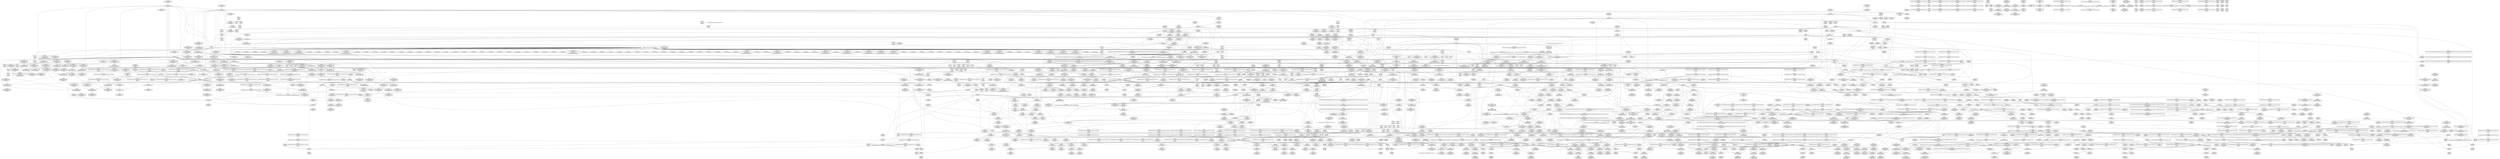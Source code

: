digraph {
	CE0x4e8eff0 [shape=record,shape=Mrecord,label="{CE0x4e8eff0|selinux_sem_alloc_security:_type|security/selinux/hooks.c,5396|*SummSink*}"]
	CE0x4f7d4d0 [shape=record,shape=Mrecord,label="{CE0x4f7d4d0|__rcu_read_lock:_tmp2}"]
	CE0x4f23390 [shape=record,shape=Mrecord,label="{CE0x4f23390|_call_void_mcount()_#3|*SummSink*}"]
	CE0x4f28390 [shape=record,shape=Mrecord,label="{CE0x4f28390|i64*_getelementptr_inbounds_(_13_x_i64_,_13_x_i64_*___llvm_gcov_ctr126,_i64_0,_i64_8)|*Constant*}"]
	CE0x4ed9290 [shape=record,shape=Mrecord,label="{CE0x4ed9290|i64*_getelementptr_inbounds_(_2_x_i64_,_2_x_i64_*___llvm_gcov_ctr98,_i64_0,_i64_0)|*Constant*|*SummSink*}"]
	CE0x4f01cd0 [shape=record,shape=Mrecord,label="{CE0x4f01cd0|kzalloc:_tmp2}"]
	CE0x4f0b7a0 [shape=record,shape=Mrecord,label="{CE0x4f0b7a0|i32_0|*Constant*}"]
	CE0x4edfd80 [shape=record,shape=Mrecord,label="{CE0x4edfd80|rcu_read_unlock:_tmp7|include/linux/rcupdate.h,933|*SummSink*}"]
	CE0x4e5a8d0 [shape=record,shape=Mrecord,label="{CE0x4e5a8d0|GLOBAL:_get_current|*Constant*}"]
	CE0x4f23c40 [shape=record,shape=Mrecord,label="{CE0x4f23c40|kmalloc:_call|include/linux/slab.h,429|*SummSource*}"]
	CE0x4ef6da0 [shape=record,shape=Mrecord,label="{CE0x4ef6da0|ipc_free_security:_tmp5|security/selinux/hooks.c,5097|*SummSource*}"]
	CE0x6be46b0 [shape=record,shape=Mrecord,label="{CE0x6be46b0|80:_i32,_112:_i8*,_:_CMRE_1,2_}"]
	CE0x4fb6180 [shape=record,shape=Mrecord,label="{CE0x4fb6180|__preempt_count_sub:_do.body}"]
	CE0x4f9c3f0 [shape=record,shape=Mrecord,label="{CE0x4f9c3f0|__preempt_count_add:_tmp7|./arch/x86/include/asm/preempt.h,73}"]
	CE0x4f2e970 [shape=record,shape=Mrecord,label="{CE0x4f2e970|task_sid:_tmp6|security/selinux/hooks.c,208|*SummSink*}"]
	CE0x4f0dab0 [shape=record,shape=Mrecord,label="{CE0x4f0dab0|kmalloc:_call|include/linux/slab.h,429|*SummSink*}"]
	CE0x4f20f40 [shape=record,shape=Mrecord,label="{CE0x4f20f40|rcu_read_lock:_if.end}"]
	CE0x4fa73b0 [shape=record,shape=Mrecord,label="{CE0x4fa73b0|__preempt_count_add:_tmp6|./arch/x86/include/asm/preempt.h,73}"]
	CE0x4ebdc40 [shape=record,shape=Mrecord,label="{CE0x4ebdc40|task_sid:_call3|security/selinux/hooks.c,208|*SummSource*}"]
	CE0x4e8a7c0 [shape=record,shape=Mrecord,label="{CE0x4e8a7c0|i64*_getelementptr_inbounds_(_11_x_i64_,_11_x_i64_*___llvm_gcov_ctr125,_i64_0,_i64_9)|*Constant*|*SummSink*}"]
	CE0x4f8ac80 [shape=record,shape=Mrecord,label="{CE0x4f8ac80|_call_void_mcount()_#3|*SummSink*}"]
	CE0x4edafb0 [shape=record,shape=Mrecord,label="{CE0x4edafb0|kzalloc:_tmp|*SummSource*}"]
	CE0x4e60130 [shape=record,shape=Mrecord,label="{CE0x4e60130|%struct.task_struct*_(%struct.task_struct**)*_asm_movq_%gs:$_1:P_,$0_,_r,im,_dirflag_,_fpsr_,_flags_}"]
	CE0x4e69e80 [shape=record,shape=Mrecord,label="{CE0x4e69e80|i64_0|*Constant*}"]
	CE0x4fa21b0 [shape=record,shape=Mrecord,label="{CE0x4fa21b0|i64_ptrtoint_(i8*_blockaddress(_rcu_lock_release,_%__here)_to_i64)|*Constant*|*SummSink*}"]
	CE0x4fa7490 [shape=record,shape=Mrecord,label="{CE0x4fa7490|__preempt_count_add:_tmp6|./arch/x86/include/asm/preempt.h,73|*SummSink*}"]
	CE0x4f19e50 [shape=record,shape=Mrecord,label="{CE0x4f19e50|task_sid:_call7|security/selinux/hooks.c,208|*SummSource*}"]
	CE0x4e62220 [shape=record,shape=Mrecord,label="{CE0x4e62220|i32_0|*Constant*}"]
	CE0x4f016e0 [shape=record,shape=Mrecord,label="{CE0x4f016e0|_ret_i32_%call7,_!dbg_!27749|security/selinux/hooks.c,210|*SummSink*}"]
	CE0x4eedbf0 [shape=record,shape=Mrecord,label="{CE0x4eedbf0|rcu_read_lock:_tobool1|include/linux/rcupdate.h,882|*SummSource*}"]
	CE0x4f2b1e0 [shape=record,shape=Mrecord,label="{CE0x4f2b1e0|rcu_lock_acquire:___here|*SummSink*}"]
	CE0x4f919a0 [shape=record,shape=Mrecord,label="{CE0x4f919a0|i32_0|*Constant*}"]
	CE0x4eb3060 [shape=record,shape=Mrecord,label="{CE0x4eb3060|_ret_void,_!dbg_!27719|security/selinux/hooks.c,5100|*SummSink*}"]
	CE0x4f7c150 [shape=record,shape=Mrecord,label="{CE0x4f7c150|i64*_getelementptr_inbounds_(_4_x_i64_,_4_x_i64_*___llvm_gcov_ctr134,_i64_0,_i64_1)|*Constant*}"]
	CE0x4e8abf0 [shape=record,shape=Mrecord,label="{CE0x4e8abf0|current_sid:_tmp17|security/selinux/hooks.c,218|*SummSource*}"]
	CE0x4f2c4c0 [shape=record,shape=Mrecord,label="{CE0x4f2c4c0|rcu_read_unlock:_tobool1|include/linux/rcupdate.h,933}"]
	CE0x4ee1c50 [shape=record,shape=Mrecord,label="{CE0x4ee1c50|ipc_alloc_security:_tmp9|security/selinux/hooks.c,5087}"]
	CE0x4f1ebe0 [shape=record,shape=Mrecord,label="{CE0x4f1ebe0|rcu_read_lock:_do.end|*SummSink*}"]
	CE0x4f124e0 [shape=record,shape=Mrecord,label="{CE0x4f124e0|task_sid:_if.end|*SummSink*}"]
	CE0x4f8cc80 [shape=record,shape=Mrecord,label="{CE0x4f8cc80|__preempt_count_add:_tmp2|*SummSink*}"]
	CE0x4f0ef60 [shape=record,shape=Mrecord,label="{CE0x4f0ef60|__rcu_read_lock:_entry|*SummSink*}"]
	CE0x4ef8170 [shape=record,shape=Mrecord,label="{CE0x4ef8170|ipc_free_security:_tmp6|security/selinux/hooks.c,5099|*SummSource*}"]
	CE0x4f9dd40 [shape=record,shape=Mrecord,label="{CE0x4f9dd40|_call_void_asm_addl_$1,_%gs:$0_,_*m,ri,*m,_dirflag_,_fpsr_,_flags_(i32*___preempt_count,_i32_%sub,_i32*___preempt_count)_#3,_!dbg_!27717,_!srcloc_!27718|./arch/x86/include/asm/preempt.h,77|*SummSink*}"]
	CE0x4eacd00 [shape=record,shape=Mrecord,label="{CE0x4eacd00|i64_4|*Constant*|*SummSink*}"]
	CE0x4f9ec80 [shape=record,shape=Mrecord,label="{CE0x4f9ec80|_call_void_mcount()_#3}"]
	CE0x4e7f6d0 [shape=record,shape=Mrecord,label="{CE0x4e7f6d0|80:_i32,_112:_i8*,_:_CMRE_41,42_}"]
	CE0x4e6d840 [shape=record,shape=Mrecord,label="{CE0x4e6d840|80:_i32,_112:_i8*,_:_CMRE_28,29_}"]
	CE0x4f0d270 [shape=record,shape=Mrecord,label="{CE0x4f0d270|task_sid:_if.then|*SummSink*}"]
	CE0x4eb6360 [shape=record,shape=Mrecord,label="{CE0x4eb6360|_call_void_ipc_free_security(%struct.kern_ipc_perm*_%sem_perm9)_#10,_!dbg_!27743|security/selinux/hooks.c,5402|*SummSource*}"]
	CE0x4f7bab0 [shape=record,shape=Mrecord,label="{CE0x4f7bab0|i32_2|*Constant*|*SummSource*}"]
	CE0x4f6e770 [shape=record,shape=Mrecord,label="{CE0x4f6e770|rcu_read_unlock:_land.lhs.true2}"]
	CE0x4ef57b0 [shape=record,shape=Mrecord,label="{CE0x4ef57b0|rcu_read_lock:_tmp7|include/linux/rcupdate.h,882|*SummSink*}"]
	CE0x4ebffc0 [shape=record,shape=Mrecord,label="{CE0x4ebffc0|current_sid:_tmp3}"]
	CE0x4e66f70 [shape=record,shape=Mrecord,label="{CE0x4e66f70|get_current:_tmp1|*SummSink*}"]
	"CONST[source:0(mediator),value:2(dynamic)][purpose:{subject}]"
	CE0x4f2db80 [shape=record,shape=Mrecord,label="{CE0x4f2db80|i64*_getelementptr_inbounds_(_2_x_i64_,_2_x_i64_*___llvm_gcov_ctr131,_i64_0,_i64_1)|*Constant*}"]
	CE0x4ee5bb0 [shape=record,shape=Mrecord,label="{CE0x4ee5bb0|rcu_read_lock:_tmp16|include/linux/rcupdate.h,882}"]
	CE0x4eec110 [shape=record,shape=Mrecord,label="{CE0x4eec110|rcu_lock_acquire:_entry|*SummSink*}"]
	CE0x4ee5660 [shape=record,shape=Mrecord,label="{CE0x4ee5660|ipc_alloc_security:_tmp5|security/selinux/hooks.c,5084|*SummSource*}"]
	CE0x4e5d4d0 [shape=record,shape=Mrecord,label="{CE0x4e5d4d0|current_sid:_tmp8|security/selinux/hooks.c,218|*SummSink*}"]
	CE0x4f6be30 [shape=record,shape=Mrecord,label="{CE0x4f6be30|rcu_read_unlock:_land.lhs.true|*SummSink*}"]
	CE0x4ebfaa0 [shape=record,shape=Mrecord,label="{CE0x4ebfaa0|ipc_free_security:_bb|*SummSource*}"]
	CE0x4ec6650 [shape=record,shape=Mrecord,label="{CE0x4ec6650|i64_4|*Constant*}"]
	CE0x4ef1670 [shape=record,shape=Mrecord,label="{CE0x4ef1670|rcu_read_lock:_tmp15|include/linux/rcupdate.h,882|*SummSource*}"]
	CE0x4eb0ff0 [shape=record,shape=Mrecord,label="{CE0x4eb0ff0|task_sid:_do.end6}"]
	CE0x4fa12f0 [shape=record,shape=Mrecord,label="{CE0x4fa12f0|_call_void_lock_release(%struct.lockdep_map*_%map,_i32_1,_i64_ptrtoint_(i8*_blockaddress(_rcu_lock_release,_%__here)_to_i64))_#10,_!dbg_!27716|include/linux/rcupdate.h,423|*SummSink*}"]
	CE0x4ec5440 [shape=record,shape=Mrecord,label="{CE0x4ec5440|current_sid:_tobool1|security/selinux/hooks.c,218}"]
	CE0x4ee0320 [shape=record,shape=Mrecord,label="{CE0x4ee0320|_call_void_mcount()_#3|*SummSource*}"]
	CE0x4e77730 [shape=record,shape=Mrecord,label="{CE0x4e77730|80:_i32,_112:_i8*,_:_CMRE_71,72_}"]
	CE0x4f2dff0 [shape=record,shape=Mrecord,label="{CE0x4f2dff0|rcu_read_unlock:_tobool|include/linux/rcupdate.h,933|*SummSink*}"]
	CE0x4f79c30 [shape=record,shape=Mrecord,label="{CE0x4f79c30|GLOBAL:___rcu_read_unlock|*Constant*}"]
	CE0x4eeca50 [shape=record,shape=Mrecord,label="{CE0x4eeca50|GLOBAL:___preempt_count_sub|*Constant*}"]
	CE0x4e50e30 [shape=record,shape=Mrecord,label="{CE0x4e50e30|kzalloc:_tmp2|*SummSink*}"]
	CE0x4f262b0 [shape=record,shape=Mrecord,label="{CE0x4f262b0|task_sid:_tmp8|security/selinux/hooks.c,208|*SummSink*}"]
	CE0x4ede0d0 [shape=record,shape=Mrecord,label="{CE0x4ede0d0|task_sid:_do.end|*SummSink*}"]
	CE0x4eb11f0 [shape=record,shape=Mrecord,label="{CE0x4eb11f0|task_sid:_do.end6|*SummSink*}"]
	CE0x4ef5640 [shape=record,shape=Mrecord,label="{CE0x4ef5640|rcu_read_lock:_tmp7|include/linux/rcupdate.h,882|*SummSource*}"]
	CE0x4f1b150 [shape=record,shape=Mrecord,label="{CE0x4f1b150|GLOBAL:_rcu_read_unlock|*Constant*}"]
	CE0x4f0a9a0 [shape=record,shape=Mrecord,label="{CE0x4f0a9a0|GLOBAL:___llvm_gcov_ctr132|Global_var:__llvm_gcov_ctr132|*SummSource*}"]
	CE0x4f1c260 [shape=record,shape=Mrecord,label="{CE0x4f1c260|kmalloc:_bb|*SummSource*}"]
	CE0x4e88aa0 [shape=record,shape=Mrecord,label="{CE0x4e88aa0|_ret_%struct.task_struct*_%tmp4,_!dbg_!27714|./arch/x86/include/asm/current.h,14|*SummSource*}"]
	CE0x4e69050 [shape=record,shape=Mrecord,label="{CE0x4e69050|selinux_sem_alloc_security:_tmp1|*SummSource*}"]
	CE0x4ec7f20 [shape=record,shape=Mrecord,label="{CE0x4ec7f20|current_sid:_if.end|*SummSink*}"]
	CE0x4f8bcc0 [shape=record,shape=Mrecord,label="{CE0x4f8bcc0|rcu_lock_release:_tmp7|*SummSink*}"]
	CE0x4ed5df0 [shape=record,shape=Mrecord,label="{CE0x4ed5df0|GLOBAL:_kmalloc|*Constant*|*SummSink*}"]
	CE0x4f301c0 [shape=record,shape=Mrecord,label="{CE0x4f301c0|i64*_getelementptr_inbounds_(_11_x_i64_,_11_x_i64_*___llvm_gcov_ctr127,_i64_0,_i64_1)|*Constant*}"]
	CE0x4f03a70 [shape=record,shape=Mrecord,label="{CE0x4f03a70|cred_sid:_bb}"]
	CE0x4f1dcb0 [shape=record,shape=Mrecord,label="{CE0x4f1dcb0|i64*_getelementptr_inbounds_(_11_x_i64_,_11_x_i64_*___llvm_gcov_ctr127,_i64_0,_i64_0)|*Constant*|*SummSource*}"]
	CE0x4f77d70 [shape=record,shape=Mrecord,label="{CE0x4f77d70|rcu_read_unlock:_tmp21|include/linux/rcupdate.h,935|*SummSource*}"]
	CE0x4ec3e70 [shape=record,shape=Mrecord,label="{CE0x4ec3e70|GLOBAL:_kzalloc|*Constant*|*SummSink*}"]
	CE0x4e77bc0 [shape=record,shape=Mrecord,label="{CE0x4e77bc0|80:_i32,_112:_i8*,_:_CMRE_21,22_}"]
	CE0x4ea8f60 [shape=record,shape=Mrecord,label="{CE0x4ea8f60|i32_(i32,_i32,_i16,_i32,_%struct.common_audit_data*)*_bitcast_(i32_(i32,_i32,_i16,_i32,_%struct.common_audit_data.495*)*_avc_has_perm_to_i32_(i32,_i32,_i16,_i32,_%struct.common_audit_data*)*)|*Constant*|*SummSource*}"]
	CE0x4ef0a20 [shape=record,shape=Mrecord,label="{CE0x4ef0a20|rcu_read_lock:_tmp13|include/linux/rcupdate.h,882}"]
	CE0x4e63d50 [shape=record,shape=Mrecord,label="{CE0x4e63d50|80:_i32,_112:_i8*,_:_CMRE_60,61_}"]
	CE0x4eeb350 [shape=record,shape=Mrecord,label="{CE0x4eeb350|rcu_read_lock:_tmp22|include/linux/rcupdate.h,884}"]
	CE0x4e6de20 [shape=record,shape=Mrecord,label="{CE0x4e6de20|current_sid:_tmp5|security/selinux/hooks.c,218|*SummSink*}"]
	CE0x4fb8760 [shape=record,shape=Mrecord,label="{CE0x4fb8760|COLLAPSED:_GCMRE___llvm_gcov_ctr135_internal_global_4_x_i64_zeroinitializer:_elem_0:default:}"]
	CE0x4f1f940 [shape=record,shape=Mrecord,label="{CE0x4f1f940|cred_sid:_tmp6|security/selinux/hooks.c,197|*SummSource*}"]
	CE0x4e6e880 [shape=record,shape=Mrecord,label="{CE0x4e6e880|80:_i32,_112:_i8*,_:_CMRE_31,32_}"]
	CE0x4e58d80 [shape=record,shape=Mrecord,label="{CE0x4e58d80|80:_i32,_112:_i8*,_:_CMRE_54,55_}"]
	CE0x4f6b1d0 [shape=record,shape=Mrecord,label="{CE0x4f6b1d0|GLOBAL:___preempt_count_add|*Constant*|*SummSink*}"]
	CE0x4ef7680 [shape=record,shape=Mrecord,label="{CE0x4ef7680|i8*_null|*Constant*}"]
	CE0x4f00e50 [shape=record,shape=Mrecord,label="{CE0x4f00e50|task_sid:_entry|*SummSource*}"]
	CE0x4efed00 [shape=record,shape=Mrecord,label="{CE0x4efed00|ipc_alloc_security:_if.end}"]
	CE0x4e62950 [shape=record,shape=Mrecord,label="{CE0x4e62950|80:_i32,_112:_i8*,_:_CMRE_10,11_}"]
	CE0x4e7c8b0 [shape=record,shape=Mrecord,label="{CE0x4e7c8b0|ipc_alloc_security:_tmp4|security/selinux/hooks.c,5084|*SummSource*}"]
	CE0x4f943e0 [shape=record,shape=Mrecord,label="{CE0x4f943e0|_call_void_asm_sideeffect_,_memory_,_dirflag_,_fpsr_,_flags_()_#3,_!dbg_!27711,_!srcloc_!27714|include/linux/rcupdate.h,244|*SummSink*}"]
	CE0x4ece3f0 [shape=record,shape=Mrecord,label="{CE0x4ece3f0|ipc_alloc_security:_retval.0|*SummSink*}"]
	CE0x4e834b0 [shape=record,shape=Mrecord,label="{CE0x4e834b0|task_sid:_tmp|*SummSink*}"]
	CE0x4eb75c0 [shape=record,shape=Mrecord,label="{CE0x4eb75c0|ipc_free_security:_perm|Function::ipc_free_security&Arg::perm::}"]
	CE0x4e50870 [shape=record,shape=Mrecord,label="{CE0x4e50870|get_current:_tmp}"]
	CE0x4f2c1f0 [shape=record,shape=Mrecord,label="{CE0x4f2c1f0|rcu_read_unlock:_tmp8|include/linux/rcupdate.h,933|*SummSink*}"]
	CE0x4e6fc60 [shape=record,shape=Mrecord,label="{CE0x4e6fc60|i8_1|*Constant*|*SummSink*}"]
	CE0x4f2e750 [shape=record,shape=Mrecord,label="{CE0x4f2e750|task_sid:_tmp6|security/selinux/hooks.c,208|*SummSource*}"]
	CE0x4f942b0 [shape=record,shape=Mrecord,label="{CE0x4f942b0|_call_void_asm_sideeffect_,_memory_,_dirflag_,_fpsr_,_flags_()_#3,_!dbg_!27711,_!srcloc_!27714|include/linux/rcupdate.h,244|*SummSource*}"]
	CE0x4f6e090 [shape=record,shape=Mrecord,label="{CE0x4f6e090|__rcu_read_unlock:_tmp5|include/linux/rcupdate.h,244|*SummSink*}"]
	CE0x4f6b8f0 [shape=record,shape=Mrecord,label="{CE0x4f6b8f0|rcu_lock_acquire:_tmp3|*SummSource*}"]
	CE0x4e84f60 [shape=record,shape=Mrecord,label="{CE0x4e84f60|ipc_free_security:_security|security/selinux/hooks.c,5097}"]
	CE0x4ebc2e0 [shape=record,shape=Mrecord,label="{CE0x4ebc2e0|rcu_read_unlock:_tmp3|*SummSource*}"]
	CE0x4fbda70 [shape=record,shape=Mrecord,label="{CE0x4fbda70|__rcu_read_unlock:_tmp7|include/linux/rcupdate.h,245|*SummSource*}"]
	CE0x4fa7020 [shape=record,shape=Mrecord,label="{CE0x4fa7020|__preempt_count_sub:_tmp5|./arch/x86/include/asm/preempt.h,77}"]
	CE0x4ee70d0 [shape=record,shape=Mrecord,label="{CE0x4ee70d0|i8*_getelementptr_inbounds_(_25_x_i8_,_25_x_i8_*_.str45,_i32_0,_i32_0)|*Constant*|*SummSink*}"]
	CE0x4ebcad0 [shape=record,shape=Mrecord,label="{CE0x4ebcad0|rcu_read_unlock:_bb}"]
	CE0x4e50cd0 [shape=record,shape=Mrecord,label="{CE0x4e50cd0|i64*_getelementptr_inbounds_(_11_x_i64_,_11_x_i64_*___llvm_gcov_ctr125,_i64_0,_i64_6)|*Constant*|*SummSink*}"]
	CE0x4ed7470 [shape=record,shape=Mrecord,label="{CE0x4ed7470|current_sid:_tmp21|security/selinux/hooks.c,218|*SummSink*}"]
	CE0x4f257b0 [shape=record,shape=Mrecord,label="{CE0x4f257b0|cred_sid:_tmp|*SummSource*}"]
	CE0x4ec7ce0 [shape=record,shape=Mrecord,label="{CE0x4ec7ce0|current_sid:_do.end|*SummSink*}"]
	CE0x4e8b330 [shape=record,shape=Mrecord,label="{CE0x4e8b330|current_sid:_tmp18|security/selinux/hooks.c,218|*SummSink*}"]
	CE0x4e82690 [shape=record,shape=Mrecord,label="{CE0x4e82690|current_sid:_do.body|*SummSink*}"]
	CE0x4f288c0 [shape=record,shape=Mrecord,label="{CE0x4f288c0|task_sid:_tmp18|security/selinux/hooks.c,208|*SummSource*}"]
	CE0x4e61aa0 [shape=record,shape=Mrecord,label="{CE0x4e61aa0|kzalloc:_or|include/linux/slab.h,578|*SummSink*}"]
	CE0x4ecb0b0 [shape=record,shape=Mrecord,label="{CE0x4ecb0b0|ipc_free_security:_tmp2}"]
	CE0x4e8c2a0 [shape=record,shape=Mrecord,label="{CE0x4e8c2a0|i32_10|*Constant*|*SummSource*}"]
	CE0x4f10630 [shape=record,shape=Mrecord,label="{CE0x4f10630|kmalloc:_flags|Function::kmalloc&Arg::flags::|*SummSink*}"]
	CE0x4eaa940 [shape=record,shape=Mrecord,label="{CE0x4eaa940|selinux_sem_alloc_security:_key|security/selinux/hooks.c,5397}"]
	CE0x4f9f630 [shape=record,shape=Mrecord,label="{CE0x4f9f630|i64*_getelementptr_inbounds_(_4_x_i64_,_4_x_i64_*___llvm_gcov_ctr134,_i64_0,_i64_0)|*Constant*|*SummSource*}"]
	CE0x4f27f50 [shape=record,shape=Mrecord,label="{CE0x4f27f50|task_sid:_tmp17|security/selinux/hooks.c,208|*SummSource*}"]
	CE0x4ec0cf0 [shape=record,shape=Mrecord,label="{CE0x4ec0cf0|ipc_free_security:_tmp3|*SummSink*}"]
	CE0x4e7ba80 [shape=record,shape=Mrecord,label="{CE0x4e7ba80|80:_i32,_112:_i8*,_:_CMRE_11,12_}"]
	CE0x4eeee50 [shape=record,shape=Mrecord,label="{CE0x4eeee50|rcu_read_lock:_tmp11|include/linux/rcupdate.h,882|*SummSource*}"]
	CE0x4ed0f40 [shape=record,shape=Mrecord,label="{CE0x4ed0f40|current_sid:_tmp19|security/selinux/hooks.c,218|*SummSink*}"]
	CE0x4eed750 [shape=record,shape=Mrecord,label="{CE0x4eed750|rcu_read_lock:_tmp8|include/linux/rcupdate.h,882|*SummSink*}"]
	CE0x4e50110 [shape=record,shape=Mrecord,label="{CE0x4e50110|GLOBAL:_current_sid.__warned|Global_var:current_sid.__warned|*SummSource*}"]
	CE0x4ee8e40 [shape=record,shape=Mrecord,label="{CE0x4ee8e40|rcu_read_lock:_tmp18|include/linux/rcupdate.h,882}"]
	CE0x4fac990 [shape=record,shape=Mrecord,label="{CE0x4fac990|__preempt_count_sub:_tmp1|*SummSource*}"]
	CE0x4f7c7c0 [shape=record,shape=Mrecord,label="{CE0x4f7c7c0|i64_ptrtoint_(i8*_blockaddress(_rcu_lock_acquire,_%__here)_to_i64)|*Constant*|*SummSink*}"]
	CE0x4f256d0 [shape=record,shape=Mrecord,label="{CE0x4f256d0|cred_sid:_tmp}"]
	CE0x4eee7b0 [shape=record,shape=Mrecord,label="{CE0x4eee7b0|rcu_read_lock:_tmp10|include/linux/rcupdate.h,882}"]
	CE0x4f8ef10 [shape=record,shape=Mrecord,label="{CE0x4f8ef10|rcu_lock_release:_tmp1}"]
	CE0x4e67720 [shape=record,shape=Mrecord,label="{CE0x4e67720|selinux_sem_alloc_security:_if.end|*SummSink*}"]
	CE0x4e6d710 [shape=record,shape=Mrecord,label="{CE0x4e6d710|80:_i32,_112:_i8*,_:_CMRE_27,28_}"]
	CE0x4eae5a0 [shape=record,shape=Mrecord,label="{CE0x4eae5a0|avc_has_perm:_ssid|Function::avc_has_perm&Arg::ssid::}"]
	CE0x4ec3ce0 [shape=record,shape=Mrecord,label="{CE0x4ec3ce0|GLOBAL:_kzalloc|*Constant*|*SummSource*}"]
	CE0x4ee6900 [shape=record,shape=Mrecord,label="{CE0x4ee6900|_call_void_lockdep_rcu_suspicious(i8*_getelementptr_inbounds_(_25_x_i8_,_25_x_i8_*_.str45,_i32_0,_i32_0),_i32_883,_i8*_getelementptr_inbounds_(_42_x_i8_,_42_x_i8_*_.str46,_i32_0,_i32_0))_#10,_!dbg_!27728|include/linux/rcupdate.h,882|*SummSink*}"]
	CE0x4eff110 [shape=record,shape=Mrecord,label="{CE0x4eff110|i64_2|*Constant*}"]
	CE0x4e7e8d0 [shape=record,shape=Mrecord,label="{CE0x4e7e8d0|selinux_sem_alloc_security:_tmp5|security/selinux/hooks.c,5391|*SummSink*}"]
	CE0x4ee85e0 [shape=record,shape=Mrecord,label="{CE0x4ee85e0|i64*_getelementptr_inbounds_(_11_x_i64_,_11_x_i64_*___llvm_gcov_ctr127,_i64_0,_i64_9)|*Constant*|*SummSource*}"]
	CE0x4f88560 [shape=record,shape=Mrecord,label="{CE0x4f88560|__rcu_read_unlock:_do.end|*SummSink*}"]
	CE0x4ec2140 [shape=record,shape=Mrecord,label="{CE0x4ec2140|i64*_getelementptr_inbounds_(_11_x_i64_,_11_x_i64_*___llvm_gcov_ctr125,_i64_0,_i64_1)|*Constant*|*SummSink*}"]
	CE0x4f29400 [shape=record,shape=Mrecord,label="{CE0x4f29400|_call_void_lockdep_rcu_suspicious(i8*_getelementptr_inbounds_(_25_x_i8_,_25_x_i8_*_.str3,_i32_0,_i32_0),_i32_208,_i8*_getelementptr_inbounds_(_41_x_i8_,_41_x_i8_*_.str44,_i32_0,_i32_0))_#10,_!dbg_!27732|security/selinux/hooks.c,208}"]
	CE0x4ef5c20 [shape=record,shape=Mrecord,label="{CE0x4ef5c20|get_current:_tmp}"]
	CE0x4e63630 [shape=record,shape=Mrecord,label="{CE0x4e63630|80:_i32,_112:_i8*,_:_CMRE_25,26_}"]
	CE0x4ebfc40 [shape=record,shape=Mrecord,label="{CE0x4ebfc40|ipc_free_security:_bb|*SummSink*}"]
	CE0x4e8ead0 [shape=record,shape=Mrecord,label="{CE0x4e8ead0|ipc_alloc_security:_tmp11|security/selinux/hooks.c,5090}"]
	CE0x4eae3b0 [shape=record,shape=Mrecord,label="{CE0x4eae3b0|avc_has_perm:_requested|Function::avc_has_perm&Arg::requested::|*SummSink*}"]
	CE0x4f71170 [shape=record,shape=Mrecord,label="{CE0x4f71170|rcu_read_unlock:_tmp12|include/linux/rcupdate.h,933|*SummSink*}"]
	CE0x4e64c50 [shape=record,shape=Mrecord,label="{CE0x4e64c50|selinux_sem_alloc_security:_tmp|*SummSource*}"]
	CE0x4ec5c60 [shape=record,shape=Mrecord,label="{CE0x4ec5c60|current_sid:_tmp}"]
	CE0x4eeea50 [shape=record,shape=Mrecord,label="{CE0x4eeea50|rcu_read_lock:_tmp10|include/linux/rcupdate.h,882|*SummSink*}"]
	CE0x4eeecd0 [shape=record,shape=Mrecord,label="{CE0x4eeecd0|rcu_read_lock:_tmp11|include/linux/rcupdate.h,882}"]
	CE0x4f1dbc0 [shape=record,shape=Mrecord,label="{CE0x4f1dbc0|i64*_getelementptr_inbounds_(_11_x_i64_,_11_x_i64_*___llvm_gcov_ctr127,_i64_0,_i64_0)|*Constant*}"]
	CE0x4ef70a0 [shape=record,shape=Mrecord,label="{CE0x4ef70a0|ipc_free_security:_security1|security/selinux/hooks.c,5098}"]
	CE0x4f178f0 [shape=record,shape=Mrecord,label="{CE0x4f178f0|i64*_getelementptr_inbounds_(_13_x_i64_,_13_x_i64_*___llvm_gcov_ctr126,_i64_0,_i64_9)|*Constant*|*SummSource*}"]
	CE0x4e7f5a0 [shape=record,shape=Mrecord,label="{CE0x4e7f5a0|80:_i32,_112:_i8*,_:_CMRE_40,41_}"]
	CE0x4ee4390 [shape=record,shape=Mrecord,label="{CE0x4ee4390|ipc_alloc_security:_tobool|security/selinux/hooks.c,5084|*SummSource*}"]
	CE0x4ec5030 [shape=record,shape=Mrecord,label="{CE0x4ec5030|GLOBAL:_kzalloc|*Constant*}"]
	CE0x4e7f880 [shape=record,shape=Mrecord,label="{CE0x4e7f880|get_current:_tmp3}"]
	CE0x4eacbf0 [shape=record,shape=Mrecord,label="{CE0x4eacbf0|i64_4|*Constant*}"]
	CE0x4ed0310 [shape=record,shape=Mrecord,label="{CE0x4ed0310|task_sid:_tmp23|security/selinux/hooks.c,208|*SummSink*}"]
	CE0x4e6df30 [shape=record,shape=Mrecord,label="{CE0x4e6df30|80:_i32,_112:_i8*,_:_CMRE_51,52_}"]
	CE0x4eb5b10 [shape=record,shape=Mrecord,label="{CE0x4eb5b10|ipc_free_security:_perm|Function::ipc_free_security&Arg::perm::|*SummSink*}"]
	CE0x4eb1ca0 [shape=record,shape=Mrecord,label="{CE0x4eb1ca0|i8*_getelementptr_inbounds_(_45_x_i8_,_45_x_i8_*_.str12,_i32_0,_i32_0)|*Constant*}"]
	CE0x4e6a170 [shape=record,shape=Mrecord,label="{CE0x4e6a170|selinux_sem_alloc_security:_tmp3|security/selinux/hooks.c,5391}"]
	CE0x4ed6d60 [shape=record,shape=Mrecord,label="{CE0x4ed6d60|current_sid:_cred|security/selinux/hooks.c,218|*SummSink*}"]
	CE0x4e848e0 [shape=record,shape=Mrecord,label="{CE0x4e848e0|i32_208|*Constant*|*SummSource*}"]
	CE0x4e68080 [shape=record,shape=Mrecord,label="{CE0x4e68080|selinux_sem_alloc_security:_tobool7|security/selinux/hooks.c,5401|*SummSink*}"]
	CE0x4ebf7e0 [shape=record,shape=Mrecord,label="{CE0x4ebf7e0|ipc_alloc_security:_tmp13|security/selinux/hooks.c,5093|*SummSource*}"]
	CE0x4e5cd50 [shape=record,shape=Mrecord,label="{CE0x4e5cd50|current_sid:_tmp4|security/selinux/hooks.c,218|*SummSource*}"]
	CE0x4ed1b50 [shape=record,shape=Mrecord,label="{CE0x4ed1b50|current_sid:_call4|security/selinux/hooks.c,218|*SummSource*}"]
	CE0x4edfae0 [shape=record,shape=Mrecord,label="{CE0x4edfae0|rcu_read_unlock:_tmp7|include/linux/rcupdate.h,933}"]
	CE0x4f2ebc0 [shape=record,shape=Mrecord,label="{CE0x4f2ebc0|i64*_getelementptr_inbounds_(_2_x_i64_,_2_x_i64_*___llvm_gcov_ctr131,_i64_0,_i64_0)|*Constant*}"]
	CE0x4f8e690 [shape=record,shape=Mrecord,label="{CE0x4f8e690|COLLAPSED:_GCMRE___llvm_gcov_ctr133_internal_global_4_x_i64_zeroinitializer:_elem_0:default:}"]
	CE0x4eadb90 [shape=record,shape=Mrecord,label="{CE0x4eadb90|selinux_sem_alloc_security:_tmp14|security/selinux/hooks.c,5401|*SummSource*}"]
	CE0x4f920e0 [shape=record,shape=Mrecord,label="{CE0x4f920e0|__preempt_count_sub:_do.end|*SummSink*}"]
	CE0x4f23880 [shape=record,shape=Mrecord,label="{CE0x4f23880|task_sid:_call|security/selinux/hooks.c,208|*SummSink*}"]
	CE0x4f6fbb0 [shape=record,shape=Mrecord,label="{CE0x4f6fbb0|i64*_getelementptr_inbounds_(_4_x_i64_,_4_x_i64_*___llvm_gcov_ctr128,_i64_0,_i64_3)|*Constant*|*SummSink*}"]
	CE0x4fbe150 [shape=record,shape=Mrecord,label="{CE0x4fbe150|__preempt_count_add:_tmp|*SummSink*}"]
	CE0x4e8fcf0 [shape=record,shape=Mrecord,label="{CE0x4e8fcf0|i64_1|*Constant*}"]
	CE0x4e8ccb0 [shape=record,shape=Mrecord,label="{CE0x4e8ccb0|selinux_sem_alloc_security:_tmp8|security/selinux/hooks.c,5394}"]
	CE0x4f22fa0 [shape=record,shape=Mrecord,label="{CE0x4f22fa0|task_sid:_tmp12|security/selinux/hooks.c,208}"]
	CE0x4ec8b50 [shape=record,shape=Mrecord,label="{CE0x4ec8b50|i32_208|*Constant*|*SummSink*}"]
	CE0x4f0eb40 [shape=record,shape=Mrecord,label="{CE0x4f0eb40|task_sid:_tobool4|security/selinux/hooks.c,208}"]
	CE0x4f27c40 [shape=record,shape=Mrecord,label="{CE0x4f27c40|task_sid:_tmp16|security/selinux/hooks.c,208|*SummSink*}"]
	CE0x4eea2f0 [shape=record,shape=Mrecord,label="{CE0x4eea2f0|rcu_read_lock:_tmp20|include/linux/rcupdate.h,882}"]
	CE0x4eb0680 [shape=record,shape=Mrecord,label="{CE0x4eb0680|task_sid:_tmp3|*SummSource*}"]
	CE0x4fb82a0 [shape=record,shape=Mrecord,label="{CE0x4fb82a0|__preempt_count_sub:_tmp4|./arch/x86/include/asm/preempt.h,77|*SummSink*}"]
	CE0x4edcca0 [shape=record,shape=Mrecord,label="{CE0x4edcca0|_call_void_mcount()_#3}"]
	CE0x4f1b930 [shape=record,shape=Mrecord,label="{CE0x4f1b930|rcu_read_unlock:_entry|*SummSource*}"]
	CE0x4e5d820 [shape=record,shape=Mrecord,label="{CE0x4e5d820|GLOBAL:_current_task|Global_var:current_task}"]
	CE0x4edd950 [shape=record,shape=Mrecord,label="{CE0x4edd950|task_sid:_land.lhs.true2|*SummSource*}"]
	CE0x4ed3ce0 [shape=record,shape=Mrecord,label="{CE0x4ed3ce0|i8*_undef|*Constant*|*SummSink*}"]
	CE0x4f77290 [shape=record,shape=Mrecord,label="{CE0x4f77290|rcu_read_unlock:_tmp20|include/linux/rcupdate.h,933|*SummSource*}"]
	CE0x4e5cb00 [shape=record,shape=Mrecord,label="{CE0x4e5cb00|i64_3|*Constant*|*SummSource*}"]
	CE0x4e50240 [shape=record,shape=Mrecord,label="{CE0x4e50240|GLOBAL:_current_sid.__warned|Global_var:current_sid.__warned|*SummSink*}"]
	CE0x4ed32c0 [shape=record,shape=Mrecord,label="{CE0x4ed32c0|i8*_undef|*Constant*}"]
	CE0x4eece30 [shape=record,shape=Mrecord,label="{CE0x4eece30|rcu_lock_acquire:_tmp2}"]
	CE0x4f2b630 [shape=record,shape=Mrecord,label="{CE0x4f2b630|i64*_getelementptr_inbounds_(_13_x_i64_,_13_x_i64_*___llvm_gcov_ctr126,_i64_0,_i64_8)|*Constant*|*SummSink*}"]
	CE0x4f71680 [shape=record,shape=Mrecord,label="{CE0x4f71680|rcu_read_unlock:_tmp11|include/linux/rcupdate.h,933}"]
	CE0x4eb22e0 [shape=record,shape=Mrecord,label="{CE0x4eb22e0|selinux_sem_alloc_security:_tmp15|security/selinux/hooks.c,5401|*SummSource*}"]
	CE0x4f2f270 [shape=record,shape=Mrecord,label="{CE0x4f2f270|i64_6|*Constant*|*SummSink*}"]
	CE0x4f90830 [shape=record,shape=Mrecord,label="{CE0x4f90830|__preempt_count_add:_tmp4|./arch/x86/include/asm/preempt.h,72}"]
	CE0x4fd00c0 [shape=record,shape=Mrecord,label="{CE0x4fd00c0|__preempt_count_sub:_tmp1}"]
	CE0x4e5a550 [shape=record,shape=Mrecord,label="{CE0x4e5a550|selinux_sem_alloc_security:_call1|security/selinux/hooks.c,5390}"]
	CE0x4ea96c0 [shape=record,shape=Mrecord,label="{CE0x4ea96c0|i32_3|*Constant*|*SummSink*}"]
	CE0x4f01ff0 [shape=record,shape=Mrecord,label="{CE0x4f01ff0|i64*_getelementptr_inbounds_(_2_x_i64_,_2_x_i64_*___llvm_gcov_ctr98,_i64_0,_i64_1)|*Constant*|*SummSink*}"]
	CE0x4ed8330 [shape=record,shape=Mrecord,label="{CE0x4ed8330|current_sid:_tmp22|security/selinux/hooks.c,218|*SummSource*}"]
	CE0x4f8f640 [shape=record,shape=Mrecord,label="{CE0x4f8f640|__preempt_count_sub:_entry|*SummSource*}"]
	CE0x4ef7cc0 [shape=record,shape=Mrecord,label="{CE0x4ef7cc0|ipc_free_security:_tmp4|*LoadInst*|security/selinux/hooks.c,5097}"]
	CE0x4f0fdc0 [shape=record,shape=Mrecord,label="{CE0x4f0fdc0|task_sid:_tmp15|security/selinux/hooks.c,208|*SummSink*}"]
	CE0x4f12c70 [shape=record,shape=Mrecord,label="{CE0x4f12c70|i64*_getelementptr_inbounds_(_2_x_i64_,_2_x_i64_*___llvm_gcov_ctr182,_i64_0,_i64_1)|*Constant*}"]
	CE0x4f1b6f0 [shape=record,shape=Mrecord,label="{CE0x4f1b6f0|GLOBAL:_rcu_read_unlock|*Constant*|*SummSink*}"]
	CE0x4eddc50 [shape=record,shape=Mrecord,label="{CE0x4eddc50|i64*_getelementptr_inbounds_(_13_x_i64_,_13_x_i64_*___llvm_gcov_ctr126,_i64_0,_i64_0)|*Constant*|*SummSource*}"]
	CE0x4f03ba0 [shape=record,shape=Mrecord,label="{CE0x4f03ba0|cred_sid:_bb|*SummSource*}"]
	CE0x4f79080 [shape=record,shape=Mrecord,label="{CE0x4f79080|GLOBAL:_rcu_lock_release|*Constant*|*SummSink*}"]
	CE0x4fcff70 [shape=record,shape=Mrecord,label="{CE0x4fcff70|__preempt_count_add:_tmp}"]
	CE0x4ecfa50 [shape=record,shape=Mrecord,label="{CE0x4ecfa50|i64*_getelementptr_inbounds_(_13_x_i64_,_13_x_i64_*___llvm_gcov_ctr126,_i64_0,_i64_10)|*Constant*|*SummSource*}"]
	CE0x4e5a450 [shape=record,shape=Mrecord,label="{CE0x4e5a450|GLOBAL:___llvm_gcov_ctr125|Global_var:__llvm_gcov_ctr125}"]
	CE0x6b22f00 [shape=record,shape=Mrecord,label="{CE0x6b22f00|80:_i32,_112:_i8*,_:_CMRE_47,48_}"]
	CE0x4f8d8c0 [shape=record,shape=Mrecord,label="{CE0x4f8d8c0|rcu_lock_release:_tmp6|*SummSource*}"]
	CE0x4efeaa0 [shape=record,shape=Mrecord,label="{CE0x4efeaa0|i64_3|*Constant*}"]
	CE0x4ea88b0 [shape=record,shape=Mrecord,label="{CE0x4ea88b0|avc_has_perm:_entry}"]
	CE0x4ee3270 [shape=record,shape=Mrecord,label="{CE0x4ee3270|%struct.ipc_security_struct*_null|*Constant*|*SummSource*}"]
	CE0x4e77ad0 [shape=record,shape=Mrecord,label="{CE0x4e77ad0|80:_i32,_112:_i8*,_:_CMRE_20,21_}"]
	CE0x4f12180 [shape=record,shape=Mrecord,label="{CE0x4f12180|cred_sid:_tmp3|*SummSink*}"]
	CE0x4e61d50 [shape=record,shape=Mrecord,label="{CE0x4e61d50|current_sid:_entry|*SummSink*}"]
	CE0x4f7a700 [shape=record,shape=Mrecord,label="{CE0x4f7a700|_ret_void,_!dbg_!27717|include/linux/rcupdate.h,245|*SummSink*}"]
	CE0x4e63540 [shape=record,shape=Mrecord,label="{CE0x4e63540|80:_i32,_112:_i8*,_:_CMRE_24,25_}"]
	CE0x4f93070 [shape=record,shape=Mrecord,label="{CE0x4f93070|__rcu_read_unlock:_tmp|*SummSink*}"]
	CE0x4ed23b0 [shape=record,shape=Mrecord,label="{CE0x4ed23b0|ipc_alloc_security:_if.then}"]
	CE0x4ed89b0 [shape=record,shape=Mrecord,label="{CE0x4ed89b0|current_sid:_tmp23|security/selinux/hooks.c,218|*SummSink*}"]
	CE0x4eec3f0 [shape=record,shape=Mrecord,label="{CE0x4eec3f0|GLOBAL:_rcu_lock_map|Global_var:rcu_lock_map}"]
	CE0x4f6a9b0 [shape=record,shape=Mrecord,label="{CE0x4f6a9b0|i64*_getelementptr_inbounds_(_4_x_i64_,_4_x_i64_*___llvm_gcov_ctr129,_i64_0,_i64_3)|*Constant*}"]
	CE0x4f7b6e0 [shape=record,shape=Mrecord,label="{CE0x4f7b6e0|i64*_getelementptr_inbounds_(_4_x_i64_,_4_x_i64_*___llvm_gcov_ctr128,_i64_0,_i64_0)|*Constant*|*SummSink*}"]
	CE0x4e64e40 [shape=record,shape=Mrecord,label="{CE0x4e64e40|i64*_getelementptr_inbounds_(_9_x_i64_,_9_x_i64_*___llvm_gcov_ctr317,_i64_0,_i64_0)|*Constant*}"]
	CE0x4e8ac60 [shape=record,shape=Mrecord,label="{CE0x4e8ac60|current_sid:_tmp17|security/selinux/hooks.c,218|*SummSink*}"]
	CE0x4eec750 [shape=record,shape=Mrecord,label="{CE0x4eec750|__rcu_read_lock:_tmp5|include/linux/rcupdate.h,239|*SummSource*}"]
	CE0x4f24a70 [shape=record,shape=Mrecord,label="{CE0x4f24a70|i32_77|*Constant*|*SummSink*}"]
	CE0x4f209a0 [shape=record,shape=Mrecord,label="{CE0x4f209a0|cred_sid:_sid|security/selinux/hooks.c,197|*SummSource*}"]
	CE0x4e58c50 [shape=record,shape=Mrecord,label="{CE0x4e58c50|80:_i32,_112:_i8*,_:_CMRE_53,54_}"]
	CE0x4eaba40 [shape=record,shape=Mrecord,label="{CE0x4eaba40|avc_has_perm:_entry|*SummSink*}"]
	CE0x4edf940 [shape=record,shape=Mrecord,label="{CE0x4edf940|ipc_alloc_security:_return|*SummSink*}"]
	CE0x4f785b0 [shape=record,shape=Mrecord,label="{CE0x4f785b0|rcu_read_unlock:_tmp22|include/linux/rcupdate.h,935|*SummSource*}"]
	CE0x4eea920 [shape=record,shape=Mrecord,label="{CE0x4eea920|rcu_read_lock:_tmp21|include/linux/rcupdate.h,884}"]
	CE0x4ec1aa0 [shape=record,shape=Mrecord,label="{CE0x4ec1aa0|i64*_getelementptr_inbounds_(_11_x_i64_,_11_x_i64_*___llvm_gcov_ctr125,_i64_0,_i64_6)|*Constant*|*SummSource*}"]
	CE0x4f0eca0 [shape=record,shape=Mrecord,label="{CE0x4f0eca0|task_sid:_tobool4|security/selinux/hooks.c,208|*SummSource*}"]
	CE0x4f1d0a0 [shape=record,shape=Mrecord,label="{CE0x4f1d0a0|rcu_read_lock:_land.lhs.true2|*SummSource*}"]
	CE0x4f93410 [shape=record,shape=Mrecord,label="{CE0x4f93410|__preempt_count_add:_bb|*SummSink*}"]
	CE0x4e828c0 [shape=record,shape=Mrecord,label="{CE0x4e828c0|_ret_i32_%retval.0,_!dbg_!27746|security/selinux/hooks.c,5406|*SummSource*}"]
	CE0x4e6c9a0 [shape=record,shape=Mrecord,label="{CE0x4e6c9a0|selinux_sem_alloc_security:_tmp7|security/selinux/hooks.c,5392}"]
	CE0x4f87b40 [shape=record,shape=Mrecord,label="{CE0x4f87b40|__rcu_read_lock:_do.body|*SummSink*}"]
	CE0x4eb7320 [shape=record,shape=Mrecord,label="{CE0x4eb7320|ipc_free_security:_entry|*SummSink*}"]
	CE0x4e73050 [shape=record,shape=Mrecord,label="{CE0x4e73050|80:_i32,_112:_i8*,_:_CMRE_92,96_|*MultipleSource*|security/selinux/hooks.c,5390|Function::selinux_sem_alloc_security&Arg::sma::}"]
	CE0x4f789f0 [shape=record,shape=Mrecord,label="{CE0x4f789f0|_call_void_rcu_lock_release(%struct.lockdep_map*_rcu_lock_map)_#10,_!dbg_!27733|include/linux/rcupdate.h,935|*SummSource*}"]
	CE0x4ec3ff0 [shape=record,shape=Mrecord,label="{CE0x4ec3ff0|i64_8|*Constant*}"]
	CE0x4e81760 [shape=record,shape=Mrecord,label="{CE0x4e81760|selinux_sem_alloc_security:_tmp20|security/selinux/hooks.c,5406|*SummSink*}"]
	CE0x4f12970 [shape=record,shape=Mrecord,label="{CE0x4f12970|__preempt_count_sub:_val|Function::__preempt_count_sub&Arg::val::|*SummSink*}"]
	CE0x4f2ec30 [shape=record,shape=Mrecord,label="{CE0x4f2ec30|i64*_getelementptr_inbounds_(_2_x_i64_,_2_x_i64_*___llvm_gcov_ctr131,_i64_0,_i64_0)|*Constant*|*SummSource*}"]
	CE0x4f9f390 [shape=record,shape=Mrecord,label="{CE0x4f9f390|__rcu_read_lock:_bb|*SummSource*}"]
	CE0x4e73b50 [shape=record,shape=Mrecord,label="{CE0x4e73b50|selinux_sem_alloc_security:_ad|security/selinux/hooks.c, 5386|*SummSink*}"]
	CE0x4edb170 [shape=record,shape=Mrecord,label="{CE0x4edb170|kzalloc:_tmp|*SummSink*}"]
	CE0x4f18e50 [shape=record,shape=Mrecord,label="{CE0x4f18e50|i64*_getelementptr_inbounds_(_13_x_i64_,_13_x_i64_*___llvm_gcov_ctr126,_i64_0,_i64_12)|*Constant*}"]
	CE0x4ee0ea0 [shape=record,shape=Mrecord,label="{CE0x4ee0ea0|GLOBAL:_lock_acquire|*Constant*}"]
	CE0x4ebeb80 [shape=record,shape=Mrecord,label="{CE0x4ebeb80|GLOBAL:_kmalloc|*Constant*|*SummSource*}"]
	CE0x4fbaa70 [shape=record,shape=Mrecord,label="{CE0x4fbaa70|__preempt_count_sub:_do.end}"]
	CE0x4eb42c0 [shape=record,shape=Mrecord,label="{CE0x4eb42c0|selinux_sem_alloc_security:_retval.0}"]
	CE0x4f17ff0 [shape=record,shape=Mrecord,label="{CE0x4f17ff0|i64*_getelementptr_inbounds_(_13_x_i64_,_13_x_i64_*___llvm_gcov_ctr126,_i64_0,_i64_11)|*Constant*|*SummSource*}"]
	CE0x4ee07d0 [shape=record,shape=Mrecord,label="{CE0x4ee07d0|__rcu_read_unlock:_tmp5|include/linux/rcupdate.h,244}"]
	CE0x4e83ab0 [shape=record,shape=Mrecord,label="{CE0x4e83ab0|%struct.ipc_security_struct*_null|*Constant*}"]
	CE0x4f015b0 [shape=record,shape=Mrecord,label="{CE0x4f015b0|_ret_i32_%call7,_!dbg_!27749|security/selinux/hooks.c,210|*SummSource*}"]
	CE0x4ec8fb0 [shape=record,shape=Mrecord,label="{CE0x4ec8fb0|current_sid:_tmp13|security/selinux/hooks.c,218|*SummSource*}"]
	CE0x4ec9540 [shape=record,shape=Mrecord,label="{CE0x4ec9540|i1_true|*Constant*|*SummSource*}"]
	CE0x4eb1e10 [shape=record,shape=Mrecord,label="{CE0x4eb1e10|i8*_getelementptr_inbounds_(_45_x_i8_,_45_x_i8_*_.str12,_i32_0,_i32_0)|*Constant*|*SummSink*}"]
	CE0x4e6a770 [shape=record,shape=Mrecord,label="{CE0x4e6a770|_call_void_mcount()_#3|*SummSource*}"]
	CE0x4e77860 [shape=record,shape=Mrecord,label="{CE0x4e77860|selinux_sem_alloc_security:_call2|security/selinux/hooks.c,5390}"]
	CE0x4e7ee60 [shape=record,shape=Mrecord,label="{CE0x4e7ee60|get_current:_tmp3|*SummSink*}"]
	CE0x4e7fe70 [shape=record,shape=Mrecord,label="{CE0x4e7fe70|GLOBAL:_get_current|*Constant*|*SummSource*}"]
	CE0x4ef5a30 [shape=record,shape=Mrecord,label="{CE0x4ef5a30|get_current:_bb}"]
	CE0x4f1f400 [shape=record,shape=Mrecord,label="{CE0x4f1f400|GLOBAL:_rcu_lock_acquire|*Constant*}"]
	CE0x4e66410 [shape=record,shape=Mrecord,label="{CE0x4e66410|80:_i32,_112:_i8*,_:_CMRE_72,73_|*MultipleSource*|security/selinux/hooks.c,5390|Function::selinux_sem_alloc_security&Arg::sma::}"]
	CE0x4e8b1c0 [shape=record,shape=Mrecord,label="{CE0x4e8b1c0|current_sid:_tmp18|security/selinux/hooks.c,218|*SummSource*}"]
	CE0x4ed98e0 [shape=record,shape=Mrecord,label="{CE0x4ed98e0|i64*_getelementptr_inbounds_(_2_x_i64_,_2_x_i64_*___llvm_gcov_ctr98,_i64_0,_i64_0)|*Constant*|*SummSource*}"]
	CE0x4ec1730 [shape=record,shape=Mrecord,label="{CE0x4ec1730|ipc_free_security:_tmp|*SummSource*}"]
	CE0x4f1c050 [shape=record,shape=Mrecord,label="{CE0x4f1c050|_ret_void,_!dbg_!27735|include/linux/rcupdate.h,938}"]
	CE0x4f29af0 [shape=record,shape=Mrecord,label="{CE0x4f29af0|GLOBAL:_lockdep_rcu_suspicious|*Constant*}"]
	CE0x4fbd760 [shape=record,shape=Mrecord,label="{CE0x4fbd760|__rcu_read_unlock:_tmp7|include/linux/rcupdate.h,245|*SummSink*}"]
	CE0x4eb5f00 [shape=record,shape=Mrecord,label="{CE0x4eb5f00|selinux_sem_alloc_security:_sem_perm9|security/selinux/hooks.c,5402|*SummSink*}"]
	CE0x4fb9b70 [shape=record,shape=Mrecord,label="{CE0x4fb9b70|i64*_getelementptr_inbounds_(_4_x_i64_,_4_x_i64_*___llvm_gcov_ctr135,_i64_0,_i64_1)|*Constant*|*SummSource*}"]
	CE0x4f1ed30 [shape=record,shape=Mrecord,label="{CE0x4f1ed30|rcu_read_lock:_if.then}"]
	CE0x4ede850 [shape=record,shape=Mrecord,label="{CE0x4ede850|task_sid:_bb|*SummSource*}"]
	CE0x4f6cb60 [shape=record,shape=Mrecord,label="{CE0x4f6cb60|_call_void___preempt_count_sub(i32_1)_#10,_!dbg_!27715|include/linux/rcupdate.h,244|*SummSink*}"]
	CE0x4e62ba0 [shape=record,shape=Mrecord,label="{CE0x4e62ba0|selinux_sem_alloc_security:_tmp4|security/selinux/hooks.c,5391|*SummSource*}"]
	CE0x4f2abd0 [shape=record,shape=Mrecord,label="{CE0x4f2abd0|rcu_read_unlock:_tmp2|*SummSink*}"]
	"CONST[source:2(external),value:0(static)][purpose:{operation}]"
	CE0x4e5afd0 [shape=record,shape=Mrecord,label="{CE0x4e5afd0|80:_i32,_112:_i8*,_:_CMRE_35,36_}"]
	CE0x4f9ea00 [shape=record,shape=Mrecord,label="{CE0x4f9ea00|rcu_lock_release:_tmp3|*SummSink*}"]
	CE0x4edde80 [shape=record,shape=Mrecord,label="{CE0x4edde80|__rcu_read_lock:_tmp4|include/linux/rcupdate.h,239}"]
	CE0x4e67330 [shape=record,shape=Mrecord,label="{CE0x4e67330|selinux_sem_alloc_security:_if.then}"]
	CE0x4e66da0 [shape=record,shape=Mrecord,label="{CE0x4e66da0|80:_i32,_112:_i8*,_:_CMRE_6,7_}"]
	CE0x4f19cf0 [shape=record,shape=Mrecord,label="{CE0x4f19cf0|task_sid:_call7|security/selinux/hooks.c,208}"]
	CE0x4f84b10 [shape=record,shape=Mrecord,label="{CE0x4f84b10|__preempt_count_sub:_tmp3}"]
	CE0x4e77600 [shape=record,shape=Mrecord,label="{CE0x4e77600|80:_i32,_112:_i8*,_:_CMRE_70,71_}"]
	CE0x4ef0b80 [shape=record,shape=Mrecord,label="{CE0x4ef0b80|rcu_read_lock:_tmp13|include/linux/rcupdate.h,882|*SummSource*}"]
	CE0x4f2c910 [shape=record,shape=Mrecord,label="{CE0x4f2c910|rcu_read_lock:_tmp1|*SummSource*}"]
	CE0x4e68cd0 [shape=record,shape=Mrecord,label="{CE0x4e68cd0|selinux_sem_alloc_security:_call|security/selinux/hooks.c,5387}"]
	CE0x4f263d0 [shape=record,shape=Mrecord,label="{CE0x4f263d0|GLOBAL:_task_sid.__warned|Global_var:task_sid.__warned}"]
	CE0x4f9baa0 [shape=record,shape=Mrecord,label="{CE0x4f9baa0|i64*_getelementptr_inbounds_(_4_x_i64_,_4_x_i64_*___llvm_gcov_ctr135,_i64_0,_i64_2)|*Constant*|*SummSource*}"]
	CE0x4f9f9f0 [shape=record,shape=Mrecord,label="{CE0x4f9f9f0|i64*_getelementptr_inbounds_(_4_x_i64_,_4_x_i64_*___llvm_gcov_ctr128,_i64_0,_i64_2)|*Constant*}"]
	CE0x4e60e70 [shape=record,shape=Mrecord,label="{CE0x4e60e70|i64_1|*Constant*}"]
	CE0x4e5cfc0 [shape=record,shape=Mrecord,label="{CE0x4e5cfc0|_call_void_kfree(i8*_%tmp6)_#10,_!dbg_!27718|security/selinux/hooks.c,5099|*SummSink*}"]
	CE0x4ec4190 [shape=record,shape=Mrecord,label="{CE0x4ec4190|i64_8|*Constant*|*SummSink*}"]
	CE0x4f1aff0 [shape=record,shape=Mrecord,label="{CE0x4f1aff0|_ret_i32_%tmp6,_!dbg_!27716|security/selinux/hooks.c,197|*SummSink*}"]
	CE0x4ed41d0 [shape=record,shape=Mrecord,label="{CE0x4ed41d0|rcu_lock_release:_bb|*SummSink*}"]
	CE0x4ed12d0 [shape=record,shape=Mrecord,label="{CE0x4ed12d0|current_sid:_tmp20|security/selinux/hooks.c,218|*SummSource*}"]
	CE0x4f0f830 [shape=record,shape=Mrecord,label="{CE0x4f0f830|task_sid:_tmp14|security/selinux/hooks.c,208|*SummSink*}"]
	CE0x4fa04e0 [shape=record,shape=Mrecord,label="{CE0x4fa04e0|__rcu_read_lock:_bb|*SummSink*}"]
	CE0x4f7b410 [shape=record,shape=Mrecord,label="{CE0x4f7b410|__rcu_read_lock:_do.end}"]
	CE0x4ea9540 [shape=record,shape=Mrecord,label="{CE0x4ea9540|i32_3|*Constant*|*SummSource*}"]
	CE0x4ed24a0 [shape=record,shape=Mrecord,label="{CE0x4ed24a0|ipc_alloc_security:_if.then|*SummSource*}"]
	CE0x4f11290 [shape=record,shape=Mrecord,label="{CE0x4f11290|_call_void_mcount()_#3|*SummSource*}"]
	CE0x4e87490 [shape=record,shape=Mrecord,label="{CE0x4e87490|_call_void_mcount()_#3}"]
	CE0x4f12600 [shape=record,shape=Mrecord,label="{CE0x4f12600|task_sid:_if.then}"]
	CE0x4ed8040 [shape=record,shape=Mrecord,label="{CE0x4ed8040|COLLAPSED:_CMRE:_elem_0::|security/selinux/hooks.c,218}"]
	CE0x4fbe9f0 [shape=record,shape=Mrecord,label="{CE0x4fbe9f0|_call_void_mcount()_#3|*SummSource*}"]
	CE0x4f27df0 [shape=record,shape=Mrecord,label="{CE0x4f27df0|task_sid:_tmp17|security/selinux/hooks.c,208}"]
	CE0x4f7a170 [shape=record,shape=Mrecord,label="{CE0x4f7a170|_call_void___rcu_read_unlock()_#10,_!dbg_!27734|include/linux/rcupdate.h,937|*SummSink*}"]
	CE0x4f709e0 [shape=record,shape=Mrecord,label="{CE0x4f709e0|i64*_getelementptr_inbounds_(_4_x_i64_,_4_x_i64_*___llvm_gcov_ctr133,_i64_0,_i64_1)|*Constant*}"]
	CE0x4f23990 [shape=record,shape=Mrecord,label="{CE0x4f23990|i64_3|*Constant*}"]
	CE0x4f79820 [shape=record,shape=Mrecord,label="{CE0x4f79820|rcu_lock_release:_map|Function::rcu_lock_release&Arg::map::}"]
	CE0x4eecea0 [shape=record,shape=Mrecord,label="{CE0x4eecea0|rcu_lock_acquire:_tmp2|*SummSource*}"]
	CE0x4f9d5a0 [shape=record,shape=Mrecord,label="{CE0x4f9d5a0|_call_void_lock_release(%struct.lockdep_map*_%map,_i32_1,_i64_ptrtoint_(i8*_blockaddress(_rcu_lock_release,_%__here)_to_i64))_#10,_!dbg_!27716|include/linux/rcupdate.h,423}"]
	CE0x4e5d180 [shape=record,shape=Mrecord,label="{CE0x4e5d180|i64*_getelementptr_inbounds_(_2_x_i64_,_2_x_i64_*___llvm_gcov_ctr98,_i64_0,_i64_0)|*Constant*}"]
	CE0x4e75420 [shape=record,shape=Mrecord,label="{CE0x4e75420|80:_i32,_112:_i8*,_:_CMRE_168,176_|*MultipleSource*|security/selinux/hooks.c,5390|Function::selinux_sem_alloc_security&Arg::sma::}"]
	CE0x4e755f0 [shape=record,shape=Mrecord,label="{CE0x4e755f0|80:_i32,_112:_i8*,_:_CMRE_176,184_|*MultipleSource*|security/selinux/hooks.c,5390|Function::selinux_sem_alloc_security&Arg::sma::}"]
	CE0x4f0a570 [shape=record,shape=Mrecord,label="{CE0x4f0a570|i64*_getelementptr_inbounds_(_4_x_i64_,_4_x_i64_*___llvm_gcov_ctr133,_i64_0,_i64_2)|*Constant*}"]
	CE0x4ed8bd0 [shape=record,shape=Mrecord,label="{CE0x4ed8bd0|i32_1|*Constant*}"]
	CE0x4f02190 [shape=record,shape=Mrecord,label="{CE0x4f02190|kzalloc:_or|include/linux/slab.h,578|*SummSource*}"]
	CE0x4f1b370 [shape=record,shape=Mrecord,label="{CE0x4f1b370|_call_void_rcu_read_unlock()_#10,_!dbg_!27748|security/selinux/hooks.c,209|*SummSource*}"]
	CE0x4f6edf0 [shape=record,shape=Mrecord,label="{CE0x4f6edf0|rcu_read_unlock:_tmp8|include/linux/rcupdate.h,933|*SummSource*}"]
	CE0x4e7a690 [shape=record,shape=Mrecord,label="{CE0x4e7a690|80:_i32,_112:_i8*,_:_CMRE_128,136_|*MultipleSource*|security/selinux/hooks.c,5390|Function::selinux_sem_alloc_security&Arg::sma::}"]
	CE0x4f23ad0 [shape=record,shape=Mrecord,label="{CE0x4f23ad0|GLOBAL:___llvm_gcov_ctr126|Global_var:__llvm_gcov_ctr126|*SummSource*}"]
	CE0x4eadd10 [shape=record,shape=Mrecord,label="{CE0x4eadd10|selinux_sem_alloc_security:_tmp14|security/selinux/hooks.c,5401|*SummSink*}"]
	CE0x4ed4690 [shape=record,shape=Mrecord,label="{CE0x4ed4690|rcu_lock_acquire:___here|*SummSource*}"]
	CE0x4f1aec0 [shape=record,shape=Mrecord,label="{CE0x4f1aec0|_ret_i32_%tmp6,_!dbg_!27716|security/selinux/hooks.c,197|*SummSource*}"]
	CE0x4efd5c0 [shape=record,shape=Mrecord,label="{CE0x4efd5c0|GLOBAL:___llvm_gcov_ctr127|Global_var:__llvm_gcov_ctr127|*SummSource*}"]
	CE0x4ee2150 [shape=record,shape=Mrecord,label="{CE0x4ee2150|ipc_alloc_security:_tmp10|security/selinux/hooks.c,5087|*SummSink*}"]
	CE0x4ee0940 [shape=record,shape=Mrecord,label="{CE0x4ee0940|__rcu_read_unlock:_tmp5|include/linux/rcupdate.h,244|*SummSource*}"]
	CE0x4ed7830 [shape=record,shape=Mrecord,label="{CE0x4ed7830|i32_22|*Constant*|*SummSource*}"]
	CE0x4edf530 [shape=record,shape=Mrecord,label="{CE0x4edf530|ipc_free_security:_tmp|*SummSink*}"]
	CE0x4ebc0c0 [shape=record,shape=Mrecord,label="{CE0x4ebc0c0|rcu_read_unlock:_call|include/linux/rcupdate.h,933}"]
	CE0x4f0d0d0 [shape=record,shape=Mrecord,label="{CE0x4f0d0d0|kmalloc:_tmp3}"]
	CE0x4f20500 [shape=record,shape=Mrecord,label="{CE0x4f20500|rcu_read_lock:_tobool|include/linux/rcupdate.h,882|*SummSource*}"]
	CE0x4e7a9d0 [shape=record,shape=Mrecord,label="{CE0x4e7a9d0|80:_i32,_112:_i8*,_:_CMRE_144,152_|*MultipleSource*|security/selinux/hooks.c,5390|Function::selinux_sem_alloc_security&Arg::sma::}"]
	CE0x4f10460 [shape=record,shape=Mrecord,label="{CE0x4f10460|kmalloc:_size|Function::kmalloc&Arg::size::|*SummSink*}"]
	CE0x4eeaf50 [shape=record,shape=Mrecord,label="{CE0x4eeaf50|i64*_getelementptr_inbounds_(_11_x_i64_,_11_x_i64_*___llvm_gcov_ctr127,_i64_0,_i64_10)|*Constant*|*SummSink*}"]
	CE0x4f09ac0 [shape=record,shape=Mrecord,label="{CE0x4f09ac0|rcu_read_unlock:_tobool|include/linux/rcupdate.h,933}"]
	CE0x4f29bc0 [shape=record,shape=Mrecord,label="{CE0x4f29bc0|i32_208|*Constant*}"]
	CE0x4e7d870 [shape=record,shape=Mrecord,label="{CE0x4e7d870|ipc_alloc_security:_entry|*SummSink*}"]
	CE0x4f23a00 [shape=record,shape=Mrecord,label="{CE0x4f23a00|task_sid:_tobool|security/selinux/hooks.c,208|*SummSink*}"]
	CE0x4eb09f0 [shape=record,shape=Mrecord,label="{CE0x4eb09f0|_call_void_mcount()_#3}"]
	CE0x4ec76a0 [shape=record,shape=Mrecord,label="{CE0x4ec76a0|current_sid:_tmp9|security/selinux/hooks.c,218|*SummSink*}"]
	CE0x4e7c740 [shape=record,shape=Mrecord,label="{CE0x4e7c740|ipc_alloc_security:_tmp4|security/selinux/hooks.c,5084}"]
	CE0x4e65fe0 [shape=record,shape=Mrecord,label="{CE0x4e65fe0|selinux_sem_alloc_security:_call2|security/selinux/hooks.c,5390|*SummSink*}"]
	CE0x4f94240 [shape=record,shape=Mrecord,label="{CE0x4f94240|_call_void___preempt_count_sub(i32_1)_#10,_!dbg_!27715|include/linux/rcupdate.h,244|*SummSource*}"]
	CE0x4f0c810 [shape=record,shape=Mrecord,label="{CE0x4f0c810|kmalloc:_tmp2|*SummSource*}"]
	CE0x4e8b810 [shape=record,shape=Mrecord,label="{CE0x4e8b810|selinux_sem_alloc_security:_sem_perm3|security/selinux/hooks.c,5394}"]
	CE0x4e63e80 [shape=record,shape=Mrecord,label="{CE0x4e63e80|80:_i32,_112:_i8*,_:_CMRE_61,62_}"]
	CE0x4ef08b0 [shape=record,shape=Mrecord,label="{CE0x4ef08b0|i64_7|*Constant*}"]
	CE0x4e83880 [shape=record,shape=Mrecord,label="{CE0x4e83880|_ret_i8*_%call,_!dbg_!27715|include/linux/slab.h,578|*SummSource*}"]
	CE0x4f0c090 [shape=record,shape=Mrecord,label="{CE0x4f0c090|task_sid:_do.end|*SummSource*}"]
	CE0x4ed2ed0 [shape=record,shape=Mrecord,label="{CE0x4ed2ed0|rcu_lock_acquire:_tmp7}"]
	CE0x4f292a0 [shape=record,shape=Mrecord,label="{CE0x4f292a0|i8_1|*Constant*}"]
	CE0x4fb9eb0 [shape=record,shape=Mrecord,label="{CE0x4fb9eb0|__preempt_count_sub:_tmp1|*SummSink*}"]
	CE0x4efa360 [shape=record,shape=Mrecord,label="{CE0x4efa360|task_sid:_do.body}"]
	CE0x4ea9df0 [shape=record,shape=Mrecord,label="{CE0x4ea9df0|COLLAPSED:_GCMRE___llvm_gcov_ctr109_internal_global_2_x_i64_zeroinitializer:_elem_0:default:}"]
	CE0x4ed81c0 [shape=record,shape=Mrecord,label="{CE0x4ed81c0|current_sid:_tmp22|security/selinux/hooks.c,218}"]
	CE0x4eed190 [shape=record,shape=Mrecord,label="{CE0x4eed190|rcu_read_lock:_tmp8|include/linux/rcupdate.h,882}"]
	CE0x4ee8110 [shape=record,shape=Mrecord,label="{CE0x4ee8110|i8*_getelementptr_inbounds_(_42_x_i8_,_42_x_i8_*_.str46,_i32_0,_i32_0)|*Constant*|*SummSource*}"]
	CE0x4eedeb0 [shape=record,shape=Mrecord,label="{CE0x4eedeb0|i64_4|*Constant*}"]
	CE0x4fa0e80 [shape=record,shape=Mrecord,label="{CE0x4fa0e80|rcu_lock_release:_tmp5|include/linux/rcupdate.h,423|*SummSource*}"]
	CE0x4e7a290 [shape=record,shape=Mrecord,label="{CE0x4e7a290|80:_i32,_112:_i8*,_:_CMRE_15,16_}"]
	CE0x4e650c0 [shape=record,shape=Mrecord,label="{CE0x4e650c0|ipc_alloc_security:_perm|Function::ipc_alloc_security&Arg::perm::}"]
	CE0x4e89880 [shape=record,shape=Mrecord,label="{CE0x4e89880|current_sid:_tmp15|security/selinux/hooks.c,218|*SummSink*}"]
	CE0x4e6f5e0 [shape=record,shape=Mrecord,label="{CE0x4e6f5e0|i64*_getelementptr_inbounds_(_2_x_i64_,_2_x_i64_*___llvm_gcov_ctr302,_i64_0,_i64_0)|*Constant*|*SummSource*}"]
	CE0x4ec4370 [shape=record,shape=Mrecord,label="{CE0x4ec4370|kzalloc:_size|Function::kzalloc&Arg::size::|*SummSource*}"]
	CE0x4e5c610 [shape=record,shape=Mrecord,label="{CE0x4e5c610|kzalloc:_flags|Function::kzalloc&Arg::flags::|*SummSource*}"]
	CE0x4e6e9b0 [shape=record,shape=Mrecord,label="{CE0x4e6e9b0|80:_i32,_112:_i8*,_:_CMRE_32,33_}"]
	CE0x4f9fca0 [shape=record,shape=Mrecord,label="{CE0x4f9fca0|_call_void_asm_addl_$1,_%gs:$0_,_*m,ri,*m,_dirflag_,_fpsr_,_flags_(i32*___preempt_count,_i32_%val,_i32*___preempt_count)_#3,_!dbg_!27714,_!srcloc_!27717|./arch/x86/include/asm/preempt.h,72|*SummSource*}"]
	CE0x4e75e00 [shape=record,shape=Mrecord,label="{CE0x4e75e00|selinux_sem_alloc_security:_return}"]
	CE0x4ec2220 [shape=record,shape=Mrecord,label="{CE0x4ec2220|current_sid:_tmp1}"]
	CE0x4eca400 [shape=record,shape=Mrecord,label="{CE0x4eca400|ipc_alloc_security:_tmp7|security/selinux/hooks.c,5085}"]
	CE0x4ec9690 [shape=record,shape=Mrecord,label="{CE0x4ec9690|i1_true|*Constant*|*SummSink*}"]
	CE0x4f1a530 [shape=record,shape=Mrecord,label="{CE0x4f1a530|GLOBAL:_cred_sid|*Constant*|*SummSink*}"]
	CE0x4e86ee0 [shape=record,shape=Mrecord,label="{CE0x4e86ee0|ipc_alloc_security:_tmp2|security/selinux/hooks.c,5083}"]
	CE0x4f9f280 [shape=record,shape=Mrecord,label="{CE0x4f9f280|__rcu_read_unlock:_tmp}"]
	"CONST[source:0(mediator),value:2(dynamic)][purpose:{object}]"
	CE0x4eb0750 [shape=record,shape=Mrecord,label="{CE0x4eb0750|task_sid:_tmp3|*SummSink*}"]
	CE0x4fbd7d0 [shape=record,shape=Mrecord,label="{CE0x4fbd7d0|__preempt_count_add:_do.body}"]
	CE0x4ebea20 [shape=record,shape=Mrecord,label="{CE0x4ebea20|kzalloc:_call|include/linux/slab.h,578|*SummSink*}"]
	CE0x4f92bc0 [shape=record,shape=Mrecord,label="{CE0x4f92bc0|__preempt_count_sub:_tmp6|./arch/x86/include/asm/preempt.h,78|*SummSink*}"]
	CE0x4ed7700 [shape=record,shape=Mrecord,label="{CE0x4ed7700|i32_22|*Constant*}"]
	CE0x4fa1460 [shape=record,shape=Mrecord,label="{CE0x4fa1460|i64*_getelementptr_inbounds_(_4_x_i64_,_4_x_i64_*___llvm_gcov_ctr133,_i64_0,_i64_3)|*Constant*}"]
	CE0x4f9d000 [shape=record,shape=Mrecord,label="{CE0x4f9d000|rcu_lock_release:_tmp4|include/linux/rcupdate.h,423}"]
	CE0x4ebf530 [shape=record,shape=Mrecord,label="{CE0x4ebf530|ipc_free_security:_bb}"]
	CE0x4f0bd80 [shape=record,shape=Mrecord,label="{CE0x4f0bd80|kmalloc:_tmp1|*SummSource*}"]
	CE0x4eaca30 [shape=record,shape=Mrecord,label="{CE0x4eaca30|i64_5|*Constant*|*SummSink*}"]
	CE0x4f17880 [shape=record,shape=Mrecord,label="{CE0x4f17880|i64*_getelementptr_inbounds_(_13_x_i64_,_13_x_i64_*___llvm_gcov_ctr126,_i64_0,_i64_9)|*Constant*}"]
	CE0x4e60940 [shape=record,shape=Mrecord,label="{CE0x4e60940|GLOBAL:_lockdep_rcu_suspicious|*Constant*|*SummSource*}"]
	CE0x4f9fc30 [shape=record,shape=Mrecord,label="{CE0x4f9fc30|void_(i32*,_i32,_i32*)*_asm_addl_$1,_%gs:$0_,_*m,ri,*m,_dirflag_,_fpsr_,_flags_|*SummSource*}"]
	CE0x4edc780 [shape=record,shape=Mrecord,label="{CE0x4edc780|rcu_lock_acquire:_map|Function::rcu_lock_acquire&Arg::map::|*SummSource*}"]
	CE0x4eef330 [shape=record,shape=Mrecord,label="{CE0x4eef330|rcu_read_lock:_tmp12|include/linux/rcupdate.h,882|*SummSource*}"]
	CE0x4e62810 [shape=record,shape=Mrecord,label="{CE0x4e62810|80:_i32,_112:_i8*,_:_CMRE_9,10_}"]
	CE0x4eee3e0 [shape=record,shape=Mrecord,label="{CE0x4eee3e0|rcu_read_lock:_tmp9|include/linux/rcupdate.h,882|*SummSink*}"]
	CE0x4ecff00 [shape=record,shape=Mrecord,label="{CE0x4ecff00|task_sid:_tmp23|security/selinux/hooks.c,208|*SummSource*}"]
	CE0x4eee030 [shape=record,shape=Mrecord,label="{CE0x4eee030|rcu_read_lock:_tmp9|include/linux/rcupdate.h,882}"]
	CE0x4ea9e60 [shape=record,shape=Mrecord,label="{CE0x4ea9e60|kmalloc:_tmp|*SummSource*}"]
	CE0x4e65490 [shape=record,shape=Mrecord,label="{CE0x4e65490|ipc_alloc_security:_sclass|Function::ipc_alloc_security&Arg::sclass::|*SummSink*}"]
	CE0x69f4d50 [shape=record,shape=Mrecord,label="{CE0x69f4d50|80:_i32,_112:_i8*,_:_CMRE_8,9_}"]
	CE0x4ed47e0 [shape=record,shape=Mrecord,label="{CE0x4ed47e0|rcu_read_lock:_tmp4|include/linux/rcupdate.h,882|*SummSink*}"]
	CE0x4f2bc70 [shape=record,shape=Mrecord,label="{CE0x4f2bc70|GLOBAL:_rcu_read_lock.__warned|Global_var:rcu_read_lock.__warned|*SummSource*}"]
	CE0x4fa8960 [shape=record,shape=Mrecord,label="{CE0x4fa8960|__preempt_count_sub:_sub|./arch/x86/include/asm/preempt.h,77|*SummSource*}"]
	CE0x4f86b10 [shape=record,shape=Mrecord,label="{CE0x4f86b10|__preempt_count_sub:_tmp7|./arch/x86/include/asm/preempt.h,78|*SummSource*}"]
	CE0x4ec9e00 [shape=record,shape=Mrecord,label="{CE0x4ec9e00|ipc_free_security:_tmp3}"]
	CE0x4f7d280 [shape=record,shape=Mrecord,label="{CE0x4f7d280|rcu_lock_release:___here}"]
	CE0x4f00be0 [shape=record,shape=Mrecord,label="{CE0x4f00be0|GLOBAL:_task_sid|*Constant*|*SummSink*}"]
	CE0x4eb0390 [shape=record,shape=Mrecord,label="{CE0x4eb0390|i64*_getelementptr_inbounds_(_2_x_i64_,_2_x_i64_*___llvm_gcov_ctr109,_i64_0,_i64_1)|*Constant*}"]
	CE0x4ee3770 [shape=record,shape=Mrecord,label="{CE0x4ee3770|kzalloc:_tmp3|*SummSource*}"]
	CE0x4e62180 [shape=record,shape=Mrecord,label="{CE0x4e62180|_ret_%struct.task_struct*_%tmp4,_!dbg_!27714|./arch/x86/include/asm/current.h,14|*SummSink*}"]
	CE0x4f97de0 [shape=record,shape=Mrecord,label="{CE0x4f97de0|_call_void_mcount()_#3|*SummSink*}"]
	CE0x4ee4720 [shape=record,shape=Mrecord,label="{CE0x4ee4720|ipc_free_security:_tmp1|*SummSink*}"]
	CE0x4e4fb50 [shape=record,shape=Mrecord,label="{CE0x4e4fb50|GLOBAL:_current_sid.__warned|Global_var:current_sid.__warned}"]
	CE0x4f8b3d0 [shape=record,shape=Mrecord,label="{CE0x4f8b3d0|__preempt_count_add:_tmp1}"]
	CE0x4eb36b0 [shape=record,shape=Mrecord,label="{CE0x4eb36b0|selinux_sem_alloc_security:_tmp18|security/selinux/hooks.c,5405|*SummSink*}"]
	CE0x4fa26f0 [shape=record,shape=Mrecord,label="{CE0x4fa26f0|i64*_getelementptr_inbounds_(_4_x_i64_,_4_x_i64_*___llvm_gcov_ctr133,_i64_0,_i64_3)|*Constant*|*SummSource*}"]
	CE0x4ef3850 [shape=record,shape=Mrecord,label="{CE0x4ef3850|_call_void_mcount()_#3}"]
	CE0x4e81240 [shape=record,shape=Mrecord,label="{CE0x4e81240|80:_i32,_112:_i8*,_:_CMRE_58,59_}"]
	CE0x4eae610 [shape=record,shape=Mrecord,label="{CE0x4eae610|avc_has_perm:_ssid|Function::avc_has_perm&Arg::ssid::|*SummSource*}"]
	CE0x4e7abb0 [shape=record,shape=Mrecord,label="{CE0x4e7abb0|80:_i32,_112:_i8*,_:_CMRE_152,160_|*MultipleSource*|security/selinux/hooks.c,5390|Function::selinux_sem_alloc_security&Arg::sma::}"]
	CE0x4ecd2f0 [shape=record,shape=Mrecord,label="{CE0x4ecd2f0|ipc_alloc_security:_tmp11|security/selinux/hooks.c,5090|*SummSink*}"]
	CE0x4e690c0 [shape=record,shape=Mrecord,label="{CE0x4e690c0|i32_1|*Constant*}"]
	CE0x4e84df0 [shape=record,shape=Mrecord,label="{CE0x4e84df0|current_sid:_land.lhs.true|*SummSource*}"]
	CE0x4f28930 [shape=record,shape=Mrecord,label="{CE0x4f28930|task_sid:_tmp18|security/selinux/hooks.c,208|*SummSink*}"]
	CE0x4efbf60 [shape=record,shape=Mrecord,label="{CE0x4efbf60|rcu_read_lock:_tmp3|*SummSource*}"]
	CE0x4edf5c0 [shape=record,shape=Mrecord,label="{CE0x4edf5c0|i64*_getelementptr_inbounds_(_2_x_i64_,_2_x_i64_*___llvm_gcov_ctr302,_i64_0,_i64_1)|*Constant*|*SummSink*}"]
	CE0x4ec8be0 [shape=record,shape=Mrecord,label="{CE0x4ec8be0|ipc_alloc_security:_tmp2|security/selinux/hooks.c,5083|*SummSink*}"]
	CE0x4e8fd60 [shape=record,shape=Mrecord,label="{CE0x4e8fd60|i64_1|*Constant*|*SummSource*}"]
	CE0x4ecbc70 [shape=record,shape=Mrecord,label="{CE0x4ecbc70|rcu_read_unlock:_call|include/linux/rcupdate.h,933|*SummSource*}"]
	CE0x4ea8070 [shape=record,shape=Mrecord,label="{CE0x4ea8070|i8_4|*Constant*}"]
	CE0x4e5ec00 [shape=record,shape=Mrecord,label="{CE0x4e5ec00|80:_i32,_112:_i8*,_:_CMRE_120,128_|*MultipleSource*|security/selinux/hooks.c,5390|Function::selinux_sem_alloc_security&Arg::sma::}"]
	CE0x4eee8e0 [shape=record,shape=Mrecord,label="{CE0x4eee8e0|rcu_read_lock:_tmp10|include/linux/rcupdate.h,882|*SummSource*}"]
	CE0x4f20170 [shape=record,shape=Mrecord,label="{CE0x4f20170|i64*_getelementptr_inbounds_(_4_x_i64_,_4_x_i64_*___llvm_gcov_ctr128,_i64_0,_i64_0)|*Constant*}"]
	CE0x4f71000 [shape=record,shape=Mrecord,label="{CE0x4f71000|rcu_read_unlock:_tmp12|include/linux/rcupdate.h,933|*SummSource*}"]
	CE0x4f1a710 [shape=record,shape=Mrecord,label="{CE0x4f1a710|cred_sid:_entry|*SummSource*}"]
	CE0x4f0db90 [shape=record,shape=Mrecord,label="{CE0x4f0db90|rcu_read_lock:_land.lhs.true|*SummSource*}"]
	CE0x4f8d590 [shape=record,shape=Mrecord,label="{CE0x4f8d590|i64*_getelementptr_inbounds_(_4_x_i64_,_4_x_i64_*___llvm_gcov_ctr134,_i64_0,_i64_2)|*Constant*}"]
	"CONST[source:0(mediator),value:0(static)][purpose:{operation}]"
	CE0x4eb6970 [shape=record,shape=Mrecord,label="{CE0x4eb6970|_ret_void,_!dbg_!27719|security/selinux/hooks.c,5100}"]
	CE0x4e8ef30 [shape=record,shape=Mrecord,label="{CE0x4e8ef30|current_sid:_land.lhs.true2|*SummSink*}"]
	CE0x4eff780 [shape=record,shape=Mrecord,label="{CE0x4eff780|ipc_alloc_security:_tmp8|security/selinux/hooks.c,5085|*SummSink*}"]
	CE0x4f7bfe0 [shape=record,shape=Mrecord,label="{CE0x4f7bfe0|%struct.lockdep_map*_null|*Constant*}"]
	CE0x4f0cb70 [shape=record,shape=Mrecord,label="{CE0x4f0cb70|task_sid:_call|security/selinux/hooks.c,208|*SummSource*}"]
	CE0x4e609d0 [shape=record,shape=Mrecord,label="{CE0x4e609d0|GLOBAL:_lockdep_rcu_suspicious|*Constant*|*SummSink*}"]
	CE0x4eb4be0 [shape=record,shape=Mrecord,label="{CE0x4eb4be0|i64*_getelementptr_inbounds_(_9_x_i64_,_9_x_i64_*___llvm_gcov_ctr317,_i64_0,_i64_8)|*Constant*|*SummSource*}"]
	CE0x4e734a0 [shape=record,shape=Mrecord,label="{CE0x4e734a0|80:_i32,_112:_i8*,_:_CMRE_104,112_|*MultipleSource*|security/selinux/hooks.c,5390|Function::selinux_sem_alloc_security&Arg::sma::}"]
	CE0x4eb2980 [shape=record,shape=Mrecord,label="{CE0x4eb2980|i64*_getelementptr_inbounds_(_9_x_i64_,_9_x_i64_*___llvm_gcov_ctr317,_i64_0,_i64_6)|*Constant*|*SummSource*}"]
	CE0x4fba3e0 [shape=record,shape=Mrecord,label="{CE0x4fba3e0|__preempt_count_sub:_tmp5|./arch/x86/include/asm/preempt.h,77|*SummSource*}"]
	CE0x4eccf90 [shape=record,shape=Mrecord,label="{CE0x4eccf90|rcu_read_unlock:_do.body}"]
	CE0x4e7d940 [shape=record,shape=Mrecord,label="{CE0x4e7d940|i16_25|*Constant*}"]
	CE0x4f77f60 [shape=record,shape=Mrecord,label="{CE0x4f77f60|rcu_read_unlock:_tmp22|include/linux/rcupdate.h,935|*SummSink*}"]
	CE0x4e782d0 [shape=record,shape=Mrecord,label="{CE0x4e782d0|ipc_alloc_security:_return|*SummSource*}"]
	CE0x4f87850 [shape=record,shape=Mrecord,label="{CE0x4f87850|rcu_lock_release:_indirectgoto}"]
	CE0x4e741f0 [shape=record,shape=Mrecord,label="{CE0x4e741f0|80:_i32,_112:_i8*,_:_CMRE_3,4_}"]
	CE0x4e6e190 [shape=record,shape=Mrecord,label="{CE0x4e6e190|80:_i32,_112:_i8*,_:_CMRE_50,51_}"]
	CE0x4edc4b0 [shape=record,shape=Mrecord,label="{CE0x4edc4b0|GLOBAL:_rcu_lock_map|Global_var:rcu_lock_map|*SummSink*}"]
	CE0x4fbe510 [shape=record,shape=Mrecord,label="{CE0x4fbe510|__preempt_count_add:_tmp4|./arch/x86/include/asm/preempt.h,72|*SummSink*}"]
	CE0x4f8eea0 [shape=record,shape=Mrecord,label="{CE0x4f8eea0|i64_1|*Constant*}"]
	CE0x4ee11b0 [shape=record,shape=Mrecord,label="{CE0x4ee11b0|i64*_getelementptr_inbounds_(_4_x_i64_,_4_x_i64_*___llvm_gcov_ctr130,_i64_0,_i64_3)|*Constant*}"]
	CE0x4fbe730 [shape=record,shape=Mrecord,label="{CE0x4fbe730|__preempt_count_add:_tmp5|./arch/x86/include/asm/preempt.h,72|*SummSink*}"]
	CE0x4f6ce30 [shape=record,shape=Mrecord,label="{CE0x4f6ce30|rcu_lock_release:_tmp2|*SummSource*}"]
	CE0x4f9ed40 [shape=record,shape=Mrecord,label="{CE0x4f9ed40|_call_void_mcount()_#3|*SummSource*}"]
	CE0x4eb55e0 [shape=record,shape=Mrecord,label="{CE0x4eb55e0|selinux_sem_alloc_security:_tmp17|security/selinux/hooks.c,5402}"]
	CE0x4e880f0 [shape=record,shape=Mrecord,label="{CE0x4e880f0|selinux_sem_alloc_security:_tmp6|security/selinux/hooks.c,5392|*SummSink*}"]
	CE0x4e8c160 [shape=record,shape=Mrecord,label="{CE0x4e8c160|selinux_sem_alloc_security:_security|security/selinux/hooks.c,5394}"]
	CE0x4e505e0 [shape=record,shape=Mrecord,label="{CE0x4e505e0|%struct.task_struct*_(%struct.task_struct**)*_asm_movq_%gs:$_1:P_,$0_,_r,im,_dirflag_,_fpsr_,_flags_|*SummSink*}"]
	CE0x4ef6c20 [shape=record,shape=Mrecord,label="{CE0x4ef6c20|ipc_free_security:_tmp5|security/selinux/hooks.c,5097}"]
	CE0x4e65e70 [shape=record,shape=Mrecord,label="{CE0x4e65e70|selinux_sem_alloc_security:_call2|security/selinux/hooks.c,5390|*SummSource*}"]
	CE0x4f9ee90 [shape=record,shape=Mrecord,label="{CE0x4f9ee90|_call_void_mcount()_#3|*SummSink*}"]
	CE0x4f0b4b0 [shape=record,shape=Mrecord,label="{CE0x4f0b4b0|rcu_read_unlock:_tmp13|include/linux/rcupdate.h,933}"]
	CE0x69f4c90 [shape=record,shape=Mrecord,label="{CE0x69f4c90|80:_i32,_112:_i8*,_:_CMRE_7,8_}"]
	CE0x4ebc900 [shape=record,shape=Mrecord,label="{CE0x4ebc900|rcu_read_unlock:_land.lhs.true2|*SummSink*}"]
	CE0x4ec8500 [shape=record,shape=Mrecord,label="{CE0x4ec8500|current_sid:_tmp10|security/selinux/hooks.c,218}"]
	CE0x4e63b60 [shape=record,shape=Mrecord,label="{CE0x4e63b60|current_sid:_do.end|*SummSource*}"]
	CE0x4ebdda0 [shape=record,shape=Mrecord,label="{CE0x4ebdda0|kmalloc:_tmp3|*SummSink*}"]
	CE0x4e6e440 [shape=record,shape=Mrecord,label="{CE0x4e6e440|%struct.task_struct*_(%struct.task_struct**)*_asm_movq_%gs:$_1:P_,$0_,_r,im,_dirflag_,_fpsr_,_flags_}"]
	CE0x4f2d380 [shape=record,shape=Mrecord,label="{CE0x4f2d380|rcu_read_lock:_tmp2|*SummSink*}"]
	CE0x4ed68f0 [shape=record,shape=Mrecord,label="{CE0x4ed68f0|i32_78|*Constant*|*SummSource*}"]
	CE0x4e79320 [shape=record,shape=Mrecord,label="{CE0x4e79320|current_sid:_tmp3|*SummSink*}"]
	CE0x4eb1da0 [shape=record,shape=Mrecord,label="{CE0x4eb1da0|i8*_getelementptr_inbounds_(_45_x_i8_,_45_x_i8_*_.str12,_i32_0,_i32_0)|*Constant*|*SummSource*}"]
	CE0x4fc9f70 [shape=record,shape=Mrecord,label="{CE0x4fc9f70|__preempt_count_sub:_bb}"]
	CE0x4ecdd60 [shape=record,shape=Mrecord,label="{CE0x4ecdd60|i64*_getelementptr_inbounds_(_6_x_i64_,_6_x_i64_*___llvm_gcov_ctr301,_i64_0,_i64_5)|*Constant*|*SummSink*}"]
	CE0x4e7d690 [shape=record,shape=Mrecord,label="{CE0x4e7d690|selinux_sem_alloc_security:_tmp2|security/selinux/hooks.c,5391}"]
	CE0x4ef2930 [shape=record,shape=Mrecord,label="{CE0x4ef2930|rcu_read_lock:_tmp6|include/linux/rcupdate.h,882}"]
	CE0x4edee10 [shape=record,shape=Mrecord,label="{CE0x4edee10|cred_sid:_tmp1|*SummSource*}"]
	CE0x4edc600 [shape=record,shape=Mrecord,label="{CE0x4edc600|rcu_lock_acquire:_map|Function::rcu_lock_acquire&Arg::map::}"]
	CE0x4ebf210 [shape=record,shape=Mrecord,label="{CE0x4ebf210|ipc_alloc_security:_tmp12|security/selinux/hooks.c,5093|*SummSink*}"]
	CE0x4eb38a0 [shape=record,shape=Mrecord,label="{CE0x4eb38a0|selinux_sem_alloc_security:_tmp19|security/selinux/hooks.c,5405|*SummSink*}"]
	CE0x4efa540 [shape=record,shape=Mrecord,label="{CE0x4efa540|task_sid:_do.body|*SummSink*}"]
	CE0x4f1b290 [shape=record,shape=Mrecord,label="{CE0x4f1b290|_call_void_rcu_read_unlock()_#10,_!dbg_!27748|security/selinux/hooks.c,209}"]
	CE0x4ef3c10 [shape=record,shape=Mrecord,label="{CE0x4ef3c10|GLOBAL:_rcu_read_unlock.__warned|Global_var:rcu_read_unlock.__warned|*SummSink*}"]
	CE0x4e89690 [shape=record,shape=Mrecord,label="{CE0x4e89690|get_current:_tmp2}"]
	CE0x4edd8b0 [shape=record,shape=Mrecord,label="{CE0x4edd8b0|task_sid:_land.lhs.true2}"]
	CE0x4f003d0 [shape=record,shape=Mrecord,label="{CE0x4f003d0|task_sid:_entry}"]
	CE0x4fa6110 [shape=record,shape=Mrecord,label="{CE0x4fa6110|GLOBAL:___preempt_count|Global_var:__preempt_count}"]
	CE0x4f6ff00 [shape=record,shape=Mrecord,label="{CE0x4f6ff00|rcu_read_unlock:_do.end}"]
	CE0x4ec9930 [shape=record,shape=Mrecord,label="{CE0x4ec9930|i64*_getelementptr_inbounds_(_11_x_i64_,_11_x_i64_*___llvm_gcov_ctr125,_i64_0,_i64_8)|*Constant*|*SummSource*}"]
	CE0x4e8e9f0 [shape=record,shape=Mrecord,label="{CE0x4e8e9f0|ipc_alloc_security:_sid3|security/selinux/hooks.c,5089|*SummSink*}"]
	CE0x4e88010 [shape=record,shape=Mrecord,label="{CE0x4e88010|selinux_sem_alloc_security:_tmp6|security/selinux/hooks.c,5392}"]
	CE0x4f1fea0 [shape=record,shape=Mrecord,label="{CE0x4f1fea0|rcu_read_lock:_do.end}"]
	CE0x4e6d500 [shape=record,shape=Mrecord,label="{CE0x4e6d500|selinux_sem_alloc_security:_bb}"]
	CE0x4f11df0 [shape=record,shape=Mrecord,label="{CE0x4f11df0|GLOBAL:_rcu_read_lock|*Constant*|*SummSink*}"]
	CE0x4f0e770 [shape=record,shape=Mrecord,label="{CE0x4f0e770|task_sid:_call3|security/selinux/hooks.c,208|*SummSink*}"]
	CE0x4ee9420 [shape=record,shape=Mrecord,label="{CE0x4ee9420|i8_1|*Constant*}"]
	CE0x4f0edd0 [shape=record,shape=Mrecord,label="{CE0x4f0edd0|task_sid:_tobool4|security/selinux/hooks.c,208|*SummSink*}"]
	CE0x4e8dda0 [shape=record,shape=Mrecord,label="{CE0x4e8dda0|ipc_alloc_security:_sclass2|security/selinux/hooks.c,5088}"]
	CE0x4f8ab40 [shape=record,shape=Mrecord,label="{CE0x4f8ab40|_call_void_mcount()_#3|*SummSource*}"]
	CE0x4efad20 [shape=record,shape=Mrecord,label="{CE0x4efad20|rcu_lock_acquire:_map|Function::rcu_lock_acquire&Arg::map::|*SummSink*}"]
	CE0x4ed0ed0 [shape=record,shape=Mrecord,label="{CE0x4ed0ed0|i64*_getelementptr_inbounds_(_11_x_i64_,_11_x_i64_*___llvm_gcov_ctr125,_i64_0,_i64_10)|*Constant*|*SummSink*}"]
	CE0x4f031d0 [shape=record,shape=Mrecord,label="{CE0x4f031d0|ipc_alloc_security:_tmp6|security/selinux/hooks.c,5084|*SummSink*}"]
	CE0x4f87fc0 [shape=record,shape=Mrecord,label="{CE0x4f87fc0|i64*_getelementptr_inbounds_(_4_x_i64_,_4_x_i64_*___llvm_gcov_ctr133,_i64_0,_i64_0)|*Constant*|*SummSource*}"]
	CE0x4f91650 [shape=record,shape=Mrecord,label="{CE0x4f91650|i64*_getelementptr_inbounds_(_4_x_i64_,_4_x_i64_*___llvm_gcov_ctr135,_i64_0,_i64_2)|*Constant*}"]
	CE0x4ed2ab0 [shape=record,shape=Mrecord,label="{CE0x4ed2ab0|rcu_lock_acquire:_tmp6|*SummSink*}"]
	CE0x4eaacc0 [shape=record,shape=Mrecord,label="{CE0x4eaacc0|selinux_sem_alloc_security:_tmp10|security/selinux/hooks.c,5397}"]
	CE0x4f78980 [shape=record,shape=Mrecord,label="{CE0x4f78980|GLOBAL:_rcu_lock_release|*Constant*}"]
	CE0x4efbd10 [shape=record,shape=Mrecord,label="{CE0x4efbd10|GLOBAL:___rcu_read_lock|*Constant*}"]
	CE0x4f0fb30 [shape=record,shape=Mrecord,label="{CE0x4f0fb30|task_sid:_tmp15|security/selinux/hooks.c,208}"]
	CE0x4ed3090 [shape=record,shape=Mrecord,label="{CE0x4ed3090|rcu_lock_acquire:_tmp7|*SummSink*}"]
	CE0x4eb15c0 [shape=record,shape=Mrecord,label="{CE0x4eb15c0|i32_218|*Constant*|*SummSource*}"]
	CE0x4e84b00 [shape=record,shape=Mrecord,label="{CE0x4e84b00|kzalloc:_entry|*SummSink*}"]
	CE0x4f1f0b0 [shape=record,shape=Mrecord,label="{CE0x4f1f0b0|rcu_read_unlock:_tmp8|include/linux/rcupdate.h,933}"]
	CE0x4e88930 [shape=record,shape=Mrecord,label="{CE0x4e88930|GLOBAL:_get_current|*Constant*|*SummSink*}"]
	CE0x4f00050 [shape=record,shape=Mrecord,label="{CE0x4f00050|i64*_getelementptr_inbounds_(_6_x_i64_,_6_x_i64_*___llvm_gcov_ctr301,_i64_0,_i64_4)|*Constant*|*SummSink*}"]
	CE0x4efe050 [shape=record,shape=Mrecord,label="{CE0x4efe050|0:_i8,_:_GCMR_task_sid.__warned_internal_global_i8_0,_section_.data.unlikely_,_align_1:_elem_0:default:}"]
	CE0x4f20d50 [shape=record,shape=Mrecord,label="{CE0x4f20d50|rcu_read_lock:_do.body|*SummSource*}"]
	CE0x4ef0290 [shape=record,shape=Mrecord,label="{CE0x4ef0290|rcu_read_unlock:_tmp15|include/linux/rcupdate.h,933|*SummSource*}"]
	CE0x4f6bc10 [shape=record,shape=Mrecord,label="{CE0x4f6bc10|rcu_read_unlock:_land.lhs.true}"]
	CE0x4eb4ff0 [shape=record,shape=Mrecord,label="{CE0x4eb4ff0|selinux_sem_alloc_security:_tmp16|security/selinux/hooks.c,5402}"]
	CE0x4f88b30 [shape=record,shape=Mrecord,label="{CE0x4f88b30|__rcu_read_lock:_bb}"]
	CE0x4ec9ff0 [shape=record,shape=Mrecord,label="{CE0x4ec9ff0|ipc_free_security:_tmp3|*SummSource*}"]
	CE0x4fbd900 [shape=record,shape=Mrecord,label="{CE0x4fbd900|__rcu_read_unlock:_tmp7|include/linux/rcupdate.h,245}"]
	CE0x4eda230 [shape=record,shape=Mrecord,label="{CE0x4eda230|get_current:_bb|*SummSource*}"]
	CE0x4f73bb0 [shape=record,shape=Mrecord,label="{CE0x4f73bb0|rcu_read_unlock:_tmp17|include/linux/rcupdate.h,933|*SummSink*}"]
	CE0x4f0ab10 [shape=record,shape=Mrecord,label="{CE0x4f0ab10|GLOBAL:___llvm_gcov_ctr132|Global_var:__llvm_gcov_ctr132|*SummSink*}"]
	CE0x4fa19d0 [shape=record,shape=Mrecord,label="{CE0x4fa19d0|GLOBAL:_lock_release|*Constant*|*SummSink*}"]
	CE0x4e7f470 [shape=record,shape=Mrecord,label="{CE0x4e7f470|80:_i32,_112:_i8*,_:_CMRE_42,43_}"]
	CE0x4e8a210 [shape=record,shape=Mrecord,label="{CE0x4e8a210|selinux_sem_alloc_security:_type|security/selinux/hooks.c,5396}"]
	CE0x4efb2d0 [shape=record,shape=Mrecord,label="{CE0x4efb2d0|_ret_void,_!dbg_!27735|include/linux/rcupdate.h,884}"]
	CE0x4e7d800 [shape=record,shape=Mrecord,label="{CE0x4e7d800|ipc_alloc_security:_entry|*SummSource*}"]
	CE0x4ea93e0 [shape=record,shape=Mrecord,label="{CE0x4ea93e0|i32_3|*Constant*}"]
	CE0x4e68d40 [shape=record,shape=Mrecord,label="{CE0x4e68d40|_call_void_mcount()_#3}"]
	CE0x4eab090 [shape=record,shape=Mrecord,label="{CE0x4eab090|selinux_sem_alloc_security:_tmp10|security/selinux/hooks.c,5397|*SummSink*}"]
	CE0x4ec0540 [shape=record,shape=Mrecord,label="{CE0x4ec0540|_call_void_lockdep_rcu_suspicious(i8*_getelementptr_inbounds_(_25_x_i8_,_25_x_i8_*_.str3,_i32_0,_i32_0),_i32_218,_i8*_getelementptr_inbounds_(_45_x_i8_,_45_x_i8_*_.str12,_i32_0,_i32_0))_#10,_!dbg_!27727|security/selinux/hooks.c,218|*SummSink*}"]
	CE0x4e66b50 [shape=record,shape=Mrecord,label="{CE0x4e66b50|i64*_getelementptr_inbounds_(_2_x_i64_,_2_x_i64_*___llvm_gcov_ctr98,_i64_0,_i64_1)|*Constant*|*SummSource*}"]
	CE0x4f9b7b0 [shape=record,shape=Mrecord,label="{CE0x4f9b7b0|i64*_getelementptr_inbounds_(_4_x_i64_,_4_x_i64_*___llvm_gcov_ctr135,_i64_0,_i64_0)|*Constant*|*SummSource*}"]
	CE0x4e79260 [shape=record,shape=Mrecord,label="{CE0x4e79260|current_sid:_tmp3|*SummSource*}"]
	CE0x4f93e70 [shape=record,shape=Mrecord,label="{CE0x4f93e70|_call_void_asm_addl_$1,_%gs:$0_,_*m,ri,*m,_dirflag_,_fpsr_,_flags_(i32*___preempt_count,_i32_%sub,_i32*___preempt_count)_#3,_!dbg_!27717,_!srcloc_!27718|./arch/x86/include/asm/preempt.h,77}"]
	CE0x4ec00c0 [shape=record,shape=Mrecord,label="{CE0x4ec00c0|ipc_alloc_security:_call|security/selinux/hooks.c,5083}"]
	CE0x4f9c6f0 [shape=record,shape=Mrecord,label="{CE0x4f9c6f0|i64*_getelementptr_inbounds_(_4_x_i64_,_4_x_i64_*___llvm_gcov_ctr129,_i64_0,_i64_0)|*Constant*|*SummSource*}"]
	CE0x4e758e0 [shape=record,shape=Mrecord,label="{CE0x4e758e0|GLOBAL:_ipc_alloc_security|*Constant*|*SummSource*}"]
	CE0x4ec9870 [shape=record,shape=Mrecord,label="{CE0x4ec9870|i64*_getelementptr_inbounds_(_11_x_i64_,_11_x_i64_*___llvm_gcov_ctr125,_i64_0,_i64_8)|*Constant*}"]
	CE0x4eee1a0 [shape=record,shape=Mrecord,label="{CE0x4eee1a0|i64*_getelementptr_inbounds_(_11_x_i64_,_11_x_i64_*___llvm_gcov_ctr127,_i64_0,_i64_8)|*Constant*|*SummSink*}"]
	CE0x4f25d40 [shape=record,shape=Mrecord,label="{CE0x4f25d40|GLOBAL:_task_sid.__warned|Global_var:task_sid.__warned|*SummSink*}"]
	CE0x4f18300 [shape=record,shape=Mrecord,label="{CE0x4f18300|task_sid:_tmp25|security/selinux/hooks.c,208}"]
	CE0x4e68eb0 [shape=record,shape=Mrecord,label="{CE0x4e68eb0|i32_0|*Constant*|*SummSource*}"]
	CE0x4ea9b20 [shape=record,shape=Mrecord,label="{CE0x4ea9b20|0:_i16,_4:_i32,_:_CMRE_4,8_|*MultipleSource*|security/selinux/hooks.c,5394|security/selinux/hooks.c,5394|security/selinux/hooks.c,5399}"]
	CE0x4eb6290 [shape=record,shape=Mrecord,label="{CE0x4eb6290|_call_void_ipc_free_security(%struct.kern_ipc_perm*_%sem_perm9)_#10,_!dbg_!27743|security/selinux/hooks.c,5402}"]
	CE0x4ea9860 [shape=record,shape=Mrecord,label="{CE0x4ea9860|selinux_sem_alloc_security:_call6|security/selinux/hooks.c,5399|*SummSink*}"]
	CE0x4e81d90 [shape=record,shape=Mrecord,label="{CE0x4e81d90|selinux_sem_alloc_security:_tmp21|security/selinux/hooks.c,5406}"]
	CE0x4ea9d80 [shape=record,shape=Mrecord,label="{CE0x4ea9d80|kmalloc:_tmp}"]
	CE0x4fa1e70 [shape=record,shape=Mrecord,label="{CE0x4fa1e70|i64_ptrtoint_(i8*_blockaddress(_rcu_lock_release,_%__here)_to_i64)|*Constant*|*SummSource*}"]
	CE0x4e75230 [shape=record,shape=Mrecord,label="{CE0x4e75230|80:_i32,_112:_i8*,_:_CMRE_160,168_|*MultipleSource*|security/selinux/hooks.c,5390|Function::selinux_sem_alloc_security&Arg::sma::}"]
	CE0x4efc920 [shape=record,shape=Mrecord,label="{CE0x4efc920|task_sid:_tmp2}"]
	CE0x4f71610 [shape=record,shape=Mrecord,label="{CE0x4f71610|rcu_read_unlock:_tmp16|include/linux/rcupdate.h,933|*SummSource*}"]
	CE0x4e774d0 [shape=record,shape=Mrecord,label="{CE0x4e774d0|80:_i32,_112:_i8*,_:_CMRE_69,70_}"]
	CE0x4eaaa80 [shape=record,shape=Mrecord,label="{CE0x4eaaa80|selinux_sem_alloc_security:_key|security/selinux/hooks.c,5397|*SummSink*}"]
	CE0x4e6db70 [shape=record,shape=Mrecord,label="{CE0x4e6db70|current_sid:_tmp5|security/selinux/hooks.c,218}"]
	CE0x4e7bb40 [shape=record,shape=Mrecord,label="{CE0x4e7bb40|80:_i32,_112:_i8*,_:_CMRE_12,13_}"]
	CE0x4f0ace0 [shape=record,shape=Mrecord,label="{CE0x4f0ace0|rcu_lock_acquire:_tmp1|*SummSink*}"]
	CE0x4ed1f60 [shape=record,shape=Mrecord,label="{CE0x4ed1f60|GLOBAL:_get_current|*Constant*}"]
	CE0x4ec21b0 [shape=record,shape=Mrecord,label="{CE0x4ec21b0|i64_1|*Constant*}"]
	CE0x4e5a620 [shape=record,shape=Mrecord,label="{CE0x4e5a620|selinux_sem_alloc_security:_call1|security/selinux/hooks.c,5390|*SummSource*}"]
	CE0x4e62d00 [shape=record,shape=Mrecord,label="{CE0x4e62d00|selinux_sem_alloc_security:_tmp4|security/selinux/hooks.c,5391|*SummSink*}"]
	CE0x4ebeb10 [shape=record,shape=Mrecord,label="{CE0x4ebeb10|GLOBAL:_kmalloc|*Constant*}"]
	CE0x4ecc670 [shape=record,shape=Mrecord,label="{CE0x4ecc670|i64*_getelementptr_inbounds_(_11_x_i64_,_11_x_i64_*___llvm_gcov_ctr132,_i64_0,_i64_8)|*Constant*|*SummSource*}"]
	CE0x4e60f50 [shape=record,shape=Mrecord,label="{CE0x4e60f50|i64*_getelementptr_inbounds_(_2_x_i64_,_2_x_i64_*___llvm_gcov_ctr98,_i64_0,_i64_0)|*Constant*}"]
	CE0x4e65500 [shape=record,shape=Mrecord,label="{CE0x4e65500|selinux_sem_alloc_security:_tobool|security/selinux/hooks.c,5391|*SummSink*}"]
	CE0x4ed20e0 [shape=record,shape=Mrecord,label="{CE0x4ed20e0|get_current:_entry}"]
	CE0x4f8c7b0 [shape=record,shape=Mrecord,label="{CE0x4f8c7b0|__rcu_read_unlock:_tmp3|*SummSink*}"]
	CE0x4f250d0 [shape=record,shape=Mrecord,label="{CE0x4f250d0|GLOBAL:_rcu_lock_acquire|*Constant*|*SummSink*}"]
	CE0x4e78960 [shape=record,shape=Mrecord,label="{CE0x4e78960|i64_0|*Constant*}"]
	CE0x4ecade0 [shape=record,shape=Mrecord,label="{CE0x4ecade0|i64*_getelementptr_inbounds_(_2_x_i64_,_2_x_i64_*___llvm_gcov_ctr302,_i64_0,_i64_1)|*Constant*|*SummSource*}"]
	CE0x4e53e50 [shape=record,shape=Mrecord,label="{CE0x4e53e50|ipc_alloc_security:_perm|Function::ipc_alloc_security&Arg::perm::|*SummSink*}"]
	CE0x4ec6da0 [shape=record,shape=Mrecord,label="{CE0x4ec6da0|i64*_getelementptr_inbounds_(_11_x_i64_,_11_x_i64_*___llvm_gcov_ctr125,_i64_0,_i64_0)|*Constant*|*SummSource*}"]
	CE0x4e4f7c0 [shape=record,shape=Mrecord,label="{CE0x4e4f7c0|GLOBAL:_current_task|Global_var:current_task}"]
	CE0x4e5fea0 [shape=record,shape=Mrecord,label="{CE0x4e5fea0|current_sid:_tmp6|security/selinux/hooks.c,218|*SummSource*}"]
	CE0x4f799f0 [shape=record,shape=Mrecord,label="{CE0x4f799f0|rcu_lock_release:_map|Function::rcu_lock_release&Arg::map::|*SummSink*}"]
	CE0x4ee1fd0 [shape=record,shape=Mrecord,label="{CE0x4ee1fd0|ipc_alloc_security:_tmp9|security/selinux/hooks.c,5087|*SummSink*}"]
	CE0x4f191d0 [shape=record,shape=Mrecord,label="{CE0x4f191d0|i64*_getelementptr_inbounds_(_13_x_i64_,_13_x_i64_*___llvm_gcov_ctr126,_i64_0,_i64_12)|*Constant*|*SummSink*}"]
	CE0x4fa11c0 [shape=record,shape=Mrecord,label="{CE0x4fa11c0|_call_void_lock_release(%struct.lockdep_map*_%map,_i32_1,_i64_ptrtoint_(i8*_blockaddress(_rcu_lock_release,_%__here)_to_i64))_#10,_!dbg_!27716|include/linux/rcupdate.h,423|*SummSource*}"]
	CE0x4f20c80 [shape=record,shape=Mrecord,label="{CE0x4f20c80|rcu_read_lock:_do.body}"]
	CE0x4ee3a40 [shape=record,shape=Mrecord,label="{CE0x4ee3a40|COLLAPSED:_GCMRE___llvm_gcov_ctr301_internal_global_6_x_i64_zeroinitializer:_elem_0:default:}"]
	CE0x4e8d930 [shape=record,shape=Mrecord,label="{CE0x4e8d930|selinux_sem_alloc_security:_security|security/selinux/hooks.c,5394|*SummSink*}"]
	CE0x4e743f0 [shape=record,shape=Mrecord,label="{CE0x4e743f0|selinux_sem_alloc_security:_if.end}"]
	CE0x4f77810 [shape=record,shape=Mrecord,label="{CE0x4f77810|i64*_getelementptr_inbounds_(_11_x_i64_,_11_x_i64_*___llvm_gcov_ctr132,_i64_0,_i64_10)|*Constant*}"]
	CE0x4e89700 [shape=record,shape=Mrecord,label="{CE0x4e89700|get_current:_tmp2|*SummSource*}"]
	CE0x4f77110 [shape=record,shape=Mrecord,label="{CE0x4f77110|rcu_read_unlock:_tmp20|include/linux/rcupdate.h,933}"]
	CE0x4ed0bd0 [shape=record,shape=Mrecord,label="{CE0x4ed0bd0|i64*_getelementptr_inbounds_(_11_x_i64_,_11_x_i64_*___llvm_gcov_ctr125,_i64_0,_i64_10)|*Constant*}"]
	CE0x4e679e0 [shape=record,shape=Mrecord,label="{CE0x4e679e0|avc_has_perm:_auditdata|Function::avc_has_perm&Arg::auditdata::|*SummSource*}"]
	CE0x4edeb10 [shape=record,shape=Mrecord,label="{CE0x4edeb10|ipc_alloc_security:_tmp|*SummSink*}"]
	CE0x4f1d790 [shape=record,shape=Mrecord,label="{CE0x4f1d790|i32_1|*Constant*}"]
	CE0x4f8cb70 [shape=record,shape=Mrecord,label="{CE0x4f8cb70|__rcu_read_unlock:_tmp4|include/linux/rcupdate.h,244}"]
	CE0x4f2c5e0 [shape=record,shape=Mrecord,label="{CE0x4f2c5e0|i64*_getelementptr_inbounds_(_11_x_i64_,_11_x_i64_*___llvm_gcov_ctr127,_i64_0,_i64_1)|*Constant*|*SummSource*}"]
	CE0x4f17ae0 [shape=record,shape=Mrecord,label="{CE0x4f17ae0|i64*_getelementptr_inbounds_(_13_x_i64_,_13_x_i64_*___llvm_gcov_ctr126,_i64_0,_i64_9)|*Constant*|*SummSink*}"]
	CE0x4f12010 [shape=record,shape=Mrecord,label="{CE0x4f12010|cred_sid:_tmp3}"]
	CE0x4f24ba0 [shape=record,shape=Mrecord,label="{CE0x4f24ba0|task_sid:_real_cred|security/selinux/hooks.c,208|*SummSource*}"]
	CE0x4e8ce10 [shape=record,shape=Mrecord,label="{CE0x4e8ce10|selinux_sem_alloc_security:_tmp8|security/selinux/hooks.c,5394|*SummSource*}"]
	CE0x4e8ec40 [shape=record,shape=Mrecord,label="{CE0x4e8ec40|current_sid:_if.then|*SummSink*}"]
	CE0x4f76cd0 [shape=record,shape=Mrecord,label="{CE0x4f76cd0|rcu_read_unlock:_tmp19|include/linux/rcupdate.h,933|*SummSource*}"]
	CE0x4f766b0 [shape=record,shape=Mrecord,label="{CE0x4f766b0|i64*_getelementptr_inbounds_(_11_x_i64_,_11_x_i64_*___llvm_gcov_ctr132,_i64_0,_i64_9)|*Constant*|*SummSink*}"]
	CE0x4f22a20 [shape=record,shape=Mrecord,label="{CE0x4f22a20|i64*_getelementptr_inbounds_(_11_x_i64_,_11_x_i64_*___llvm_gcov_ctr127,_i64_0,_i64_0)|*Constant*|*SummSink*}"]
	CE0x4f117d0 [shape=record,shape=Mrecord,label="{CE0x4f117d0|rcu_read_unlock:_if.end}"]
	CE0x4eeafc0 [shape=record,shape=Mrecord,label="{CE0x4eeafc0|rcu_read_lock:_tmp21|include/linux/rcupdate.h,884|*SummSink*}"]
	CE0x4f823e0 [shape=record,shape=Mrecord,label="{CE0x4f823e0|rcu_lock_acquire:_tmp4|include/linux/rcupdate.h,418|*SummSource*}"]
	CE0x4ee4cf0 [shape=record,shape=Mrecord,label="{CE0x4ee4cf0|i64*_getelementptr_inbounds_(_6_x_i64_,_6_x_i64_*___llvm_gcov_ctr301,_i64_0,_i64_3)|*Constant*|*SummSink*}"]
	CE0x4e72740 [shape=record,shape=Mrecord,label="{CE0x4e72740|rcu_read_unlock:_if.then|*SummSource*}"]
	CE0x4fbdd80 [shape=record,shape=Mrecord,label="{CE0x4fbdd80|__preempt_count_add:_bb}"]
	"CONST[source:2(external),value:2(dynamic)][purpose:{subject}]"
	CE0x4ec0190 [shape=record,shape=Mrecord,label="{CE0x4ec0190|ipc_alloc_security:_call|security/selinux/hooks.c,5083|*SummSource*}"]
	CE0x4ed2610 [shape=record,shape=Mrecord,label="{CE0x4ed2610|i8*_null|*Constant*|*SummSink*}"]
	CE0x4ecbce0 [shape=record,shape=Mrecord,label="{CE0x4ecbce0|rcu_read_unlock:_call|include/linux/rcupdate.h,933|*SummSink*}"]
	CE0x4ee88f0 [shape=record,shape=Mrecord,label="{CE0x4ee88f0|rcu_read_lock:_tmp17|include/linux/rcupdate.h,882|*SummSource*}"]
	CE0x4ef10c0 [shape=record,shape=Mrecord,label="{CE0x4ef10c0|rcu_read_lock:_tmp14|include/linux/rcupdate.h,882|*SummSource*}"]
	CE0x4e63930 [shape=record,shape=Mrecord,label="{CE0x4e63930|current_sid:_bb|*SummSource*}"]
	CE0x4f83450 [shape=record,shape=Mrecord,label="{CE0x4f83450|rcu_lock_acquire:_tmp5|include/linux/rcupdate.h,418|*SummSink*}"]
	CE0x4e742c0 [shape=record,shape=Mrecord,label="{CE0x4e742c0|80:_i32,_112:_i8*,_:_CMRE_4,5_}"]
	CE0x4ed5ef0 [shape=record,shape=Mrecord,label="{CE0x4ed5ef0|kmalloc:_entry}"]
	CE0x4f113c0 [shape=record,shape=Mrecord,label="{CE0x4f113c0|_call_void_mcount()_#3|*SummSource*}"]
	CE0x4f1e3c0 [shape=record,shape=Mrecord,label="{CE0x4f1e3c0|_call_void_rcu_lock_acquire(%struct.lockdep_map*_rcu_lock_map)_#10,_!dbg_!27711|include/linux/rcupdate.h,881|*SummSink*}"]
	CE0x4f02120 [shape=record,shape=Mrecord,label="{CE0x4f02120|kzalloc:_or|include/linux/slab.h,578}"]
	CE0x4eac0a0 [shape=record,shape=Mrecord,label="{CE0x4eac0a0|selinux_sem_alloc_security:_tmp11|security/selinux/hooks.c,5399|*SummSink*}"]
	CE0x4ec4230 [shape=record,shape=Mrecord,label="{CE0x4ec4230|kzalloc:_size|Function::kzalloc&Arg::size::}"]
	CE0x4f8d450 [shape=record,shape=Mrecord,label="{CE0x4f8d450|__rcu_read_unlock:_tmp2|*SummSource*}"]
	CE0x4f0bf60 [shape=record,shape=Mrecord,label="{CE0x4f0bf60|task_sid:_bb|*SummSink*}"]
	CE0x4f6d540 [shape=record,shape=Mrecord,label="{CE0x4f6d540|__rcu_read_lock:_tmp5|include/linux/rcupdate.h,239|*SummSink*}"]
	CE0x4f7b950 [shape=record,shape=Mrecord,label="{CE0x4f7b950|i32_2|*Constant*}"]
	CE0x4f19f80 [shape=record,shape=Mrecord,label="{CE0x4f19f80|task_sid:_call7|security/selinux/hooks.c,208|*SummSink*}"]
	CE0x4e5b3d0 [shape=record,shape=Mrecord,label="{CE0x4e5b3d0|current_sid:_tmp1|*SummSink*}"]
	CE0x4ecddd0 [shape=record,shape=Mrecord,label="{CE0x4ecddd0|i32_-12|*Constant*}"]
	CE0x4f2e510 [shape=record,shape=Mrecord,label="{CE0x4f2e510|rcu_read_lock:_tobool|include/linux/rcupdate.h,882}"]
	CE0x4f6bd20 [shape=record,shape=Mrecord,label="{CE0x4f6bd20|rcu_read_unlock:_land.lhs.true|*SummSource*}"]
	CE0x4eb3ee0 [shape=record,shape=Mrecord,label="{CE0x4eb3ee0|selinux_sem_alloc_security:_tmp19|security/selinux/hooks.c,5405|*SummSource*}"]
	CE0x4ebd1c0 [shape=record,shape=Mrecord,label="{CE0x4ebd1c0|i64*_getelementptr_inbounds_(_2_x_i64_,_2_x_i64_*___llvm_gcov_ctr302,_i64_0,_i64_0)|*Constant*|*SummSink*}"]
	CE0x4ed08b0 [shape=record,shape=Mrecord,label="{CE0x4ed08b0|i64*_getelementptr_inbounds_(_13_x_i64_,_13_x_i64_*___llvm_gcov_ctr126,_i64_0,_i64_11)|*Constant*}"]
	CE0x4f900c0 [shape=record,shape=Mrecord,label="{CE0x4f900c0|rcu_lock_acquire:___here}"]
	CE0x4eb6870 [shape=record,shape=Mrecord,label="{CE0x4eb6870|GLOBAL:_ipc_free_security|*Constant*|*SummSource*}"]
	CE0x4fa1150 [shape=record,shape=Mrecord,label="{CE0x4fa1150|GLOBAL:_lock_release|*Constant*}"]
	CE0x4e6ce90 [shape=record,shape=Mrecord,label="{CE0x4e6ce90|selinux_sem_alloc_security:_sem_perm3|security/selinux/hooks.c,5394|*SummSink*}"]
	CE0x4f00f30 [shape=record,shape=Mrecord,label="{CE0x4f00f30|task_sid:_entry|*SummSink*}"]
	CE0x4f851a0 [shape=record,shape=Mrecord,label="{CE0x4f851a0|i64_1|*Constant*}"]
	CE0x4ebef00 [shape=record,shape=Mrecord,label="{CE0x4ebef00|ipc_alloc_security:_tmp12|security/selinux/hooks.c,5093|*SummSource*}"]
	CE0x4ecc910 [shape=record,shape=Mrecord,label="{CE0x4ecc910|i64*_getelementptr_inbounds_(_11_x_i64_,_11_x_i64_*___llvm_gcov_ctr132,_i64_0,_i64_8)|*Constant*|*SummSink*}"]
	CE0x4e7c240 [shape=record,shape=Mrecord,label="{CE0x4e7c240|i64*_getelementptr_inbounds_(_11_x_i64_,_11_x_i64_*___llvm_gcov_ctr125,_i64_0,_i64_8)|*Constant*|*SummSink*}"]
	CE0x4f28080 [shape=record,shape=Mrecord,label="{CE0x4f28080|task_sid:_tmp17|security/selinux/hooks.c,208|*SummSink*}"]
	CE0x4f01db0 [shape=record,shape=Mrecord,label="{CE0x4f01db0|kzalloc:_tmp1}"]
	CE0x4ef39b0 [shape=record,shape=Mrecord,label="{CE0x4ef39b0|rcu_read_lock:_bb|*SummSource*}"]
	CE0x4f22270 [shape=record,shape=Mrecord,label="{CE0x4f22270|COLLAPSED:_GCMRE___llvm_gcov_ctr127_internal_global_11_x_i64_zeroinitializer:_elem_0:default:}"]
	CE0x4e84460 [shape=record,shape=Mrecord,label="{CE0x4e84460|i64*_getelementptr_inbounds_(_11_x_i64_,_11_x_i64_*___llvm_gcov_ctr125,_i64_0,_i64_1)|*Constant*}"]
	CE0x4f8d4c0 [shape=record,shape=Mrecord,label="{CE0x4f8d4c0|__rcu_read_unlock:_tmp2|*SummSink*}"]
	CE0x4f22200 [shape=record,shape=Mrecord,label="{CE0x4f22200|rcu_read_lock:_tmp}"]
	CE0x4ea9370 [shape=record,shape=Mrecord,label="{CE0x4ea9370|selinux_sem_alloc_security:_sid5|security/selinux/hooks.c,5399|*SummSink*}"]
	CE0x4f1cc30 [shape=record,shape=Mrecord,label="{CE0x4f1cc30|rcu_read_unlock:_tmp1|*SummSink*}"]
	CE0x4e88a30 [shape=record,shape=Mrecord,label="{CE0x4e88a30|get_current:_entry|*SummSource*}"]
	CE0x4f77de0 [shape=record,shape=Mrecord,label="{CE0x4f77de0|rcu_read_unlock:_tmp21|include/linux/rcupdate.h,935|*SummSink*}"]
	CE0x4f6e640 [shape=record,shape=Mrecord,label="{CE0x4f6e640|rcu_read_unlock:_do.body|*SummSink*}"]
	CE0x4f8f2b0 [shape=record,shape=Mrecord,label="{CE0x4f8f2b0|i64*_getelementptr_inbounds_(_4_x_i64_,_4_x_i64_*___llvm_gcov_ctr130,_i64_0,_i64_0)|*Constant*|*SummSink*}"]
	CE0x4eaa6e0 [shape=record,shape=Mrecord,label="{CE0x4eaa6e0|avc_has_perm:_entry|*SummSource*}"]
	CE0x4f8fab0 [shape=record,shape=Mrecord,label="{CE0x4f8fab0|__preempt_count_sub:_val|Function::__preempt_count_sub&Arg::val::|*SummSource*}"]
	CE0x4edbb80 [shape=record,shape=Mrecord,label="{CE0x4edbb80|task_sid:_tmp11|security/selinux/hooks.c,208}"]
	CE0x4eb7240 [shape=record,shape=Mrecord,label="{CE0x4eb7240|ipc_free_security:_entry|*SummSource*}"]
	CE0x4f82840 [shape=record,shape=Mrecord,label="{CE0x4f82840|rcu_lock_release:_tmp1|*SummSink*}"]
	CE0x4f8db20 [shape=record,shape=Mrecord,label="{CE0x4f8db20|i64*_getelementptr_inbounds_(_4_x_i64_,_4_x_i64_*___llvm_gcov_ctr133,_i64_0,_i64_2)|*Constant*|*SummSource*}"]
	CE0x4ecd940 [shape=record,shape=Mrecord,label="{CE0x4ecd940|ipc_alloc_security:_security|security/selinux/hooks.c,5090|*SummSink*}"]
	CE0x4ee55a0 [shape=record,shape=Mrecord,label="{CE0x4ee55a0|ipc_alloc_security:_tmp5|security/selinux/hooks.c,5084}"]
	CE0x4eafe00 [shape=record,shape=Mrecord,label="{CE0x4eafe00|selinux_sem_alloc_security:_ipc_id|security/selinux/hooks.c,5397|*SummSource*}"]
	CE0x4e7d1a0 [shape=record,shape=Mrecord,label="{CE0x4e7d1a0|selinux_sem_alloc_security:_tobool|security/selinux/hooks.c,5391}"]
	CE0x4f94dc0 [shape=record,shape=Mrecord,label="{CE0x4f94dc0|_ret_void,_!dbg_!27720|./arch/x86/include/asm/preempt.h,78|*SummSink*}"]
	CE0x4f6fdf0 [shape=record,shape=Mrecord,label="{CE0x4f6fdf0|rcu_read_unlock:_bb|*SummSink*}"]
	CE0x4f011d0 [shape=record,shape=Mrecord,label="{CE0x4f011d0|task_sid:_task|Function::task_sid&Arg::task::|*SummSource*}"]
	CE0x4ee62f0 [shape=record,shape=Mrecord,label="{CE0x4ee62f0|i64*_getelementptr_inbounds_(_11_x_i64_,_11_x_i64_*___llvm_gcov_ctr127,_i64_0,_i64_8)|*Constant*|*SummSource*}"]
	CE0x4f1a7f0 [shape=record,shape=Mrecord,label="{CE0x4f1a7f0|cred_sid:_entry|*SummSink*}"]
	CE0x4f184a0 [shape=record,shape=Mrecord,label="{CE0x4f184a0|task_sid:_tmp25|security/selinux/hooks.c,208|*SummSource*}"]
	CE0x4efc2c0 [shape=record,shape=Mrecord,label="{CE0x4efc2c0|task_sid:_tmp5|security/selinux/hooks.c,208|*SummSource*}"]
	CE0x4f0bb50 [shape=record,shape=Mrecord,label="{CE0x4f0bb50|i64_1|*Constant*}"]
	CE0x4edd510 [shape=record,shape=Mrecord,label="{CE0x4edd510|i64_2|*Constant*}"]
	CE0x4ebfa30 [shape=record,shape=Mrecord,label="{CE0x4ebfa30|i64*_getelementptr_inbounds_(_2_x_i64_,_2_x_i64_*___llvm_gcov_ctr302,_i64_0,_i64_0)|*Constant*}"]
	CE0x4ef7030 [shape=record,shape=Mrecord,label="{CE0x4ef7030|ipc_free_security:_tmp6|security/selinux/hooks.c,5099|*SummSink*}"]
	CE0x4f24010 [shape=record,shape=Mrecord,label="{CE0x4f24010|i64*_getelementptr_inbounds_(_13_x_i64_,_13_x_i64_*___llvm_gcov_ctr126,_i64_0,_i64_0)|*Constant*|*SummSink*}"]
	CE0x4efa700 [shape=record,shape=Mrecord,label="{CE0x4efa700|i64*_getelementptr_inbounds_(_2_x_i64_,_2_x_i64_*___llvm_gcov_ctr182,_i64_0,_i64_0)|*Constant*|*SummSource*}"]
	CE0x4efc790 [shape=record,shape=Mrecord,label="{CE0x4efc790|cred_sid:_tmp2}"]
	CE0x4f229b0 [shape=record,shape=Mrecord,label="{CE0x4f229b0|rcu_read_lock:_land.lhs.true|*SummSink*}"]
	CE0x4e84500 [shape=record,shape=Mrecord,label="{CE0x4e84500|i64*_getelementptr_inbounds_(_11_x_i64_,_11_x_i64_*___llvm_gcov_ctr125,_i64_0,_i64_1)|*Constant*|*SummSource*}"]
	CE0x4efb230 [shape=record,shape=Mrecord,label="{CE0x4efb230|i32_77|*Constant*}"]
	CE0x4fbaae0 [shape=record,shape=Mrecord,label="{CE0x4fbaae0|__preempt_count_sub:_do.body|*SummSink*}"]
	CE0x4f7c050 [shape=record,shape=Mrecord,label="{CE0x4f7c050|%struct.lockdep_map*_null|*Constant*|*SummSource*}"]
	CE0x4f1a9f0 [shape=record,shape=Mrecord,label="{CE0x4f1a9f0|cred_sid:_cred|Function::cred_sid&Arg::cred::}"]
	CE0x4fb81c0 [shape=record,shape=Mrecord,label="{CE0x4fb81c0|__preempt_count_sub:_tmp4|./arch/x86/include/asm/preempt.h,77}"]
	CE0x4fa2810 [shape=record,shape=Mrecord,label="{CE0x4fa2810|rcu_lock_release:_tmp6}"]
	CE0x4e69b20 [shape=record,shape=Mrecord,label="{CE0x4e69b20|GLOBAL:___llvm_gcov_ctr317|Global_var:__llvm_gcov_ctr317|*SummSource*}"]
	CE0x4e7dc40 [shape=record,shape=Mrecord,label="{CE0x4e7dc40|_ret_i32_%retval.0,_!dbg_!27731|security/selinux/hooks.c,5093|*SummSource*}"]
	CE0x4f9e500 [shape=record,shape=Mrecord,label="{CE0x4f9e500|__preempt_count_sub:_tmp7|./arch/x86/include/asm/preempt.h,78|*SummSink*}"]
	CE0x4ecc2d0 [shape=record,shape=Mrecord,label="{CE0x4ecc2d0|rcu_read_unlock:_tmp16|include/linux/rcupdate.h,933|*SummSink*}"]
	CE0x4e779e0 [shape=record,shape=Mrecord,label="{CE0x4e779e0|80:_i32,_112:_i8*,_:_CMRE_19,20_}"]
	CE0x4ef4520 [shape=record,shape=Mrecord,label="{CE0x4ef4520|GLOBAL:_rcu_lock_acquire|*Constant*|*SummSource*}"]
	CE0x4f120b0 [shape=record,shape=Mrecord,label="{CE0x4f120b0|cred_sid:_tmp3|*SummSource*}"]
	CE0x4eb20e0 [shape=record,shape=Mrecord,label="{CE0x4eb20e0|i64*_getelementptr_inbounds_(_11_x_i64_,_11_x_i64_*___llvm_gcov_ctr125,_i64_0,_i64_9)|*Constant*}"]
	CE0x4ecd090 [shape=record,shape=Mrecord,label="{CE0x4ecd090|rcu_read_unlock:_do.body|*SummSource*}"]
	CE0x4f21ea0 [shape=record,shape=Mrecord,label="{CE0x4f21ea0|rcu_read_unlock:_tmp5|include/linux/rcupdate.h,933|*SummSink*}"]
	CE0x4f2f380 [shape=record,shape=Mrecord,label="{CE0x4f2f380|i64_7|*Constant*}"]
	CE0x4eeff70 [shape=record,shape=Mrecord,label="{CE0x4eeff70|i64_6|*Constant*}"]
	CE0x4f73e70 [shape=record,shape=Mrecord,label="{CE0x4f73e70|rcu_read_unlock:_tmp18|include/linux/rcupdate.h,933}"]
	CE0x4e7c410 [shape=record,shape=Mrecord,label="{CE0x4e7c410|current_sid:_tmp14|security/selinux/hooks.c,218}"]
	CE0x4f84330 [shape=record,shape=Mrecord,label="{CE0x4f84330|__rcu_read_lock:_tmp1|*SummSink*}"]
	CE0x4ee3c70 [shape=record,shape=Mrecord,label="{CE0x4ee3c70|_call_void_rcu_read_lock()_#10,_!dbg_!27712|security/selinux/hooks.c,207|*SummSource*}"]
	CE0x4f92f00 [shape=record,shape=Mrecord,label="{CE0x4f92f00|__preempt_count_add:_do.end|*SummSink*}"]
	CE0x4e8e370 [shape=record,shape=Mrecord,label="{CE0x4e8e370|i32_10|*Constant*}"]
	CE0x4ee8570 [shape=record,shape=Mrecord,label="{CE0x4ee8570|i64*_getelementptr_inbounds_(_11_x_i64_,_11_x_i64_*___llvm_gcov_ctr127,_i64_0,_i64_9)|*Constant*}"]
	CE0x4f9c7c0 [shape=record,shape=Mrecord,label="{CE0x4f9c7c0|__preempt_count_sub:_tmp|*SummSink*}"]
	CE0x4fa06e0 [shape=record,shape=Mrecord,label="{CE0x4fa06e0|__rcu_read_lock:_tmp3|*SummSink*}"]
	CE0x4f8f390 [shape=record,shape=Mrecord,label="{CE0x4f8f390|rcu_lock_acquire:_bb}"]
	CE0x4ef2fb0 [shape=record,shape=Mrecord,label="{CE0x4ef2fb0|cred_sid:_tmp6|security/selinux/hooks.c,197}"]
	CE0x4ec5cd0 [shape=record,shape=Mrecord,label="{CE0x4ec5cd0|COLLAPSED:_GCMRE___llvm_gcov_ctr125_internal_global_11_x_i64_zeroinitializer:_elem_0:default:}"]
	CE0x4eef4a0 [shape=record,shape=Mrecord,label="{CE0x4eef4a0|rcu_read_lock:_tmp12|include/linux/rcupdate.h,882|*SummSink*}"]
	CE0x4f1d150 [shape=record,shape=Mrecord,label="{CE0x4f1d150|rcu_read_lock:_land.lhs.true2|*SummSink*}"]
	CE0x4ec6ca0 [shape=record,shape=Mrecord,label="{CE0x4ec6ca0|i64*_getelementptr_inbounds_(_11_x_i64_,_11_x_i64_*___llvm_gcov_ctr125,_i64_0,_i64_0)|*Constant*}"]
	CE0x4e84c80 [shape=record,shape=Mrecord,label="{CE0x4e84c80|i64*_getelementptr_inbounds_(_11_x_i64_,_11_x_i64_*___llvm_gcov_ctr125,_i64_0,_i64_0)|*Constant*|*SummSink*}"]
	CE0x4f2a7f0 [shape=record,shape=Mrecord,label="{CE0x4f2a7f0|i8*_getelementptr_inbounds_(_41_x_i8_,_41_x_i8_*_.str44,_i32_0,_i32_0)|*Constant*|*SummSink*}"]
	CE0x4f2d2a0 [shape=record,shape=Mrecord,label="{CE0x4f2d2a0|rcu_read_lock:_tmp2}"]
	CE0x4f88260 [shape=record,shape=Mrecord,label="{CE0x4f88260|i64*_getelementptr_inbounds_(_4_x_i64_,_4_x_i64_*___llvm_gcov_ctr130,_i64_0,_i64_2)|*Constant*|*SummSink*}"]
	CE0x4ee8180 [shape=record,shape=Mrecord,label="{CE0x4ee8180|i8*_getelementptr_inbounds_(_42_x_i8_,_42_x_i8_*_.str46,_i32_0,_i32_0)|*Constant*|*SummSink*}"]
	CE0x4f6ba90 [shape=record,shape=Mrecord,label="{CE0x4f6ba90|rcu_lock_acquire:_tmp3}"]
	CE0x4f857b0 [shape=record,shape=Mrecord,label="{CE0x4f857b0|i64*_getelementptr_inbounds_(_4_x_i64_,_4_x_i64_*___llvm_gcov_ctr129,_i64_0,_i64_0)|*Constant*}"]
	CE0x4f723d0 [shape=record,shape=Mrecord,label="{CE0x4f723d0|void_(i32*,_i32,_i32*)*_asm_addl_$1,_%gs:$0_,_*m,ri,*m,_dirflag_,_fpsr_,_flags_|*SummSink*}"]
	CE0x4f87770 [shape=record,shape=Mrecord,label="{CE0x4f87770|__preempt_count_add:_do.end|*SummSource*}"]
	CE0x4ee6ce0 [shape=record,shape=Mrecord,label="{CE0x4ee6ce0|i8*_getelementptr_inbounds_(_25_x_i8_,_25_x_i8_*_.str45,_i32_0,_i32_0)|*Constant*}"]
	CE0x4ed19d0 [shape=record,shape=Mrecord,label="{CE0x4ed19d0|current_sid:_call4|security/selinux/hooks.c,218}"]
	CE0x4edb610 [shape=record,shape=Mrecord,label="{CE0x4edb610|task_sid:_tmp10|security/selinux/hooks.c,208}"]
	CE0x4ed2d30 [shape=record,shape=Mrecord,label="{CE0x4ed2d30|i64*_getelementptr_inbounds_(_4_x_i64_,_4_x_i64_*___llvm_gcov_ctr133,_i64_0,_i64_0)|*Constant*|*SummSink*}"]
	CE0x4f0a040 [shape=record,shape=Mrecord,label="{CE0x4f0a040|rcu_read_unlock:_tmp|*SummSource*}"]
	CE0x4f71370 [shape=record,shape=Mrecord,label="{CE0x4f71370|rcu_lock_acquire:_tmp1|*SummSource*}"]
	CE0x4eca7f0 [shape=record,shape=Mrecord,label="{CE0x4eca7f0|ipc_alloc_security:_if.end|*SummSource*}"]
	CE0x4e66cb0 [shape=record,shape=Mrecord,label="{CE0x4e66cb0|80:_i32,_112:_i8*,_:_CMRE_5,6_}"]
	CE0x4e7a380 [shape=record,shape=Mrecord,label="{CE0x4e7a380|80:_i32,_112:_i8*,_:_CMRE_16,17_}"]
	CE0x4e89e30 [shape=record,shape=Mrecord,label="{CE0x4e89e30|current_sid:_tmp16|security/selinux/hooks.c,218|*SummSource*}"]
	CE0x4ee8960 [shape=record,shape=Mrecord,label="{CE0x4ee8960|rcu_read_lock:_tmp17|include/linux/rcupdate.h,882|*SummSink*}"]
	CE0x4f8d930 [shape=record,shape=Mrecord,label="{CE0x4f8d930|rcu_lock_release:_tmp6|*SummSink*}"]
	CE0x4eed3d0 [shape=record,shape=Mrecord,label="{CE0x4eed3d0|0:_i8,_:_GCMR_rcu_read_lock.__warned_internal_global_i8_0,_section_.data.unlikely_,_align_1:_elem_0:default:}"]
	CE0x4ed4050 [shape=record,shape=Mrecord,label="{CE0x4ed4050|rcu_lock_release:_bb}"]
	CE0x4ecdf00 [shape=record,shape=Mrecord,label="{CE0x4ecdf00|i32_-12|*Constant*|*SummSource*}"]
	"CONST[source:1(input),value:2(dynamic)][purpose:{object}]"
	CE0x4e6e750 [shape=record,shape=Mrecord,label="{CE0x4e6e750|80:_i32,_112:_i8*,_:_CMRE_33,34_}"]
	CE0x4f005e0 [shape=record,shape=Mrecord,label="{CE0x4f005e0|ipc_alloc_security:_call1|security/selinux/hooks.c,5087|*SummSource*}"]
	CE0x4ecb120 [shape=record,shape=Mrecord,label="{CE0x4ecb120|__rcu_read_lock:_tmp1|*SummSource*}"]
	CE0x4ef0c50 [shape=record,shape=Mrecord,label="{CE0x4ef0c50|rcu_read_lock:_tmp13|include/linux/rcupdate.h,882|*SummSink*}"]
	CE0x4ee5970 [shape=record,shape=Mrecord,label="{CE0x4ee5970|rcu_read_lock:_tmp15|include/linux/rcupdate.h,882|*SummSink*}"]
	CE0x4f01f40 [shape=record,shape=Mrecord,label="{CE0x4f01f40|kzalloc:_tmp1|*SummSource*}"]
	CE0x4f21560 [shape=record,shape=Mrecord,label="{CE0x4f21560|__rcu_read_unlock:_tmp1}"]
	CE0x4f00750 [shape=record,shape=Mrecord,label="{CE0x4f00750|ipc_alloc_security:_call1|security/selinux/hooks.c,5087|*SummSink*}"]
	CE0x4e60b90 [shape=record,shape=Mrecord,label="{CE0x4e60b90|i8*_getelementptr_inbounds_(_25_x_i8_,_25_x_i8_*_.str3,_i32_0,_i32_0)|*Constant*|*SummSource*}"]
	CE0x4ecfd60 [shape=record,shape=Mrecord,label="{CE0x4ecfd60|task_sid:_tmp23|security/selinux/hooks.c,208}"]
	CE0x4f7a4e0 [shape=record,shape=Mrecord,label="{CE0x4f7a4e0|GLOBAL:___rcu_read_unlock|*Constant*|*SummSource*}"]
	CE0x4e82ef0 [shape=record,shape=Mrecord,label="{CE0x4e82ef0|current_sid:_do.body|*SummSource*}"]
	CE0x4e64040 [shape=record,shape=Mrecord,label="{CE0x4e64040|selinux_sem_alloc_security:_ad|security/selinux/hooks.c, 5386}"]
	CE0x4f0d8a0 [shape=record,shape=Mrecord,label="{CE0x4f0d8a0|task_sid:_tmp2|*SummSink*}"]
	CE0x4f70ed0 [shape=record,shape=Mrecord,label="{CE0x4f70ed0|rcu_read_unlock:_tmp12|include/linux/rcupdate.h,933}"]
	CE0x4f75fb0 [shape=record,shape=Mrecord,label="{CE0x4f75fb0|i8*_getelementptr_inbounds_(_44_x_i8_,_44_x_i8_*_.str47,_i32_0,_i32_0)|*Constant*}"]
	CE0x4e780e0 [shape=record,shape=Mrecord,label="{CE0x4e780e0|get_current:_entry}"]
	CE0x4e600a0 [shape=record,shape=Mrecord,label="{CE0x4e600a0|get_current:_tmp|*SummSink*}"]
	CE0x4ebdce0 [shape=record,shape=Mrecord,label="{CE0x4ebdce0|kmalloc:_tmp3|*SummSource*}"]
	CE0x4ebee90 [shape=record,shape=Mrecord,label="{CE0x4ebee90|ipc_alloc_security:_tmp12|security/selinux/hooks.c,5093}"]
	CE0x4f8e620 [shape=record,shape=Mrecord,label="{CE0x4f8e620|rcu_lock_release:_tmp}"]
	CE0x4efc800 [shape=record,shape=Mrecord,label="{CE0x4efc800|cred_sid:_tmp2|*SummSource*}"]
	CE0x4f6db20 [shape=record,shape=Mrecord,label="{CE0x4f6db20|rcu_read_unlock:_call3|include/linux/rcupdate.h,933}"]
	CE0x4f2c9f0 [shape=record,shape=Mrecord,label="{CE0x4f2c9f0|i32_22|*Constant*}"]
	CE0x4f9d530 [shape=record,shape=Mrecord,label="{CE0x4f9d530|rcu_lock_release:_tmp5|include/linux/rcupdate.h,423|*SummSink*}"]
	CE0x4f02a90 [shape=record,shape=Mrecord,label="{CE0x4f02a90|ipc_free_security:_tmp2|*SummSource*}"]
	CE0x4ec67c0 [shape=record,shape=Mrecord,label="{CE0x4ec67c0|current_sid:_tmp9|security/selinux/hooks.c,218}"]
	CE0x4e87250 [shape=record,shape=Mrecord,label="{CE0x4e87250|kzalloc:_tmp3|*SummSink*}"]
	CE0x4e64be0 [shape=record,shape=Mrecord,label="{CE0x4e64be0|COLLAPSED:_GCMRE___llvm_gcov_ctr317_internal_global_9_x_i64_zeroinitializer:_elem_0:default:}"]
	CE0x4efc990 [shape=record,shape=Mrecord,label="{CE0x4efc990|task_sid:_tmp1}"]
	CE0x4e6e550 [shape=record,shape=Mrecord,label="{CE0x4e6e550|%struct.task_struct*_(%struct.task_struct**)*_asm_movq_%gs:$_1:P_,$0_,_r,im,_dirflag_,_fpsr_,_flags_|*SummSource*}"]
	CE0x4e8a630 [shape=record,shape=Mrecord,label="{CE0x4e8a630|i64*_getelementptr_inbounds_(_11_x_i64_,_11_x_i64_*___llvm_gcov_ctr125,_i64_0,_i64_9)|*Constant*|*SummSource*}"]
	CE0x4eab9a0 [shape=record,shape=Mrecord,label="{CE0x4eab9a0|selinux_sem_alloc_security:_call6|security/selinux/hooks.c,5399}"]
	CE0x4f11d40 [shape=record,shape=Mrecord,label="{CE0x4f11d40|GLOBAL:_rcu_read_lock|*Constant*|*SummSource*}"]
	CE0x4eef970 [shape=record,shape=Mrecord,label="{CE0x4eef970|rcu_read_lock:_call3|include/linux/rcupdate.h,882|*SummSource*}"]
	CE0x4f099e0 [shape=record,shape=Mrecord,label="{CE0x4f099e0|rcu_read_unlock:_tmp4|include/linux/rcupdate.h,933}"]
	CE0x4f8c5e0 [shape=record,shape=Mrecord,label="{CE0x4f8c5e0|__rcu_read_unlock:_tmp3}"]
	CE0x4edcbd0 [shape=record,shape=Mrecord,label="{CE0x4edcbd0|rcu_read_lock:_entry|*SummSink*}"]
	CE0x4f74cf0 [shape=record,shape=Mrecord,label="{CE0x4f74cf0|i64*_getelementptr_inbounds_(_4_x_i64_,_4_x_i64_*___llvm_gcov_ctr135,_i64_0,_i64_3)|*Constant*|*SummSink*}"]
	CE0x4e89340 [shape=record,shape=Mrecord,label="{CE0x4e89340|80:_i32,_112:_i8*,_:_CMRE_64,65_}"]
	CE0x4ee2300 [shape=record,shape=Mrecord,label="{CE0x4ee2300|ipc_alloc_security:_tmp10|security/selinux/hooks.c,5087}"]
	CE0x4ece680 [shape=record,shape=Mrecord,label="{CE0x4ece680|i64*_getelementptr_inbounds_(_6_x_i64_,_6_x_i64_*___llvm_gcov_ctr301,_i64_0,_i64_5)|*Constant*}"]
	CE0x4e6f790 [shape=record,shape=Mrecord,label="{CE0x4e6f790|current_sid:_tmp16|security/selinux/hooks.c,218|*SummSink*}"]
	CE0x4ee9f60 [shape=record,shape=Mrecord,label="{CE0x4ee9f60|rcu_read_lock:_tmp19|include/linux/rcupdate.h,882|*SummSource*}"]
	CE0x4ee33b0 [shape=record,shape=Mrecord,label="{CE0x4ee33b0|%struct.ipc_security_struct*_null|*Constant*|*SummSink*}"]
	CE0x4f01d40 [shape=record,shape=Mrecord,label="{CE0x4f01d40|i64_1|*Constant*}"]
	CE0x4ee9fd0 [shape=record,shape=Mrecord,label="{CE0x4ee9fd0|rcu_read_lock:_tmp19|include/linux/rcupdate.h,882|*SummSink*}"]
	CE0x4fbeb90 [shape=record,shape=Mrecord,label="{CE0x4fbeb90|__preempt_count_sub:_tmp3|*SummSink*}"]
	CE0x4f81dd0 [shape=record,shape=Mrecord,label="{CE0x4f81dd0|GLOBAL:_lock_acquire|*Constant*|*SummSink*}"]
	CE0x4e7ac70 [shape=record,shape=Mrecord,label="{CE0x4e7ac70|selinux_sem_alloc_security:_if.then8|*SummSink*}"]
	CE0x4e76060 [shape=record,shape=Mrecord,label="{CE0x4e76060|i64*_getelementptr_inbounds_(_9_x_i64_,_9_x_i64_*___llvm_gcov_ctr317,_i64_0,_i64_3)|*Constant*|*SummSink*}"]
	CE0x4e81f10 [shape=record,shape=Mrecord,label="{CE0x4e81f10|selinux_sem_alloc_security:_tmp21|security/selinux/hooks.c,5406|*SummSource*}"]
	CE0x4eaf5e0 [shape=record,shape=Mrecord,label="{CE0x4eaf5e0|selinux_sem_alloc_security:_u|security/selinux/hooks.c,5397}"]
	CE0x4eaedf0 [shape=record,shape=Mrecord,label="{CE0x4eaedf0|avc_has_perm:_tclass|Function::avc_has_perm&Arg::tclass::|*SummSource*}"]
	CE0x4ed8660 [shape=record,shape=Mrecord,label="{CE0x4ed8660|current_sid:_tmp23|security/selinux/hooks.c,218}"]
	CE0x4eb0af0 [shape=record,shape=Mrecord,label="{CE0x4eb0af0|rcu_read_lock:_land.lhs.true}"]
	CE0x4edffc0 [shape=record,shape=Mrecord,label="{CE0x4edffc0|i32_1|*Constant*}"]
	CE0x4f1e230 [shape=record,shape=Mrecord,label="{CE0x4f1e230|i64*_getelementptr_inbounds_(_4_x_i64_,_4_x_i64_*___llvm_gcov_ctr128,_i64_0,_i64_3)|*Constant*}"]
	CE0x4f09580 [shape=record,shape=Mrecord,label="{CE0x4f09580|rcu_lock_acquire:_indirectgoto|*SummSink*}"]
	CE0x4f0e1f0 [shape=record,shape=Mrecord,label="{CE0x4f0e1f0|task_sid:_tmp7|security/selinux/hooks.c,208}"]
	CE0x4e5c6e0 [shape=record,shape=Mrecord,label="{CE0x4e5c6e0|kzalloc:_flags|Function::kzalloc&Arg::flags::|*SummSink*}"]
	CE0x4ecec50 [shape=record,shape=Mrecord,label="{CE0x4ecec50|task_sid:_tmp20|security/selinux/hooks.c,208|*SummSource*}"]
	CE0x4f6a7f0 [shape=record,shape=Mrecord,label="{CE0x4f6a7f0|GLOBAL:___preempt_count|Global_var:__preempt_count|*SummSink*}"]
	CE0x4e73a80 [shape=record,shape=Mrecord,label="{CE0x4e73a80|selinux_sem_alloc_security:_tmp}"]
	CE0x4effaa0 [shape=record,shape=Mrecord,label="{CE0x4effaa0|ipc_alloc_security:_tmp8|security/selinux/hooks.c,5085|*SummSource*}"]
	CE0x4ee7820 [shape=record,shape=Mrecord,label="{CE0x4ee7820|i32_883|*Constant*|*SummSink*}"]
	CE0x4efd8c0 [shape=record,shape=Mrecord,label="{CE0x4efd8c0|i64_0|*Constant*}"]
	CE0x4fd03e0 [shape=record,shape=Mrecord,label="{CE0x4fd03e0|__preempt_count_add:_do.end}"]
	CE0x4f0c7a0 [shape=record,shape=Mrecord,label="{CE0x4f0c7a0|kmalloc:_tmp2}"]
	CE0x6b22ca0 [shape=record,shape=Mrecord,label="{CE0x6b22ca0|80:_i32,_112:_i8*,_:_CMRE_48,49_}"]
	CE0x4f02d50 [shape=record,shape=Mrecord,label="{CE0x4f02d50|ipc_alloc_security:_tmp5|security/selinux/hooks.c,5084|*SummSink*}"]
	CE0x4ec1270 [shape=record,shape=Mrecord,label="{CE0x4ec1270|current_sid:_tmp2|*SummSource*}"]
	CE0x4eea470 [shape=record,shape=Mrecord,label="{CE0x4eea470|rcu_read_lock:_tmp20|include/linux/rcupdate.h,882|*SummSource*}"]
	CE0x4e8e1c0 [shape=record,shape=Mrecord,label="{CE0x4e8e1c0|ipc_alloc_security:_sid3|security/selinux/hooks.c,5089|*SummSource*}"]
	CE0x4eb3320 [shape=record,shape=Mrecord,label="{CE0x4eb3320|selinux_sem_alloc_security:_tmp18|security/selinux/hooks.c,5405}"]
	CE0x4f27b10 [shape=record,shape=Mrecord,label="{CE0x4f27b10|task_sid:_tmp16|security/selinux/hooks.c,208|*SummSource*}"]
	CE0x4ede400 [shape=record,shape=Mrecord,label="{CE0x4ede400|_call_void_mcount()_#3|*SummSink*}"]
	CE0x4f82f20 [shape=record,shape=Mrecord,label="{CE0x4f82f20|__rcu_read_unlock:_tmp6|include/linux/rcupdate.h,245|*SummSource*}"]
	CE0x4f027e0 [shape=record,shape=Mrecord,label="{CE0x4f027e0|_call_void_mcount()_#3}"]
	CE0x4f9b510 [shape=record,shape=Mrecord,label="{CE0x4f9b510|__preempt_count_sub:_bb|*SummSink*}"]
	CE0x4ed8430 [shape=record,shape=Mrecord,label="{CE0x4ed8430|current_sid:_tmp22|security/selinux/hooks.c,218|*SummSink*}"]
	CE0x4f1fd30 [shape=record,shape=Mrecord,label="{CE0x4f1fd30|rcu_read_lock:_if.end|*SummSink*}"]
	CE0x4ecba20 [shape=record,shape=Mrecord,label="{CE0x4ecba20|rcu_read_unlock:_tobool|include/linux/rcupdate.h,933|*SummSource*}"]
	CE0x4efcec0 [shape=record,shape=Mrecord,label="{CE0x4efcec0|rcu_read_lock:_tmp|*SummSink*}"]
	CE0x4e5cce0 [shape=record,shape=Mrecord,label="{CE0x4e5cce0|current_sid:_tmp4|security/selinux/hooks.c,218}"]
	CE0x4eeaea0 [shape=record,shape=Mrecord,label="{CE0x4eeaea0|i64*_getelementptr_inbounds_(_11_x_i64_,_11_x_i64_*___llvm_gcov_ctr127,_i64_0,_i64_10)|*Constant*|*SummSource*}"]
	CE0x4ec3600 [shape=record,shape=Mrecord,label="{CE0x4ec3600|current_sid:_tmp14|security/selinux/hooks.c,218|*SummSource*}"]
	CE0x4e67ed0 [shape=record,shape=Mrecord,label="{CE0x4e67ed0|_ret_i32_%retval.0,_!dbg_!27728|security/selinux/avc.c,775|*SummSink*}"]
	CE0x4f23100 [shape=record,shape=Mrecord,label="{CE0x4f23100|task_sid:_tmp12|security/selinux/hooks.c,208|*SummSource*}"]
	CE0x4e757a0 [shape=record,shape=Mrecord,label="{CE0x4e757a0|ipc_alloc_security:_task|Function::ipc_alloc_security&Arg::task::|*SummSource*}"]
	CE0x4ead720 [shape=record,shape=Mrecord,label="{CE0x4ead720|selinux_sem_alloc_security:_tmp13|security/selinux/hooks.c,5401|*SummSink*}"]
	CE0x4ed2790 [shape=record,shape=Mrecord,label="{CE0x4ed2790|rcu_lock_acquire:_tmp6}"]
	CE0x4ed4540 [shape=record,shape=Mrecord,label="{CE0x4ed4540|GLOBAL:___preempt_count|Global_var:__preempt_count}"]
	CE0x4eb0270 [shape=record,shape=Mrecord,label="{CE0x4eb0270|kmalloc:_tmp1|*SummSink*}"]
	CE0x4ecad10 [shape=record,shape=Mrecord,label="{CE0x4ecad10|i64*_getelementptr_inbounds_(_2_x_i64_,_2_x_i64_*___llvm_gcov_ctr302,_i64_0,_i64_1)|*Constant*}"]
	CE0x4eac7e0 [shape=record,shape=Mrecord,label="{CE0x4eac7e0|i64_5|*Constant*}"]
	CE0x4eaf140 [shape=record,shape=Mrecord,label="{CE0x4eaf140|_ret_i32_%retval.0,_!dbg_!27728|security/selinux/avc.c,775}"]
	CE0x4ee9ef0 [shape=record,shape=Mrecord,label="{CE0x4ee9ef0|rcu_read_lock:_tmp19|include/linux/rcupdate.h,882}"]
	CE0x4f0c8f0 [shape=record,shape=Mrecord,label="{CE0x4f0c8f0|_call_void_mcount()_#3|*SummSource*}"]
	CE0x4ebcbd0 [shape=record,shape=Mrecord,label="{CE0x4ebcbd0|rcu_read_unlock:_bb|*SummSource*}"]
	CE0x4f79e90 [shape=record,shape=Mrecord,label="{CE0x4f79e90|_ret_void,_!dbg_!27717|include/linux/rcupdate.h,424|*SummSource*}"]
	CE0x4eaa110 [shape=record,shape=Mrecord,label="{CE0x4eaa110|ipc_alloc_security:_if.end|*SummSink*}"]
	CE0x4e5cf30 [shape=record,shape=Mrecord,label="{CE0x4e5cf30|_call_void_kfree(i8*_%tmp6)_#10,_!dbg_!27718|security/selinux/hooks.c,5099}"]
	CE0x4f78100 [shape=record,shape=Mrecord,label="{CE0x4f78100|_call_void_rcu_lock_release(%struct.lockdep_map*_rcu_lock_map)_#10,_!dbg_!27733|include/linux/rcupdate.h,935}"]
	CE0x4f02b00 [shape=record,shape=Mrecord,label="{CE0x4f02b00|ipc_free_security:_tmp2|*SummSink*}"]
	CE0x4e879b0 [shape=record,shape=Mrecord,label="{CE0x4e879b0|i64*_getelementptr_inbounds_(_9_x_i64_,_9_x_i64_*___llvm_gcov_ctr317,_i64_0,_i64_3)|*Constant*|*SummSource*}"]
	CE0x4ef46a0 [shape=record,shape=Mrecord,label="{CE0x4ef46a0|rcu_lock_acquire:_entry}"]
	CE0x4ec1920 [shape=record,shape=Mrecord,label="{CE0x4ec1920|i64*_getelementptr_inbounds_(_11_x_i64_,_11_x_i64_*___llvm_gcov_ctr125,_i64_0,_i64_6)|*Constant*}"]
	CE0x4ec9130 [shape=record,shape=Mrecord,label="{CE0x4ec9130|_call_void_mcount()_#3|*SummSource*}"]
	CE0x4eb57a0 [shape=record,shape=Mrecord,label="{CE0x4eb57a0|selinux_sem_alloc_security:_tmp17|security/selinux/hooks.c,5402|*SummSource*}"]
	CE0x4ee3ab0 [shape=record,shape=Mrecord,label="{CE0x4ee3ab0|ipc_alloc_security:_tmp|*SummSource*}"]
	CE0x4e839b0 [shape=record,shape=Mrecord,label="{CE0x4e839b0|_ret_i8*_%call,_!dbg_!27715|include/linux/slab.h,578|*SummSink*}"]
	CE0x4ede750 [shape=record,shape=Mrecord,label="{CE0x4ede750|task_sid:_bb}"]
	CE0x4f92840 [shape=record,shape=Mrecord,label="{CE0x4f92840|__preempt_count_add:_tmp3|*SummSink*}"]
	CE0x4e5a730 [shape=record,shape=Mrecord,label="{CE0x4e5a730|selinux_sem_alloc_security:_call1|security/selinux/hooks.c,5390|*SummSink*}"]
	CE0x4e79900 [shape=record,shape=Mrecord,label="{CE0x4e79900|80:_i32,_112:_i8*,_:_CMRE_67,68_}"]
	CE0x4fb9930 [shape=record,shape=Mrecord,label="{CE0x4fb9930|__preempt_count_sub:_bb|*SummSource*}"]
	CE0x4e61f00 [shape=record,shape=Mrecord,label="{CE0x4e61f00|_ret_i32_%tmp24,_!dbg_!27742|security/selinux/hooks.c,220}"]
	CE0x4eb2e80 [shape=record,shape=Mrecord,label="{CE0x4eb2e80|i64*_getelementptr_inbounds_(_9_x_i64_,_9_x_i64_*___llvm_gcov_ctr317,_i64_0,_i64_7)|*Constant*|*SummSource*}"]
	CE0x4eceaf0 [shape=record,shape=Mrecord,label="{CE0x4eceaf0|task_sid:_tmp20|security/selinux/hooks.c,208}"]
	CE0x4ee4180 [shape=record,shape=Mrecord,label="{CE0x4ee4180|ipc_alloc_security:_tmp3|security/selinux/hooks.c,5084|*SummSource*}"]
	CE0x4ed9bd0 [shape=record,shape=Mrecord,label="{CE0x4ed9bd0|current_sid:_tmp24|security/selinux/hooks.c,220}"]
	CE0x4eb4af0 [shape=record,shape=Mrecord,label="{CE0x4eb4af0|i64*_getelementptr_inbounds_(_9_x_i64_,_9_x_i64_*___llvm_gcov_ctr317,_i64_0,_i64_8)|*Constant*}"]
	CE0x4edc3b0 [shape=record,shape=Mrecord,label="{CE0x4edc3b0|task_sid:_tmp3}"]
	CE0x4ef7340 [shape=record,shape=Mrecord,label="{CE0x4ef7340|ipc_free_security:_security1|security/selinux/hooks.c,5098|*SummSink*}"]
	CE0x4f20e60 [shape=record,shape=Mrecord,label="{CE0x4f20e60|rcu_read_lock:_do.body|*SummSink*}"]
	CE0x4fa2e40 [shape=record,shape=Mrecord,label="{CE0x4fa2e40|GLOBAL:_lock_acquire|*Constant*|*SummSource*}"]
	CE0x4e875c0 [shape=record,shape=Mrecord,label="{CE0x4e875c0|_call_void_mcount()_#3|*SummSink*}"]
	CE0x4f19430 [shape=record,shape=Mrecord,label="{CE0x4f19430|task_sid:_tmp27|security/selinux/hooks.c,208}"]
	CE0x4f2ca60 [shape=record,shape=Mrecord,label="{CE0x4f2ca60|cred_sid:_security|security/selinux/hooks.c,196}"]
	CE0x4f8b1c0 [shape=record,shape=Mrecord,label="{CE0x4f8b1c0|__preempt_count_add:_tmp1|*SummSource*}"]
	CE0x4e50a70 [shape=record,shape=Mrecord,label="{CE0x4e50a70|current_sid:_tobool|security/selinux/hooks.c,218|*SummSource*}"]
	CE0x4ee90e0 [shape=record,shape=Mrecord,label="{CE0x4ee90e0|rcu_read_lock:_tmp18|include/linux/rcupdate.h,882|*SummSink*}"]
	CE0x4f2b580 [shape=record,shape=Mrecord,label="{CE0x4f2b580|task_sid:_tobool1|security/selinux/hooks.c,208|*SummSink*}"]
	CE0x4f0f720 [shape=record,shape=Mrecord,label="{CE0x4f0f720|task_sid:_tmp14|security/selinux/hooks.c,208|*SummSource*}"]
	CE0x4f09be0 [shape=record,shape=Mrecord,label="{CE0x4f09be0|__preempt_count_add:_entry}"]
	CE0x4e83de0 [shape=record,shape=Mrecord,label="{CE0x4e83de0|current_sid:_tmp12|security/selinux/hooks.c,218}"]
	CE0x4f1e540 [shape=record,shape=Mrecord,label="{CE0x4f1e540|rcu_lock_acquire:_entry|*SummSource*}"]
	CE0x4f25740 [shape=record,shape=Mrecord,label="{CE0x4f25740|COLLAPSED:_GCMRE___llvm_gcov_ctr131_internal_global_2_x_i64_zeroinitializer:_elem_0:default:}"]
	CE0x4e6a1e0 [shape=record,shape=Mrecord,label="{CE0x4e6a1e0|selinux_sem_alloc_security:_tmp3|security/selinux/hooks.c,5391|*SummSource*}"]
	CE0x4e5bb10 [shape=record,shape=Mrecord,label="{CE0x4e5bb10|ipc_alloc_security:_tmp3|security/selinux/hooks.c,5084}"]
	CE0x4ec8ae0 [shape=record,shape=Mrecord,label="{CE0x4ec8ae0|kzalloc:_flags|Function::kzalloc&Arg::flags::}"]
	CE0x4f852e0 [shape=record,shape=Mrecord,label="{CE0x4f852e0|i64*_getelementptr_inbounds_(_4_x_i64_,_4_x_i64_*___llvm_gcov_ctr129,_i64_0,_i64_3)|*Constant*|*SummSink*}"]
	CE0x4e6f970 [shape=record,shape=Mrecord,label="{CE0x4e6f970|i8_1|*Constant*}"]
	CE0x4e6ff10 [shape=record,shape=Mrecord,label="{CE0x4e6ff10|_call_void_lockdep_rcu_suspicious(i8*_getelementptr_inbounds_(_25_x_i8_,_25_x_i8_*_.str3,_i32_0,_i32_0),_i32_218,_i8*_getelementptr_inbounds_(_45_x_i8_,_45_x_i8_*_.str12,_i32_0,_i32_0))_#10,_!dbg_!27727|security/selinux/hooks.c,218}"]
	CE0x4f794d0 [shape=record,shape=Mrecord,label="{CE0x4f794d0|rcu_lock_release:_entry|*SummSink*}"]
	CE0x4eff7f0 [shape=record,shape=Mrecord,label="{CE0x4eff7f0|i64*_getelementptr_inbounds_(_6_x_i64_,_6_x_i64_*___llvm_gcov_ctr301,_i64_0,_i64_4)|*Constant*}"]
	CE0x4ec9240 [shape=record,shape=Mrecord,label="{CE0x4ec9240|_call_void_mcount()_#3|*SummSink*}"]
	CE0x4f8b070 [shape=record,shape=Mrecord,label="{CE0x4f8b070|__rcu_read_unlock:_do.body|*SummSource*}"]
	CE0x4ed4110 [shape=record,shape=Mrecord,label="{CE0x4ed4110|rcu_lock_release:_bb|*SummSource*}"]
	CE0x4e86590 [shape=record,shape=Mrecord,label="{CE0x4e86590|selinux_sem_alloc_security:_tmp9|security/selinux/hooks.c,5394|*SummSource*}"]
	CE0x4f92680 [shape=record,shape=Mrecord,label="{CE0x4f92680|__preempt_count_add:_tmp3}"]
	CE0x4eb5d40 [shape=record,shape=Mrecord,label="{CE0x4eb5d40|selinux_sem_alloc_security:_sem_perm9|security/selinux/hooks.c,5402|*SummSource*}"]
	CE0x4ebe880 [shape=record,shape=Mrecord,label="{CE0x4ebe880|kmalloc:_flags|Function::kmalloc&Arg::flags::|*SummSource*}"]
	CE0x4e60ad0 [shape=record,shape=Mrecord,label="{CE0x4e60ad0|i8*_getelementptr_inbounds_(_25_x_i8_,_25_x_i8_*_.str3,_i32_0,_i32_0)|*Constant*}"]
	CE0x4f71c20 [shape=record,shape=Mrecord,label="{CE0x4f71c20|_call_void___preempt_count_add(i32_1)_#10,_!dbg_!27711|include/linux/rcupdate.h,239}"]
	CE0x4f82c00 [shape=record,shape=Mrecord,label="{CE0x4f82c00|i64*_getelementptr_inbounds_(_4_x_i64_,_4_x_i64_*___llvm_gcov_ctr134,_i64_0,_i64_3)|*Constant*|*SummSink*}"]
	CE0x4ed0620 [shape=record,shape=Mrecord,label="{CE0x4ed0620|task_sid:_tmp24|security/selinux/hooks.c,208}"]
	CE0x4fb21f0 [shape=record,shape=Mrecord,label="{CE0x4fb21f0|__rcu_read_unlock:_tmp2}"]
	CE0x4efebc0 [shape=record,shape=Mrecord,label="{CE0x4efebc0|ipc_alloc_security:_if.then|*SummSink*}"]
	CE0x4ec8680 [shape=record,shape=Mrecord,label="{CE0x4ec8680|current_sid:_tmp10|security/selinux/hooks.c,218|*SummSource*}"]
	CE0x4f25c70 [shape=record,shape=Mrecord,label="{CE0x4f25c70|GLOBAL:_task_sid.__warned|Global_var:task_sid.__warned|*SummSource*}"]
	CE0x4fbac60 [shape=record,shape=Mrecord,label="{CE0x4fbac60|__preempt_count_sub:_do.end|*SummSource*}"]
	CE0x4eb1750 [shape=record,shape=Mrecord,label="{CE0x4eb1750|i32_218|*Constant*|*SummSink*}"]
	CE0x4e61ce0 [shape=record,shape=Mrecord,label="{CE0x4e61ce0|current_sid:_entry|*SummSource*}"]
	CE0x4f10250 [shape=record,shape=Mrecord,label="{CE0x4f10250|kmalloc:_flags|Function::kmalloc&Arg::flags::}"]
	CE0x4fa1d10 [shape=record,shape=Mrecord,label="{CE0x4fa1d10|i64_ptrtoint_(i8*_blockaddress(_rcu_lock_release,_%__here)_to_i64)|*Constant*}"]
	CE0x4fa6930 [shape=record,shape=Mrecord,label="{CE0x4fa6930|__preempt_count_sub:_tmp2|*SummSink*}"]
	CE0x4eaeb20 [shape=record,shape=Mrecord,label="{CE0x4eaeb20|avc_has_perm:_tsid|Function::avc_has_perm&Arg::tsid::|*SummSink*}"]
	CE0x4ef1ea0 [shape=record,shape=Mrecord,label="{CE0x4ef1ea0|rcu_read_unlock:_tmp9|include/linux/rcupdate.h,933|*SummSource*}"]
	CE0x4f1d4d0 [shape=record,shape=Mrecord,label="{CE0x4f1d4d0|_call_void_rcu_lock_acquire(%struct.lockdep_map*_rcu_lock_map)_#10,_!dbg_!27711|include/linux/rcupdate.h,881}"]
	CE0x4eac5a0 [shape=record,shape=Mrecord,label="{CE0x4eac5a0|selinux_sem_alloc_security:_sid5|security/selinux/hooks.c,5399|*SummSource*}"]
	CE0x4e8aef0 [shape=record,shape=Mrecord,label="{CE0x4e8aef0|current_sid:_tmp19|security/selinux/hooks.c,218|*SummSource*}"]
	CE0x4f9d070 [shape=record,shape=Mrecord,label="{CE0x4f9d070|rcu_lock_release:_tmp4|include/linux/rcupdate.h,423|*SummSource*}"]
	CE0x4eecf10 [shape=record,shape=Mrecord,label="{CE0x4eecf10|rcu_lock_acquire:_tmp2|*SummSink*}"]
	CE0x4fbe3e0 [shape=record,shape=Mrecord,label="{CE0x4fbe3e0|_call_void_mcount()_#3}"]
	CE0x4e7a1a0 [shape=record,shape=Mrecord,label="{CE0x4e7a1a0|80:_i32,_112:_i8*,_:_CMRE_14,15_}"]
	CE0x4f24a00 [shape=record,shape=Mrecord,label="{CE0x4f24a00|i32_77|*Constant*|*SummSource*}"]
	CE0x4f76020 [shape=record,shape=Mrecord,label="{CE0x4f76020|i8*_getelementptr_inbounds_(_44_x_i8_,_44_x_i8_*_.str47,_i32_0,_i32_0)|*Constant*|*SummSource*}"]
	CE0x4fbaa00 [shape=record,shape=Mrecord,label="{CE0x4fbaa00|i64*_getelementptr_inbounds_(_4_x_i64_,_4_x_i64_*___llvm_gcov_ctr135,_i64_0,_i64_0)|*Constant*|*SummSink*}"]
	CE0x4ecf170 [shape=record,shape=Mrecord,label="{CE0x4ecf170|task_sid:_tmp21|security/selinux/hooks.c,208|*SummSource*}"]
	CE0x4f20320 [shape=record,shape=Mrecord,label="{CE0x4f20320|COLLAPSED:_GCMRE___llvm_gcov_ctr128_internal_global_4_x_i64_zeroinitializer:_elem_0:default:}"]
	CE0x4ee2b60 [shape=record,shape=Mrecord,label="{CE0x4ee2b60|ipc_alloc_security:_bb|*SummSink*}"]
	CE0x4f82030 [shape=record,shape=Mrecord,label="{CE0x4f82030|i64*_getelementptr_inbounds_(_4_x_i64_,_4_x_i64_*___llvm_gcov_ctr128,_i64_0,_i64_1)|*Constant*|*SummSink*}"]
	CE0x4f226f0 [shape=record,shape=Mrecord,label="{CE0x4f226f0|cred_sid:_tmp4|*LoadInst*|security/selinux/hooks.c,196|*SummSink*}"]
	CE0x4fa8c70 [shape=record,shape=Mrecord,label="{CE0x4fa8c70|__preempt_count_sub:_sub|./arch/x86/include/asm/preempt.h,77|*SummSink*}"]
	CE0x4ee3700 [shape=record,shape=Mrecord,label="{CE0x4ee3700|kzalloc:_tmp3}"]
	CE0x4f84490 [shape=record,shape=Mrecord,label="{CE0x4f84490|i64*_getelementptr_inbounds_(_4_x_i64_,_4_x_i64_*___llvm_gcov_ctr128,_i64_0,_i64_1)|*Constant*}"]
	CE0x4ec40c0 [shape=record,shape=Mrecord,label="{CE0x4ec40c0|i64_8|*Constant*|*SummSource*}"]
	CE0x4f9df30 [shape=record,shape=Mrecord,label="{CE0x4f9df30|__preempt_count_sub:_tmp6|./arch/x86/include/asm/preempt.h,78}"]
	CE0x4f29530 [shape=record,shape=Mrecord,label="{CE0x4f29530|_call_void_lockdep_rcu_suspicious(i8*_getelementptr_inbounds_(_25_x_i8_,_25_x_i8_*_.str3,_i32_0,_i32_0),_i32_208,_i8*_getelementptr_inbounds_(_41_x_i8_,_41_x_i8_*_.str44,_i32_0,_i32_0))_#10,_!dbg_!27732|security/selinux/hooks.c,208|*SummSource*}"]
	CE0x4eae9b0 [shape=record,shape=Mrecord,label="{CE0x4eae9b0|avc_has_perm:_tsid|Function::avc_has_perm&Arg::tsid::|*SummSource*}"]
	CE0x4f0de00 [shape=record,shape=Mrecord,label="{CE0x4f0de00|GLOBAL:___kmalloc|*Constant*|*SummSource*}"]
	CE0x4e5aba0 [shape=record,shape=Mrecord,label="{CE0x4e5aba0|_call_void_mcount()_#3|*SummSource*}"]
	CE0x4ed9ef0 [shape=record,shape=Mrecord,label="{CE0x4ed9ef0|current_sid:_tmp24|security/selinux/hooks.c,220|*SummSink*}"]
	CE0x4e5ab00 [shape=record,shape=Mrecord,label="{CE0x4e5ab00|_call_void_mcount()_#3}"]
	CE0x4f10e00 [shape=record,shape=Mrecord,label="{CE0x4f10e00|GLOBAL:___llvm_gcov_ctr126|Global_var:__llvm_gcov_ctr126|*SummSink*}"]
	CE0x4e68920 [shape=record,shape=Mrecord,label="{CE0x4e68920|_ret_i32_%tmp24,_!dbg_!27742|security/selinux/hooks.c,220|*SummSource*}"]
	CE0x4ee74f0 [shape=record,shape=Mrecord,label="{CE0x4ee74f0|GLOBAL:_lockdep_rcu_suspicious|*Constant*}"]
	CE0x4e7f060 [shape=record,shape=Mrecord,label="{CE0x4e7f060|current_sid:_tmp6|security/selinux/hooks.c,218|*SummSink*}"]
	CE0x4eeb9f0 [shape=record,shape=Mrecord,label="{CE0x4eeb9f0|rcu_read_unlock:_tmp1}"]
	CE0x4e7f350 [shape=record,shape=Mrecord,label="{CE0x4e7f350|current_sid:_tmp7|security/selinux/hooks.c,218|*SummSource*}"]
	CE0x4eaa240 [shape=record,shape=Mrecord,label="{CE0x4eaa240|i64*_getelementptr_inbounds_(_6_x_i64_,_6_x_i64_*___llvm_gcov_ctr301,_i64_0,_i64_0)|*Constant*}"]
	CE0x4ed6ab0 [shape=record,shape=Mrecord,label="{CE0x4ed6ab0|current_sid:_cred|security/selinux/hooks.c,218}"]
	CE0x4f12d30 [shape=record,shape=Mrecord,label="{CE0x4f12d30|kzalloc:_tmp1|*SummSink*}"]
	CE0x4ef9ae0 [shape=record,shape=Mrecord,label="{CE0x4ef9ae0|task_sid:_tmp}"]
	CE0x4f88480 [shape=record,shape=Mrecord,label="{CE0x4f88480|i64*_getelementptr_inbounds_(_4_x_i64_,_4_x_i64_*___llvm_gcov_ctr130,_i64_0,_i64_2)|*Constant*|*SummSource*}"]
	CE0x4e5c030 [shape=record,shape=Mrecord,label="{CE0x4e5c030|selinux_sem_alloc_security:_call|security/selinux/hooks.c,5387|*SummSink*}"]
	CE0x4e619e0 [shape=record,shape=Mrecord,label="{CE0x4e619e0|i32_32768|*Constant*|*SummSink*}"]
	CE0x4eff2d0 [shape=record,shape=Mrecord,label="{CE0x4eff2d0|i64*_getelementptr_inbounds_(_2_x_i64_,_2_x_i64_*___llvm_gcov_ctr109,_i64_0,_i64_1)|*Constant*|*SummSink*}"]
	CE0x4f22820 [shape=record,shape=Mrecord,label="{CE0x4f22820|cred_sid:_tmp5|security/selinux/hooks.c,196}"]
	CE0x4e7f1d0 [shape=record,shape=Mrecord,label="{CE0x4e7f1d0|current_sid:_tmp7|security/selinux/hooks.c,218}"]
	CE0x4f2c430 [shape=record,shape=Mrecord,label="{CE0x4f2c430|rcu_read_unlock:_tmp9|include/linux/rcupdate.h,933}"]
	CE0x4e674f0 [shape=record,shape=Mrecord,label="{CE0x4e674f0|selinux_sem_alloc_security:_entry|*SummSink*}"]
	CE0x4ee00d0 [shape=record,shape=Mrecord,label="{CE0x4ee00d0|_ret_void,_!dbg_!27719|./arch/x86/include/asm/preempt.h,73}"]
	CE0x4f1bae0 [shape=record,shape=Mrecord,label="{CE0x4f1bae0|rcu_read_unlock:_entry|*SummSink*}"]
	CE0x4ea98d0 [shape=record,shape=Mrecord,label="{CE0x4ea98d0|0:_i16,_4:_i32,_:_CMRE_0,2_|*MultipleSource*|security/selinux/hooks.c,5394|security/selinux/hooks.c,5394|security/selinux/hooks.c,5399}"]
	CE0x4f0f130 [shape=record,shape=Mrecord,label="{CE0x4f0f130|_ret_void,_!dbg_!27717|include/linux/rcupdate.h,240|*SummSink*}"]
	CE0x4e63c20 [shape=record,shape=Mrecord,label="{CE0x4e63c20|80:_i32,_112:_i8*,_:_CMRE_59,60_}"]
	CE0x4ed8fe0 [shape=record,shape=Mrecord,label="{CE0x4ed8fe0|current_sid:_sid|security/selinux/hooks.c,220|*SummSource*}"]
	CE0x4ea90e0 [shape=record,shape=Mrecord,label="{CE0x4ea90e0|i32_(i32,_i32,_i16,_i32,_%struct.common_audit_data*)*_bitcast_(i32_(i32,_i32,_i16,_i32,_%struct.common_audit_data.495*)*_avc_has_perm_to_i32_(i32,_i32,_i16,_i32,_%struct.common_audit_data*)*)|*Constant*|*SummSink*}"]
	CE0x4eac8b0 [shape=record,shape=Mrecord,label="{CE0x4eac8b0|i64_5|*Constant*|*SummSource*}"]
	CE0x4ece0c0 [shape=record,shape=Mrecord,label="{CE0x4ece0c0|i32_-12|*Constant*|*SummSink*}"]
	CE0x4efe7b0 [shape=record,shape=Mrecord,label="{CE0x4efe7b0|rcu_read_lock:_tobool|include/linux/rcupdate.h,882|*SummSink*}"]
	CE0x4e6ffa0 [shape=record,shape=Mrecord,label="{CE0x4e6ffa0|selinux_sem_alloc_security:_tmp9|security/selinux/hooks.c,5394|*SummSink*}"]
	CE0x4eea5e0 [shape=record,shape=Mrecord,label="{CE0x4eea5e0|rcu_read_lock:_tmp20|include/linux/rcupdate.h,882|*SummSink*}"]
	CE0x4ebc270 [shape=record,shape=Mrecord,label="{CE0x4ebc270|rcu_read_unlock:_tmp3}"]
	CE0x4eac670 [shape=record,shape=Mrecord,label="{CE0x4eac670|selinux_sem_alloc_security:_tmp11|security/selinux/hooks.c,5399|*SummSource*}"]
	CE0x4fa71c0 [shape=record,shape=Mrecord,label="{CE0x4fa71c0|i64*_getelementptr_inbounds_(_4_x_i64_,_4_x_i64_*___llvm_gcov_ctr129,_i64_0,_i64_0)|*Constant*|*SummSink*}"]
	CE0x4f83210 [shape=record,shape=Mrecord,label="{CE0x4f83210|rcu_lock_acquire:_tmp4|include/linux/rcupdate.h,418|*SummSink*}"]
	CE0x604a300 [shape=record,shape=Mrecord,label="{CE0x604a300|80:_i32,_112:_i8*,_:_CMRE_30,31_}"]
	CE0x4f84500 [shape=record,shape=Mrecord,label="{CE0x4f84500|i64*_getelementptr_inbounds_(_4_x_i64_,_4_x_i64_*___llvm_gcov_ctr128,_i64_0,_i64_1)|*Constant*|*SummSource*}"]
	CE0x4f1a400 [shape=record,shape=Mrecord,label="{CE0x4f1a400|GLOBAL:_cred_sid|*Constant*|*SummSource*}"]
	CE0x4e86810 [shape=record,shape=Mrecord,label="{CE0x4e86810|get_current:_tmp4|./arch/x86/include/asm/current.h,14}"]
	CE0x4ee1960 [shape=record,shape=Mrecord,label="{CE0x4ee1960|rcu_read_unlock:_tmp14|include/linux/rcupdate.h,933|*SummSink*}"]
	CE0x4fa0600 [shape=record,shape=Mrecord,label="{CE0x4fa0600|__rcu_read_lock:_tmp3|*SummSource*}"]
	CE0x4e79590 [shape=record,shape=Mrecord,label="{CE0x4e79590|_call_void_mcount()_#3}"]
	CE0x4ecd7a0 [shape=record,shape=Mrecord,label="{CE0x4ecd7a0|ipc_alloc_security:_security|security/selinux/hooks.c,5090}"]
	CE0x4ec6520 [shape=record,shape=Mrecord,label="{CE0x4ec6520|i64_5|*Constant*}"]
	CE0x4f87d20 [shape=record,shape=Mrecord,label="{CE0x4f87d20|rcu_lock_release:___here|*SummSource*}"]
	CE0x4f92750 [shape=record,shape=Mrecord,label="{CE0x4f92750|__preempt_count_add:_tmp3|*SummSource*}"]
	CE0x4eb4480 [shape=record,shape=Mrecord,label="{CE0x4eb4480|selinux_sem_alloc_security:_retval.0|*SummSource*}"]
	CE0x4f1ab30 [shape=record,shape=Mrecord,label="{CE0x4f1ab30|cred_sid:_cred|Function::cred_sid&Arg::cred::|*SummSink*}"]
	CE0x4f97cf0 [shape=record,shape=Mrecord,label="{CE0x4f97cf0|__preempt_count_sub:_tmp2|*SummSource*}"]
	CE0x4f0bcc0 [shape=record,shape=Mrecord,label="{CE0x4f0bcc0|kmalloc:_tmp1}"]
	CE0x4f7aba0 [shape=record,shape=Mrecord,label="{CE0x4f7aba0|__rcu_read_unlock:_entry|*SummSink*}"]
	CE0x4eb2480 [shape=record,shape=Mrecord,label="{CE0x4eb2480|selinux_sem_alloc_security:_tmp15|security/selinux/hooks.c,5401|*SummSink*}"]
	CE0x4fb1f60 [shape=record,shape=Mrecord,label="{CE0x4fb1f60|i64*_getelementptr_inbounds_(_4_x_i64_,_4_x_i64_*___llvm_gcov_ctr129,_i64_0,_i64_1)|*Constant*}"]
	CE0x4f95380 [shape=record,shape=Mrecord,label="{CE0x4f95380|__rcu_read_unlock:_do.end}"]
	CE0x4f6f1a0 [shape=record,shape=Mrecord,label="{CE0x4f6f1a0|i64*_getelementptr_inbounds_(_4_x_i64_,_4_x_i64_*___llvm_gcov_ctr130,_i64_0,_i64_1)|*Constant*|*SummSource*}"]
	CE0x4f1c640 [shape=record,shape=Mrecord,label="{CE0x4f1c640|i64*_getelementptr_inbounds_(_2_x_i64_,_2_x_i64_*___llvm_gcov_ctr109,_i64_0,_i64_0)|*Constant*}"]
	CE0x4f932a0 [shape=record,shape=Mrecord,label="{CE0x4f932a0|__preempt_count_add:_do.body|*SummSink*}"]
	CE0x4f28dc0 [shape=record,shape=Mrecord,label="{CE0x4f28dc0|task_sid:_tmp19|security/selinux/hooks.c,208}"]
	CE0x4f6e100 [shape=record,shape=Mrecord,label="{CE0x4f6e100|_call_void_asm_sideeffect_,_memory_,_dirflag_,_fpsr_,_flags_()_#3,_!dbg_!27711,_!srcloc_!27714|include/linux/rcupdate.h,244}"]
	CE0x4f706d0 [shape=record,shape=Mrecord,label="{CE0x4f706d0|rcu_read_unlock:_tmp10|include/linux/rcupdate.h,933|*SummSource*}"]
	CE0x4ec87b0 [shape=record,shape=Mrecord,label="{CE0x4ec87b0|current_sid:_tmp10|security/selinux/hooks.c,218|*SummSink*}"]
	CE0x4ef1ff0 [shape=record,shape=Mrecord,label="{CE0x4ef1ff0|_ret_void,_!dbg_!27719|./arch/x86/include/asm/preempt.h,73|*SummSink*}"]
	CE0x4f22bf0 [shape=record,shape=Mrecord,label="{CE0x4f22bf0|task_sid:_tmp11|security/selinux/hooks.c,208|*SummSource*}"]
	CE0x4ee4a40 [shape=record,shape=Mrecord,label="{CE0x4ee4a40|i64*_getelementptr_inbounds_(_6_x_i64_,_6_x_i64_*___llvm_gcov_ctr301,_i64_0,_i64_3)|*Constant*|*SummSource*}"]
	CE0x4ead310 [shape=record,shape=Mrecord,label="{CE0x4ead310|selinux_sem_alloc_security:_tmp13|security/selinux/hooks.c,5401}"]
	CE0x4f78c90 [shape=record,shape=Mrecord,label="{CE0x4f78c90|rcu_lock_release:_entry|*SummSource*}"]
	CE0x4e6e060 [shape=record,shape=Mrecord,label="{CE0x4e6e060|80:_i32,_112:_i8*,_:_CMRE_49,50_}"]
	CE0x4f2b510 [shape=record,shape=Mrecord,label="{CE0x4f2b510|i64_5|*Constant*}"]
	CE0x4f8bb00 [shape=record,shape=Mrecord,label="{CE0x4f8bb00|rcu_lock_release:_tmp7}"]
	CE0x4e4f830 [shape=record,shape=Mrecord,label="{CE0x4e4f830|get_current:_tmp4|./arch/x86/include/asm/current.h,14}"]
	CE0x604a290 [shape=record,shape=Mrecord,label="{CE0x604a290|80:_i32,_112:_i8*,_:_CMRE_0,1_}"]
	CE0x4fb8230 [shape=record,shape=Mrecord,label="{CE0x4fb8230|__preempt_count_sub:_tmp4|./arch/x86/include/asm/preempt.h,77|*SummSource*}"]
	CE0x4e77940 [shape=record,shape=Mrecord,label="{CE0x4e77940|80:_i32,_112:_i8*,_:_CMRE_18,19_}"]
	CE0x4ed44d0 [shape=record,shape=Mrecord,label="{CE0x4ed44d0|GLOBAL:___preempt_count|Global_var:__preempt_count|*SummSource*}"]
	CE0x4e88080 [shape=record,shape=Mrecord,label="{CE0x4e88080|selinux_sem_alloc_security:_tmp6|security/selinux/hooks.c,5392|*SummSource*}"]
	CE0x4ebe990 [shape=record,shape=Mrecord,label="{CE0x4ebe990|kzalloc:_call|include/linux/slab.h,578|*SummSource*}"]
	CE0x4f74520 [shape=record,shape=Mrecord,label="{CE0x4f74520|_call_void_lockdep_rcu_suspicious(i8*_getelementptr_inbounds_(_25_x_i8_,_25_x_i8_*_.str45,_i32_0,_i32_0),_i32_934,_i8*_getelementptr_inbounds_(_44_x_i8_,_44_x_i8_*_.str47,_i32_0,_i32_0))_#10,_!dbg_!27726|include/linux/rcupdate.h,933|*SummSink*}"]
	CE0x4eb6f90 [shape=record,shape=Mrecord,label="{CE0x4eb6f90|GLOBAL:_ipc_free_security|*Constant*|*SummSink*}"]
	CE0x4f8df80 [shape=record,shape=Mrecord,label="{CE0x4f8df80|__preempt_count_add:_tmp5|./arch/x86/include/asm/preempt.h,72|*SummSource*}"]
	CE0x4ee2470 [shape=record,shape=Mrecord,label="{CE0x4ee2470|ipc_alloc_security:_tmp10|security/selinux/hooks.c,5087|*SummSource*}"]
	CE0x4e744d0 [shape=record,shape=Mrecord,label="{CE0x4e744d0|80:_i32,_112:_i8*,_:_CMRE_45,46_}"]
	CE0x4e5ad70 [shape=record,shape=Mrecord,label="{CE0x4e5ad70|80:_i32,_112:_i8*,_:_CMRE_36,37_}"]
	CE0x4f81fa0 [shape=record,shape=Mrecord,label="{CE0x4f81fa0|__rcu_read_lock:_tmp|*SummSink*}"]
	CE0x4f12400 [shape=record,shape=Mrecord,label="{CE0x4f12400|task_sid:_if.end|*SummSource*}"]
	CE0x4ed6720 [shape=record,shape=Mrecord,label="{CE0x4ed6720|_ret_%struct.task_struct*_%tmp4,_!dbg_!27714|./arch/x86/include/asm/current.h,14}"]
	CE0x4ebc680 [shape=record,shape=Mrecord,label="{CE0x4ebc680|__rcu_read_lock:_tmp7|include/linux/rcupdate.h,240}"]
	CE0x4efbb80 [shape=record,shape=Mrecord,label="{CE0x4efbb80|task_sid:_tmp4|*LoadInst*|security/selinux/hooks.c,208}"]
	CE0x4f10320 [shape=record,shape=Mrecord,label="{CE0x4f10320|kmalloc:_size|Function::kmalloc&Arg::size::|*SummSource*}"]
	CE0x4f1e730 [shape=record,shape=Mrecord,label="{CE0x4f1e730|_call_void_rcu_lock_acquire(%struct.lockdep_map*_rcu_lock_map)_#10,_!dbg_!27711|include/linux/rcupdate.h,881|*SummSource*}"]
	CE0x4f27050 [shape=record,shape=Mrecord,label="{CE0x4f27050|_call_void___rcu_read_lock()_#10,_!dbg_!27710|include/linux/rcupdate.h,879|*SummSink*}"]
	CE0x4e5c8b0 [shape=record,shape=Mrecord,label="{CE0x4e5c8b0|_ret_i8*_%call,_!dbg_!27715|include/linux/slab.h,578}"]
	CE0x4e5d940 [shape=record,shape=Mrecord,label="{CE0x4e5d940|COLLAPSED:_GCMRE___llvm_gcov_ctr98_internal_global_2_x_i64_zeroinitializer:_elem_0:default:}"]
	CE0x4ef7f10 [shape=record,shape=Mrecord,label="{CE0x4ef7f10|ipc_free_security:_tmp4|*LoadInst*|security/selinux/hooks.c,5097|*SummSink*}"]
	CE0x4e89570 [shape=record,shape=Mrecord,label="{CE0x4e89570|i32_1|*Constant*|*SummSink*}"]
	CE0x4ea8710 [shape=record,shape=Mrecord,label="{CE0x4ea8710|i32_(i32,_i32,_i16,_i32,_%struct.common_audit_data*)*_bitcast_(i32_(i32,_i32,_i16,_i32,_%struct.common_audit_data.495*)*_avc_has_perm_to_i32_(i32,_i32,_i16,_i32,_%struct.common_audit_data*)*)|*Constant*}"]
	CE0x4ef3170 [shape=record,shape=Mrecord,label="{CE0x4ef3170|rcu_read_lock:_tmp5|include/linux/rcupdate.h,882}"]
	CE0x4f26e90 [shape=record,shape=Mrecord,label="{CE0x4f26e90|_call_void___rcu_read_lock()_#10,_!dbg_!27710|include/linux/rcupdate.h,879}"]
	CE0x4e7d790 [shape=record,shape=Mrecord,label="{CE0x4e7d790|ipc_alloc_security:_entry}"]
	CE0x4f88900 [shape=record,shape=Mrecord,label="{CE0x4f88900|rcu_lock_acquire:_bb|*SummSource*}"]
	CE0x4f298e0 [shape=record,shape=Mrecord,label="{CE0x4f298e0|_call_void_lockdep_rcu_suspicious(i8*_getelementptr_inbounds_(_25_x_i8_,_25_x_i8_*_.str3,_i32_0,_i32_0),_i32_208,_i8*_getelementptr_inbounds_(_41_x_i8_,_41_x_i8_*_.str44,_i32_0,_i32_0))_#10,_!dbg_!27732|security/selinux/hooks.c,208|*SummSink*}"]
	CE0x4f77980 [shape=record,shape=Mrecord,label="{CE0x4f77980|rcu_read_unlock:_tmp21|include/linux/rcupdate.h,935}"]
	CE0x4e764c0 [shape=record,shape=Mrecord,label="{CE0x4e764c0|i64_2|*Constant*|*SummSink*}"]
	CE0x4e61620 [shape=record,shape=Mrecord,label="{CE0x4e61620|80:_i32,_112:_i8*,_:_CMRE_38,39_}"]
	CE0x4e84a20 [shape=record,shape=Mrecord,label="{CE0x4e84a20|kzalloc:_entry|*SummSource*}"]
	CE0x4e7eb10 [shape=record,shape=Mrecord,label="{CE0x4e7eb10|selinux_sem_alloc_security:_sma|Function::selinux_sem_alloc_security&Arg::sma::|*SummSink*}"]
	CE0x4ea8c20 [shape=record,shape=Mrecord,label="{CE0x4ea8c20|selinux_sem_alloc_security:_sem_perm4|security/selinux/hooks.c,5397}"]
	CE0x4f8dd10 [shape=record,shape=Mrecord,label="{CE0x4f8dd10|i64*_getelementptr_inbounds_(_4_x_i64_,_4_x_i64_*___llvm_gcov_ctr133,_i64_0,_i64_2)|*Constant*|*SummSink*}"]
	CE0x4ed3b90 [shape=record,shape=Mrecord,label="{CE0x4ed3b90|i8*_undef|*Constant*|*SummSource*}"]
	CE0x4edf190 [shape=record,shape=Mrecord,label="{CE0x4edf190|ipc_alloc_security:_tobool|security/selinux/hooks.c,5084|*SummSink*}"]
	CE0x4f18180 [shape=record,shape=Mrecord,label="{CE0x4f18180|task_sid:_tmp26|security/selinux/hooks.c,208|*SummSource*}"]
	CE0x4e8b090 [shape=record,shape=Mrecord,label="{CE0x4e8b090|current_sid:_tmp18|security/selinux/hooks.c,218}"]
	CE0x4ef7e00 [shape=record,shape=Mrecord,label="{CE0x4ef7e00|ipc_free_security:_tmp4|*LoadInst*|security/selinux/hooks.c,5097|*SummSource*}"]
	CE0x4f195d0 [shape=record,shape=Mrecord,label="{CE0x4f195d0|task_sid:_tmp27|security/selinux/hooks.c,208|*SummSource*}"]
	CE0x4eb4250 [shape=record,shape=Mrecord,label="{CE0x4eb4250|i64*_getelementptr_inbounds_(_9_x_i64_,_9_x_i64_*___llvm_gcov_ctr317,_i64_0,_i64_8)|*Constant*|*SummSink*}"]
	CE0x4e4f560 [shape=record,shape=Mrecord,label="{CE0x4e4f560|kzalloc:_bb}"]
	CE0x4efaa80 [shape=record,shape=Mrecord,label="{CE0x4efaa80|task_sid:_tmp4|*LoadInst*|security/selinux/hooks.c,208|*SummSink*}"]
	CE0x4f8d3b0 [shape=record,shape=Mrecord,label="{CE0x4f8d3b0|__preempt_count_add:_tmp2|*SummSource*}"]
	CE0x4ef8100 [shape=record,shape=Mrecord,label="{CE0x4ef8100|ipc_free_security:_tmp6|security/selinux/hooks.c,5099}"]
	CE0x4ed2800 [shape=record,shape=Mrecord,label="{CE0x4ed2800|i64*_getelementptr_inbounds_(_4_x_i64_,_4_x_i64_*___llvm_gcov_ctr130,_i64_0,_i64_3)|*Constant*|*SummSink*}"]
	CE0x4e594c0 [shape=record,shape=Mrecord,label="{CE0x4e594c0|selinux_sem_alloc_security:_if.end|*SummSource*}"]
	CE0x4eca470 [shape=record,shape=Mrecord,label="{CE0x4eca470|ipc_alloc_security:_tmp7|security/selinux/hooks.c,5085|*SummSource*}"]
	CE0x4f225c0 [shape=record,shape=Mrecord,label="{CE0x4f225c0|cred_sid:_tmp4|*LoadInst*|security/selinux/hooks.c,196|*SummSource*}"]
	CE0x4fa7420 [shape=record,shape=Mrecord,label="{CE0x4fa7420|__preempt_count_add:_tmp6|./arch/x86/include/asm/preempt.h,73|*SummSource*}"]
	CE0x4eca860 [shape=record,shape=Mrecord,label="{CE0x4eca860|ipc_alloc_security:_bb}"]
	CE0x4eadf30 [shape=record,shape=Mrecord,label="{CE0x4eadf30|selinux_sem_alloc_security:_tmp15|security/selinux/hooks.c,5401}"]
	CE0x4ef1b70 [shape=record,shape=Mrecord,label="{CE0x4ef1b70|rcu_read_unlock:_tobool1|include/linux/rcupdate.h,933|*SummSource*}"]
	CE0x4ee3dc0 [shape=record,shape=Mrecord,label="{CE0x4ee3dc0|_call_void_rcu_read_lock()_#10,_!dbg_!27712|security/selinux/hooks.c,207|*SummSink*}"]
	CE0x4eae880 [shape=record,shape=Mrecord,label="{CE0x4eae880|avc_has_perm:_tsid|Function::avc_has_perm&Arg::tsid::}"]
	CE0x4f105c0 [shape=record,shape=Mrecord,label="{CE0x4f105c0|_ret_i8*_%call,_!dbg_!27714|include/linux/slab.h,429}"]
	CE0x4e8deb0 [shape=record,shape=Mrecord,label="{CE0x4e8deb0|ipc_alloc_security:_sclass2|security/selinux/hooks.c,5088|*SummSource*}"]
	CE0x4fa90b0 [shape=record,shape=Mrecord,label="{CE0x4fa90b0|__preempt_count_add:_tmp5|./arch/x86/include/asm/preempt.h,72}"]
	CE0x4e8a830 [shape=record,shape=Mrecord,label="{CE0x4e8a830|current_sid:_tmp17|security/selinux/hooks.c,218}"]
	CE0x4f85130 [shape=record,shape=Mrecord,label="{CE0x4f85130|i64*_getelementptr_inbounds_(_4_x_i64_,_4_x_i64_*___llvm_gcov_ctr129,_i64_0,_i64_1)|*Constant*|*SummSink*}"]
	CE0x4ec1070 [shape=record,shape=Mrecord,label="{CE0x4ec1070|_call_void_mcount()_#3|*SummSource*}"]
	CE0x4ec8060 [shape=record,shape=Mrecord,label="{CE0x4ec8060|current_sid:_if.then|*SummSource*}"]
	CE0x4f764c0 [shape=record,shape=Mrecord,label="{CE0x4f764c0|i64*_getelementptr_inbounds_(_11_x_i64_,_11_x_i64_*___llvm_gcov_ctr132,_i64_0,_i64_9)|*Constant*|*SummSource*}"]
	CE0x4eeb8f0 [shape=record,shape=Mrecord,label="{CE0x4eeb8f0|rcu_read_unlock:_tmp|*SummSink*}"]
	CE0x4f0c3c0 [shape=record,shape=Mrecord,label="{CE0x4f0c3c0|i64*_getelementptr_inbounds_(_2_x_i64_,_2_x_i64_*___llvm_gcov_ctr98,_i64_0,_i64_1)|*Constant*}"]
	CE0x4e75ec0 [shape=record,shape=Mrecord,label="{CE0x4e75ec0|selinux_sem_alloc_security:_return|*SummSource*}"]
	CE0x4f12870 [shape=record,shape=Mrecord,label="{CE0x4f12870|GLOBAL:___preempt_count_sub|*Constant*|*SummSource*}"]
	CE0x4ebbd30 [shape=record,shape=Mrecord,label="{CE0x4ebbd30|__preempt_count_add:_val|Function::__preempt_count_add&Arg::val::|*SummSource*}"]
	CE0x4f97b60 [shape=record,shape=Mrecord,label="{CE0x4f97b60|__preempt_count_sub:_tmp|*SummSource*}"]
	CE0x4f79420 [shape=record,shape=Mrecord,label="{CE0x4f79420|rcu_lock_release:_entry}"]
	CE0x4e613c0 [shape=record,shape=Mrecord,label="{CE0x4e613c0|80:_i32,_112:_i8*,_:_CMRE_39,40_}"]
	CE0x4f9dec0 [shape=record,shape=Mrecord,label="{CE0x4f9dec0|i64*_getelementptr_inbounds_(_4_x_i64_,_4_x_i64_*___llvm_gcov_ctr135,_i64_0,_i64_3)|*Constant*}"]
	CE0x4e606f0 [shape=record,shape=Mrecord,label="{CE0x4e606f0|GLOBAL:_lockdep_rcu_suspicious|*Constant*}"]
	CE0x4f02f20 [shape=record,shape=Mrecord,label="{CE0x4f02f20|ipc_alloc_security:_tmp6|security/selinux/hooks.c,5084}"]
	CE0x4e63fb0 [shape=record,shape=Mrecord,label="{CE0x4e63fb0|80:_i32,_112:_i8*,_:_CMRE_62,63_}"]
	CE0x4e7b930 [shape=record,shape=Mrecord,label="{CE0x4e7b930|selinux_sem_alloc_security:_sma|Function::selinux_sem_alloc_security&Arg::sma::}"]
	CE0x4f83640 [shape=record,shape=Mrecord,label="{CE0x4f83640|rcu_lock_acquire:_tmp5|include/linux/rcupdate.h,418}"]
	CE0x4f2f4a0 [shape=record,shape=Mrecord,label="{CE0x4f2f4a0|i64_7|*Constant*|*SummSink*}"]
	CE0x4e83f60 [shape=record,shape=Mrecord,label="{CE0x4e83f60|current_sid:_tmp12|security/selinux/hooks.c,218|*SummSource*}"]
	CE0x4e86ff0 [shape=record,shape=Mrecord,label="{CE0x4e86ff0|ipc_alloc_security:_tmp2|security/selinux/hooks.c,5083|*SummSource*}"]
	CE0x4e7d3b0 [shape=record,shape=Mrecord,label="{CE0x4e7d3b0|selinux_sem_alloc_security:_tobool|security/selinux/hooks.c,5391|*SummSource*}"]
	CE0x4e8ea60 [shape=record,shape=Mrecord,label="{CE0x4e8ea60|ipc_alloc_security:_security|security/selinux/hooks.c,5090|*SummSource*}"]
	CE0x4f09fd0 [shape=record,shape=Mrecord,label="{CE0x4f09fd0|COLLAPSED:_GCMRE___llvm_gcov_ctr132_internal_global_11_x_i64_zeroinitializer:_elem_0:default:}"]
	CE0x4f9cbf0 [shape=record,shape=Mrecord,label="{CE0x4f9cbf0|__rcu_read_lock:_do.body}"]
	CE0x4e833b0 [shape=record,shape=Mrecord,label="{CE0x4e833b0|current_sid:_call|security/selinux/hooks.c,218|*SummSource*}"]
	CE0x4e77cb0 [shape=record,shape=Mrecord,label="{CE0x4e77cb0|80:_i32,_112:_i8*,_:_CMRE_22,23_}"]
	CE0x4ef2640 [shape=record,shape=Mrecord,label="{CE0x4ef2640|GLOBAL:_rcu_read_unlock.__warned|Global_var:rcu_read_unlock.__warned|*SummSource*}"]
	CE0x4e5d2b0 [shape=record,shape=Mrecord,label="{CE0x4e5d2b0|current_sid:_tmp8|security/selinux/hooks.c,218|*SummSource*}"]
	CE0x4f2c6c0 [shape=record,shape=Mrecord,label="{CE0x4f2c6c0|rcu_read_lock:_tmp1}"]
	CE0x4ee16c0 [shape=record,shape=Mrecord,label="{CE0x4ee16c0|rcu_read_unlock:_tmp14|include/linux/rcupdate.h,933}"]
	CE0x4e7e550 [shape=record,shape=Mrecord,label="{CE0x4e7e550|selinux_sem_alloc_security:_tmp5|security/selinux/hooks.c,5391}"]
	CE0x4ed7c80 [shape=record,shape=Mrecord,label="{CE0x4ed7c80|current_sid:_security|security/selinux/hooks.c,218|*SummSource*}"]
	CE0x4f1eee0 [shape=record,shape=Mrecord,label="{CE0x4f1eee0|rcu_read_lock:_if.then|*SummSink*}"]
	CE0x4eec4b0 [shape=record,shape=Mrecord,label="{CE0x4eec4b0|GLOBAL:_rcu_lock_map|Global_var:rcu_lock_map|*SummSource*}"]
	CE0x4f73fa0 [shape=record,shape=Mrecord,label="{CE0x4f73fa0|rcu_read_unlock:_tmp18|include/linux/rcupdate.h,933|*SummSource*}"]
	CE0x4f0dc70 [shape=record,shape=Mrecord,label="{CE0x4f0dc70|GLOBAL:___kmalloc|*Constant*}"]
	CE0x4eacc60 [shape=record,shape=Mrecord,label="{CE0x4eacc60|i64_4|*Constant*|*SummSource*}"]
	CE0x4eefae0 [shape=record,shape=Mrecord,label="{CE0x4eefae0|rcu_read_lock:_call3|include/linux/rcupdate.h,882|*SummSink*}"]
	CE0x4f76450 [shape=record,shape=Mrecord,label="{CE0x4f76450|i64*_getelementptr_inbounds_(_11_x_i64_,_11_x_i64_*___llvm_gcov_ctr132,_i64_0,_i64_9)|*Constant*}"]
	CE0x4fa81f0 [shape=record,shape=Mrecord,label="{CE0x4fa81f0|_call_void_mcount()_#3}"]
	CE0x4fa1800 [shape=record,shape=Mrecord,label="{CE0x4fa1800|GLOBAL:_lock_release|*Constant*|*SummSource*}"]
	CE0x4f0ca00 [shape=record,shape=Mrecord,label="{CE0x4f0ca00|task_sid:_tobool|security/selinux/hooks.c,208}"]
	CE0x4f2cd40 [shape=record,shape=Mrecord,label="{CE0x4f2cd40|cred_sid:_security|security/selinux/hooks.c,196|*SummSink*}"]
	CE0x4eaecc0 [shape=record,shape=Mrecord,label="{CE0x4eaecc0|avc_has_perm:_tclass|Function::avc_has_perm&Arg::tclass::}"]
	CE0x4ee21c0 [shape=record,shape=Mrecord,label="{CE0x4ee21c0|GLOBAL:_task_sid|*Constant*}"]
	CE0x4eb27c0 [shape=record,shape=Mrecord,label="{CE0x4eb27c0|i64*_getelementptr_inbounds_(_9_x_i64_,_9_x_i64_*___llvm_gcov_ctr317,_i64_0,_i64_6)|*Constant*}"]
	CE0x4efbec0 [shape=record,shape=Mrecord,label="{CE0x4efbec0|rcu_read_lock:_tmp3}"]
	CE0x4ed6670 [shape=record,shape=Mrecord,label="{CE0x4ed6670|i32_78|*Constant*}"]
	CE0x4ef87e0 [shape=record,shape=Mrecord,label="{CE0x4ef87e0|_ret_i8*_%call,_!dbg_!27714|include/linux/slab.h,429|*SummSource*}"]
	CE0x4ef2510 [shape=record,shape=Mrecord,label="{CE0x4ef2510|GLOBAL:_rcu_read_unlock.__warned|Global_var:rcu_read_unlock.__warned}"]
	CE0x4ef2a60 [shape=record,shape=Mrecord,label="{CE0x4ef2a60|rcu_read_lock:_tmp6|include/linux/rcupdate.h,882|*SummSource*}"]
	CE0x4f25270 [shape=record,shape=Mrecord,label="{CE0x4f25270|task_sid:_tmp7|security/selinux/hooks.c,208|*SummSink*}"]
	CE0x4ed0e20 [shape=record,shape=Mrecord,label="{CE0x4ed0e20|i64*_getelementptr_inbounds_(_11_x_i64_,_11_x_i64_*___llvm_gcov_ctr125,_i64_0,_i64_10)|*Constant*|*SummSource*}"]
	CE0x4e81680 [shape=record,shape=Mrecord,label="{CE0x4e81680|selinux_sem_alloc_security:_tmp20|security/selinux/hooks.c,5406}"]
	CE0x4ece380 [shape=record,shape=Mrecord,label="{CE0x4ece380|ipc_alloc_security:_retval.0|*SummSource*}"]
	CE0x4ead9d0 [shape=record,shape=Mrecord,label="{CE0x4ead9d0|selinux_sem_alloc_security:_tmp14|security/selinux/hooks.c,5401}"]
	CE0x4efe1b0 [shape=record,shape=Mrecord,label="{CE0x4efe1b0|task_sid:_tobool1|security/selinux/hooks.c,208}"]
	CE0x4f10040 [shape=record,shape=Mrecord,label="{CE0x4f10040|task_sid:_tmp16|security/selinux/hooks.c,208}"]
	CE0x4ed60c0 [shape=record,shape=Mrecord,label="{CE0x4ed60c0|kmalloc:_entry|*SummSink*}"]
	CE0x4eb76d0 [shape=record,shape=Mrecord,label="{CE0x4eb76d0|ipc_free_security:_perm|Function::ipc_free_security&Arg::perm::|*SummSource*}"]
	CE0x4e5aea0 [shape=record,shape=Mrecord,label="{CE0x4e5aea0|80:_i32,_112:_i8*,_:_CMRE_34,35_}"]
	CE0x4f199e0 [shape=record,shape=Mrecord,label="{CE0x4f199e0|task_sid:_tmp27|security/selinux/hooks.c,208|*SummSink*}"]
	CE0x4ed4fc0 [shape=record,shape=Mrecord,label="{CE0x4ed4fc0|_call_void_mcount()_#3|*SummSink*}"]
	CE0x4e82a80 [shape=record,shape=Mrecord,label="{CE0x4e82a80|_ret_i32_%retval.0,_!dbg_!27746|security/selinux/hooks.c,5406|*SummSink*}"]
	CE0x4ee1040 [shape=record,shape=Mrecord,label="{CE0x4ee1040|_call_void_lock_acquire(%struct.lockdep_map*_%map,_i32_0,_i32_0,_i32_2,_i32_0,_%struct.lockdep_map*_null,_i64_ptrtoint_(i8*_blockaddress(_rcu_lock_acquire,_%__here)_to_i64))_#10,_!dbg_!27716|include/linux/rcupdate.h,418|*SummSink*}"]
	CE0x4f8bbc0 [shape=record,shape=Mrecord,label="{CE0x4f8bbc0|rcu_lock_release:_tmp7|*SummSource*}"]
	CE0x4ed7250 [shape=record,shape=Mrecord,label="{CE0x4ed7250|current_sid:_tmp21|security/selinux/hooks.c,218}"]
	CE0x4e5b180 [shape=record,shape=Mrecord,label="{CE0x4e5b180|current_sid:_tmp1|*SummSource*}"]
	CE0x4eac030 [shape=record,shape=Mrecord,label="{CE0x4eac030|selinux_sem_alloc_security:_call6|security/selinux/hooks.c,5399|*SummSource*}"]
	CE0x4fa9200 [shape=record,shape=Mrecord,label="{CE0x4fa9200|_call_void_mcount()_#3|*SummSink*}"]
	CE0x4eae6d0 [shape=record,shape=Mrecord,label="{CE0x4eae6d0|avc_has_perm:_ssid|Function::avc_has_perm&Arg::ssid::|*SummSink*}"]
	CE0x4e639d0 [shape=record,shape=Mrecord,label="{CE0x4e639d0|current_sid:_bb|*SummSink*}"]
	CE0x4e5d660 [shape=record,shape=Mrecord,label="{CE0x4e5d660|get_current:_tmp4|./arch/x86/include/asm/current.h,14|*SummSource*}"]
	CE0x4e69f90 [shape=record,shape=Mrecord,label="{CE0x4e69f90|i64_0|*Constant*|*SummSource*}"]
	CE0x4e54010 [shape=record,shape=Mrecord,label="{CE0x4e54010|ipc_alloc_security:_sclass|Function::ipc_alloc_security&Arg::sclass::}"]
	CE0x4f8e7f0 [shape=record,shape=Mrecord,label="{CE0x4f8e7f0|rcu_lock_acquire:_tmp}"]
	CE0x4f2d310 [shape=record,shape=Mrecord,label="{CE0x4f2d310|rcu_read_lock:_tmp2|*SummSource*}"]
	CE0x4f1d590 [shape=record,shape=Mrecord,label="{CE0x4f1d590|_ret_void,_!dbg_!27717|include/linux/rcupdate.h,240}"]
	CE0x4f930e0 [shape=record,shape=Mrecord,label="{CE0x4f930e0|i64*_getelementptr_inbounds_(_4_x_i64_,_4_x_i64_*___llvm_gcov_ctr134,_i64_0,_i64_1)|*Constant*|*SummSink*}"]
	CE0x4ee9550 [shape=record,shape=Mrecord,label="{CE0x4ee9550|_call_void_lockdep_rcu_suspicious(i8*_getelementptr_inbounds_(_25_x_i8_,_25_x_i8_*_.str45,_i32_0,_i32_0),_i32_883,_i8*_getelementptr_inbounds_(_42_x_i8_,_42_x_i8_*_.str46,_i32_0,_i32_0))_#10,_!dbg_!27728|include/linux/rcupdate.h,882}"]
	CE0x4ebfde0 [shape=record,shape=Mrecord,label="{CE0x4ebfde0|current_sid:_call|security/selinux/hooks.c,218}"]
	CE0x4f8ae60 [shape=record,shape=Mrecord,label="{CE0x4f8ae60|__rcu_read_unlock:_do.body}"]
	CE0x4f22d20 [shape=record,shape=Mrecord,label="{CE0x4f22d20|task_sid:_tmp11|security/selinux/hooks.c,208|*SummSink*}"]
	CE0x4f284f0 [shape=record,shape=Mrecord,label="{CE0x4f284f0|i64*_getelementptr_inbounds_(_13_x_i64_,_13_x_i64_*___llvm_gcov_ctr126,_i64_0,_i64_8)|*Constant*|*SummSource*}"]
	CE0x4f75310 [shape=record,shape=Mrecord,label="{CE0x4f75310|__rcu_read_lock:_tmp7|include/linux/rcupdate.h,240|*SummSink*}"]
	CE0x4f9ccf0 [shape=record,shape=Mrecord,label="{CE0x4f9ccf0|__rcu_read_unlock:_tmp|*SummSource*}"]
	CE0x4f2baf0 [shape=record,shape=Mrecord,label="{CE0x4f2baf0|GLOBAL:_rcu_read_lock.__warned|Global_var:rcu_read_lock.__warned}"]
	CE0x4eaf7a0 [shape=record,shape=Mrecord,label="{CE0x4eaf7a0|selinux_sem_alloc_security:_u|security/selinux/hooks.c,5397|*SummSource*}"]
	CE0x4eb10e0 [shape=record,shape=Mrecord,label="{CE0x4eb10e0|task_sid:_do.end6|*SummSource*}"]
	CE0x4ef9110 [shape=record,shape=Mrecord,label="{CE0x4ef9110|ipc_alloc_security:_tmp4|security/selinux/hooks.c,5084|*SummSink*}"]
	CE0x4e67b60 [shape=record,shape=Mrecord,label="{CE0x4e67b60|avc_has_perm:_auditdata|Function::avc_has_perm&Arg::auditdata::|*SummSink*}"]
	CE0x4f82110 [shape=record,shape=Mrecord,label="{CE0x4f82110|__rcu_read_lock:_tmp1}"]
	CE0x4e87500 [shape=record,shape=Mrecord,label="{CE0x4e87500|_call_void_mcount()_#3|*SummSource*}"]
	CE0x4efaea0 [shape=record,shape=Mrecord,label="{CE0x4efaea0|rcu_read_lock:_call|include/linux/rcupdate.h,882}"]
	CE0x4efaff0 [shape=record,shape=Mrecord,label="{CE0x4efaff0|_ret_void,_!dbg_!27717|include/linux/rcupdate.h,419}"]
	CE0x4efca00 [shape=record,shape=Mrecord,label="{CE0x4efca00|task_sid:_tmp1|*SummSource*}"]
	CE0x4f18bc0 [shape=record,shape=Mrecord,label="{CE0x4f18bc0|task_sid:_tmp26|security/selinux/hooks.c,208}"]
	CE0x4f10c80 [shape=record,shape=Mrecord,label="{CE0x4f10c80|task_sid:_tmp5|security/selinux/hooks.c,208|*SummSink*}"]
	CE0x4eeda80 [shape=record,shape=Mrecord,label="{CE0x4eeda80|rcu_read_lock:_tobool1|include/linux/rcupdate.h,882}"]
	CE0x4f6c560 [shape=record,shape=Mrecord,label="{CE0x4f6c560|rcu_read_unlock:_tmp6|include/linux/rcupdate.h,933|*SummSink*}"]
	CE0x4e74600 [shape=record,shape=Mrecord,label="{CE0x4e74600|80:_i32,_112:_i8*,_:_CMRE_43,44_}"]
	CE0x4f8d030 [shape=record,shape=Mrecord,label="{CE0x4f8d030|i64*_getelementptr_inbounds_(_4_x_i64_,_4_x_i64_*___llvm_gcov_ctr134,_i64_0,_i64_2)|*Constant*|*SummSink*}"]
	CE0x4f23230 [shape=record,shape=Mrecord,label="{CE0x4f23230|task_sid:_tmp12|security/selinux/hooks.c,208|*SummSink*}"]
	CE0x4ec3c70 [shape=record,shape=Mrecord,label="{CE0x4ec3c70|kzalloc:_entry}"]
	CE0x4ef1230 [shape=record,shape=Mrecord,label="{CE0x4ef1230|rcu_read_lock:_tmp14|include/linux/rcupdate.h,882|*SummSink*}"]
	CE0x4e75a80 [shape=record,shape=Mrecord,label="{CE0x4e75a80|ipc_alloc_security:_task|Function::ipc_alloc_security&Arg::task::|*SummSink*}"]
	CE0x4e74e80 [shape=record,shape=Mrecord,label="{CE0x4e74e80|i32_0|*Constant*}"]
	CE0x4f700c0 [shape=record,shape=Mrecord,label="{CE0x4f700c0|rcu_read_unlock:_do.end|*SummSink*}"]
	CE0x4e5ac40 [shape=record,shape=Mrecord,label="{CE0x4e5ac40|_call_void_mcount()_#3|*SummSink*}"]
	CE0x4e89810 [shape=record,shape=Mrecord,label="{CE0x4e89810|current_sid:_tmp15|security/selinux/hooks.c,218|*SummSource*}"]
	CE0x4efb3e0 [shape=record,shape=Mrecord,label="{CE0x4efb3e0|_ret_void,_!dbg_!27735|include/linux/rcupdate.h,884|*SummSource*}"]
	CE0x4f7bdf0 [shape=record,shape=Mrecord,label="{CE0x4f7bdf0|i32_2|*Constant*|*SummSink*}"]
	CE0x4eea140 [shape=record,shape=Mrecord,label="{CE0x4eea140|rcu_read_lock:_tmp21|include/linux/rcupdate.h,884|*SummSource*}"]
	CE0x4e73360 [shape=record,shape=Mrecord,label="{CE0x4e73360|80:_i32,_112:_i8*,_:_CMRE_100,102_|*MultipleSource*|security/selinux/hooks.c,5390|Function::selinux_sem_alloc_security&Arg::sma::}"]
	CE0x4f26f00 [shape=record,shape=Mrecord,label="{CE0x4f26f00|_call_void___rcu_read_lock()_#10,_!dbg_!27710|include/linux/rcupdate.h,879|*SummSource*}"]
	CE0x4f77c50 [shape=record,shape=Mrecord,label="{CE0x4f77c50|i64*_getelementptr_inbounds_(_11_x_i64_,_11_x_i64_*___llvm_gcov_ctr132,_i64_0,_i64_10)|*Constant*|*SummSource*}"]
	CE0x4f222e0 [shape=record,shape=Mrecord,label="{CE0x4f222e0|rcu_read_lock:_tmp|*SummSource*}"]
	CE0x4f1c2d0 [shape=record,shape=Mrecord,label="{CE0x4f1c2d0|kmalloc:_bb|*SummSink*}"]
	CE0x4e62090 [shape=record,shape=Mrecord,label="{CE0x4e62090|_ret_%struct.task_struct*_%tmp4,_!dbg_!27714|./arch/x86/include/asm/current.h,14}"]
	CE0x4eccab0 [shape=record,shape=Mrecord,label="{CE0x4eccab0|_call_void_mcount()_#3}"]
	CE0x4eff260 [shape=record,shape=Mrecord,label="{CE0x4eff260|kmalloc:_tmp|*SummSink*}"]
	CE0x4eccb20 [shape=record,shape=Mrecord,label="{CE0x4eccb20|_call_void_mcount()_#3|*SummSource*}"]
	CE0x4eef200 [shape=record,shape=Mrecord,label="{CE0x4eef200|rcu_read_lock:_tmp12|include/linux/rcupdate.h,882}"]
	CE0x4f6b690 [shape=record,shape=Mrecord,label="{CE0x4f6b690|rcu_read_unlock:_tmp6|include/linux/rcupdate.h,933}"]
	CE0x4ef8350 [shape=record,shape=Mrecord,label="{CE0x4ef8350|kzalloc:_tmp}"]
	CE0x4f84140 [shape=record,shape=Mrecord,label="{CE0x4f84140|i64*_getelementptr_inbounds_(_4_x_i64_,_4_x_i64_*___llvm_gcov_ctr130,_i64_0,_i64_0)|*Constant*}"]
	CE0x4e66ec0 [shape=record,shape=Mrecord,label="{CE0x4e66ec0|selinux_sem_alloc_security:_if.then|*SummSink*}"]
	CE0x4ecb5b0 [shape=record,shape=Mrecord,label="{CE0x4ecb5b0|__rcu_read_unlock:_tmp1|*SummSource*}"]
	CE0x4e82700 [shape=record,shape=Mrecord,label="{CE0x4e82700|_ret_i32_%retval.0,_!dbg_!27746|security/selinux/hooks.c,5406}"]
	CE0x4f7b2a0 [shape=record,shape=Mrecord,label="{CE0x4f7b2a0|_ret_void,_!dbg_!27717|include/linux/rcupdate.h,245|*SummSource*}"]
	CE0x4e89470 [shape=record,shape=Mrecord,label="{CE0x4e89470|80:_i32,_112:_i8*,_:_CMRE_65,66_}"]
	CE0x4f7ae70 [shape=record,shape=Mrecord,label="{CE0x4f7ae70|_ret_void,_!dbg_!27717|include/linux/rcupdate.h,245}"]
	CE0x4ead040 [shape=record,shape=Mrecord,label="{CE0x4ead040|selinux_sem_alloc_security:_tmp12|security/selinux/hooks.c,5401|*SummSink*}"]
	CE0x4ed7a30 [shape=record,shape=Mrecord,label="{CE0x4ed7a30|i32_22|*Constant*|*SummSink*}"]
	CE0x4f9d720 [shape=record,shape=Mrecord,label="{CE0x4f9d720|rcu_lock_release:_tmp5|include/linux/rcupdate.h,423}"]
	CE0x4fa77a0 [shape=record,shape=Mrecord,label="{CE0x4fa77a0|__preempt_count_add:_tmp7|./arch/x86/include/asm/preempt.h,73|*SummSink*}"]
	CE0x4e769d0 [shape=record,shape=Mrecord,label="{CE0x4e769d0|GLOBAL:___llvm_gcov_ctr317|Global_var:__llvm_gcov_ctr317}"]
	CE0x4eb2f70 [shape=record,shape=Mrecord,label="{CE0x4eb2f70|_ret_void,_!dbg_!27719|security/selinux/hooks.c,5100|*SummSource*}"]
	CE0x4e551a0 [shape=record,shape=Mrecord,label="{CE0x4e551a0|selinux_sem_alloc_security:_if.then8|*SummSource*}"]
	CE0x4f1f270 [shape=record,shape=Mrecord,label="{CE0x4f1f270|0:_i8,_:_GCMR_rcu_read_unlock.__warned_internal_global_i8_0,_section_.data.unlikely_,_align_1:_elem_0:default:}"]
	CE0x4f012a0 [shape=record,shape=Mrecord,label="{CE0x4f012a0|task_sid:_task|Function::task_sid&Arg::task::|*SummSink*}"]
	CE0x4ebe000 [shape=record,shape=Mrecord,label="{CE0x4ebe000|_call_void_mcount()_#3}"]
	CE0x4f0b850 [shape=record,shape=Mrecord,label="{CE0x4f0b850|task_sid:_real_cred|security/selinux/hooks.c,208}"]
	CE0x4f9f740 [shape=record,shape=Mrecord,label="{CE0x4f9f740|__rcu_read_lock:_do.body|*SummSource*}"]
	CE0x4edca70 [shape=record,shape=Mrecord,label="{CE0x4edca70|rcu_read_lock:_entry|*SummSource*}"]
	CE0x4f1cec0 [shape=record,shape=Mrecord,label="{CE0x4f1cec0|i64*_getelementptr_inbounds_(_11_x_i64_,_11_x_i64_*___llvm_gcov_ctr132,_i64_0,_i64_1)|*Constant*}"]
	CE0x4ef66f0 [shape=record,shape=Mrecord,label="{CE0x4ef66f0|get_current:_tmp2}"]
	CE0x4e79a30 [shape=record,shape=Mrecord,label="{CE0x4e79a30|80:_i32,_112:_i8*,_:_CMRE_68,69_}"]
	CE0x4f8f9a0 [shape=record,shape=Mrecord,label="{CE0x4f8f9a0|__preempt_count_sub:_val|Function::__preempt_count_sub&Arg::val::}"]
	CE0x4ee96c0 [shape=record,shape=Mrecord,label="{CE0x4ee96c0|_call_void_lockdep_rcu_suspicious(i8*_getelementptr_inbounds_(_25_x_i8_,_25_x_i8_*_.str45,_i32_0,_i32_0),_i32_883,_i8*_getelementptr_inbounds_(_42_x_i8_,_42_x_i8_*_.str46,_i32_0,_i32_0))_#10,_!dbg_!27728|include/linux/rcupdate.h,882|*SummSource*}"]
	CE0x4e7eb80 [shape=record,shape=Mrecord,label="{CE0x4e7eb80|selinux_sem_alloc_security:_sem_perm|security/selinux/hooks.c,5390}"]
	CE0x4ececc0 [shape=record,shape=Mrecord,label="{CE0x4ececc0|task_sid:_tmp20|security/selinux/hooks.c,208|*SummSink*}"]
	CE0x4ec89a0 [shape=record,shape=Mrecord,label="{CE0x4ec89a0|kzalloc:_size|Function::kzalloc&Arg::size::|*SummSink*}"]
	CE0x4f0b030 [shape=record,shape=Mrecord,label="{CE0x4f0b030|rcu_read_unlock:_call3|include/linux/rcupdate.h,933|*SummSink*}"]
	CE0x4f6dc50 [shape=record,shape=Mrecord,label="{CE0x4f6dc50|rcu_read_unlock:_call3|include/linux/rcupdate.h,933|*SummSource*}"]
	CE0x4f7b480 [shape=record,shape=Mrecord,label="{CE0x4f7b480|__rcu_read_lock:_do.end|*SummSource*}"]
	CE0x4e4f8f0 [shape=record,shape=Mrecord,label="{CE0x4e4f8f0|current_sid:_tmp7|security/selinux/hooks.c,218|*SummSink*}"]
	CE0x4eeb030 [shape=record,shape=Mrecord,label="{CE0x4eeb030|rcu_read_lock:_tmp22|include/linux/rcupdate.h,884|*SummSink*}"]
	CE0x4f79d20 [shape=record,shape=Mrecord,label="{CE0x4f79d20|_ret_void,_!dbg_!27717|include/linux/rcupdate.h,424}"]
	CE0x4f111f0 [shape=record,shape=Mrecord,label="{CE0x4f111f0|_call_void_mcount()_#3}"]
	CE0x4ef1540 [shape=record,shape=Mrecord,label="{CE0x4ef1540|rcu_read_lock:_tmp15|include/linux/rcupdate.h,882}"]
	CE0x4f109b0 [shape=record,shape=Mrecord,label="{CE0x4f109b0|rcu_read_lock:_call|include/linux/rcupdate.h,882|*SummSource*}"]
	CE0x4ecf780 [shape=record,shape=Mrecord,label="{CE0x4ecf780|i64*_getelementptr_inbounds_(_13_x_i64_,_13_x_i64_*___llvm_gcov_ctr126,_i64_0,_i64_10)|*Constant*}"]
	CE0x4f30010 [shape=record,shape=Mrecord,label="{CE0x4f30010|rcu_read_lock:_tmp1|*SummSink*}"]
	CE0x4e773b0 [shape=record,shape=Mrecord,label="{CE0x4e773b0|80:_i32,_112:_i8*,_:_CMRE_2,3_}"]
	CE0x4f82370 [shape=record,shape=Mrecord,label="{CE0x4f82370|rcu_lock_acquire:_tmp4|include/linux/rcupdate.h,418}"]
	CE0x4f760d0 [shape=record,shape=Mrecord,label="{CE0x4f760d0|i8*_getelementptr_inbounds_(_44_x_i8_,_44_x_i8_*_.str47,_i32_0,_i32_0)|*Constant*|*SummSink*}"]
	CE0x4e509a0 [shape=record,shape=Mrecord,label="{CE0x4e509a0|current_sid:_tobool|security/selinux/hooks.c,218}"]
	CE0x4f192b0 [shape=record,shape=Mrecord,label="{CE0x4f192b0|_call_void_rcu_read_unlock()_#10,_!dbg_!27748|security/selinux/hooks.c,209|*SummSink*}"]
	CE0x4ec7d80 [shape=record,shape=Mrecord,label="{CE0x4ec7d80|current_sid:_if.end}"]
	CE0x4f202b0 [shape=record,shape=Mrecord,label="{CE0x4f202b0|__rcu_read_lock:_tmp}"]
	CE0x4eb50d0 [shape=record,shape=Mrecord,label="{CE0x4eb50d0|selinux_sem_alloc_security:_tmp16|security/selinux/hooks.c,5402|*SummSink*}"]
	CE0x4eaf390 [shape=record,shape=Mrecord,label="{CE0x4eaf390|avc_has_perm:_requested|Function::avc_has_perm&Arg::requested::|*SummSource*}"]
	CE0x4ebe8f0 [shape=record,shape=Mrecord,label="{CE0x4ebe8f0|kzalloc:_call|include/linux/slab.h,578}"]
	CE0x4f1bc90 [shape=record,shape=Mrecord,label="{CE0x4f1bc90|_ret_void,_!dbg_!27735|include/linux/rcupdate.h,938|*SummSink*}"]
	CE0x4f0eef0 [shape=record,shape=Mrecord,label="{CE0x4f0eef0|__rcu_read_lock:_entry}"]
	CE0x4ebc430 [shape=record,shape=Mrecord,label="{CE0x4ebc430|rcu_read_unlock:_tmp3|*SummSink*}"]
	CE0x4e725e0 [shape=record,shape=Mrecord,label="{CE0x4e725e0|i64*_getelementptr_inbounds_(_11_x_i64_,_11_x_i64_*___llvm_gcov_ctr132,_i64_0,_i64_0)|*Constant*|*SummSink*}"]
	CE0x4f94690 [shape=record,shape=Mrecord,label="{CE0x4f94690|__preempt_count_add:_tmp1|*SummSink*}"]
	CE0x4f71300 [shape=record,shape=Mrecord,label="{CE0x4f71300|rcu_lock_acquire:_tmp1}"]
	CE0x4f1caf0 [shape=record,shape=Mrecord,label="{CE0x4f1caf0|__rcu_read_lock:_entry|*SummSource*}"]
	CE0x4f6aa40 [shape=record,shape=Mrecord,label="{CE0x4f6aa40|i64*_getelementptr_inbounds_(_4_x_i64_,_4_x_i64_*___llvm_gcov_ctr129,_i64_0,_i64_3)|*Constant*|*SummSource*}"]
	CE0x4e4f670 [shape=record,shape=Mrecord,label="{CE0x4e4f670|get_current:_tmp|*SummSource*}"]
	CE0x4e73bc0 [shape=record,shape=Mrecord,label="{CE0x4e73bc0|selinux_sem_alloc_security:_ad|security/selinux/hooks.c, 5386|*SummSource*}"]
	CE0x4e65050 [shape=record,shape=Mrecord,label="{CE0x4e65050|i16_25|*Constant*|*SummSource*}"]
	CE0x4f11860 [shape=record,shape=Mrecord,label="{CE0x4f11860|rcu_read_unlock:_if.end|*SummSource*}"]
	CE0x4f8cdf0 [shape=record,shape=Mrecord,label="{CE0x4f8cdf0|i64*_getelementptr_inbounds_(_4_x_i64_,_4_x_i64_*___llvm_gcov_ctr129,_i64_0,_i64_2)|*Constant*}"]
	CE0x4e830d0 [shape=record,shape=Mrecord,label="{CE0x4e830d0|_call_void_mcount()_#3|*SummSink*}"]
	CE0x4f0d390 [shape=record,shape=Mrecord,label="{CE0x4f0d390|task_sid:_land.lhs.true}"]
	CE0x4fa82b0 [shape=record,shape=Mrecord,label="{CE0x4fa82b0|_call_void_mcount()_#3|*SummSource*}"]
	CE0x4f71d50 [shape=record,shape=Mrecord,label="{CE0x4f71d50|_call_void___preempt_count_add(i32_1)_#10,_!dbg_!27711|include/linux/rcupdate.h,239|*SummSource*}"]
	CE0x4f9fe90 [shape=record,shape=Mrecord,label="{CE0x4f9fe90|_call_void_asm_addl_$1,_%gs:$0_,_*m,ri,*m,_dirflag_,_fpsr_,_flags_(i32*___preempt_count,_i32_%val,_i32*___preempt_count)_#3,_!dbg_!27714,_!srcloc_!27717|./arch/x86/include/asm/preempt.h,72|*SummSink*}"]
	CE0x4e74730 [shape=record,shape=Mrecord,label="{CE0x4e74730|80:_i32,_112:_i8*,_:_CMRE_44,45_}"]
	CE0x4e7eaa0 [shape=record,shape=Mrecord,label="{CE0x4e7eaa0|selinux_sem_alloc_security:_sma|Function::selinux_sem_alloc_security&Arg::sma::|*SummSource*}"]
	CE0x4f09e50 [shape=record,shape=Mrecord,label="{CE0x4f09e50|__preempt_count_add:_entry|*SummSource*}"]
	CE0x4f884f0 [shape=record,shape=Mrecord,label="{CE0x4f884f0|__rcu_read_unlock:_do.end|*SummSource*}"]
	CE0x4ed6b20 [shape=record,shape=Mrecord,label="{CE0x4ed6b20|current_sid:_sid|security/selinux/hooks.c,220|*SummSink*}"]
	CE0x4ead560 [shape=record,shape=Mrecord,label="{CE0x4ead560|selinux_sem_alloc_security:_tmp13|security/selinux/hooks.c,5401|*SummSource*}"]
	CE0x4ef8090 [shape=record,shape=Mrecord,label="{CE0x4ef8090|GLOBAL:_kfree|*Constant*}"]
	CE0x4f09f60 [shape=record,shape=Mrecord,label="{CE0x4f09f60|__preempt_count_add:_entry|*SummSink*}"]
	CE0x4ee0f10 [shape=record,shape=Mrecord,label="{CE0x4ee0f10|_call_void_lock_acquire(%struct.lockdep_map*_%map,_i32_0,_i32_0,_i32_2,_i32_0,_%struct.lockdep_map*_null,_i64_ptrtoint_(i8*_blockaddress(_rcu_lock_acquire,_%__here)_to_i64))_#10,_!dbg_!27716|include/linux/rcupdate.h,418|*SummSource*}"]
	CE0x4ecd130 [shape=record,shape=Mrecord,label="{CE0x4ecd130|ipc_alloc_security:_tmp11|security/selinux/hooks.c,5090|*SummSource*}"]
	CE0x4f75140 [shape=record,shape=Mrecord,label="{CE0x4f75140|__rcu_read_lock:_tmp6|include/linux/rcupdate.h,240}"]
	CE0x4edb830 [shape=record,shape=Mrecord,label="{CE0x4edb830|task_sid:_tmp10|security/selinux/hooks.c,208|*SummSink*}"]
	CE0x4edd1d0 [shape=record,shape=Mrecord,label="{CE0x4edd1d0|i64*_getelementptr_inbounds_(_13_x_i64_,_13_x_i64_*___llvm_gcov_ctr126,_i64_0,_i64_1)|*Constant*|*SummSink*}"]
	CE0x4f1edd0 [shape=record,shape=Mrecord,label="{CE0x4f1edd0|rcu_read_lock:_if.then|*SummSource*}"]
	CE0x4fbe040 [shape=record,shape=Mrecord,label="{CE0x4fbe040|i64_1|*Constant*}"]
	CE0x4ef3600 [shape=record,shape=Mrecord,label="{CE0x4ef3600|rcu_lock_acquire:_tmp3|*SummSink*}"]
	CE0x4f1c960 [shape=record,shape=Mrecord,label="{CE0x4f1c960|GLOBAL:___rcu_read_lock|*Constant*|*SummSink*}"]
	CE0x4fcfa40 [shape=record,shape=Mrecord,label="{CE0x4fcfa40|__preempt_count_sub:_tmp5|./arch/x86/include/asm/preempt.h,77|*SummSink*}"]
	CE0x4f847c0 [shape=record,shape=Mrecord,label="{CE0x4f847c0|i64*_getelementptr_inbounds_(_4_x_i64_,_4_x_i64_*___llvm_gcov_ctr129,_i64_0,_i64_2)|*Constant*|*SummSource*}"]
	CE0x4f0a710 [shape=record,shape=Mrecord,label="{CE0x4f0a710|rcu_lock_release:_tmp3}"]
	CE0x4f25e50 [shape=record,shape=Mrecord,label="{CE0x4f25e50|i64*_getelementptr_inbounds_(_11_x_i64_,_11_x_i64_*___llvm_gcov_ctr127,_i64_0,_i64_1)|*Constant*|*SummSink*}"]
	CE0x4ef9400 [shape=record,shape=Mrecord,label="{CE0x4ef9400|cred_sid:_tmp6|security/selinux/hooks.c,197|*SummSink*}"]
	CE0x4ed87e0 [shape=record,shape=Mrecord,label="{CE0x4ed87e0|current_sid:_tmp23|security/selinux/hooks.c,218|*SummSource*}"]
	CE0x4e7da80 [shape=record,shape=Mrecord,label="{CE0x4e7da80|_ret_i32_%retval.0,_!dbg_!27731|security/selinux/hooks.c,5093}"]
	CE0x4eaef60 [shape=record,shape=Mrecord,label="{CE0x4eaef60|avc_has_perm:_tclass|Function::avc_has_perm&Arg::tclass::|*SummSink*}"]
	CE0x4fb3090 [shape=record,shape=Mrecord,label="{CE0x4fb3090|__preempt_count_sub:_do.body|*SummSource*}"]
	CE0x4562040 [shape=record,shape=Mrecord,label="{CE0x4562040|selinux_sem_alloc_security:_sem_perm|security/selinux/hooks.c,5390|*SummSink*}"]
	CE0x4eb1420 [shape=record,shape=Mrecord,label="{CE0x4eb1420|i32_218|*Constant*}"]
	CE0x4ea8390 [shape=record,shape=Mrecord,label="{CE0x4ea8390|i8_4|*Constant*|*SummSink*}"]
	CE0x4f7a8d0 [shape=record,shape=Mrecord,label="{CE0x4f7a8d0|__rcu_read_unlock:_entry|*SummSource*}"]
	CE0x4eaa7c0 [shape=record,shape=Mrecord,label="{CE0x4eaa7c0|selinux_sem_alloc_security:_sid5|security/selinux/hooks.c,5399}"]
	CE0x4e5a140 [shape=record,shape=Mrecord,label="{CE0x4e5a140|current_sid:_tmp4|security/selinux/hooks.c,218|*SummSink*}"]
	CE0x4f70000 [shape=record,shape=Mrecord,label="{CE0x4f70000|rcu_read_unlock:_do.end|*SummSource*}"]
	CE0x4f834c0 [shape=record,shape=Mrecord,label="{CE0x4f834c0|_call_void_lock_acquire(%struct.lockdep_map*_%map,_i32_0,_i32_0,_i32_2,_i32_0,_%struct.lockdep_map*_null,_i64_ptrtoint_(i8*_blockaddress(_rcu_lock_acquire,_%__here)_to_i64))_#10,_!dbg_!27716|include/linux/rcupdate.h,418}"]
	CE0x4ec3770 [shape=record,shape=Mrecord,label="{CE0x4ec3770|current_sid:_tmp14|security/selinux/hooks.c,218|*SummSink*}"]
	CE0x4ebbf00 [shape=record,shape=Mrecord,label="{CE0x4ebbf00|_call_void_asm_sideeffect_,_memory_,_dirflag_,_fpsr_,_flags_()_#3,_!dbg_!27714,_!srcloc_!27715|include/linux/rcupdate.h,239|*SummSource*}"]
	CE0x4ee39d0 [shape=record,shape=Mrecord,label="{CE0x4ee39d0|ipc_alloc_security:_tmp}"]
	CE0x4ef8e20 [shape=record,shape=Mrecord,label="{CE0x4ef8e20|i64*_getelementptr_inbounds_(_6_x_i64_,_6_x_i64_*___llvm_gcov_ctr301,_i64_0,_i64_3)|*Constant*}"]
	CE0x4ee0470 [shape=record,shape=Mrecord,label="{CE0x4ee0470|_call_void_mcount()_#3|*SummSink*}"]
	CE0x4edce20 [shape=record,shape=Mrecord,label="{CE0x4edce20|_call_void_mcount()_#3|*SummSink*}"]
	CE0x4f71920 [shape=record,shape=Mrecord,label="{CE0x4f71920|rcu_read_unlock:_tmp11|include/linux/rcupdate.h,933|*SummSink*}"]
	CE0x4f02060 [shape=record,shape=Mrecord,label="{CE0x4f02060|get_current:_tmp1}"]
	CE0x4e651d0 [shape=record,shape=Mrecord,label="{CE0x4e651d0|ipc_alloc_security:_perm|Function::ipc_alloc_security&Arg::perm::|*SummSource*}"]
	CE0x4f0c880 [shape=record,shape=Mrecord,label="{CE0x4f0c880|kmalloc:_tmp2|*SummSink*}"]
	CE0x4f01450 [shape=record,shape=Mrecord,label="{CE0x4f01450|_ret_i32_%call7,_!dbg_!27749|security/selinux/hooks.c,210}"]
	CE0x4f820a0 [shape=record,shape=Mrecord,label="{CE0x4f820a0|i64_1|*Constant*}"]
	CE0x4f7a860 [shape=record,shape=Mrecord,label="{CE0x4f7a860|__rcu_read_unlock:_entry}"]
	CE0x4ef83c0 [shape=record,shape=Mrecord,label="{CE0x4ef83c0|COLLAPSED:_GCMRE___llvm_gcov_ctr182_internal_global_2_x_i64_zeroinitializer:_elem_0:default:}"]
	CE0x4e83c40 [shape=record,shape=Mrecord,label="{CE0x4e83c40|current_sid:_tmp11|security/selinux/hooks.c,218|*SummSink*}"]
	CE0x4f11e60 [shape=record,shape=Mrecord,label="{CE0x4f11e60|_ret_void,_!dbg_!27735|include/linux/rcupdate.h,884|*SummSink*}"]
	CE0x4e5e9a0 [shape=record,shape=Mrecord,label="{CE0x4e5e9a0|80:_i32,_112:_i8*,_:_CMRE_112,120_|*MultipleSource*|security/selinux/hooks.c,5390|Function::selinux_sem_alloc_security&Arg::sma::}"]
	CE0x4f12fc0 [shape=record,shape=Mrecord,label="{CE0x4f12fc0|i64*_getelementptr_inbounds_(_2_x_i64_,_2_x_i64_*___llvm_gcov_ctr182,_i64_0,_i64_1)|*Constant*|*SummSink*}"]
	CE0x4ee01e0 [shape=record,shape=Mrecord,label="{CE0x4ee01e0|__preempt_count_add:_val|Function::__preempt_count_add&Arg::val::}"]
	CE0x4f94b90 [shape=record,shape=Mrecord,label="{CE0x4f94b90|i64*_getelementptr_inbounds_(_4_x_i64_,_4_x_i64_*___llvm_gcov_ctr134,_i64_0,_i64_3)|*Constant*|*SummSource*}"]
	CE0x4f09410 [shape=record,shape=Mrecord,label="{CE0x4f09410|rcu_lock_acquire:_indirectgoto|*SummSource*}"]
	CE0x4f10a20 [shape=record,shape=Mrecord,label="{CE0x4f10a20|rcu_read_lock:_call|include/linux/rcupdate.h,882|*SummSink*}"]
	CE0x4e68490 [shape=record,shape=Mrecord,label="{CE0x4e68490|selinux_sem_alloc_security:_tobool7|security/selinux/hooks.c,5401|*SummSource*}"]
	CE0x45620b0 [shape=record,shape=Mrecord,label="{CE0x45620b0|selinux_sem_alloc_security:_sem_perm|security/selinux/hooks.c,5390|*SummSource*}"]
	CE0x4f9e910 [shape=record,shape=Mrecord,label="{CE0x4f9e910|rcu_lock_release:_tmp3|*SummSource*}"]
	CE0x4e63720 [shape=record,shape=Mrecord,label="{CE0x4e63720|80:_i32,_112:_i8*,_:_CMRE_26,27_}"]
	CE0x4e8b990 [shape=record,shape=Mrecord,label="{CE0x4e8b990|selinux_sem_alloc_security:_sem_perm3|security/selinux/hooks.c,5394|*SummSource*}"]
	CE0x4f71200 [shape=record,shape=Mrecord,label="{CE0x4f71200|rcu_lock_acquire:_tmp|*SummSink*}"]
	CE0x4ecee50 [shape=record,shape=Mrecord,label="{CE0x4ecee50|task_sid:_tmp22|security/selinux/hooks.c,208|*SummSource*}"]
	CE0x4fd01d0 [shape=record,shape=Mrecord,label="{CE0x4fd01d0|__preempt_count_add:_tmp|*SummSource*}"]
	CE0x4e63450 [shape=record,shape=Mrecord,label="{CE0x4e63450|80:_i32,_112:_i8*,_:_CMRE_23,24_}"]
	CE0x4ec16c0 [shape=record,shape=Mrecord,label="{CE0x4ec16c0|COLLAPSED:_GCMRE___llvm_gcov_ctr302_internal_global_2_x_i64_zeroinitializer:_elem_0:default:}"]
	CE0x4ef9dc0 [shape=record,shape=Mrecord,label="{CE0x4ef9dc0|kzalloc:_bb|*SummSink*}"]
	CE0x4ee6e50 [shape=record,shape=Mrecord,label="{CE0x4ee6e50|i8*_getelementptr_inbounds_(_25_x_i8_,_25_x_i8_*_.str45,_i32_0,_i32_0)|*Constant*|*SummSource*}"]
	CE0x4e8c1d0 [shape=record,shape=Mrecord,label="{CE0x4e8c1d0|i32_10|*Constant*}"]
	CE0x4ee5e50 [shape=record,shape=Mrecord,label="{CE0x4ee5e50|rcu_read_lock:_tmp16|include/linux/rcupdate.h,882|*SummSink*}"]
	CE0x4e64f30 [shape=record,shape=Mrecord,label="{CE0x4e64f30|i64*_getelementptr_inbounds_(_9_x_i64_,_9_x_i64_*___llvm_gcov_ctr317,_i64_0,_i64_0)|*Constant*|*SummSource*}"]
	CE0x4e54460 [shape=record,shape=Mrecord,label="{CE0x4e54460|GLOBAL:_ipc_alloc_security|*Constant*|*SummSink*}"]
	CE0x4f23fa0 [shape=record,shape=Mrecord,label="{CE0x4f23fa0|task_sid:_do.body5|*SummSink*}"]
	CE0x4ef2bd0 [shape=record,shape=Mrecord,label="{CE0x4ef2bd0|rcu_read_lock:_tmp6|include/linux/rcupdate.h,882|*SummSink*}"]
	CE0x4f74110 [shape=record,shape=Mrecord,label="{CE0x4f74110|rcu_read_unlock:_tmp18|include/linux/rcupdate.h,933|*SummSink*}"]
	CE0x4e65b30 [shape=record,shape=Mrecord,label="{CE0x4e65b30|80:_i32,_112:_i8*,_:_CMRE_184,188_|*MultipleSource*|security/selinux/hooks.c,5390|Function::selinux_sem_alloc_security&Arg::sma::}"]
	CE0x4e6ed90 [shape=record,shape=Mrecord,label="{CE0x4e6ed90|current_sid:_tmp11|security/selinux/hooks.c,218|*SummSource*}"]
	CE0x4ebf670 [shape=record,shape=Mrecord,label="{CE0x4ebf670|ipc_alloc_security:_tmp13|security/selinux/hooks.c,5093}"]
	CE0x4f0d460 [shape=record,shape=Mrecord,label="{CE0x4f0d460|task_sid:_land.lhs.true|*SummSource*}"]
	CE0x4f20390 [shape=record,shape=Mrecord,label="{CE0x4f20390|__rcu_read_lock:_tmp|*SummSource*}"]
	CE0x4f7a690 [shape=record,shape=Mrecord,label="{CE0x4f7a690|GLOBAL:___rcu_read_unlock|*Constant*|*SummSink*}"]
	CE0x4f10ed0 [shape=record,shape=Mrecord,label="{CE0x4f10ed0|task_sid:_tmp8|security/selinux/hooks.c,208}"]
	CE0x4f2c650 [shape=record,shape=Mrecord,label="{CE0x4f2c650|i64_1|*Constant*}"]
	CE0x4e88b10 [shape=record,shape=Mrecord,label="{CE0x4e88b10|get_current:_entry|*SummSink*}"]
	CE0x4f0b980 [shape=record,shape=Mrecord,label="{CE0x4f0b980|task_sid:_tobool|security/selinux/hooks.c,208|*SummSource*}"]
	CE0x4f09c50 [shape=record,shape=Mrecord,label="{CE0x4f09c50|__preempt_count_add:_val|Function::__preempt_count_add&Arg::val::|*SummSink*}"]
	CE0x4e5cc70 [shape=record,shape=Mrecord,label="{CE0x4e5cc70|i64_2|*Constant*}"]
	CE0x4f9fb40 [shape=record,shape=Mrecord,label="{CE0x4f9fb40|__rcu_read_lock:_tmp3}"]
	CE0x4ef9b50 [shape=record,shape=Mrecord,label="{CE0x4ef9b50|COLLAPSED:_GCMRE___llvm_gcov_ctr126_internal_global_13_x_i64_zeroinitializer:_elem_0:default:}"]
	CE0x4e63af0 [shape=record,shape=Mrecord,label="{CE0x4e63af0|current_sid:_do.end}"]
	CE0x4e71fe0 [shape=record,shape=Mrecord,label="{CE0x4e71fe0|rcu_read_unlock:_tmp10|include/linux/rcupdate.h,933|*SummSink*}"]
	CE0x4ec42a0 [shape=record,shape=Mrecord,label="{CE0x4ec42a0|i32_208|*Constant*}"]
	CE0x4edefd0 [shape=record,shape=Mrecord,label="{CE0x4edefd0|cred_sid:_tmp1|*SummSink*}"]
	CE0x4f2dbf0 [shape=record,shape=Mrecord,label="{CE0x4f2dbf0|i64*_getelementptr_inbounds_(_2_x_i64_,_2_x_i64_*___llvm_gcov_ctr131,_i64_0,_i64_1)|*Constant*|*SummSource*}"]
	CE0x4f2b250 [shape=record,shape=Mrecord,label="{CE0x4f2b250|rcu_lock_acquire:_indirectgoto}"]
	CE0x4ec1200 [shape=record,shape=Mrecord,label="{CE0x4ec1200|current_sid:_tmp2}"]
	CE0x4e50dc0 [shape=record,shape=Mrecord,label="{CE0x4e50dc0|kzalloc:_tmp2|*SummSource*}"]
	CE0x4f6ab90 [shape=record,shape=Mrecord,label="{CE0x4f6ab90|i64*_getelementptr_inbounds_(_11_x_i64_,_11_x_i64_*___llvm_gcov_ctr132,_i64_0,_i64_0)|*Constant*}"]
	CE0x4f20a10 [shape=record,shape=Mrecord,label="{CE0x4f20a10|cred_sid:_sid|security/selinux/hooks.c,197}"]
	CE0x4f2a2d0 [shape=record,shape=Mrecord,label="{CE0x4f2a2d0|i8*_getelementptr_inbounds_(_41_x_i8_,_41_x_i8_*_.str44,_i32_0,_i32_0)|*Constant*}"]
	CE0x4ee3200 [shape=record,shape=Mrecord,label="{CE0x4ee3200|ipc_alloc_security:_tobool|security/selinux/hooks.c,5084}"]
	CE0x4e76670 [shape=record,shape=Mrecord,label="{CE0x4e76670|selinux_sem_alloc_security:_tmp2|security/selinux/hooks.c,5391|*SummSource*}"]
	CE0x4f12800 [shape=record,shape=Mrecord,label="{CE0x4f12800|GLOBAL:___preempt_count_sub|*Constant*|*SummSink*}"]
	CE0x4f03a00 [shape=record,shape=Mrecord,label="{CE0x4f03a00|i64*_getelementptr_inbounds_(_2_x_i64_,_2_x_i64_*___llvm_gcov_ctr131,_i64_0,_i64_0)|*Constant*|*SummSink*}"]
	CE0x4ecc160 [shape=record,shape=Mrecord,label="{CE0x4ecc160|_call_void_lockdep_rcu_suspicious(i8*_getelementptr_inbounds_(_25_x_i8_,_25_x_i8_*_.str45,_i32_0,_i32_0),_i32_934,_i8*_getelementptr_inbounds_(_44_x_i8_,_44_x_i8_*_.str47,_i32_0,_i32_0))_#10,_!dbg_!27726|include/linux/rcupdate.h,933}"]
	CE0x4f11ed0 [shape=record,shape=Mrecord,label="{CE0x4f11ed0|rcu_read_lock:_entry}"]
	CE0x4f1a2a0 [shape=record,shape=Mrecord,label="{CE0x4f1a2a0|GLOBAL:_cred_sid|*Constant*}"]
	CE0x4f1ca80 [shape=record,shape=Mrecord,label="{CE0x4f1ca80|GLOBAL:___rcu_read_lock|*Constant*|*SummSource*}"]
	CE0x4f9f450 [shape=record,shape=Mrecord,label="{CE0x4f9f450|i64*_getelementptr_inbounds_(_4_x_i64_,_4_x_i64_*___llvm_gcov_ctr134,_i64_0,_i64_0)|*Constant*}"]
	CE0x4ee61c0 [shape=record,shape=Mrecord,label="{CE0x4ee61c0|i64*_getelementptr_inbounds_(_11_x_i64_,_11_x_i64_*___llvm_gcov_ctr127,_i64_0,_i64_8)|*Constant*}"]
	CE0x4ebbf70 [shape=record,shape=Mrecord,label="{CE0x4ebbf70|_ret_void,_!dbg_!27719|./arch/x86/include/asm/preempt.h,73|*SummSource*}"]
	CE0x4ed2a40 [shape=record,shape=Mrecord,label="{CE0x4ed2a40|rcu_lock_acquire:_tmp6|*SummSource*}"]
	CE0x4ec48a0 [shape=record,shape=Mrecord,label="{CE0x4ec48a0|_call_void_kfree(i8*_%tmp6)_#10,_!dbg_!27718|security/selinux/hooks.c,5099|*SummSource*}"]
	CE0x4f1ba70 [shape=record,shape=Mrecord,label="{CE0x4f1ba70|rcu_read_unlock:_entry}"]
	CE0x4efd730 [shape=record,shape=Mrecord,label="{CE0x4efd730|GLOBAL:___llvm_gcov_ctr127|Global_var:__llvm_gcov_ctr127|*SummSink*}"]
	CE0x4f1fc20 [shape=record,shape=Mrecord,label="{CE0x4f1fc20|rcu_read_lock:_if.end|*SummSource*}"]
	CE0x4f2aa30 [shape=record,shape=Mrecord,label="{CE0x4f2aa30|task_sid:_tmp18|security/selinux/hooks.c,208}"]
	CE0x4f8c6a0 [shape=record,shape=Mrecord,label="{CE0x4f8c6a0|__rcu_read_unlock:_tmp3|*SummSource*}"]
	CE0x4eac770 [shape=record,shape=Mrecord,label="{CE0x4eac770|i64*_getelementptr_inbounds_(_9_x_i64_,_9_x_i64_*___llvm_gcov_ctr317,_i64_0,_i64_6)|*Constant*|*SummSink*}"]
	CE0x4f18110 [shape=record,shape=Mrecord,label="{CE0x4f18110|task_sid:_tmp24|security/selinux/hooks.c,208|*SummSink*}"]
	CE0x4ee17f0 [shape=record,shape=Mrecord,label="{CE0x4ee17f0|rcu_read_unlock:_tmp14|include/linux/rcupdate.h,933|*SummSource*}"]
	CE0x4f8b2d0 [shape=record,shape=Mrecord,label="{CE0x4f8b2d0|__rcu_read_unlock:_do.body|*SummSink*}"]
	CE0x4f8c0b0 [shape=record,shape=Mrecord,label="{CE0x4f8c0b0|__rcu_read_unlock:_bb}"]
	CE0x4fb2280 [shape=record,shape=Mrecord,label="{CE0x4fb2280|__preempt_count_add:_bb|*SummSource*}"]
	CE0x4fbddf0 [shape=record,shape=Mrecord,label="{CE0x4fbddf0|__preempt_count_add:_do.body|*SummSource*}"]
	CE0x4f2b400 [shape=record,shape=Mrecord,label="{CE0x4f2b400|task_sid:_tmp9|security/selinux/hooks.c,208|*SummSink*}"]
	CE0x4f87ec0 [shape=record,shape=Mrecord,label="{CE0x4f87ec0|i64*_getelementptr_inbounds_(_4_x_i64_,_4_x_i64_*___llvm_gcov_ctr133,_i64_0,_i64_0)|*Constant*}"]
	CE0x4e5c9d0 [shape=record,shape=Mrecord,label="{CE0x4e5c9d0|i64_3|*Constant*}"]
	CE0x4ec4630 [shape=record,shape=Mrecord,label="{CE0x4ec4630|current_sid:_tmp|*SummSink*}"]
	CE0x4f21290 [shape=record,shape=Mrecord,label="{CE0x4f21290|_call_void_mcount()_#3}"]
	CE0x4e612c0 [shape=record,shape=Mrecord,label="{CE0x4e612c0|selinux_sem_alloc_security:_if.then8}"]
	CE0x61072d0 [shape=record,shape=Mrecord,label="{CE0x61072d0|selinux_sem_alloc_security:_bb|*SummSource*}"]
	CE0x4f8ea90 [shape=record,shape=Mrecord,label="{CE0x4f8ea90|void_(i32*,_i32,_i32*)*_asm_addl_$1,_%gs:$0_,_*m,ri,*m,_dirflag_,_fpsr_,_flags_}"]
	CE0x4f8e860 [shape=record,shape=Mrecord,label="{CE0x4f8e860|COLLAPSED:_GCMRE___llvm_gcov_ctr130_internal_global_4_x_i64_zeroinitializer:_elem_0:default:}"]
	CE0x4f8f1b0 [shape=record,shape=Mrecord,label="{CE0x4f8f1b0|rcu_lock_release:_tmp|*SummSink*}"]
	CE0x4eaff30 [shape=record,shape=Mrecord,label="{CE0x4eaff30|selinux_sem_alloc_security:_ipc_id|security/selinux/hooks.c,5397|*SummSink*}"]
	CE0x4ee4460 [shape=record,shape=Mrecord,label="{CE0x4ee4460|ipc_free_security:_tmp1}"]
	CE0x4e66870 [shape=record,shape=Mrecord,label="{CE0x4e66870|selinux_sem_alloc_security:_tmp1}"]
	CE0x4ede210 [shape=record,shape=Mrecord,label="{CE0x4ede210|task_sid:_if.end}"]
	CE0x4eddef0 [shape=record,shape=Mrecord,label="{CE0x4eddef0|__rcu_read_lock:_tmp4|include/linux/rcupdate.h,239|*SummSource*}"]
	CE0x4ef0400 [shape=record,shape=Mrecord,label="{CE0x4ef0400|rcu_read_unlock:_tmp15|include/linux/rcupdate.h,933|*SummSink*}"]
	CE0x4f8f890 [shape=record,shape=Mrecord,label="{CE0x4f8f890|_ret_void,_!dbg_!27720|./arch/x86/include/asm/preempt.h,78}"]
	CE0x4f2ab60 [shape=record,shape=Mrecord,label="{CE0x4f2ab60|rcu_read_unlock:_tmp2|*SummSource*}"]
	CE0x4e84280 [shape=record,shape=Mrecord,label="{CE0x4e84280|GLOBAL:_current_task|Global_var:current_task|*SummSink*}"]
	CE0x4edd680 [shape=record,shape=Mrecord,label="{CE0x4edd680|rcu_read_lock:_tmp4|include/linux/rcupdate.h,882}"]
	CE0x4e79780 [shape=record,shape=Mrecord,label="{CE0x4e79780|80:_i32,_112:_i8*,_:_CMRE_66,67_}"]
	CE0x4f00440 [shape=record,shape=Mrecord,label="{CE0x4f00440|ipc_alloc_security:_call1|security/selinux/hooks.c,5087}"]
	CE0x4e8cf90 [shape=record,shape=Mrecord,label="{CE0x4e8cf90|selinux_sem_alloc_security:_tmp8|security/selinux/hooks.c,5394|*SummSink*}"]
	CE0x4f03d10 [shape=record,shape=Mrecord,label="{CE0x4f03d10|cred_sid:_bb|*SummSink*}"]
	CE0x4e5fd20 [shape=record,shape=Mrecord,label="{CE0x4e5fd20|current_sid:_tmp6|security/selinux/hooks.c,218}"]
	CE0x4f1b8c0 [shape=record,shape=Mrecord,label="{CE0x4f1b8c0|GLOBAL:_rcu_read_unlock|*Constant*|*SummSource*}"]
	CE0x4e5da10 [shape=record,shape=Mrecord,label="{CE0x4e5da10|current_sid:_call|security/selinux/hooks.c,218|*SummSink*}"]
	CE0x4eaa9b0 [shape=record,shape=Mrecord,label="{CE0x4eaa9b0|selinux_sem_alloc_security:_key|security/selinux/hooks.c,5397|*SummSource*}"]
	CE0x4e72650 [shape=record,shape=Mrecord,label="{CE0x4e72650|rcu_read_unlock:_if.then}"]
	CE0x4f6c190 [shape=record,shape=Mrecord,label="{CE0x4f6c190|i64*_getelementptr_inbounds_(_4_x_i64_,_4_x_i64_*___llvm_gcov_ctr128,_i64_0,_i64_3)|*Constant*|*SummSource*}"]
	CE0x4eb0400 [shape=record,shape=Mrecord,label="{CE0x4eb0400|i64*_getelementptr_inbounds_(_2_x_i64_,_2_x_i64_*___llvm_gcov_ctr109,_i64_0,_i64_1)|*Constant*|*SummSource*}"]
	CE0x4f82630 [shape=record,shape=Mrecord,label="{CE0x4f82630|rcu_lock_release:_tmp1|*SummSource*}"]
	CE0x4ee0b90 [shape=record,shape=Mrecord,label="{CE0x4ee0b90|rcu_lock_acquire:_tmp5|include/linux/rcupdate.h,418|*SummSource*}"]
	CE0x4f1d260 [shape=record,shape=Mrecord,label="{CE0x4f1d260|rcu_read_lock:_bb}"]
	CE0x4e76600 [shape=record,shape=Mrecord,label="{CE0x4e76600|selinux_sem_alloc_security:_tmp2|security/selinux/hooks.c,5391|*SummSink*}"]
	CE0x4fa2880 [shape=record,shape=Mrecord,label="{CE0x4fa2880|i64*_getelementptr_inbounds_(_4_x_i64_,_4_x_i64_*___llvm_gcov_ctr133,_i64_0,_i64_3)|*Constant*|*SummSink*}"]
	CE0x4ed7380 [shape=record,shape=Mrecord,label="{CE0x4ed7380|current_sid:_tmp21|security/selinux/hooks.c,218|*SummSource*}"]
	CE0x4ec39a0 [shape=record,shape=Mrecord,label="{CE0x4ec39a0|i1_true|*Constant*}"]
	CE0x4f1cf30 [shape=record,shape=Mrecord,label="{CE0x4f1cf30|i64*_getelementptr_inbounds_(_11_x_i64_,_11_x_i64_*___llvm_gcov_ctr132,_i64_0,_i64_1)|*Constant*|*SummSource*}"]
	CE0x4ef3440 [shape=record,shape=Mrecord,label="{CE0x4ef3440|rcu_read_lock:_tmp5|include/linux/rcupdate.h,882|*SummSink*}"]
	CE0x4f79540 [shape=record,shape=Mrecord,label="{CE0x4f79540|_ret_void,_!dbg_!27717|include/linux/rcupdate.h,424|*SummSink*}"]
	CE0x4e8f330 [shape=record,shape=Mrecord,label="{CE0x4e8f330|selinux_sem_alloc_security:_sem_perm4|security/selinux/hooks.c,5397|*SummSink*}"]
	CE0x4fa1be0 [shape=record,shape=Mrecord,label="{CE0x4fa1be0|i32_1|*Constant*}"]
	CE0x4ec5d40 [shape=record,shape=Mrecord,label="{CE0x4ec5d40|current_sid:_tmp|*SummSource*}"]
	CE0x4ec7e80 [shape=record,shape=Mrecord,label="{CE0x4ec7e80|current_sid:_if.end|*SummSource*}"]
	CE0x4ec5110 [shape=record,shape=Mrecord,label="{CE0x4ec5110|ipc_alloc_security:_tmp1|*SummSource*}"]
	CE0x4efabb0 [shape=record,shape=Mrecord,label="{CE0x4efabb0|task_sid:_call|security/selinux/hooks.c,208}"]
	CE0x4ee1360 [shape=record,shape=Mrecord,label="{CE0x4ee1360|rcu_read_unlock:_tmp13|include/linux/rcupdate.h,933|*SummSink*}"]
	CE0x4f82eb0 [shape=record,shape=Mrecord,label="{CE0x4f82eb0|__rcu_read_unlock:_tmp6|include/linux/rcupdate.h,245}"]
	CE0x4e8edb0 [shape=record,shape=Mrecord,label="{CE0x4e8edb0|current_sid:_land.lhs.true2}"]
	CE0x4f84970 [shape=record,shape=Mrecord,label="{CE0x4f84970|i64*_getelementptr_inbounds_(_4_x_i64_,_4_x_i64_*___llvm_gcov_ctr129,_i64_0,_i64_2)|*Constant*|*SummSink*}"]
	CE0x4e71e90 [shape=record,shape=Mrecord,label="{CE0x4e71e90|rcu_read_unlock:_tmp9|include/linux/rcupdate.h,933|*SummSink*}"]
	CE0x4e5e180 [shape=record,shape=Mrecord,label="{CE0x4e5e180|selinux_sem_alloc_security:_entry}"]
	CE0x4f2fb90 [shape=record,shape=Mrecord,label="{CE0x4f2fb90|_call_void_rcu_read_lock()_#10,_!dbg_!27712|security/selinux/hooks.c,207}"]
	CE0x4ef3ab0 [shape=record,shape=Mrecord,label="{CE0x4ef3ab0|rcu_read_lock:_bb|*SummSink*}"]
	CE0x4e76710 [shape=record,shape=Mrecord,label="{CE0x4e76710|selinux_sem_alloc_security:_tmp3|security/selinux/hooks.c,5391|*SummSink*}"]
	CE0x4e595a0 [shape=record,shape=Mrecord,label="{CE0x4e595a0|selinux_sem_alloc_security:_entry|*SummSource*}"]
	CE0x4f29050 [shape=record,shape=Mrecord,label="{CE0x4f29050|task_sid:_tmp19|security/selinux/hooks.c,208|*SummSink*}"]
	CE0x4f9d2f0 [shape=record,shape=Mrecord,label="{CE0x4f9d2f0|rcu_lock_release:_tmp4|include/linux/rcupdate.h,423|*SummSink*}"]
	CE0x4eeefc0 [shape=record,shape=Mrecord,label="{CE0x4eeefc0|rcu_read_lock:_tmp11|include/linux/rcupdate.h,882|*SummSink*}"]
	CE0x4f91b90 [shape=record,shape=Mrecord,label="{CE0x4f91b90|__preempt_count_sub:_sub|./arch/x86/include/asm/preempt.h,77}"]
	CE0x4ebf4c0 [shape=record,shape=Mrecord,label="{CE0x4ebf4c0|ipc_alloc_security:_tmp13|security/selinux/hooks.c,5093|*SummSink*}"]
	CE0x4eb5b80 [shape=record,shape=Mrecord,label="{CE0x4eb5b80|selinux_sem_alloc_security:_sem_perm9|security/selinux/hooks.c,5402}"]
	CE0x4ef77b0 [shape=record,shape=Mrecord,label="{CE0x4ef77b0|i8*_null|*Constant*|*SummSource*}"]
	CE0x4f19120 [shape=record,shape=Mrecord,label="{CE0x4f19120|i64*_getelementptr_inbounds_(_13_x_i64_,_13_x_i64_*___llvm_gcov_ctr126,_i64_0,_i64_12)|*Constant*|*SummSource*}"]
	CE0x4efc1f0 [shape=record,shape=Mrecord,label="{CE0x4efc1f0|GLOBAL:___llvm_gcov_ctr126|Global_var:__llvm_gcov_ctr126}"]
	CE0x4edb760 [shape=record,shape=Mrecord,label="{CE0x4edb760|task_sid:_tmp10|security/selinux/hooks.c,208|*SummSource*}"]
	CE0x4e5cde0 [shape=record,shape=Mrecord,label="{CE0x4e5cde0|get_current:_tmp2|*SummSink*}"]
	CE0x4e58b20 [shape=record,shape=Mrecord,label="{CE0x4e58b20|80:_i32,_112:_i8*,_:_CMRE_52,53_}"]
	CE0x4e5d760 [shape=record,shape=Mrecord,label="{CE0x4e5d760|get_current:_tmp4|./arch/x86/include/asm/current.h,14|*SummSink*}"]
	CE0x4eccc00 [shape=record,shape=Mrecord,label="{CE0x4eccc00|_call_void_mcount()_#3|*SummSink*}"]
	CE0x4f830a0 [shape=record,shape=Mrecord,label="{CE0x4f830a0|__rcu_read_unlock:_tmp6|include/linux/rcupdate.h,245|*SummSink*}"]
	CE0x4f8ee30 [shape=record,shape=Mrecord,label="{CE0x4f8ee30|_call_void_asm_addl_$1,_%gs:$0_,_*m,ri,*m,_dirflag_,_fpsr_,_flags_(i32*___preempt_count,_i32_%val,_i32*___preempt_count)_#3,_!dbg_!27714,_!srcloc_!27717|./arch/x86/include/asm/preempt.h,72}"]
	CE0x4ee8880 [shape=record,shape=Mrecord,label="{CE0x4ee8880|rcu_read_lock:_tmp17|include/linux/rcupdate.h,882}"]
	CE0x4f12e90 [shape=record,shape=Mrecord,label="{CE0x4f12e90|i64*_getelementptr_inbounds_(_2_x_i64_,_2_x_i64_*___llvm_gcov_ctr182,_i64_0,_i64_1)|*Constant*|*SummSource*}"]
	CE0x4ec02a0 [shape=record,shape=Mrecord,label="{CE0x4ec02a0|ipc_alloc_security:_call|security/selinux/hooks.c,5083|*SummSink*}"]
	CE0x4e55090 [shape=record,shape=Mrecord,label="{CE0x4e55090|selinux_sem_alloc_security:_if.end10}"]
	CE0x4ea8c90 [shape=record,shape=Mrecord,label="{CE0x4ea8c90|selinux_sem_alloc_security:_sem_perm4|security/selinux/hooks.c,5397|*SummSource*}"]
	CE0x4ef9560 [shape=record,shape=Mrecord,label="{CE0x4ef9560|rcu_read_unlock:_if.end|*SummSink*}"]
	CE0x4f2efc0 [shape=record,shape=Mrecord,label="{CE0x4f2efc0|i64_6|*Constant*}"]
	CE0x4ec0fb0 [shape=record,shape=Mrecord,label="{CE0x4ec0fb0|_call_void_mcount()_#3}"]
	CE0x4eb4640 [shape=record,shape=Mrecord,label="{CE0x4eb4640|selinux_sem_alloc_security:_retval.0|*SummSink*}"]
	CE0x4e84cf0 [shape=record,shape=Mrecord,label="{CE0x4e84cf0|current_sid:_land.lhs.true}"]
	CE0x4ec7fc0 [shape=record,shape=Mrecord,label="{CE0x4ec7fc0|current_sid:_if.then}"]
	CE0x4f0da10 [shape=record,shape=Mrecord,label="{CE0x4f0da10|i64*_getelementptr_inbounds_(_13_x_i64_,_13_x_i64_*___llvm_gcov_ctr126,_i64_0,_i64_1)|*Constant*|*SummSource*}"]
	CE0x4e69ce0 [shape=record,shape=Mrecord,label="{CE0x4e69ce0|GLOBAL:___llvm_gcov_ctr317|Global_var:__llvm_gcov_ctr317|*SummSink*}"]
	CE0x4e8a390 [shape=record,shape=Mrecord,label="{CE0x4e8a390|selinux_sem_alloc_security:_type|security/selinux/hooks.c,5396|*SummSource*}"]
	CE0x4f73930 [shape=record,shape=Mrecord,label="{CE0x4f73930|rcu_read_unlock:_tmp17|include/linux/rcupdate.h,933}"]
	CE0x4f6b3b0 [shape=record,shape=Mrecord,label="{CE0x4f6b3b0|rcu_read_unlock:_tobool1|include/linux/rcupdate.h,933|*SummSink*}"]
	CE0x4f7ce10 [shape=record,shape=Mrecord,label="{CE0x4f7ce10|i64*_getelementptr_inbounds_(_4_x_i64_,_4_x_i64_*___llvm_gcov_ctr130,_i64_0,_i64_3)|*Constant*|*SummSource*}"]
	CE0x4e79ca0 [shape=record,shape=Mrecord,label="{CE0x4e79ca0|selinux_sem_alloc_security:_tmp4|security/selinux/hooks.c,5391}"]
	CE0x4e7e710 [shape=record,shape=Mrecord,label="{CE0x4e7e710|selinux_sem_alloc_security:_tmp5|security/selinux/hooks.c,5391|*SummSource*}"]
	CE0x4f743f0 [shape=record,shape=Mrecord,label="{CE0x4f743f0|_call_void_lockdep_rcu_suspicious(i8*_getelementptr_inbounds_(_25_x_i8_,_25_x_i8_*_.str45,_i32_0,_i32_0),_i32_934,_i8*_getelementptr_inbounds_(_44_x_i8_,_44_x_i8_*_.str47,_i32_0,_i32_0))_#10,_!dbg_!27726|include/linux/rcupdate.h,933|*SummSource*}"]
	CE0x4fbe8d0 [shape=record,shape=Mrecord,label="{CE0x4fbe8d0|_call_void_mcount()_#3}"]
	CE0x4ef9bc0 [shape=record,shape=Mrecord,label="{CE0x4ef9bc0|task_sid:_tmp|*SummSource*}"]
	CE0x4ed2f90 [shape=record,shape=Mrecord,label="{CE0x4ed2f90|rcu_lock_acquire:_tmp7|*SummSource*}"]
	CE0x4f10890 [shape=record,shape=Mrecord,label="{CE0x4f10890|_ret_void,_!dbg_!27717|include/linux/rcupdate.h,419|*SummSource*}"]
	CE0x4f0b9f0 [shape=record,shape=Mrecord,label="{CE0x4f0b9f0|task_sid:_real_cred|security/selinux/hooks.c,208|*SummSink*}"]
	CE0x4f28f20 [shape=record,shape=Mrecord,label="{CE0x4f28f20|task_sid:_tmp19|security/selinux/hooks.c,208|*SummSource*}"]
	CE0x4eddb50 [shape=record,shape=Mrecord,label="{CE0x4eddb50|i64*_getelementptr_inbounds_(_13_x_i64_,_13_x_i64_*___llvm_gcov_ctr126,_i64_0,_i64_0)|*Constant*}"]
	CE0x4f88a10 [shape=record,shape=Mrecord,label="{CE0x4f88a10|rcu_lock_acquire:_bb|*SummSink*}"]
	CE0x4e60e00 [shape=record,shape=Mrecord,label="{CE0x4e60e00|GLOBAL:_kfree|*Constant*|*SummSource*}"]
	CE0x4e55900 [shape=record,shape=Mrecord,label="{CE0x4e55900|i64_1|*Constant*|*SummSink*}"]
	CE0x4e88270 [shape=record,shape=Mrecord,label="{CE0x4e88270|selinux_sem_alloc_security:_tmp7|security/selinux/hooks.c,5392|*SummSink*}"]
	CE0x4ebd7d0 [shape=record,shape=Mrecord,label="{CE0x4ebd7d0|task_sid:_tmp13|security/selinux/hooks.c,208|*SummSink*}"]
	CE0x4ed1740 [shape=record,shape=Mrecord,label="{CE0x4ed1740|current_sid:_tmp20|security/selinux/hooks.c,218|*SummSink*}"]
	CE0x4e55730 [shape=record,shape=Mrecord,label="{CE0x4e55730|selinux_sem_alloc_security:_if.end10|*SummSink*}"]
	CE0x4f73e00 [shape=record,shape=Mrecord,label="{CE0x4f73e00|i32_934|*Constant*}"]
	CE0x4f71dc0 [shape=record,shape=Mrecord,label="{CE0x4f71dc0|_call_void___preempt_count_add(i32_1)_#10,_!dbg_!27711|include/linux/rcupdate.h,239|*SummSink*}"]
	CE0x4efcb60 [shape=record,shape=Mrecord,label="{CE0x4efcb60|task_sid:_tmp1|*SummSink*}"]
	CE0x4edb4e0 [shape=record,shape=Mrecord,label="{CE0x4edb4e0|i64_4|*Constant*}"]
	CE0x4e7a830 [shape=record,shape=Mrecord,label="{CE0x4e7a830|80:_i32,_112:_i8*,_:_CMRE_136,144_|*MultipleSource*|security/selinux/hooks.c,5390|Function::selinux_sem_alloc_security&Arg::sma::}"]
	CE0x4f1d900 [shape=record,shape=Mrecord,label="{CE0x4f1d900|cred_sid:_tmp5|security/selinux/hooks.c,196|*SummSource*}"]
	CE0x4f9c5b0 [shape=record,shape=Mrecord,label="{CE0x4f9c5b0|__preempt_count_add:_tmp7|./arch/x86/include/asm/preempt.h,73|*SummSource*}"]
	CE0x4f8e8d0 [shape=record,shape=Mrecord,label="{CE0x4f8e8d0|rcu_lock_acquire:_tmp|*SummSource*}"]
	CE0x4f8bef0 [shape=record,shape=Mrecord,label="{CE0x4f8bef0|i8*_undef|*Constant*}"]
	CE0x4f717b0 [shape=record,shape=Mrecord,label="{CE0x4f717b0|rcu_read_unlock:_tmp11|include/linux/rcupdate.h,933|*SummSource*}"]
	CE0x4e5c0a0 [shape=record,shape=Mrecord,label="{CE0x4e5c0a0|selinux_sem_alloc_security:_call|security/selinux/hooks.c,5387|*SummSource*}"]
	CE0x4eb0ec0 [shape=record,shape=Mrecord,label="{CE0x4eb0ec0|task_sid:_land.lhs.true|*SummSink*}"]
	CE0x4ec1650 [shape=record,shape=Mrecord,label="{CE0x4ec1650|ipc_free_security:_tmp}"]
	CE0x4f03060 [shape=record,shape=Mrecord,label="{CE0x4f03060|ipc_alloc_security:_tmp6|security/selinux/hooks.c,5084|*SummSource*}"]
	CE0x4eace30 [shape=record,shape=Mrecord,label="{CE0x4eace30|selinux_sem_alloc_security:_tmp12|security/selinux/hooks.c,5401}"]
	CE0x4ed9d60 [shape=record,shape=Mrecord,label="{CE0x4ed9d60|current_sid:_tmp24|security/selinux/hooks.c,220|*SummSource*}"]
	CE0x4ed6cc0 [shape=record,shape=Mrecord,label="{CE0x4ed6cc0|current_sid:_cred|security/selinux/hooks.c,218|*SummSource*}"]
	CE0x4e68990 [shape=record,shape=Mrecord,label="{CE0x4e68990|GLOBAL:_current_sid|*Constant*|*SummSource*}"]
	CE0x4eda310 [shape=record,shape=Mrecord,label="{CE0x4eda310|get_current:_bb|*SummSink*}"]
	CE0x4e850c0 [shape=record,shape=Mrecord,label="{CE0x4e850c0|ipc_free_security:_security|security/selinux/hooks.c,5097|*SummSink*}"]
	CE0x4fa6320 [shape=record,shape=Mrecord,label="{CE0x4fa6320|i64*_getelementptr_inbounds_(_4_x_i64_,_4_x_i64_*___llvm_gcov_ctr135,_i64_0,_i64_3)|*Constant*|*SummSource*}"]
	CE0x6b22dd0 [shape=record,shape=Mrecord,label="{CE0x6b22dd0|80:_i32,_112:_i8*,_:_CMRE_46,47_}"]
	CE0x4e801a0 [shape=record,shape=Mrecord,label="{CE0x4e801a0|current_sid:_tmp12|security/selinux/hooks.c,218|*SummSink*}"]
	CE0x4f8b920 [shape=record,shape=Mrecord,label="{CE0x4f8b920|__rcu_read_unlock:_bb|*SummSink*}"]
	CE0x4ebdae0 [shape=record,shape=Mrecord,label="{CE0x4ebdae0|task_sid:_call3|security/selinux/hooks.c,208}"]
	CE0x4f1ff40 [shape=record,shape=Mrecord,label="{CE0x4f1ff40|rcu_read_lock:_do.end|*SummSource*}"]
	CE0x4e81390 [shape=record,shape=Mrecord,label="{CE0x4e81390|selinux_sem_alloc_security:_tmp1|*SummSink*}"]
	CE0x4f21300 [shape=record,shape=Mrecord,label="{CE0x4f21300|_call_void_mcount()_#3|*SummSource*}"]
	CE0x4ed70d0 [shape=record,shape=Mrecord,label="{CE0x4ed70d0|COLLAPSED:_GCMRE_current_task_external_global_%struct.task_struct*:_elem_0::|security/selinux/hooks.c,218}"]
	CE0x4f8f750 [shape=record,shape=Mrecord,label="{CE0x4f8f750|__preempt_count_sub:_entry|*SummSink*}"]
	CE0x4e5b9a0 [shape=record,shape=Mrecord,label="{CE0x4e5b9a0|GLOBAL:___llvm_gcov_ctr301|Global_var:__llvm_gcov_ctr301}"]
	CE0x4eca700 [shape=record,shape=Mrecord,label="{CE0x4eca700|ipc_alloc_security:_tmp7|security/selinux/hooks.c,5085|*SummSink*}"]
	CE0x4f75af0 [shape=record,shape=Mrecord,label="{CE0x4f75af0|i32_934|*Constant*|*SummSink*}"]
	CE0x4e6ecb0 [shape=record,shape=Mrecord,label="{CE0x4e6ecb0|current_sid:_tmp11|security/selinux/hooks.c,218}"]
	CE0x4e76340 [shape=record,shape=Mrecord,label="{CE0x4e76340|i64_2|*Constant*|*SummSource*}"]
	CE0x4f114a0 [shape=record,shape=Mrecord,label="{CE0x4f114a0|_call_void_mcount()_#3|*SummSink*}"]
	CE0x4eeabc0 [shape=record,shape=Mrecord,label="{CE0x4eeabc0|i64*_getelementptr_inbounds_(_11_x_i64_,_11_x_i64_*___llvm_gcov_ctr127,_i64_0,_i64_10)|*Constant*}"]
	CE0x4f79fd0 [shape=record,shape=Mrecord,label="{CE0x4f79fd0|_call_void___rcu_read_unlock()_#10,_!dbg_!27734|include/linux/rcupdate.h,937}"]
	CE0x4eb64e0 [shape=record,shape=Mrecord,label="{CE0x4eb64e0|_call_void_ipc_free_security(%struct.kern_ipc_perm*_%sem_perm9)_#10,_!dbg_!27743|security/selinux/hooks.c,5402|*SummSink*}"]
	CE0x4e81140 [shape=record,shape=Mrecord,label="{CE0x4e81140|80:_i32,_112:_i8*,_:_CMRE_57,58_}"]
	CE0x4eb65e0 [shape=record,shape=Mrecord,label="{CE0x4eb65e0|GLOBAL:_ipc_free_security|*Constant*}"]
	CE0x4f8c420 [shape=record,shape=Mrecord,label="{CE0x4f8c420|__rcu_read_unlock:_bb|*SummSource*}"]
	CE0x4e67cf0 [shape=record,shape=Mrecord,label="{CE0x4e67cf0|_ret_i32_%retval.0,_!dbg_!27728|security/selinux/avc.c,775|*SummSource*}"]
	CE0x4f7c520 [shape=record,shape=Mrecord,label="{CE0x4f7c520|i64_ptrtoint_(i8*_blockaddress(_rcu_lock_acquire,_%__here)_to_i64)|*Constant*}"]
	CE0x4eeba60 [shape=record,shape=Mrecord,label="{CE0x4eeba60|rcu_read_unlock:_tmp1|*SummSource*}"]
	CE0x4f71bb0 [shape=record,shape=Mrecord,label="{CE0x4f71bb0|GLOBAL:___preempt_count_add|*Constant*}"]
	CE0x4e60d70 [shape=record,shape=Mrecord,label="{CE0x4e60d70|_call_void_mcount()_#3}"]
	CE0x4e66940 [shape=record,shape=Mrecord,label="{CE0x4e66940|selinux_sem_alloc_security:_return|*SummSink*}"]
	CE0x4eb71d0 [shape=record,shape=Mrecord,label="{CE0x4eb71d0|ipc_free_security:_entry}"]
	CE0x4f6dec0 [shape=record,shape=Mrecord,label="{CE0x4f6dec0|__rcu_read_unlock:_tmp4|include/linux/rcupdate.h,244|*SummSink*}"]
	CE0x4f7c660 [shape=record,shape=Mrecord,label="{CE0x4f7c660|i64_ptrtoint_(i8*_blockaddress(_rcu_lock_acquire,_%__here)_to_i64)|*Constant*|*SummSource*}"]
	CE0x4ef2150 [shape=record,shape=Mrecord,label="{CE0x4ef2150|_call_void_asm_sideeffect_,_memory_,_dirflag_,_fpsr_,_flags_()_#3,_!dbg_!27714,_!srcloc_!27715|include/linux/rcupdate.h,239}"]
	CE0x4f6af30 [shape=record,shape=Mrecord,label="{CE0x4f6af30|rcu_read_unlock:_tmp}"]
	CE0x4ece750 [shape=record,shape=Mrecord,label="{CE0x4ece750|i64*_getelementptr_inbounds_(_6_x_i64_,_6_x_i64_*___llvm_gcov_ctr301,_i64_0,_i64_5)|*Constant*|*SummSource*}"]
	CE0x4f945c0 [shape=record,shape=Mrecord,label="{CE0x4f945c0|i64*_getelementptr_inbounds_(_4_x_i64_,_4_x_i64_*___llvm_gcov_ctr134,_i64_0,_i64_0)|*Constant*|*SummSink*}"]
	CE0x4ee8f70 [shape=record,shape=Mrecord,label="{CE0x4ee8f70|rcu_read_lock:_tmp18|include/linux/rcupdate.h,882|*SummSource*}"]
	CE0x4f20890 [shape=record,shape=Mrecord,label="{CE0x4f20890|cred_sid:_tmp5|security/selinux/hooks.c,196|*SummSink*}"]
	CE0x4e6d970 [shape=record,shape=Mrecord,label="{CE0x4e6d970|80:_i32,_112:_i8*,_:_CMRE_29,30_}"]
	CE0x4eaf220 [shape=record,shape=Mrecord,label="{CE0x4eaf220|avc_has_perm:_requested|Function::avc_has_perm&Arg::requested::}"]
	CE0x4ef8e90 [shape=record,shape=Mrecord,label="{CE0x4ef8e90|GLOBAL:___llvm_gcov_ctr301|Global_var:__llvm_gcov_ctr301|*SummSource*}"]
	CE0x4f26320 [shape=record,shape=Mrecord,label="{CE0x4f26320|task_sid:_tmp8|security/selinux/hooks.c,208|*SummSource*}"]
	CE0x4ef1e30 [shape=record,shape=Mrecord,label="{CE0x4ef1e30|i64*_getelementptr_inbounds_(_11_x_i64_,_11_x_i64_*___llvm_gcov_ctr132,_i64_0,_i64_8)|*Constant*}"]
	CE0x4f9b720 [shape=record,shape=Mrecord,label="{CE0x4f9b720|i64*_getelementptr_inbounds_(_4_x_i64_,_4_x_i64_*___llvm_gcov_ctr135,_i64_0,_i64_0)|*Constant*}"]
	CE0x4f7d540 [shape=record,shape=Mrecord,label="{CE0x4f7d540|__rcu_read_lock:_tmp2|*SummSource*}"]
	CE0x4ed5fb0 [shape=record,shape=Mrecord,label="{CE0x4ed5fb0|kmalloc:_entry|*SummSource*}"]
	CE0x4e68280 [shape=record,shape=Mrecord,label="{CE0x4e68280|selinux_sem_alloc_security:_tobool7|security/selinux/hooks.c,5401}"]
	CE0x4f279c0 [shape=record,shape=Mrecord,label="{CE0x4f279c0|cred_sid:_tmp|*SummSink*}"]
	CE0x4ef5330 [shape=record,shape=Mrecord,label="{CE0x4ef5330|rcu_read_unlock:_tmp10|include/linux/rcupdate.h,933}"]
	CE0x4efa690 [shape=record,shape=Mrecord,label="{CE0x4efa690|i64*_getelementptr_inbounds_(_2_x_i64_,_2_x_i64_*___llvm_gcov_ctr182,_i64_0,_i64_0)|*Constant*}"]
	CE0x4ee2a60 [shape=record,shape=Mrecord,label="{CE0x4ee2a60|ipc_alloc_security:_bb|*SummSource*}"]
	CE0x4f78b20 [shape=record,shape=Mrecord,label="{CE0x4f78b20|_call_void_rcu_lock_release(%struct.lockdep_map*_rcu_lock_map)_#10,_!dbg_!27733|include/linux/rcupdate.h,935|*SummSink*}"]
	CE0x4ec5530 [shape=record,shape=Mrecord,label="{CE0x4ec5530|current_sid:_tobool1|security/selinux/hooks.c,218|*SummSource*}"]
	CE0x4f6a5e0 [shape=record,shape=Mrecord,label="{CE0x4f6a5e0|rcu_read_unlock:_tmp5|include/linux/rcupdate.h,933|*SummSource*}"]
	CE0x4f0b5e0 [shape=record,shape=Mrecord,label="{CE0x4f0b5e0|rcu_read_unlock:_tmp13|include/linux/rcupdate.h,933|*SummSource*}"]
	CE0x4edd820 [shape=record,shape=Mrecord,label="{CE0x4edd820|rcu_read_lock:_tmp4|include/linux/rcupdate.h,882|*SummSource*}"]
	CE0x4f94f40 [shape=record,shape=Mrecord,label="{CE0x4f94f40|i64*_getelementptr_inbounds_(_4_x_i64_,_4_x_i64_*___llvm_gcov_ctr134,_i64_0,_i64_3)|*Constant*}"]
	CE0x4eaa310 [shape=record,shape=Mrecord,label="{CE0x4eaa310|i64*_getelementptr_inbounds_(_6_x_i64_,_6_x_i64_*___llvm_gcov_ctr301,_i64_0,_i64_0)|*Constant*|*SummSource*}"]
	CE0x4f2f140 [shape=record,shape=Mrecord,label="{CE0x4f2f140|i64_6|*Constant*|*SummSource*}"]
	CE0x4e5c4a0 [shape=record,shape=Mrecord,label="{CE0x4e5c4a0|0:_i8,_:_GCMR_current_sid.__warned_internal_global_i8_0,_section_.data.unlikely_,_align_1:_elem_0:default:}"]
	CE0x4f8cbe0 [shape=record,shape=Mrecord,label="{CE0x4f8cbe0|__rcu_read_unlock:_tmp4|include/linux/rcupdate.h,244|*SummSource*}"]
	CE0x4f02430 [shape=record,shape=Mrecord,label="{CE0x4f02430|i32_32768|*Constant*|*SummSource*}"]
	CE0x4f7d080 [shape=record,shape=Mrecord,label="{CE0x4f7d080|rcu_lock_release:_indirectgoto|*SummSource*}"]
	CE0x4f12900 [shape=record,shape=Mrecord,label="{CE0x4f12900|__preempt_count_sub:_entry}"]
	CE0x4ec9020 [shape=record,shape=Mrecord,label="{CE0x4ec9020|current_sid:_tmp13|security/selinux/hooks.c,218|*SummSink*}"]
	CE0x4e81030 [shape=record,shape=Mrecord,label="{CE0x4e81030|80:_i32,_112:_i8*,_:_CMRE_55,56_}"]
	CE0x4f2cb60 [shape=record,shape=Mrecord,label="{CE0x4f2cb60|cred_sid:_security|security/selinux/hooks.c,196|*SummSource*}"]
	CE0x4f0e080 [shape=record,shape=Mrecord,label="{CE0x4f0e080|task_sid:_tmp6|security/selinux/hooks.c,208}"]
	CE0x4eed5b0 [shape=record,shape=Mrecord,label="{CE0x4eed5b0|rcu_read_lock:_tmp8|include/linux/rcupdate.h,882|*SummSource*}"]
	CE0x4f798e0 [shape=record,shape=Mrecord,label="{CE0x4f798e0|rcu_lock_release:_map|Function::rcu_lock_release&Arg::map::|*SummSource*}"]
	CE0x4f1c560 [shape=record,shape=Mrecord,label="{CE0x4f1c560|i64*_getelementptr_inbounds_(_2_x_i64_,_2_x_i64_*___llvm_gcov_ctr109,_i64_0,_i64_0)|*Constant*|*SummSink*}"]
	CE0x4ef65e0 [shape=record,shape=Mrecord,label="{CE0x4ef65e0|i64*_getelementptr_inbounds_(_4_x_i64_,_4_x_i64_*___llvm_gcov_ctr128,_i64_0,_i64_0)|*Constant*|*SummSource*}"]
	CE0x4ee5ce0 [shape=record,shape=Mrecord,label="{CE0x4ee5ce0|rcu_read_lock:_tmp16|include/linux/rcupdate.h,882|*SummSource*}"]
	CE0x4efea30 [shape=record,shape=Mrecord,label="{CE0x4efea30|rcu_read_lock:_tobool1|include/linux/rcupdate.h,882|*SummSink*}"]
	CE0x4e877f0 [shape=record,shape=Mrecord,label="{CE0x4e877f0|i64*_getelementptr_inbounds_(_9_x_i64_,_9_x_i64_*___llvm_gcov_ctr317,_i64_0,_i64_3)|*Constant*}"]
	CE0x4e78070 [shape=record,shape=Mrecord,label="{CE0x4e78070|_ret_i32_%tmp24,_!dbg_!27742|security/selinux/hooks.c,220|*SummSink*}"]
	CE0x4e8e510 [shape=record,shape=Mrecord,label="{CE0x4e8e510|ipc_alloc_security:_sid3|security/selinux/hooks.c,5089}"]
	CE0x4edda60 [shape=record,shape=Mrecord,label="{CE0x4edda60|task_sid:_land.lhs.true2|*SummSink*}"]
	CE0x4ecfb70 [shape=record,shape=Mrecord,label="{CE0x4ecfb70|task_sid:_tmp22|security/selinux/hooks.c,208|*SummSink*}"]
	CE0x4eec5e0 [shape=record,shape=Mrecord,label="{CE0x4eec5e0|__rcu_read_lock:_tmp5|include/linux/rcupdate.h,239}"]
	CE0x4ec5660 [shape=record,shape=Mrecord,label="{CE0x4ec5660|current_sid:_tobool1|security/selinux/hooks.c,218|*SummSink*}"]
	CE0x4e76270 [shape=record,shape=Mrecord,label="{CE0x4e76270|i64_2|*Constant*}"]
	CE0x4f20aa0 [shape=record,shape=Mrecord,label="{CE0x4f20aa0|cred_sid:_sid|security/selinux/hooks.c,197|*SummSink*}"]
	CE0x4e67890 [shape=record,shape=Mrecord,label="{CE0x4e67890|avc_has_perm:_auditdata|Function::avc_has_perm&Arg::auditdata::}"]
	CE0x4efa430 [shape=record,shape=Mrecord,label="{CE0x4efa430|task_sid:_do.body|*SummSource*}"]
	CE0x4eda720 [shape=record,shape=Mrecord,label="{CE0x4eda720|kzalloc:_bb|*SummSource*}"]
	CE0x4eb3d20 [shape=record,shape=Mrecord,label="{CE0x4eb3d20|selinux_sem_alloc_security:_tmp19|security/selinux/hooks.c,5405}"]
	CE0x4ef34e0 [shape=record,shape=Mrecord,label="{CE0x4ef34e0|i64*_getelementptr_inbounds_(_4_x_i64_,_4_x_i64_*___llvm_gcov_ctr130,_i64_0,_i64_2)|*Constant*}"]
	CE0x4eff930 [shape=record,shape=Mrecord,label="{CE0x4eff930|ipc_alloc_security:_tmp8|security/selinux/hooks.c,5085}"]
	CE0x4effda0 [shape=record,shape=Mrecord,label="{CE0x4effda0|i64*_getelementptr_inbounds_(_6_x_i64_,_6_x_i64_*___llvm_gcov_ctr301,_i64_0,_i64_4)|*Constant*|*SummSource*}"]
	CE0x4f1aa60 [shape=record,shape=Mrecord,label="{CE0x4f1aa60|cred_sid:_cred|Function::cred_sid&Arg::cred::|*SummSource*}"]
	CE0x4ec8320 [shape=record,shape=Mrecord,label="{CE0x4ec8320|i64*_getelementptr_inbounds_(_2_x_i64_,_2_x_i64_*___llvm_gcov_ctr109,_i64_0,_i64_0)|*Constant*|*SummSource*}"]
	CE0x4ed1130 [shape=record,shape=Mrecord,label="{CE0x4ed1130|current_sid:_tmp20|security/selinux/hooks.c,218}"]
	CE0x4e7f920 [shape=record,shape=Mrecord,label="{CE0x4e7f920|get_current:_tmp3|*SummSource*}"]
	CE0x4ee1cc0 [shape=record,shape=Mrecord,label="{CE0x4ee1cc0|ipc_alloc_security:_tmp9|security/selinux/hooks.c,5087|*SummSource*}"]
	CE0x4f9f2f0 [shape=record,shape=Mrecord,label="{CE0x4f9f2f0|COLLAPSED:_GCMRE___llvm_gcov_ctr134_internal_global_4_x_i64_zeroinitializer:_elem_0:default:}"]
	CE0x4e83010 [shape=record,shape=Mrecord,label="{CE0x4e83010|_call_void_mcount()_#3|*SummSource*}"]
	CE0x4f739a0 [shape=record,shape=Mrecord,label="{CE0x4f739a0|rcu_read_unlock:_tmp17|include/linux/rcupdate.h,933|*SummSource*}"]
	CE0x4fb86f0 [shape=record,shape=Mrecord,label="{CE0x4fb86f0|__preempt_count_sub:_tmp}"]
	CE0x4fbdfd0 [shape=record,shape=Mrecord,label="{CE0x4fbdfd0|i64*_getelementptr_inbounds_(_4_x_i64_,_4_x_i64_*___llvm_gcov_ctr135,_i64_0,_i64_1)|*Constant*|*SummSink*}"]
	CE0x4ed9480 [shape=record,shape=Mrecord,label="{CE0x4ed9480|0:_i32,_4:_i32,_8:_i32,_12:_i32,_:_CMRE_4,8_|*MultipleSource*|security/selinux/hooks.c,218|security/selinux/hooks.c,218|security/selinux/hooks.c,220}"]
	CE0x4f2f5d0 [shape=record,shape=Mrecord,label="{CE0x4f2f5d0|task_sid:_tmp14|security/selinux/hooks.c,208}"]
	CE0x4f0c020 [shape=record,shape=Mrecord,label="{CE0x4f0c020|task_sid:_do.end}"]
	CE0x4eb1280 [shape=record,shape=Mrecord,label="{CE0x4eb1280|i8*_getelementptr_inbounds_(_25_x_i8_,_25_x_i8_*_.str3,_i32_0,_i32_0)|*Constant*|*SummSink*}"]
	CE0x4eede40 [shape=record,shape=Mrecord,label="{CE0x4eede40|rcu_read_lock:_tmp9|include/linux/rcupdate.h,882|*SummSource*}"]
	CE0x4f02580 [shape=record,shape=Mrecord,label="{CE0x4f02580|ipc_alloc_security:_tmp1|*SummSink*}"]
	CE0x4e65390 [shape=record,shape=Mrecord,label="{CE0x4e65390|ipc_alloc_security:_sclass|Function::ipc_alloc_security&Arg::sclass::|*SummSource*}"]
	CE0x4f6c3f0 [shape=record,shape=Mrecord,label="{CE0x4f6c3f0|rcu_read_unlock:_tmp6|include/linux/rcupdate.h,933|*SummSource*}"]
	CE0x4f13400 [shape=record,shape=Mrecord,label="{CE0x4f13400|i64*_getelementptr_inbounds_(_2_x_i64_,_2_x_i64_*___llvm_gcov_ctr182,_i64_0,_i64_0)|*Constant*|*SummSink*}"]
	CE0x4f25370 [shape=record,shape=Mrecord,label="{CE0x4f25370|task_sid:_tmp9|security/selinux/hooks.c,208}"]
	CE0x4f1a600 [shape=record,shape=Mrecord,label="{CE0x4f1a600|cred_sid:_entry}"]
	CE0x4f7b820 [shape=record,shape=Mrecord,label="{CE0x4f7b820|i32_0|*Constant*}"]
	CE0x4f21d80 [shape=record,shape=Mrecord,label="{CE0x4f21d80|rcu_read_unlock:_tmp4|include/linux/rcupdate.h,933|*SummSink*}"]
	CE0x4ed7bc0 [shape=record,shape=Mrecord,label="{CE0x4ed7bc0|current_sid:_security|security/selinux/hooks.c,218}"]
	CE0x4f6b240 [shape=record,shape=Mrecord,label="{CE0x4f6b240|GLOBAL:___preempt_count_add|*Constant*|*SummSource*}"]
	CE0x4f6cdc0 [shape=record,shape=Mrecord,label="{CE0x4f6cdc0|rcu_lock_release:_tmp2}"]
	CE0x4e78820 [shape=record,shape=Mrecord,label="{CE0x4e78820|GLOBAL:___llvm_gcov_ctr125|Global_var:__llvm_gcov_ctr125|*SummSink*}"]
	CE0x4edfc10 [shape=record,shape=Mrecord,label="{CE0x4edfc10|rcu_read_unlock:_tmp7|include/linux/rcupdate.h,933|*SummSource*}"]
	CE0x4f0d910 [shape=record,shape=Mrecord,label="{CE0x4f0d910|GLOBAL:_rcu_read_lock|*Constant*}"]
	CE0x4e5de20 [shape=record,shape=Mrecord,label="{CE0x4e5de20|_call_void_mcount()_#3|*SummSink*}"]
	CE0x4ebe0f0 [shape=record,shape=Mrecord,label="{CE0x4ebe0f0|task_sid:_tobool1|security/selinux/hooks.c,208|*SummSource*}"]
	CE0x4ed4af0 [shape=record,shape=Mrecord,label="{CE0x4ed4af0|GLOBAL:___llvm_gcov_ctr127|Global_var:__llvm_gcov_ctr127}"]
	CE0x4e731f0 [shape=record,shape=Mrecord,label="{CE0x4e731f0|80:_i32,_112:_i8*,_:_CMRE_96,100_|*MultipleSource*|security/selinux/hooks.c,5390|Function::selinux_sem_alloc_security&Arg::sma::}"]
	CE0x4f8ceb0 [shape=record,shape=Mrecord,label="{CE0x4f8ceb0|i64*_getelementptr_inbounds_(_4_x_i64_,_4_x_i64_*___llvm_gcov_ctr134,_i64_0,_i64_2)|*Constant*|*SummSource*}"]
	CE0x4f924c0 [shape=record,shape=Mrecord,label="{CE0x4f924c0|i64*_getelementptr_inbounds_(_4_x_i64_,_4_x_i64_*___llvm_gcov_ctr135,_i64_0,_i64_2)|*Constant*|*SummSink*}"]
	CE0x4ece310 [shape=record,shape=Mrecord,label="{CE0x4ece310|ipc_alloc_security:_retval.0}"]
	CE0x4e8d820 [shape=record,shape=Mrecord,label="{CE0x4e8d820|selinux_sem_alloc_security:_tmp9|security/selinux/hooks.c,5394}"]
	CE0x4eda100 [shape=record,shape=Mrecord,label="{CE0x4eda100|get_current:_bb}"]
	CE0x4e7ddc0 [shape=record,shape=Mrecord,label="{CE0x4e7ddc0|_ret_i32_%retval.0,_!dbg_!27731|security/selinux/hooks.c,5093|*SummSink*}"]
	CE0x4f87de0 [shape=record,shape=Mrecord,label="{CE0x4f87de0|rcu_lock_release:___here|*SummSink*}"]
	CE0x4e786f0 [shape=record,shape=Mrecord,label="{CE0x4e786f0|GLOBAL:___llvm_gcov_ctr125|Global_var:__llvm_gcov_ctr125|*SummSource*}"]
	CE0x4ef8910 [shape=record,shape=Mrecord,label="{CE0x4ef8910|_ret_i8*_%call,_!dbg_!27714|include/linux/slab.h,429|*SummSink*}"]
	CE0x4fb23e0 [shape=record,shape=Mrecord,label="{CE0x4fb23e0|i64*_getelementptr_inbounds_(_4_x_i64_,_4_x_i64_*___llvm_gcov_ctr129,_i64_0,_i64_1)|*Constant*|*SummSource*}"]
	CE0x4f28bc0 [shape=record,shape=Mrecord,label="{CE0x4f28bc0|i8*_getelementptr_inbounds_(_41_x_i8_,_41_x_i8_*_.str44,_i32_0,_i32_0)|*Constant*|*SummSource*}"]
	CE0x4eed9f0 [shape=record,shape=Mrecord,label="{CE0x4eed9f0|i64_5|*Constant*}"]
	CE0x4ef54c0 [shape=record,shape=Mrecord,label="{CE0x4ef54c0|rcu_read_lock:_tmp7|include/linux/rcupdate.h,882}"]
	CE0x4e6a070 [shape=record,shape=Mrecord,label="{CE0x4e6a070|i64_0|*Constant*|*SummSink*}"]
	CE0x4e63860 [shape=record,shape=Mrecord,label="{CE0x4e63860|current_sid:_bb}"]
	CE0x4ef0640 [shape=record,shape=Mrecord,label="{CE0x4ef0640|rcu_read_unlock:_tmp16|include/linux/rcupdate.h,933}"]
	CE0x4efc100 [shape=record,shape=Mrecord,label="{CE0x4efc100|task_sid:_tmp5|security/selinux/hooks.c,208}"]
	CE0x4ea8490 [shape=record,shape=Mrecord,label="{CE0x4ea8490|selinux_sem_alloc_security:_tmp11|security/selinux/hooks.c,5399}"]
	CE0x4eb5060 [shape=record,shape=Mrecord,label="{CE0x4eb5060|selinux_sem_alloc_security:_tmp16|security/selinux/hooks.c,5402|*SummSource*}"]
	CE0x4ecf010 [shape=record,shape=Mrecord,label="{CE0x4ecf010|task_sid:_tmp21|security/selinux/hooks.c,208}"]
	CE0x4e555d0 [shape=record,shape=Mrecord,label="{CE0x4e555d0|selinux_sem_alloc_security:_if.end10|*SummSource*}"]
	CE0x4f1bf90 [shape=record,shape=Mrecord,label="{CE0x4f1bf90|kmalloc:_bb}"]
	CE0x4f0fc90 [shape=record,shape=Mrecord,label="{CE0x4f0fc90|task_sid:_tmp15|security/selinux/hooks.c,208|*SummSource*}"]
	CE0x4ecfb00 [shape=record,shape=Mrecord,label="{CE0x4ecfb00|i64*_getelementptr_inbounds_(_13_x_i64_,_13_x_i64_*___llvm_gcov_ctr126,_i64_0,_i64_10)|*Constant*|*SummSink*}"]
	CE0x4e54df0 [shape=record,shape=Mrecord,label="{CE0x4e54df0|selinux_sem_alloc_security:_bb|*SummSink*}"]
	CE0x4f22a90 [shape=record,shape=Mrecord,label="{CE0x4f22a90|rcu_read_lock:_land.lhs.true2}"]
	CE0x4e8f3a0 [shape=record,shape=Mrecord,label="{CE0x4e8f3a0|0:_i8,_8:_i32,_24:_%struct.selinux_audit_data*,_:_SCMRE_0,1_|*MultipleSource*|security/selinux/hooks.c,5396|security/selinux/hooks.c, 5386}"]
	CE0x4f751b0 [shape=record,shape=Mrecord,label="{CE0x4f751b0|__rcu_read_lock:_tmp6|include/linux/rcupdate.h,240|*SummSource*}"]
	CE0x4e7bc30 [shape=record,shape=Mrecord,label="{CE0x4e7bc30|80:_i32,_112:_i8*,_:_CMRE_13,14_}"]
	CE0x4f21770 [shape=record,shape=Mrecord,label="{CE0x4f21770|i64*_getelementptr_inbounds_(_4_x_i64_,_4_x_i64_*___llvm_gcov_ctr128,_i64_0,_i64_2)|*Constant*|*SummSource*}"]
	CE0x4e78590 [shape=record,shape=Mrecord,label="{CE0x4e78590|ipc_alloc_security:_return}"]
	CE0x4f29dc0 [shape=record,shape=Mrecord,label="{CE0x4f29dc0|i8*_getelementptr_inbounds_(_25_x_i8_,_25_x_i8_*_.str3,_i32_0,_i32_0)|*Constant*}"]
	CE0x4f10d90 [shape=record,shape=Mrecord,label="{CE0x4f10d90|i64_0|*Constant*}"]
	CE0x4f76d40 [shape=record,shape=Mrecord,label="{CE0x4f76d40|rcu_read_unlock:_tmp19|include/linux/rcupdate.h,933}"]
	CE0x4e66540 [shape=record,shape=Mrecord,label="{CE0x4e66540|80:_i32,_112:_i8*,_:_CMRE_76,80_|*MultipleSource*|security/selinux/hooks.c,5390|Function::selinux_sem_alloc_security&Arg::sma::}"]
	CE0x4e89cb0 [shape=record,shape=Mrecord,label="{CE0x4e89cb0|current_sid:_tmp16|security/selinux/hooks.c,218}"]
	CE0x4f12aa0 [shape=record,shape=Mrecord,label="{CE0x4f12aa0|task_sid:_do.body5|*SummSource*}"]
	CE0x4f7c2d0 [shape=record,shape=Mrecord,label="{CE0x4f7c2d0|%struct.lockdep_map*_null|*Constant*|*SummSink*}"]
	CE0x4f205e0 [shape=record,shape=Mrecord,label="{CE0x4f205e0|i32_0|*Constant*}"]
	CE0x4eaa030 [shape=record,shape=Mrecord,label="{CE0x4eaa030|i64*_getelementptr_inbounds_(_6_x_i64_,_6_x_i64_*___llvm_gcov_ctr301,_i64_0,_i64_0)|*Constant*|*SummSink*}"]
	CE0x4f8f240 [shape=record,shape=Mrecord,label="{CE0x4f8f240|i64*_getelementptr_inbounds_(_4_x_i64_,_4_x_i64_*___llvm_gcov_ctr133,_i64_0,_i64_1)|*Constant*|*SummSink*}"]
	CE0x4ecb670 [shape=record,shape=Mrecord,label="{CE0x4ecb670|__rcu_read_unlock:_tmp1|*SummSink*}"]
	CE0x4e661b0 [shape=record,shape=Mrecord,label="{CE0x4e661b0|i64*_getelementptr_inbounds_(_9_x_i64_,_9_x_i64_*___llvm_gcov_ctr317,_i64_0,_i64_0)|*Constant*|*SummSink*}"]
	CE0x4f00d50 [shape=record,shape=Mrecord,label="{CE0x4f00d50|ipc_alloc_security:_sclass2|security/selinux/hooks.c,5088|*SummSink*}"]
	CE0x4ed7cf0 [shape=record,shape=Mrecord,label="{CE0x4ed7cf0|current_sid:_security|security/selinux/hooks.c,218|*SummSink*}"]
	CE0x4fa68c0 [shape=record,shape=Mrecord,label="{CE0x4fa68c0|__preempt_count_sub:_tmp2}"]
	CE0x4f0e330 [shape=record,shape=Mrecord,label="{CE0x4f0e330|GLOBAL:___kmalloc|*Constant*|*SummSink*}"]
	CE0x4ede340 [shape=record,shape=Mrecord,label="{CE0x4ede340|kmalloc:_call|include/linux/slab.h,429}"]
	CE0x4f00ad0 [shape=record,shape=Mrecord,label="{CE0x4f00ad0|GLOBAL:_task_sid|*Constant*|*SummSource*}"]
	CE0x4f6a4d0 [shape=record,shape=Mrecord,label="{CE0x4f6a4d0|rcu_read_unlock:_tmp5|include/linux/rcupdate.h,933}"]
	CE0x4ec78e0 [shape=record,shape=Mrecord,label="{CE0x4ec78e0|_call_void_mcount()_#3|*SummSink*}"]
	CE0x4ed8ef0 [shape=record,shape=Mrecord,label="{CE0x4ed8ef0|current_sid:_sid|security/selinux/hooks.c,220}"]
	CE0x4f75220 [shape=record,shape=Mrecord,label="{CE0x4f75220|__rcu_read_lock:_tmp6|include/linux/rcupdate.h,240|*SummSink*}"]
	CE0x4f6acc0 [shape=record,shape=Mrecord,label="{CE0x4f6acc0|i64*_getelementptr_inbounds_(_11_x_i64_,_11_x_i64_*___llvm_gcov_ctr132,_i64_0,_i64_0)|*Constant*|*SummSource*}"]
	CE0x4eddf60 [shape=record,shape=Mrecord,label="{CE0x4eddf60|__rcu_read_lock:_tmp4|include/linux/rcupdate.h,239|*SummSink*}"]
	CE0x4e68e40 [shape=record,shape=Mrecord,label="{CE0x4e68e40|i32_0|*Constant*|*SummSink*}"]
	CE0x4f71290 [shape=record,shape=Mrecord,label="{CE0x4f71290|i64*_getelementptr_inbounds_(_4_x_i64_,_4_x_i64_*___llvm_gcov_ctr130,_i64_0,_i64_1)|*Constant*|*SummSink*}"]
	CE0x4f9e850 [shape=record,shape=Mrecord,label="{CE0x4f9e850|__preempt_count_sub:_tmp7|./arch/x86/include/asm/preempt.h,78}"]
	CE0x4eb5250 [shape=record,shape=Mrecord,label="{CE0x4eb5250|selinux_sem_alloc_security:_tmp17|security/selinux/hooks.c,5402|*SummSink*}"]
	CE0x4ee34c0 [shape=record,shape=Mrecord,label="{CE0x4ee34c0|i32_32768|*Constant*}"]
	CE0x4ed4e50 [shape=record,shape=Mrecord,label="{CE0x4ed4e50|cred_sid:_tmp4|*LoadInst*|security/selinux/hooks.c,196}"]
	CE0x4ee9900 [shape=record,shape=Mrecord,label="{CE0x4ee9900|i64*_getelementptr_inbounds_(_11_x_i64_,_11_x_i64_*___llvm_gcov_ctr127,_i64_0,_i64_9)|*Constant*|*SummSink*}"]
	CE0x4ef8fa0 [shape=record,shape=Mrecord,label="{CE0x4ef8fa0|GLOBAL:___llvm_gcov_ctr301|Global_var:__llvm_gcov_ctr301|*SummSink*}"]
	CE0x4e75950 [shape=record,shape=Mrecord,label="{CE0x4e75950|GLOBAL:_ipc_alloc_security|*Constant*}"]
	CE0x4eb3640 [shape=record,shape=Mrecord,label="{CE0x4eb3640|selinux_sem_alloc_security:_tmp18|security/selinux/hooks.c,5405|*SummSource*}"]
	CE0x4f6e870 [shape=record,shape=Mrecord,label="{CE0x4f6e870|rcu_read_unlock:_land.lhs.true2|*SummSource*}"]
	CE0x4eacf30 [shape=record,shape=Mrecord,label="{CE0x4eacf30|selinux_sem_alloc_security:_tmp12|security/selinux/hooks.c,5401|*SummSource*}"]
	CE0x4ee7890 [shape=record,shape=Mrecord,label="{CE0x4ee7890|i32_883|*Constant*|*SummSource*}"]
	CE0x4e6cb20 [shape=record,shape=Mrecord,label="{CE0x4e6cb20|selinux_sem_alloc_security:_tmp7|security/selinux/hooks.c,5392|*SummSource*}"]
	CE0x4e7a470 [shape=record,shape=Mrecord,label="{CE0x4e7a470|80:_i32,_112:_i8*,_:_CMRE_17,18_}"]
	CE0x4e673e0 [shape=record,shape=Mrecord,label="{CE0x4e673e0|i64*_getelementptr_inbounds_(_2_x_i64_,_2_x_i64_*___llvm_gcov_ctr98,_i64_0,_i64_1)|*Constant*}"]
	CE0x4f8e700 [shape=record,shape=Mrecord,label="{CE0x4f8e700|rcu_lock_release:_tmp|*SummSource*}"]
	CE0x4ea8200 [shape=record,shape=Mrecord,label="{CE0x4ea8200|i8_4|*Constant*|*SummSource*}"]
	CE0x4eaf920 [shape=record,shape=Mrecord,label="{CE0x4eaf920|selinux_sem_alloc_security:_u|security/selinux/hooks.c,5397|*SummSink*}"]
	CE0x4ed0fb0 [shape=record,shape=Mrecord,label="{CE0x4ed0fb0|i32_78|*Constant*|*SummSink*}"]
	CE0x4ef0f90 [shape=record,shape=Mrecord,label="{CE0x4ef0f90|rcu_read_lock:_tmp14|include/linux/rcupdate.h,882}"]
	CE0x4e5a960 [shape=record,shape=Mrecord,label="{CE0x4e5a960|get_current:_tmp1|*SummSource*}"]
	CE0x4ec12e0 [shape=record,shape=Mrecord,label="{CE0x4ec12e0|current_sid:_tmp2|*SummSink*}"]
	CE0x4f7c210 [shape=record,shape=Mrecord,label="{CE0x4f7c210|i64*_getelementptr_inbounds_(_4_x_i64_,_4_x_i64_*___llvm_gcov_ctr134,_i64_0,_i64_1)|*Constant*|*SummSource*}"]
	CE0x4e8b560 [shape=record,shape=Mrecord,label="{CE0x4e8b560|current_sid:_tmp19|security/selinux/hooks.c,218}"]
	CE0x4e5c110 [shape=record,shape=Mrecord,label="{CE0x4e5c110|GLOBAL:_current_sid|*Constant*}"]
	CE0x4eccec0 [shape=record,shape=Mrecord,label="{CE0x4eccec0|rcu_read_unlock:_if.then|*SummSink*}"]
	CE0x4eafcd0 [shape=record,shape=Mrecord,label="{CE0x4eafcd0|selinux_sem_alloc_security:_ipc_id|security/selinux/hooks.c,5397}"]
	CE0x4f252e0 [shape=record,shape=Mrecord,label="{CE0x4f252e0|task_sid:_tmp7|security/selinux/hooks.c,208|*SummSource*}"]
	CE0x4e81960 [shape=record,shape=Mrecord,label="{CE0x4e81960|selinux_sem_alloc_security:_tmp21|security/selinux/hooks.c,5406|*SummSink*}"]
	CE0x4f8d340 [shape=record,shape=Mrecord,label="{CE0x4f8d340|__preempt_count_add:_tmp2}"]
	CE0x4edcd10 [shape=record,shape=Mrecord,label="{CE0x4edcd10|_call_void_mcount()_#3|*SummSource*}"]
	CE0x4f77d00 [shape=record,shape=Mrecord,label="{CE0x4f77d00|i64*_getelementptr_inbounds_(_11_x_i64_,_11_x_i64_*___llvm_gcov_ctr132,_i64_0,_i64_10)|*Constant*|*SummSink*}"]
	CE0x4ededa0 [shape=record,shape=Mrecord,label="{CE0x4ededa0|cred_sid:_tmp1}"]
	CE0x4ef6840 [shape=record,shape=Mrecord,label="{CE0x4ef6840|get_current:_tmp1}"]
	CE0x4e65c60 [shape=record,shape=Mrecord,label="{CE0x4e65c60|80:_i32,_112:_i8*,_:_CMRE_188,192_|*MultipleSource*|security/selinux/hooks.c,5390|Function::selinux_sem_alloc_security&Arg::sma::}"]
	CE0x4e60ee0 [shape=record,shape=Mrecord,label="{CE0x4e60ee0|GLOBAL:_kfree|*Constant*|*SummSink*}"]
	CE0x4f76e90 [shape=record,shape=Mrecord,label="{CE0x4f76e90|rcu_read_unlock:_tmp19|include/linux/rcupdate.h,933|*SummSink*}"]
	CE0x4f7a040 [shape=record,shape=Mrecord,label="{CE0x4f7a040|_call_void___rcu_read_unlock()_#10,_!dbg_!27734|include/linux/rcupdate.h,937|*SummSource*}"]
	CE0x4f1c160 [shape=record,shape=Mrecord,label="{CE0x4f1c160|_ret_void,_!dbg_!27735|include/linux/rcupdate.h,938|*SummSource*}"]
	CE0x4eef840 [shape=record,shape=Mrecord,label="{CE0x4eef840|rcu_read_lock:_call3|include/linux/rcupdate.h,882}"]
	CE0x4fb9ad0 [shape=record,shape=Mrecord,label="{CE0x4fb9ad0|i64*_getelementptr_inbounds_(_4_x_i64_,_4_x_i64_*___llvm_gcov_ctr135,_i64_0,_i64_1)|*Constant*}"]
	CE0x4e84fd0 [shape=record,shape=Mrecord,label="{CE0x4e84fd0|ipc_free_security:_security|security/selinux/hooks.c,5097|*SummSource*}"]
	CE0x4f0af60 [shape=record,shape=Mrecord,label="{CE0x4f0af60|i64*_getelementptr_inbounds_(_4_x_i64_,_4_x_i64_*___llvm_gcov_ctr130,_i64_0,_i64_1)|*Constant*}"]
	CE0x4e5c250 [shape=record,shape=Mrecord,label="{CE0x4e5c250|current_sid:_tmp8|security/selinux/hooks.c,218}"]
	CE0x4e61c70 [shape=record,shape=Mrecord,label="{CE0x4e61c70|current_sid:_entry}"]
	CE0x4e7e280 [shape=record,shape=Mrecord,label="{CE0x4e7e280|80:_i32,_112:_i8*,_:_CMRE_88,92_|*MultipleSource*|security/selinux/hooks.c,5390|Function::selinux_sem_alloc_security&Arg::sma::}"]
	CE0x4e670d0 [shape=record,shape=Mrecord,label="{CE0x4e670d0|selinux_sem_alloc_security:_if.then|*SummSource*}"]
	CE0x4ec8f40 [shape=record,shape=Mrecord,label="{CE0x4ec8f40|current_sid:_tmp13|security/selinux/hooks.c,218}"]
	CE0x4e66750 [shape=record,shape=Mrecord,label="{CE0x4e66750|80:_i32,_112:_i8*,_:_CMRE_80,84_|*MultipleSource*|security/selinux/hooks.c,5390|Function::selinux_sem_alloc_security&Arg::sma::}"]
	CE0x4eb3240 [shape=record,shape=Mrecord,label="{CE0x4eb3240|i64*_getelementptr_inbounds_(_9_x_i64_,_9_x_i64_*___llvm_gcov_ctr317,_i64_0,_i64_7)|*Constant*|*SummSink*}"]
	CE0x4f2bde0 [shape=record,shape=Mrecord,label="{CE0x4f2bde0|GLOBAL:_rcu_read_lock.__warned|Global_var:rcu_read_lock.__warned|*SummSink*}"]
	CE0x4e5cbe0 [shape=record,shape=Mrecord,label="{CE0x4e5cbe0|i64_3|*Constant*|*SummSink*}"]
	CE0x4e6dcc0 [shape=record,shape=Mrecord,label="{CE0x4e6dcc0|current_sid:_tmp5|security/selinux/hooks.c,218|*SummSource*}"]
	CE0x4f240f0 [shape=record,shape=Mrecord,label="{CE0x4f240f0|get_current:_tmp3}"]
	CE0x4ec50a0 [shape=record,shape=Mrecord,label="{CE0x4ec50a0|ipc_alloc_security:_tmp1}"]
	CE0x4f106c0 [shape=record,shape=Mrecord,label="{CE0x4f106c0|task_sid:_do.body5}"]
	CE0x4f7d5b0 [shape=record,shape=Mrecord,label="{CE0x4f7d5b0|__rcu_read_lock:_tmp2|*SummSink*}"]
	CE0x4eeb7f0 [shape=record,shape=Mrecord,label="{CE0x4eeb7f0|rcu_read_lock:_tmp22|include/linux/rcupdate.h,884|*SummSource*}"]
	CE0x4eeb980 [shape=record,shape=Mrecord,label="{CE0x4eeb980|i64*_getelementptr_inbounds_(_11_x_i64_,_11_x_i64_*___llvm_gcov_ctr132,_i64_0,_i64_1)|*Constant*|*SummSink*}"]
	CE0x4f84200 [shape=record,shape=Mrecord,label="{CE0x4f84200|i64*_getelementptr_inbounds_(_4_x_i64_,_4_x_i64_*___llvm_gcov_ctr130,_i64_0,_i64_0)|*Constant*|*SummSource*}"]
	CE0x4e8fc80 [shape=record,shape=Mrecord,label="{CE0x4e8fc80|selinux_sem_alloc_security:_tmp|*SummSink*}"]
	CE0x4f2e0d0 [shape=record,shape=Mrecord,label="{CE0x4f2e0d0|rcu_read_unlock:_tmp4|include/linux/rcupdate.h,933|*SummSource*}"]
	CE0x4ebd540 [shape=record,shape=Mrecord,label="{CE0x4ebd540|task_sid:_tmp13|security/selinux/hooks.c,208}"]
	CE0x4e75be0 [shape=record,shape=Mrecord,label="{CE0x4e75be0|i16_25|*Constant*|*SummSink*}"]
	CE0x4e8ee20 [shape=record,shape=Mrecord,label="{CE0x4e8ee20|current_sid:_land.lhs.true2|*SummSource*}"]
	CE0x4f70aa0 [shape=record,shape=Mrecord,label="{CE0x4f70aa0|i64*_getelementptr_inbounds_(_4_x_i64_,_4_x_i64_*___llvm_gcov_ctr133,_i64_0,_i64_1)|*Constant*|*SummSource*}"]
	CE0x4e7e000 [shape=record,shape=Mrecord,label="{CE0x4e7e000|80:_i32,_112:_i8*,_:_CMRE_84,88_|*MultipleSource*|security/selinux/hooks.c,5390|Function::selinux_sem_alloc_security&Arg::sma::}"]
	CE0x4eb74c0 [shape=record,shape=Mrecord,label="{CE0x4eb74c0|i64*_getelementptr_inbounds_(_9_x_i64_,_9_x_i64_*___llvm_gcov_ctr317,_i64_0,_i64_7)|*Constant*}"]
	CE0x4f77400 [shape=record,shape=Mrecord,label="{CE0x4f77400|rcu_read_unlock:_tmp20|include/linux/rcupdate.h,933|*SummSink*}"]
	CE0x4ef8db0 [shape=record,shape=Mrecord,label="{CE0x4ef8db0|ipc_alloc_security:_tmp3|security/selinux/hooks.c,5084|*SummSink*}"]
	CE0x4f25c00 [shape=record,shape=Mrecord,label="{CE0x4f25c00|task_sid:_tmp9|security/selinux/hooks.c,208|*SummSource*}"]
	CE0x4f2aaf0 [shape=record,shape=Mrecord,label="{CE0x4f2aaf0|rcu_read_unlock:_tmp2}"]
	CE0x4e8c420 [shape=record,shape=Mrecord,label="{CE0x4e8c420|i32_10|*Constant*|*SummSink*}"]
	CE0x4f6cea0 [shape=record,shape=Mrecord,label="{CE0x4f6cea0|rcu_lock_release:_tmp2|*SummSink*}"]
	CE0x4f94060 [shape=record,shape=Mrecord,label="{CE0x4f94060|_call_void_asm_addl_$1,_%gs:$0_,_*m,ri,*m,_dirflag_,_fpsr_,_flags_(i32*___preempt_count,_i32_%sub,_i32*___preempt_count)_#3,_!dbg_!27717,_!srcloc_!27718|./arch/x86/include/asm/preempt.h,77|*SummSource*}"]
	CE0x4ebc7f0 [shape=record,shape=Mrecord,label="{CE0x4ebc7f0|__rcu_read_lock:_tmp7|include/linux/rcupdate.h,240|*SummSource*}"]
	CE0x4f2e060 [shape=record,shape=Mrecord,label="{CE0x4f2e060|GLOBAL:___llvm_gcov_ctr132|Global_var:__llvm_gcov_ctr132}"]
	CE0x4ecfbe0 [shape=record,shape=Mrecord,label="{CE0x4ecfbe0|task_sid:_tmp24|security/selinux/hooks.c,208|*SummSource*}"]
	CE0x4ee76a0 [shape=record,shape=Mrecord,label="{CE0x4ee76a0|i32_883|*Constant*}"]
	CE0x4e82d70 [shape=record,shape=Mrecord,label="{CE0x4e82d70|current_sid:_do.body}"]
	CE0x4f10fb0 [shape=record,shape=Mrecord,label="{CE0x4f10fb0|rcu_read_lock:_tmp3|*SummSink*}"]
	CE0x4e7da10 [shape=record,shape=Mrecord,label="{CE0x4e7da10|ipc_alloc_security:_task|Function::ipc_alloc_security&Arg::task::}"]
	CE0x4ebd6a0 [shape=record,shape=Mrecord,label="{CE0x4ebd6a0|task_sid:_tmp13|security/selinux/hooks.c,208|*SummSource*}"]
	CE0x4f78440 [shape=record,shape=Mrecord,label="{CE0x4f78440|rcu_read_unlock:_tmp22|include/linux/rcupdate.h,935}"]
	CE0x4e5db20 [shape=record,shape=Mrecord,label="{CE0x4e5db20|current_sid:_tobool|security/selinux/hooks.c,218|*SummSink*}"]
	CE0x4e84e90 [shape=record,shape=Mrecord,label="{CE0x4e84e90|current_sid:_land.lhs.true|*SummSink*}"]
	CE0x4edd160 [shape=record,shape=Mrecord,label="{CE0x4edd160|i64*_getelementptr_inbounds_(_13_x_i64_,_13_x_i64_*___llvm_gcov_ctr126,_i64_0,_i64_1)|*Constant*}"]
	CE0x4eec180 [shape=record,shape=Mrecord,label="{CE0x4eec180|_ret_void,_!dbg_!27717|include/linux/rcupdate.h,419|*SummSink*}"]
	CE0x4e50770 [shape=record,shape=Mrecord,label="{CE0x4e50770|GLOBAL:_current_task|Global_var:current_task|*SummSource*}"]
	CE0x4e6faf0 [shape=record,shape=Mrecord,label="{CE0x4e6faf0|i8_1|*Constant*|*SummSource*}"]
	CE0x4ee8050 [shape=record,shape=Mrecord,label="{CE0x4ee8050|i8*_getelementptr_inbounds_(_42_x_i8_,_42_x_i8_*_.str46,_i32_0,_i32_0)|*Constant*}"]
	CE0x4f1ad60 [shape=record,shape=Mrecord,label="{CE0x4f1ad60|_ret_i32_%tmp6,_!dbg_!27716|security/selinux/hooks.c,197}"]
	CE0x4ef7c50 [shape=record,shape=Mrecord,label="{CE0x4ef7c50|ipc_free_security:_tmp5|security/selinux/hooks.c,5097|*SummSink*}"]
	CE0x4efa8c0 [shape=record,shape=Mrecord,label="{CE0x4efa8c0|task_sid:_tmp4|*LoadInst*|security/selinux/hooks.c,208|*SummSource*}"]
	CE0x4f2f3f0 [shape=record,shape=Mrecord,label="{CE0x4f2f3f0|i64_7|*Constant*|*SummSource*}"]
	CE0x4fcffe0 [shape=record,shape=Mrecord,label="{CE0x4fcffe0|COLLAPSED:_GCMRE___llvm_gcov_ctr129_internal_global_4_x_i64_zeroinitializer:_elem_0:default:}"]
	CE0x4ecf2a0 [shape=record,shape=Mrecord,label="{CE0x4ecf2a0|task_sid:_tmp21|security/selinux/hooks.c,208|*SummSink*}"]
	CE0x4ef32e0 [shape=record,shape=Mrecord,label="{CE0x4ef32e0|rcu_read_lock:_tmp5|include/linux/rcupdate.h,882|*SummSource*}"]
	CE0x4f908a0 [shape=record,shape=Mrecord,label="{CE0x4f908a0|__preempt_count_add:_tmp4|./arch/x86/include/asm/preempt.h,72|*SummSource*}"]
	CE0x4f94c00 [shape=record,shape=Mrecord,label="{CE0x4f94c00|_ret_void,_!dbg_!27720|./arch/x86/include/asm/preempt.h,78|*SummSource*}"]
	CE0x4efc870 [shape=record,shape=Mrecord,label="{CE0x4efc870|cred_sid:_tmp2|*SummSink*}"]
	CE0x4e614f0 [shape=record,shape=Mrecord,label="{CE0x4e614f0|80:_i32,_112:_i8*,_:_CMRE_37,38_}"]
	CE0x4ef0160 [shape=record,shape=Mrecord,label="{CE0x4ef0160|rcu_read_unlock:_tmp15|include/linux/rcupdate.h,933}"]
	CE0x4f7b600 [shape=record,shape=Mrecord,label="{CE0x4f7b600|__rcu_read_lock:_do.end|*SummSink*}"]
	CE0x4f218d0 [shape=record,shape=Mrecord,label="{CE0x4f218d0|i64*_getelementptr_inbounds_(_4_x_i64_,_4_x_i64_*___llvm_gcov_ctr128,_i64_0,_i64_2)|*Constant*|*SummSink*}"]
	CE0x4ecf4f0 [shape=record,shape=Mrecord,label="{CE0x4ecf4f0|task_sid:_tmp22|security/selinux/hooks.c,208}"]
	CE0x4e640b0 [shape=record,shape=Mrecord,label="{CE0x4e640b0|i32_1|*Constant*|*SummSource*}"]
	CE0x4eded30 [shape=record,shape=Mrecord,label="{CE0x4eded30|i64*_getelementptr_inbounds_(_2_x_i64_,_2_x_i64_*___llvm_gcov_ctr131,_i64_0,_i64_1)|*Constant*|*SummSink*}"]
	CE0x4f180a0 [shape=record,shape=Mrecord,label="{CE0x4f180a0|i64*_getelementptr_inbounds_(_13_x_i64_,_13_x_i64_*___llvm_gcov_ctr126,_i64_0,_i64_11)|*Constant*|*SummSink*}"]
	CE0x4ef71d0 [shape=record,shape=Mrecord,label="{CE0x4ef71d0|ipc_free_security:_security1|security/selinux/hooks.c,5098|*SummSource*}"]
	CE0x4f1d6a0 [shape=record,shape=Mrecord,label="{CE0x4f1d6a0|_ret_void,_!dbg_!27717|include/linux/rcupdate.h,240|*SummSource*}"]
	CE0x4eaaf10 [shape=record,shape=Mrecord,label="{CE0x4eaaf10|selinux_sem_alloc_security:_tmp10|security/selinux/hooks.c,5397|*SummSource*}"]
	CE0x4e897a0 [shape=record,shape=Mrecord,label="{CE0x4e897a0|current_sid:_tmp15|security/selinux/hooks.c,218}"]
	CE0x4f92b50 [shape=record,shape=Mrecord,label="{CE0x4f92b50|__preempt_count_sub:_tmp6|./arch/x86/include/asm/preempt.h,78|*SummSource*}"]
	CE0x4eebd00 [shape=record,shape=Mrecord,label="{CE0x4eebd00|_call_void___preempt_count_sub(i32_1)_#10,_!dbg_!27715|include/linux/rcupdate.h,244}"]
	CE0x4e8d890 [shape=record,shape=Mrecord,label="{CE0x4e8d890|selinux_sem_alloc_security:_security|security/selinux/hooks.c,5394|*SummSource*}"]
	CE0x4f7d140 [shape=record,shape=Mrecord,label="{CE0x4f7d140|rcu_lock_release:_indirectgoto|*SummSink*}"]
	CE0x4f91930 [shape=record,shape=Mrecord,label="{CE0x4f91930|void_(i32*,_i32,_i32*)*_asm_addl_$1,_%gs:$0_,_*m,ri,*m,_dirflag_,_fpsr_,_flags_}"]
	CE0x4ed1cc0 [shape=record,shape=Mrecord,label="{CE0x4ed1cc0|current_sid:_call4|security/selinux/hooks.c,218|*SummSink*}"]
	CE0x4e589f0 [shape=record,shape=Mrecord,label="{CE0x4e589f0|80:_i32,_112:_i8*,_:_CMRE_56,57_}"]
	CE0x4f75830 [shape=record,shape=Mrecord,label="{CE0x4f75830|i32_934|*Constant*|*SummSource*}"]
	CE0x4e89210 [shape=record,shape=Mrecord,label="{CE0x4e89210|80:_i32,_112:_i8*,_:_CMRE_63,64_}"]
	CE0x4f0d830 [shape=record,shape=Mrecord,label="{CE0x4f0d830|task_sid:_tmp2|*SummSource*}"]
	CE0x4f101e0 [shape=record,shape=Mrecord,label="{CE0x4f101e0|kmalloc:_size|Function::kmalloc&Arg::size::}"]
	CE0x4f19240 [shape=record,shape=Mrecord,label="{CE0x4f19240|task_sid:_tmp26|security/selinux/hooks.c,208|*SummSink*}"]
	CE0x4ec75d0 [shape=record,shape=Mrecord,label="{CE0x4ec75d0|current_sid:_tmp9|security/selinux/hooks.c,218|*SummSource*}"]
	CE0x4ec04d0 [shape=record,shape=Mrecord,label="{CE0x4ec04d0|_call_void_lockdep_rcu_suspicious(i8*_getelementptr_inbounds_(_25_x_i8_,_25_x_i8_*_.str3,_i32_0,_i32_0),_i32_218,_i8*_getelementptr_inbounds_(_45_x_i8_,_45_x_i8_*_.str12,_i32_0,_i32_0))_#10,_!dbg_!27727|security/selinux/hooks.c,218|*SummSource*}"]
	CE0x4f188b0 [shape=record,shape=Mrecord,label="{CE0x4f188b0|task_sid:_tmp25|security/selinux/hooks.c,208|*SummSink*}"]
	CE0x4f1e080 [shape=record,shape=Mrecord,label="{CE0x4f1e080|_call_void_asm_sideeffect_,_memory_,_dirflag_,_fpsr_,_flags_()_#3,_!dbg_!27714,_!srcloc_!27715|include/linux/rcupdate.h,239|*SummSink*}"]
	CE0x4f0d180 [shape=record,shape=Mrecord,label="{CE0x4f0d180|task_sid:_if.then|*SummSource*}"]
	CE0x4f84bb0 [shape=record,shape=Mrecord,label="{CE0x4f84bb0|__preempt_count_sub:_tmp3|*SummSource*}"]
	CE0x4e68af0 [shape=record,shape=Mrecord,label="{CE0x4e68af0|GLOBAL:_current_sid|*Constant*|*SummSink*}"]
	CE0x4e816f0 [shape=record,shape=Mrecord,label="{CE0x4e816f0|selinux_sem_alloc_security:_tmp20|security/selinux/hooks.c,5406|*SummSource*}"]
	CE0x4f01160 [shape=record,shape=Mrecord,label="{CE0x4f01160|task_sid:_task|Function::task_sid&Arg::task::}"]
	CE0x4f792a0 [shape=record,shape=Mrecord,label="{CE0x4f792a0|GLOBAL:_rcu_lock_release|*Constant*|*SummSource*}"]
	CE0x4ee44d0 [shape=record,shape=Mrecord,label="{CE0x4ee44d0|ipc_free_security:_tmp1|*SummSource*}"]
	CE0x4eff110 -> CE0x4e764c0
	CE0x4f11ed0 -> CE0x4f1fea0
	CE0x4fb8760 -> CE0x4fb81c0
	CE0x4e50a70 -> CE0x4e509a0
	CE0x4eeff70 -> CE0x4f0b4b0
	CE0x4e76340 -> CE0x4edd510
	CE0x4ec16c0 -> CE0x4ec1650
	CE0x4ecd7a0 -> CE0x4e5e9a0
	CE0x4f0cb70 -> CE0x4efabb0
	CE0x4f2ca60 -> CE0x4f2cd40
	CE0x4ec9870 -> CE0x4e7c240
	CE0x4f28390 -> CE0x4f2aa30
	CE0x4edffc0 -> CE0x4ee01e0
	CE0x4eb0af0 -> CE0x4eeda80
	CE0x4ee34c0 -> CE0x4f02120
	CE0x4f101e0 -> CE0x4ede340
	CE0x4fa90b0 -> CE0x4fbe730
	CE0x4f76d40 -> CE0x4f76e90
	CE0x4f1ed30 -> CE0x4ee8e40
	CE0x4f95380 -> CE0x4fbd900
	CE0x4e7d1a0 -> CE0x4e65500
	CE0x4ed8660 -> CE0x4ed8ef0
	CE0x4f820a0 -> CE0x4ebc680
	CE0x4e5ab00 -> CE0x4e5ac40
	CE0x4ebc0c0 -> CE0x4ecbce0
	"CONST[source:1(input),value:2(dynamic)][purpose:{object}]" -> CE0x4e62810
	CE0x4f0b850 -> CE0x4efbb80
	CE0x4efed00 -> CE0x4ee3a40
	CE0x4e8fd60 -> CE0x4f0bb50
	CE0x4ece680 -> CE0x4ee3a40
	CE0x4e6f970 -> CE0x4e5c4a0
	CE0x4e673e0 -> CE0x4e89690
	CE0x4ec21b0 -> CE0x4ec50a0
	CE0x4eb0ff0 -> CE0x4f1a600
	CE0x4f7b410 -> CE0x4f20320
	CE0x4e62090 -> CE0x4e5a550
	CE0x4e5c9d0 -> CE0x4e5cce0
	CE0x4f00440 -> CE0x4f00750
	CE0x4fa2810 -> CE0x4f8bb00
	CE0x4f851a0 -> CE0x4f92680
	CE0x4f03ba0 -> CE0x4f03a70
	CE0x4f8e860 -> CE0x4eece30
	CE0x4f9d720 -> CE0x4f8e690
	CE0x4eb71d0 -> CE0x4ebf530
	CE0x4f0b7a0 -> CE0x4f0eb40
	CE0x4f22200 -> CE0x4efcec0
	"CONST[source:1(input),value:2(dynamic)][purpose:{object}]" -> CE0x4e89340
	CE0x4f739a0 -> CE0x4f73930
	CE0x4e62220 -> CE0x4ea8c20
	CE0x4f78440 -> CE0x4f77f60
	CE0x4f2c650 -> CE0x4eeb350
	CE0x4f21300 -> CE0x4f21290
	CE0x4eccab0 -> CE0x4eccc00
	CE0x4e786f0 -> CE0x4e5a450
	CE0x4f18300 -> CE0x4ef9b50
	CE0x4f1a9f0 -> CE0x4f2ca60
	CE0x4f27df0 -> CE0x4ef9b50
	CE0x4ed4050 -> CE0x4f0a710
	CE0x4f2d310 -> CE0x4f2d2a0
	CE0x4efaff0 -> CE0x4f1d4d0
	CE0x4ec7d80 -> CE0x4ec5cd0
	CE0x4fb3090 -> CE0x4fb6180
	CE0x4e74e80 -> CE0x4ecd7a0
	CE0x4ee39d0 -> CE0x4ec50a0
	CE0x4e61f00 -> CE0x4e78070
	CE0x4e6e440 -> CE0x4e86810
	CE0x4eeecd0 -> CE0x4eeefc0
	CE0x4fb9b70 -> CE0x4fb9ad0
	CE0x4f003d0 -> CE0x4f12600
	CE0x4f751b0 -> CE0x4f75140
	CE0x4f2b510 -> CE0x4eaca30
	CE0x4f71bb0 -> CE0x4f6b1d0
	CE0x4ef5a30 -> CE0x4e5d940
	CE0x4e62220 -> CE0x4e7eb80
	CE0x4f7c150 -> CE0x4fb21f0
	CE0x4f1d0a0 -> CE0x4f22a90
	CE0x4e5d180 -> CE0x4e5d940
	CE0x4ef46a0 -> CE0x4f2b250
	CE0x4f8ae60 -> CE0x4f6e100
	CE0x4eae5a0 -> CE0x4eae6d0
	CE0x4ed0620 -> CE0x4f18300
	CE0x4ee11b0 -> CE0x4ed2790
	CE0x4f8d590 -> CE0x4f9f2f0
	CE0x4ee21c0 -> CE0x4f00be0
	CE0x4e606f0 -> CE0x4e609d0
	CE0x4e551a0 -> CE0x4e612c0
	CE0x4f79c30 -> CE0x4f7a690
	CE0x4f12010 -> CE0x4f25740
	CE0x4eacc60 -> CE0x4ec6650
	CE0x4e76340 -> CE0x4eff110
	CE0x4e87490 -> CE0x4e875c0
	CE0x4eeff70 -> CE0x4f2f270
	CE0x4f263d0 -> CE0x4f25370
	CE0x4f0b7a0 -> CE0x4f0b850
	"CONST[source:1(input),value:2(dynamic)][purpose:{object}]" -> CE0x4e7a830
	CE0x4ef5a30 -> CE0x4eda310
	CE0x4e76340 -> CE0x4e76270
	CE0x4e50870 -> CE0x4e600a0
	CE0x4ec21b0 -> CE0x4e7f880
	CE0x4f02f20 -> CE0x4ee3a40
	CE0x4ec5030 -> CE0x4ec3c70
	CE0x4efd5c0 -> CE0x4ed4af0
	CE0x4e82ef0 -> CE0x4e82d70
	CE0x4f0fb30 -> CE0x4ef9b50
	CE0x4efc1f0 -> CE0x4edbb80
	CE0x4f84140 -> CE0x4f8f2b0
	CE0x4f9b7b0 -> CE0x4f9b720
	CE0x4ebfaa0 -> CE0x4ebf530
	CE0x4ec7e80 -> CE0x4ec7d80
	CE0x4ed4af0 -> CE0x4ef3170
	CE0x4eecea0 -> CE0x4eece30
	CE0x4e84cf0 -> CE0x4ec8500
	CE0x4efc920 -> CE0x4f0d8a0
	CE0x4ef0b80 -> CE0x4ef0a20
	CE0x4e50770 -> CE0x4e4f7c0
	CE0x4eed190 -> CE0x4eeda80
	CE0x4e62220 -> CE0x4eb5b80
	CE0x4ed20e0 -> CE0x4ef6840
	CE0x4f1ba70 -> CE0x4f6af30
	"CONST[source:1(input),value:2(dynamic)][purpose:{object}]" -> CE0x4e614f0
	CE0x4f263d0 -> CE0x4efe050
	"CONST[source:1(input),value:2(dynamic)][purpose:{object}]" -> CE0x4ea9b20
	CE0x4e4f7c0 -> CE0x4e84280
	CE0x4e4f830 -> CE0x4ed6720
	CE0x4f18e50 -> CE0x4ef9b50
	CE0x4e5b9a0 -> CE0x4ef8fa0
	CE0x4ec8320 -> CE0x4f1c640
	CE0x4f12900 -> CE0x4fc9f70
	CE0x4ee0320 -> CE0x4ef3850
	CE0x4f0a570 -> CE0x4f9d000
	CE0x4eec3f0 -> CE0x4edc600
	CE0x4ee8e40 -> CE0x4f22270
	CE0x4e84cf0 -> CE0x4ec5440
	CE0x4ee2a60 -> CE0x4eca860
	CE0x4e82d70 -> CE0x4e6db70
	CE0x4f2f3f0 -> CE0x4ef08b0
	CE0x4f22820 -> CE0x4f20890
	CE0x4f1ed30 -> CE0x4ee9550
	CE0x4f8b3d0 -> CE0x4f94690
	CE0x4ef1540 -> CE0x4ee5bb0
	CE0x4f240f0 -> CE0x4e7ee60
	CE0x4e5a960 -> CE0x4f02060
	CE0x4f015b0 -> CE0x4f01450
	CE0x4ec9540 -> CE0x4ec39a0
	CE0x4f8c0b0 -> CE0x4f8c5e0
	CE0x4ed68f0 -> CE0x4ed6670
	CE0x4e66870 -> CE0x4e64be0
	CE0x4eb76d0 -> CE0x4eb75c0
	CE0x4f10250 -> CE0x4ea98d0
	CE0x4f75140 -> CE0x4ebc680
	CE0x4eab9a0 -> CE0x4eb42c0
	CE0x4e743f0 -> CE0x4eab9a0
	CE0x4edcca0 -> CE0x4edce20
	CE0x4ebeb10 -> CE0x4ed5df0
	CE0x4e4f560 -> CE0x4ee3700
	CE0x4e55090 -> CE0x4e64be0
	CE0x4f28390 -> CE0x4f2b630
	"CONST[source:1(input),value:2(dynamic)][purpose:{object}]" -> CE0x4e6e9b0
	CE0x4f8e700 -> CE0x4f8e620
	CE0x4f9b720 -> CE0x4fb8760
	CE0x4eb2e80 -> CE0x4eb74c0
	CE0x4ededa0 -> CE0x4edefd0
	CE0x4f8bb00 -> CE0x4f8e690
	CE0x4ef08b0 -> CE0x4f0b4b0
	CE0x4e5c030 -> "CONST[source:0(mediator),value:2(dynamic)][purpose:{subject}]"
	CE0x4fa1800 -> CE0x4fa1150
	CE0x4e5a8d0 -> CE0x4e88930
	CE0x4e5bb10 -> CE0x4e7c740
	CE0x4e6e550 -> CE0x4e6e440
	CE0x4f099e0 -> CE0x4f6a4d0
	CE0x4e68920 -> CE0x4e61f00
	CE0x4eac8b0 -> CE0x4eed9f0
	"CONST[source:1(input),value:2(dynamic)][purpose:{object}]" -> CE0x4e779e0
	CE0x4e77860 -> CE0x4e7d1a0
	CE0x4ec4370 -> CE0x4ec4230
	CE0x4fbe040 -> CE0x4fd00c0
	"CONST[source:1(input),value:2(dynamic)][purpose:{object}]" -> CE0x4e65b30
	CE0x4f75140 -> CE0x4f75220
	CE0x4e82d70 -> CE0x4e5fd20
	CE0x4f7b820 -> CE0x4e68e40
	CE0x4f0b5e0 -> CE0x4f0b4b0
	CE0x4f12900 -> CE0x4fbaa70
	CE0x4eb4480 -> CE0x4eb42c0
	"CONST[source:1(input),value:2(dynamic)][purpose:{object}]" -> CE0x4e7bb40
	CE0x4f0dc70 -> CE0x4ede340
	CE0x4f8cdf0 -> CE0x4f84970
	"CONST[source:1(input),value:2(dynamic)][purpose:{object}]" -> CE0x4e74730
	CE0x4eca860 -> CE0x4ed23b0
	CE0x4eee7b0 -> CE0x4eeecd0
	CE0x4e612c0 -> CE0x4eb71d0
	CE0x4fa1d10 -> CE0x4fa21b0
	CE0x4f0b4b0 -> CE0x4ee16c0
	CE0x4efa360 -> CE0x4f0e1f0
	CE0x4f01d40 -> CE0x4f18300
	CE0x4f8ceb0 -> CE0x4f8d590
	CE0x4eaa9b0 -> CE0x4eaa940
	CE0x4f91930 -> CE0x4f723d0
	CE0x4e743f0 -> CE0x4ea8490
	CE0x4ecf780 -> CE0x4ef9b50
	CE0x4f11ed0 -> CE0x4f1ed30
	CE0x4fb6180 -> CE0x4fb81c0
	CE0x4f18180 -> CE0x4f18bc0
	CE0x4e88010 -> CE0x4e6c9a0
	CE0x4e5d820 -> CE0x4e84280
	CE0x4eeca50 -> CE0x4f12900
	CE0x4eaf7a0 -> CE0x4eaf5e0
	CE0x4f709e0 -> CE0x4f8f240
	CE0x4f77d70 -> CE0x4f77980
	CE0x4f6dc50 -> CE0x4f6db20
	CE0x4f0d910 -> CE0x4f11ed0
	CE0x4ed2f90 -> CE0x4ed2ed0
	CE0x4e743f0 -> CE0x4eaf5e0
	CE0x4efa360 -> CE0x4efabb0
	CE0x4f18e50 -> CE0x4f191d0
	CE0x4e88080 -> CE0x4e88010
	CE0x4f0a570 -> CE0x4f8dd10
	CE0x4eacc60 -> CE0x4eedeb0
	CE0x4f78440 -> CE0x4f09fd0
	CE0x4eec5e0 -> CE0x4f20320
	CE0x4f26e90 -> CE0x4f27050
	CE0x4f2c650 -> CE0x4f78440
	CE0x4f1d4d0 -> CE0x4f1e3c0
	CE0x4f6bc10 -> CE0x4f2c430
	CE0x4ec8500 -> CE0x4e6ecb0
	CE0x4e86ff0 -> CE0x4e86ee0
	CE0x4fa1150 -> CE0x4fa19d0
	CE0x4f2ebc0 -> CE0x4f03a00
	CE0x4efed00 -> CE0x4ea9b20
	CE0x4f25370 -> CE0x4f2b400
	CE0x4f2d2a0 -> CE0x4efbec0
	CE0x4e5d2b0 -> CE0x4e5c250
	CE0x4f9baa0 -> CE0x4f91650
	CE0x4f22270 -> CE0x4eea920
	CE0x4eb0390 -> CE0x4f0c7a0
	CE0x4eb0ff0 -> CE0x4f19430
	CE0x4ee9420 -> CE0x4eed3d0
	CE0x4f22a90 -> CE0x4ef0a20
	CE0x4eeabc0 -> CE0x4f22270
	CE0x4e60f50 -> CE0x4ed9290
	"CONST[source:0(mediator),value:2(dynamic)][purpose:{subject}]" -> CE0x4e5c0a0
	CE0x4e6a1e0 -> CE0x4e6a170
	"CONST[source:1(input),value:2(dynamic)][purpose:{object}]" -> CE0x4e66540
	CE0x4ed9bd0 -> CE0x4ed9ef0
	CE0x4f25370 -> CE0x4efe1b0
	CE0x4ef2930 -> CE0x4ef54c0
	CE0x4f73930 -> CE0x4f73e70
	CE0x4ec2220 -> CE0x4e5b3d0
	CE0x4f94060 -> CE0x4f93e70
	CE0x4e62220 -> CE0x4eaf5e0
	CE0x4f1b930 -> CE0x4f1ba70
	CE0x4e7d1a0 -> CE0x4e55090
	"CONST[source:1(input),value:2(dynamic)][purpose:{object}]" -> CE0x4e7f5a0
	CE0x4e8ccb0 -> CE0x4e8cf90
	CE0x4e8aef0 -> CE0x4e8b560
	CE0x4e6d500 -> CE0x4e67330
	CE0x4f00ad0 -> CE0x4ee21c0
	CE0x4f2c650 -> CE0x4f77110
	CE0x4ec21b0 -> CE0x4ed1130
	CE0x4e5c4a0 -> CE0x4e5c250
	CE0x4ee5660 -> CE0x4ee55a0
	CE0x4eda720 -> CE0x4e4f560
	CE0x4e89700 -> CE0x4e89690
	CE0x4f1c050 -> CE0x4f1bc90
	CE0x4f0d390 -> CE0x4ebd540
	CE0x4f1e230 -> CE0x4f20320
	CE0x4ec21b0 -> CE0x4e89cb0
	CE0x4ecbc70 -> CE0x4ebc0c0
	CE0x4f764c0 -> CE0x4f76450
	CE0x4f6ab90 -> CE0x4e725e0
	CE0x4f92b50 -> CE0x4f9df30
	CE0x4e82d70 -> CE0x4ec7fc0
	CE0x4f77980 -> CE0x4f78440
	CE0x4f6b8f0 -> CE0x4f6ba90
	CE0x4e78960 -> CE0x4ec8500
	CE0x4ede750 -> CE0x4eb09f0
	CE0x4f0e080 -> CE0x4f0e1f0
	CE0x4ee8880 -> CE0x4ee8e40
	CE0x4f01160 -> CE0x4f012a0
	CE0x4f03a70 -> CE0x4f1ad60
	CE0x4f92750 -> CE0x4f92680
	CE0x4eda100 -> CE0x4e7f880
	CE0x4ec21b0 -> CE0x4ee4460
	CE0x4e7da10 -> CE0x4e75a80
	CE0x4f2c650 -> CE0x4ee8e40
	CE0x4ec5440 -> CE0x4e8edb0
	CE0x4ef2510 -> CE0x4ef3c10
	CE0x4fa2810 -> CE0x4f8d930
	CE0x4ed8ef0 -> CE0x4ed6b20
	CE0x4f1b290 -> CE0x4f192b0
	CE0x4f20a10 -> CE0x4ef2fb0
	CE0x4f2ab60 -> CE0x4f2aaf0
	CE0x4eadf30 -> CE0x4e64be0
	CE0x4e6faf0 -> CE0x4ee9420
	CE0x4f90830 -> CE0x4fa90b0
	CE0x4e7d790 -> CE0x4efed00
	CE0x4eed5b0 -> CE0x4eed190
	CE0x4e60d70 -> CE0x4e5ac40
	CE0x4fbdd80 -> CE0x4fbe3e0
	CE0x4f7a860 -> CE0x4f9f2f0
	CE0x4ebee90 -> CE0x4ebf210
	CE0x4eb1420 -> CE0x4eb1750
	"CONST[source:1(input),value:2(dynamic)][purpose:{object}]" -> CE0x4e63450
	CE0x4ec1920 -> CE0x4e50cd0
	CE0x4f28dc0 -> CE0x4f29050
	CE0x4e509a0 -> CE0x4e84cf0
	CE0x4ec39a0 -> CE0x4ec7fc0
	CE0x4e7d690 -> CE0x4e76600
	CE0x4eaf390 -> CE0x4eaf220
	CE0x4fb9930 -> CE0x4fc9f70
	CE0x4e64040 -> CE0x4e67890
	CE0x4eda230 -> CE0x4ef5a30
	CE0x4f22a90 -> CE0x4f22270
	CE0x4ec3c70 -> CE0x4e4f560
	CE0x4fbd7d0 -> CE0x4fa90b0
	CE0x4e640b0 -> CE0x4edffc0
	"CONST[source:1(input),value:2(dynamic)][purpose:{object}]" -> CE0x4e7abb0
	CE0x4ebf530 -> CE0x4ebfc40
	CE0x4e509a0 -> CE0x4ec7fc0
	CE0x4f73e00 -> CE0x4f75af0
	CE0x4e6faf0 -> CE0x4f292a0
	CE0x4f8d340 -> CE0x4f92680
	CE0x4e63930 -> CE0x4e63860
	CE0x4fbe3e0 -> CE0x4f8ac80
	"CONST[source:1(input),value:2(dynamic)][purpose:{object}]" -> CE0x4e7a690
	CE0x4f11ed0 -> CE0x4f20c80
	CE0x4ee00d0 -> CE0x4f71c20
	CE0x4ed1f60 -> CE0x4e88930
	CE0x4ebf530 -> CE0x4ef8100
	CE0x4f02060 -> CE0x4e66f70
	CE0x4ec75d0 -> CE0x4ec67c0
	CE0x4f7a860 -> CE0x4f8ae60
	CE0x4ed0e20 -> CE0x4ed0bd0
	CE0x4f10d90 -> CE0x4f0e080
	CE0x4ecf780 -> CE0x4ecfb00
	CE0x4eea2f0 -> CE0x4f22270
	CE0x4ee3a40 -> CE0x4ee55a0
	CE0x4f24a00 -> CE0x4efb230
	CE0x4f20f40 -> CE0x4eea2f0
	"CONST[source:1(input),value:2(dynamic)][purpose:{object}]" -> CE0x4e66da0
	CE0x4ebf530 -> CE0x4ef70a0
	CE0x4f78100 -> CE0x4f78b20
	CE0x4ec21b0 -> CE0x4ec2220
	CE0x4f11ed0 -> CE0x4f22270
	CE0x4e7e550 -> CE0x4e64be0
	CE0x4e7fe70 -> CE0x4ed1f60
	CE0x4ef71d0 -> CE0x4ef70a0
	CE0x4f25c70 -> CE0x4f263d0
	CE0x4ec42a0 -> CE0x4ec8ae0
	CE0x4f263d0 -> CE0x4f25d40
	CE0x4f77c50 -> CE0x4f77810
	CE0x4f2b250 -> CE0x4ed2ed0
	CE0x4ec42a0 -> CE0x4ec8b50
	CE0x4e6d500 -> CE0x4e68cd0
	CE0x4ef46a0 -> CE0x4f8e7f0
	CE0x4f0c3c0 -> CE0x4ef66f0
	CE0x4eeabc0 -> CE0x4eea920
	CE0x4ebffc0 -> CE0x4ec5cd0
	CE0x4ebf530 -> CE0x4ef6c20
	CE0x4ec5440 -> CE0x4ec5660
	CE0x4f09be0 -> CE0x4fbdd80
	CE0x4efed00 -> CE0x4ecd7a0
	CE0x4f2c650 -> CE0x4e55900
	CE0x4fa6320 -> CE0x4f9dec0
	CE0x4e8e370 -> CE0x4e84f60
	CE0x4e82d70 -> CE0x4e5cce0
	"CONST[source:1(input),value:2(dynamic)][purpose:{object}]" -> CE0x4e73360
	CE0x4f1d590 -> CE0x4f26e90
	CE0x4eb1ca0 -> CE0x4eb1e10
	CE0x4f0af60 -> CE0x4eece30
	CE0x4f17880 -> CE0x4f17ae0
	CE0x4fb8760 -> CE0x4f9df30
	CE0x4ebfde0 -> CE0x4e509a0
	CE0x4eee7b0 -> CE0x4f22270
	CE0x4f900c0 -> CE0x4f834c0
	CE0x4f9f2f0 -> CE0x4fb21f0
	CE0x4f011d0 -> CE0x4f01160
	CE0x4f1ba70 -> CE0x4ebcad0
	CE0x4f2e510 -> CE0x4edd680
	CE0x4e5cb00 -> CE0x4e5c9d0
	"CONST[source:1(input),value:2(dynamic)][purpose:{object}]" -> CE0x4e755f0
	CE0x4f17880 -> CE0x4eceaf0
	CE0x4f6f1a0 -> CE0x4f0af60
	CE0x4e8fcf0 -> CE0x4e55900
	CE0x4ebbf70 -> CE0x4ee00d0
	CE0x4f8cb70 -> CE0x4f6dec0
	CE0x4e8fcf0 -> CE0x4e81d90
	CE0x4e61c70 -> CE0x4e82d70
	CE0x4eae9b0 -> CE0x4eae880
	CE0x4e5fd20 -> CE0x4e7f1d0
	"CONST[source:1(input),value:2(dynamic)][purpose:{object}]" -> CE0x4e7e280
	CE0x4eeabc0 -> CE0x4eeaf50
	CE0x4f20f40 -> CE0x4f1fd30
	CE0x4f19120 -> CE0x4f18e50
	CE0x4ec1270 -> CE0x4ec1200
	CE0x4fb21f0 -> CE0x4f8c5e0
	CE0x4f8b3d0 -> CE0x4fcffe0
	CE0x4ef9b50 -> CE0x4f10040
	CE0x4fbe9f0 -> CE0x4fbe8d0
	CE0x4efd8c0 -> CE0x4ef5330
	CE0x4e77860 -> CE0x4eb42c0
	CE0x4ebfa30 -> CE0x4ebd1c0
	CE0x4f0fb30 -> CE0x4f10040
	CE0x4ed4050 -> CE0x4f6cdc0
	CE0x4e6faf0 -> CE0x4e6f970
	CE0x4e8fd60 -> CE0x4f2c650
	CE0x4eeb350 -> CE0x4eeb030
	CE0x4f8e690 -> CE0x4f9d000
	CE0x4ee21c0 -> CE0x4f003d0
	CE0x4e67330 -> CE0x4e6c9a0
	CE0x4ee9420 -> CE0x4e6fc60
	CE0x4f1d260 -> CE0x4f22270
	CE0x4e5a550 -> CE0x4e7da10
	CE0x4f71680 -> CE0x4f71920
	CE0x4ed4540 -> CE0x4f6a7f0
	CE0x4f24ba0 -> CE0x4f0b850
	CE0x4efe1b0 -> CE0x4edb610
	"CONST[source:1(input),value:2(dynamic)][purpose:{object}]" -> CE0x6be46b0
	CE0x4e769d0 -> CE0x4ead310
	CE0x4e6db70 -> CE0x4e5fd20
	CE0x4f79c30 -> CE0x4f7a860
	CE0x4e84f60 -> CE0x4ef7cc0
	CE0x4f12c70 -> CE0x4ef83c0
	CE0x4e897a0 -> CE0x4e89880
	CE0x4eaa240 -> CE0x4ee3a40
	CE0x4e8fcf0 -> CE0x4e6c9a0
	CE0x4f900c0 -> CE0x4f2b1e0
	CE0x4f6db20 -> CE0x4e72650
	CE0x4e8ead0 -> CE0x4e5e9a0
	CE0x4ea8200 -> CE0x4ea8070
	CE0x4edbb80 -> CE0x4ef9b50
	CE0x4f09ac0 -> CE0x4f6e770
	CE0x4e5e180 -> CE0x4e75e00
	CE0x4e5a620 -> CE0x4e5a550
	CE0x4ec5440 -> CE0x4ec67c0
	CE0x4f94240 -> CE0x4eebd00
	CE0x4ef39b0 -> CE0x4f1d260
	CE0x4e69f90 -> CE0x4efd8c0
	CE0x4e82d70 -> CE0x4ec5cd0
	CE0x4edbb80 -> CE0x4f22d20
	CE0x4f7ce10 -> CE0x4ee11b0
	CE0x4e6cb20 -> CE0x4e6c9a0
	CE0x4f20320 -> CE0x4f202b0
	CE0x4eda100 -> CE0x4e5ab00
	CE0x4f82370 -> CE0x4f83640
	CE0x4f9d000 -> CE0x4f9d720
	CE0x4f7b410 -> CE0x4f7b600
	CE0x4e76270 -> CE0x4e7d690
	CE0x4ec21b0 -> CE0x4f02f20
	CE0x4fbdd80 -> CE0x4fcffe0
	CE0x4f9f280 -> CE0x4f21560
	CE0x4e780e0 -> CE0x4e50870
	CE0x4fb1f60 -> CE0x4fcffe0
	CE0x4f0bb50 -> CE0x4f0d0d0
	CE0x4f8c0b0 -> CE0x4f8b920
	CE0x4ed8bd0 -> CE0x4ed8ef0
	CE0x4ecec50 -> CE0x4eceaf0
	"CONST[source:1(input),value:2(dynamic)][purpose:{object}]" -> CE0x4e63630
	CE0x4f09be0 -> CE0x4f09f60
	CE0x4f11ed0 -> CE0x4f22200
	CE0x4f003d0 -> CE0x4f00f30
	CE0x4e8e510 -> CE0x4ea9b20
	CE0x4e8ee20 -> CE0x4e8edb0
	CE0x4ed08b0 -> CE0x4ef9b50
	CE0x4ec7fc0 -> CE0x4ec5cd0
	CE0x4ee16c0 -> CE0x4f09fd0
	CE0x4eca400 -> CE0x4eff930
	CE0x4e69e80 -> CE0x4ead310
	CE0x4f28f20 -> CE0x4f28dc0
	CE0x4f284f0 -> CE0x4f28390
	CE0x4e4f560 -> CE0x4e87490
	CE0x4f1caf0 -> CE0x4f0eef0
	CE0x4f820a0 -> CE0x4f71300
	CE0x4eb0ff0 -> CE0x4f19cf0
	CE0x4fa7420 -> CE0x4fa73b0
	CE0x4e743f0 -> CE0x4e612c0
	CE0x4eceaf0 -> CE0x4ececc0
	CE0x4f88b30 -> CE0x4f20320
	CE0x4eef840 -> CE0x4f1ed30
	CE0x4f8f390 -> CE0x4f8e860
	CE0x4eb65e0 -> CE0x4eb6f90
	CE0x4f7c150 -> CE0x4f9f2f0
	CE0x4e6d500 -> CE0x4e64be0
	CE0x4f77980 -> CE0x4f77de0
	CE0x4eaaf10 -> CE0x4eaacc0
	CE0x4e5cc70 -> CE0x4e5cce0
	CE0x4f1bf90 -> CE0x4ebe000
	CE0x4eed3d0 -> CE0x4eed190
	CE0x4ec5cd0 -> CE0x4ec5c60
	CE0x4ee00d0 -> CE0x4ef1ff0
	CE0x4eca860 -> CE0x4ee3a40
	CE0x4f87850 -> CE0x4f8bb00
	CE0x4e743f0 -> CE0x4e8a210
	CE0x4e7eb80 -> CE0x4562040
	CE0x4f76020 -> CE0x4f75fb0
	CE0x4f09fd0 -> CE0x4f71680
	"CONST[source:1(input),value:2(dynamic)][purpose:{object}]" -> CE0x4e79a30
	CE0x4e89cb0 -> CE0x4ec5cd0
	CE0x4efc1f0 -> CE0x4f10e00
	CE0x4ee62f0 -> CE0x4ee61c0
	CE0x4ea93e0 -> CE0x4eaa940
	CE0x4eec5e0 -> CE0x4f6d540
	CE0x4e60f50 -> CE0x4ef5c20
	CE0x4f10ed0 -> CE0x4f262b0
	CE0x4eca860 -> CE0x4ec3c70
	CE0x4efa360 -> CE0x4efc100
	CE0x4eb0af0 -> CE0x4f22a90
	CE0x4eedeb0 -> CE0x4eee030
	CE0x4e68280 -> CE0x4e68080
	CE0x4eb3320 -> CE0x4eb36b0
	CE0x4ed4af0 -> CE0x4efd730
	CE0x4f12900 -> CE0x4fb8760
	CE0x4edd160 -> CE0x4efc920
	CE0x4ef46a0 -> CE0x4eec110
	CE0x4ed98e0 -> CE0x4e5d180
	CE0x4f8e690 -> CE0x4fa2810
	CE0x4fb86f0 -> CE0x4fd00c0
	CE0x4eb22e0 -> CE0x4eadf30
	CE0x4ec8ae0 -> CE0x4f02120
	CE0x4eb42c0 -> CE0x4eb4640
	CE0x4f20c80 -> CE0x4ef3170
	CE0x4e63b60 -> CE0x4e63af0
	CE0x4ec8fb0 -> CE0x4ec8f40
	CE0x4f20170 -> CE0x4f202b0
	CE0x4f0e1f0 -> CE0x4f10ed0
	CE0x4eb71d0 -> CE0x4ee4460
	CE0x4f8e860 -> CE0x4ed2790
	CE0x4efb2d0 -> CE0x4f2fb90
	CE0x4e679e0 -> CE0x4e67890
	CE0x4e74e80 -> CE0x4e84f60
	CE0x4eeba60 -> CE0x4eeb9f0
	CE0x4e63af0 -> CE0x4ed7250
	CE0x4e84cf0 -> CE0x4e83de0
	CE0x4ead310 -> CE0x4e64be0
	CE0x4ee11b0 -> CE0x4f8e860
	CE0x4f20c80 -> CE0x4eb0af0
	CE0x4e8edb0 -> CE0x4e7c410
	CE0x4f88900 -> CE0x4f8f390
	CE0x4efaff0 -> CE0x4eec180
	CE0x4eb5060 -> CE0x4eb4ff0
	CE0x4f8d450 -> CE0x4fb21f0
	CE0x4e75e00 -> CE0x4e66940
	CE0x4e5d660 -> CE0x4e4f830
	CE0x4f2fb90 -> CE0x4ee3dc0
	CE0x4e848e0 -> CE0x4f29bc0
	CE0x4f0d830 -> CE0x4efc920
	CE0x4f0d390 -> CE0x4edb610
	CE0x4ef1e30 -> CE0x4f09fd0
	CE0x4edc3b0 -> CE0x4eb0750
	CE0x4ee4460 -> CE0x4ee4720
	CE0x4f27f50 -> CE0x4f27df0
	CE0x4e743f0 -> CE0x4ea8c20
	CE0x4ef2fb0 -> CE0x4f1ad60
	CE0x4e89cb0 -> CE0x4e6f790
	CE0x4f2c4c0 -> CE0x4f6b3b0
	CE0x4f0ca00 -> CE0x4efc100
	CE0x4fbe040 -> CE0x4f84b10
	CE0x4f25740 -> CE0x4f256d0
	CE0x4f6a9b0 -> CE0x4fa73b0
	CE0x4e5bb10 -> CE0x4ef8db0
	CE0x4f21560 -> CE0x4f9f2f0
	CE0x4f2efc0 -> CE0x4f2f5d0
	CE0x4f01d40 -> CE0x4f27df0
	CE0x4f1d260 -> CE0x4f111f0
	CE0x4ec3c70 -> CE0x4ef83c0
	CE0x4ec3600 -> CE0x4e7c410
	CE0x4ee1cc0 -> CE0x4ee1c50
	CE0x4ec5110 -> CE0x4ec50a0
	CE0x4e62220 -> CE0x4eaa940
	CE0x4f003d0 -> CE0x4eb0ff0
	CE0x4efa8c0 -> CE0x4efbb80
	CE0x4e72650 -> CE0x4f1f270
	CE0x4fb21f0 -> CE0x4f8d4c0
	CE0x4f8e620 -> CE0x4f8ef10
	CE0x4ec6650 -> CE0x4eacd00
	CE0x4f8eea0 -> CE0x4f0a710
	CE0x4ebc270 -> CE0x4ebc430
	CE0x4eda100 -> CE0x4e89690
	CE0x4f1d260 -> CE0x4f2d2a0
	CE0x4f0c020 -> CE0x4ecfd60
	CE0x4eef200 -> CE0x4eef4a0
	CE0x4ebbd30 -> CE0x4ee01e0
	CE0x4f7d280 -> CE0x4f87de0
	CE0x4ed4050 -> CE0x4f9ec80
	CE0x4ee9550 -> CE0x4ee6900
	CE0x4f111f0 -> CE0x4f23390
	CE0x4ecd7a0 -> CE0x4ecd940
	CE0x4ebf530 -> CE0x4ef7cc0
	CE0x4efed00 -> CE0x4f00440
	CE0x4f2baf0 -> CE0x4eed3d0
	CE0x4e69b20 -> CE0x4e769d0
	CE0x4e68eb0 -> CE0x4f0b7a0
	CE0x4eeecd0 -> CE0x4eef200
	CE0x4ed6ab0 -> CE0x4ed6d60
	CE0x4f22270 -> CE0x4f22200
	CE0x4e78590 -> CE0x4ece310
	CE0x4f09410 -> CE0x4f2b250
	CE0x4eed190 -> CE0x4eed750
	CE0x4f71300 -> CE0x4f8e860
	CE0x4fa73b0 -> CE0x4fa7490
	CE0x4e6ecb0 -> CE0x4e83c40
	CE0x4edd510 -> CE0x4edd680
	CE0x4e68990 -> CE0x4e5c110
	CE0x4e8ce10 -> CE0x4e8ccb0
	CE0x4f1ed30 -> CE0x4ee8880
	CE0x4edde80 -> CE0x4eddf60
	CE0x4ed7bc0 -> CE0x4ed7cf0
	CE0x45620b0 -> CE0x4e7eb80
	CE0x4e75950 -> CE0x4e7d790
	CE0x4f6a4d0 -> CE0x4f09fd0
	CE0x4ed5ef0 -> CE0x4f0bcc0
	CE0x4f0c3c0 -> CE0x4f01ff0
	CE0x4ea8c20 -> CE0x4e8f330
	CE0x4ec1920 -> CE0x4ec5cd0
	CE0x4eb27c0 -> CE0x4eb4ff0
	CE0x4f26f00 -> CE0x4f26e90
	CE0x4fa81f0 -> CE0x4fa9200
	CE0x4ebcad0 -> CE0x4f6fdf0
	CE0x4ed08b0 -> CE0x4f180a0
	CE0x4e62220 -> CE0x4e7d1a0
	CE0x4f1fc20 -> CE0x4f20f40
	CE0x4f09ac0 -> CE0x4f099e0
	CE0x4e7d1a0 -> CE0x4e743f0
	CE0x4ee55a0 -> CE0x4f02f20
	"CONST[source:1(input),value:2(dynamic)][purpose:{object}]" -> CE0x4e7a290
	CE0x4ee3700 -> CE0x4ef83c0
	CE0x4edb610 -> CE0x4edbb80
	"CONST[source:1(input),value:2(dynamic)][purpose:{object}]" -> CE0x4e5ec00
	CE0x4ec5cd0 -> CE0x4e8b560
	CE0x4eb09f0 -> CE0x4f114a0
	CE0x4f2aaf0 -> CE0x4f2abd0
	CE0x4f09fd0 -> CE0x4f2aaf0
	CE0x4e60b90 -> CE0x4f29dc0
	CE0x4f71c20 -> CE0x4f71dc0
	CE0x4e74e80 -> CE0x4ed8ef0
	CE0x4f2db80 -> CE0x4eded30
	CE0x4e5c250 -> CE0x4e5d4d0
	CE0x4f02060 -> CE0x4e5d940
	CE0x4eb3320 -> CE0x4eb3d20
	CE0x4ebfa30 -> CE0x4ec16c0
	CE0x4ec7d80 -> CE0x4e8a830
	CE0x4eb4be0 -> CE0x4eb4af0
	CE0x4f6bc10 -> CE0x4f70ed0
	CE0x4f8ee30 -> CE0x4f9fe90
	CE0x4f84bb0 -> CE0x4f84b10
	CE0x4f11ed0 -> CE0x4f20f40
	CE0x4ed70d0 -> CE0x4ed7250
	CE0x4f8f390 -> CE0x4ef3850
	CE0x4eafcd0 -> CE0x4e8f3a0
	CE0x4f2c4c0 -> CE0x4f2c430
	CE0x4f03a70 -> CE0x4ed4e50
	CE0x4eccf90 -> CE0x4ebc0c0
	CE0x4e88a30 -> CE0x4e780e0
	CE0x4f9d5a0 -> CE0x4fa12f0
	CE0x4f884f0 -> CE0x4f95380
	CE0x4ee11b0 -> CE0x4ed2800
	CE0x4ec6ca0 -> CE0x4ec5c60
	CE0x4e63af0 -> CE0x4ed8660
	CE0x4f0c810 -> CE0x4f0c7a0
	CE0x4ead310 -> CE0x4ead720
	CE0x4eca400 -> CE0x4eca700
	CE0x4f0c020 -> CE0x4ef9b50
	CE0x4efd8c0 -> CE0x4ef0f90
	"CONST[source:1(input),value:2(dynamic)][purpose:{object}]" -> CE0x4e79780
	CE0x4f20390 -> CE0x4f202b0
	CE0x4f851a0 -> CE0x4f8b3d0
	CE0x4f8c0b0 -> CE0x4fb21f0
	CE0x4eccf90 -> CE0x4f09fd0
	CE0x4f2c4c0 -> CE0x4e72650
	CE0x4ec8f40 -> CE0x4e7c410
	CE0x4ece310 -> CE0x4e7da80
	CE0x4ed23b0 -> CE0x4ee3a40
	CE0x4fb23e0 -> CE0x4fb1f60
	CE0x4ef3850 -> CE0x4ee0470
	CE0x4e63af0 -> CE0x4ed19d0
	CE0x4efabb0 -> CE0x4f23880
	CE0x4f1e230 -> CE0x4f75140
	CE0x4ef0f90 -> CE0x4ef1540
	CE0x4f202b0 -> CE0x4f82110
	CE0x4ef34e0 -> CE0x4f82370
	CE0x4f09be0 -> CE0x4fcff70
	CE0x4f1d260 -> CE0x4ef3ab0
	CE0x4f2e060 -> CE0x4ee16c0
	"CONST[source:1(input),value:2(dynamic)][purpose:{object}]" -> CE0x4e7a470
	CE0x4ee44d0 -> CE0x4ee4460
	CE0x4f8ae60 -> CE0x4eebd00
	CE0x4f2dbf0 -> CE0x4f2db80
	CE0x4f1fea0 -> CE0x4f1ebe0
	"CONST[source:1(input),value:2(dynamic)][purpose:{object}]" -> CE0x4e77730
	CE0x4ef8350 -> CE0x4edb170
	CE0x4f87ec0 -> CE0x4f8e690
	CE0x4ed4690 -> CE0x4f900c0
	CE0x4efc1f0 -> CE0x4f0fb30
	CE0x4f23100 -> CE0x4f22fa0
	CE0x4eccf90 -> CE0x4f6e640
	CE0x4f76450 -> CE0x4f09fd0
	CE0x4eb0ff0 -> CE0x4f1b290
	CE0x4e7c740 -> CE0x4ee55a0
	CE0x4ef46a0 -> CE0x4f900c0
	CE0x4edca70 -> CE0x4f11ed0
	CE0x4f22a90 -> CE0x4ef0f90
	CE0x4e87500 -> CE0x4e87490
	CE0x4e69e80 -> CE0x4e6a070
	CE0x4f9dec0 -> CE0x4fb8760
	CE0x4f09be0 -> CE0x4fcffe0
	CE0x4fc9f70 -> CE0x4fb8760
	CE0x4f87fc0 -> CE0x4f87ec0
	CE0x4ebe0f0 -> CE0x4efe1b0
	CE0x4ef8e20 -> CE0x4ee3a40
	CE0x4e73a80 -> CE0x4e66870
	CE0x4eaedf0 -> CE0x4eaecc0
	CE0x4f6bc10 -> CE0x4f09fd0
	CE0x4f8ae60 -> CE0x4f12900
	CE0x4f01d40 -> CE0x4ecf010
	CE0x4eb20e0 -> CE0x4e8a830
	CE0x4e8ccb0 -> CE0x4e8d820
	CE0x4e76270 -> CE0x4e764c0
	CE0x4e7b930 -> CE0x4e7eb80
	CE0x4f8e860 -> CE0x4f8e7f0
	"CONST[source:1(input),value:2(dynamic)][purpose:{object}]" -> CE0x4e77ad0
	CE0x4f09e50 -> CE0x4f09be0
	CE0x4efed00 -> CE0x4ee1c50
	CE0x4ec6520 -> CE0x4eaca30
	CE0x4ec21b0 -> CE0x4f02060
	CE0x4f9fb40 -> CE0x4f20320
	CE0x4f8cb70 -> CE0x4ee07d0
	CE0x4f20c80 -> CE0x4ef54c0
	CE0x4e50dc0 -> CE0x4f01cd0
	CE0x4f84b10 -> CE0x4fbeb90
	CE0x4ebfde0 -> CE0x4e5da10
	CE0x4eb2980 -> CE0x4eb27c0
	CE0x4ec8500 -> CE0x4ec87b0
	CE0x4eed9f0 -> CE0x4eee030
	CE0x4efb2d0 -> CE0x4f11e60
	CE0x4e5c610 -> CE0x4ec8ae0
	CE0x4f1bf90 -> CE0x4f0d0d0
	CE0x4f0d910 -> CE0x4f11df0
	CE0x4f8c6a0 -> CE0x4f8c5e0
	CE0x4eca860 -> CE0x4ee2b60
	CE0x4f2f5d0 -> CE0x4f0f830
	"CONST[source:1(input),value:2(dynamic)][purpose:{object}]" -> CE0x4e77bc0
	CE0x4f798e0 -> CE0x4f79820
	CE0x4eacbf0 -> CE0x4eacd00
	CE0x4e62220 -> CE0x4e68280
	CE0x4f0eef0 -> CE0x4f0ef60
	CE0x4f88b30 -> CE0x4fa04e0
	CE0x4f25c00 -> CE0x4f25370
	CE0x4f9cbf0 -> CE0x4f87b40
	CE0x4e612c0 -> CE0x4eb6290
	"CONST[source:1(input),value:2(dynamic)][purpose:{object}]" -> CE0x4e6d840
	CE0x4e6a770 -> CE0x4e68d40
	CE0x4ec3c70 -> CE0x4e84b00
	CE0x4e7d790 -> CE0x4ec50a0
	CE0x4e89570 -> "CONST[source:0(mediator),value:0(static)][purpose:{operation}]"
	CE0x4f1dbc0 -> CE0x4f22a20
	CE0x4e68eb0 -> CE0x4f205e0
	CE0x4ef5330 -> CE0x4f09fd0
	CE0x4f77810 -> CE0x4f77d00
	CE0x4e6a170 -> CE0x4e76710
	CE0x4ed6720 -> CE0x4ed19d0
	CE0x4eb5b80 -> CE0x4eb75c0
	CE0x4ef0160 -> CE0x4ef0400
	CE0x4ee3a40 -> CE0x4eca400
	CE0x4ef7cc0 -> CE0x4ef7f10
	CE0x4f8ae60 -> CE0x4f8cb70
	"CONST[source:1(input),value:2(dynamic)][purpose:{object}]" -> CE0x4e79900
	CE0x4f0dc70 -> CE0x4ea9b20
	CE0x4e6ff10 -> CE0x4ec0540
	CE0x4ebffc0 -> CE0x4e79320
	CE0x4ed70d0 -> CE0x4ed70d0
	CE0x4f7d080 -> CE0x4f87850
	CE0x4e86590 -> CE0x4e8d820
	CE0x4efabb0 -> CE0x4f0ca00
	CE0x4edd8b0 -> CE0x4f0fb30
	CE0x4f6bc10 -> CE0x4f71680
	CE0x4e75e00 -> CE0x4e64be0
	CE0x4f7d280 -> CE0x4f9d5a0
	"CONST[source:1(input),value:2(dynamic)][purpose:{object}]" -> CE0x4e81140
	CE0x4f2aa30 -> CE0x4f28dc0
	CE0x4eff930 -> CE0x4ee3a40
	CE0x4efeaa0 -> CE0x4f099e0
	CE0x4eacc60 -> CE0x4edb4e0
	CE0x4f6ff00 -> CE0x4f78100
	CE0x4e68280 -> CE0x4eace30
	CE0x4f1f400 -> CE0x4ef46a0
	CE0x4e8a210 -> CE0x4e8eff0
	CE0x4f09fd0 -> CE0x4ef0160
	CE0x4ec9930 -> CE0x4ec9870
	CE0x4f8eea0 -> CE0x4fbd900
	CE0x4f2c430 -> CE0x4ef5330
	"CONST[source:1(input),value:2(dynamic)][purpose:{object}]" -> CE0x4e613c0
	CE0x4e72650 -> CE0x4eccec0
	CE0x4ed23b0 -> CE0x4eca400
	CE0x4edde80 -> CE0x4eec5e0
	CE0x4f9dec0 -> CE0x4f74cf0
	CE0x4f9d000 -> CE0x4f9d2f0
	CE0x4ef1670 -> CE0x4ef1540
	CE0x4f908a0 -> CE0x4f90830
	CE0x4eab9a0 -> CE0x4ea9860
	CE0x4f1ed30 -> CE0x4eed3d0
	CE0x4eace30 -> CE0x4ead040
	CE0x4eb0af0 -> CE0x4eee7b0
	CE0x4e64be0 -> CE0x4ead9d0
	CE0x4f292a0 -> CE0x4efe050
	CE0x4ef66f0 -> CE0x4f240f0
	CE0x4fa1460 -> CE0x4fa2810
	CE0x4f209a0 -> CE0x4f20a10
	CE0x4fc9f70 -> CE0x4f84b10
	CE0x4eace30 -> CE0x4ead310
	CE0x4e877f0 -> CE0x4e64be0
	CE0x4f0b7a0 -> CE0x4e68e40
	CE0x4f01d40 -> CE0x4edc3b0
	CE0x4e4f670 -> CE0x4ef5c20
	CE0x4f71000 -> CE0x4f70ed0
	CE0x4f90830 -> CE0x4fbe510
	CE0x4e73a80 -> CE0x4e8fc80
	CE0x4f2c9f0 -> CE0x4ed7a30
	"CONST[source:1(input),value:2(dynamic)][purpose:{object}]" -> CE0x4e89470
	CE0x4e74e80 -> CE0x4ed7bc0
	CE0x4f851a0 -> CE0x4fa90b0
	CE0x4f7c050 -> CE0x4f7bfe0
	CE0x4f1a9f0 -> CE0x4f1ab30
	CE0x4f6a5e0 -> CE0x4f6a4d0
	CE0x4ea9b20 -> CE0x4ea8490
	CE0x4eb0af0 -> CE0x4f229b0
	CE0x4eff110 -> CE0x4efc100
	CE0x4ecc160 -> CE0x4f74520
	CE0x4f7b950 -> CE0x4f7bdf0
	CE0x4e5e180 -> CE0x4e6d500
	CE0x4ee3a40 -> CE0x4ebee90
	CE0x4f12900 -> CE0x4fd00c0
	CE0x4efc100 -> CE0x4f0e080
	CE0x4ee1c50 -> CE0x4ee2300
	CE0x4f7d4d0 -> CE0x4f7d5b0
	CE0x4eb0af0 -> CE0x4eef200
	CE0x4ed70d0 -> CE0x4ed81c0
	CE0x4ecdf00 -> CE0x4ecddd0
	CE0x4f1ba70 -> CE0x4eccf90
	CE0x4ec21b0 -> CE0x4e7c410
	CE0x4e7d790 -> CE0x4eca860
	CE0x4e8b560 -> CE0x4ed0f40
	CE0x4f857b0 -> CE0x4fcff70
	CE0x4ebc270 -> CE0x4f09fd0
	CE0x4ead9d0 -> CE0x4eadd10
	CE0x4f6bc10 -> CE0x4ef5330
	CE0x4f6e770 -> CE0x4e72650
	CE0x4ef08b0 -> CE0x4f2f4a0
	CE0x4e6d500 -> CE0x4e6a170
	CE0x4eece30 -> CE0x4f6ba90
	CE0x4f23c40 -> CE0x4ede340
	CE0x4f71d50 -> CE0x4f71c20
	CE0x4e86ee0 -> CE0x4e8e510
	CE0x4f8ae60 -> CE0x4f8b2d0
	CE0x4f9f450 -> CE0x4f9f280
	CE0x4e8fd60 -> CE0x4f8eea0
	CE0x4f202b0 -> CE0x4f81fa0
	CE0x4ede750 -> CE0x4edc3b0
	CE0x4ed81c0 -> CE0x4ed8430
	CE0x4f240f0 -> CE0x4e5d940
	CE0x4f6db20 -> CE0x4f0b4b0
	CE0x4efd8c0 -> CE0x4eee7b0
	CE0x4e640b0 -> CE0x4ed8bd0
	CE0x4f820a0 -> CE0x4e55900
	CE0x4efc790 -> CE0x4f12010
	CE0x4fcffe0 -> CE0x4f8d340
	CE0x4e8edb0 -> CE0x4ec7fc0
	CE0x4e6d500 -> CE0x4e743f0
	CE0x4ec3ce0 -> CE0x4ec5030
	CE0x4eb0ff0 -> CE0x4eb11f0
	CE0x4ef70a0 -> CE0x4e5e9a0
	CE0x4eb0ff0 -> CE0x4ef9b50
	CE0x4f8eea0 -> CE0x4f8bb00
	CE0x4ebeb10 -> CE0x4ed5ef0
	CE0x4e555d0 -> CE0x4e55090
	CE0x4ed5ef0 -> CE0x4f1bf90
	CE0x4f12900 -> CE0x4fb86f0
	CE0x4ec5c60 -> CE0x4ec2220
	CE0x4f2b250 -> CE0x4ed2790
	CE0x4e60940 -> CE0x4ee74f0
	CE0x4e8c160 -> CE0x4e8ccb0
	CE0x4e8fcf0 -> CE0x4e7d690
	CE0x4e690c0 -> CE0x4eaa7c0
	CE0x4ed81c0 -> CE0x4ed8660
	CE0x4e879b0 -> CE0x4e877f0
	CE0x4ef8170 -> CE0x4ef8100
	CE0x4f6aa40 -> CE0x4f6a9b0
	CE0x4ed20e0 -> CE0x4ef5c20
	CE0x4f10250 -> CE0x4ede340
	CE0x4f0d390 -> CE0x4f12600
	CE0x4e4f560 -> CE0x4ef83c0
	CE0x4eeb9f0 -> CE0x4f1cc30
	CE0x4f20c80 -> CE0x4edd680
	CE0x4e6db70 -> CE0x4e6de20
	CE0x4f22a90 -> CE0x4ef1540
	CE0x4e743f0 -> CE0x4e8b810
	CE0x4e7c740 -> CE0x4ee3a40
	CE0x4e84cf0 -> CE0x4ec67c0
	CE0x4fa7020 -> CE0x4fcfa40
	CE0x4edd8b0 -> CE0x4f2f5d0
	CE0x4e60940 -> CE0x4f29af0
	CE0x4ed0bd0 -> CE0x4ed0ed0
	CE0x4f1ba70 -> CE0x4f6ff00
	CE0x4e68280 -> CE0x4e612c0
	CE0x4ec21b0 -> CE0x4e83de0
	CE0x4ed7700 -> CE0x4ed7bc0
	CE0x4e5c8b0 -> CE0x4e839b0
	CE0x4f9b720 -> CE0x4fbaa00
	CE0x4f93e70 -> CE0x4f9dd40
	CE0x4efed00 -> CE0x4e8dda0
	CE0x4f0d460 -> CE0x4f0d390
	CE0x4f09fd0 -> CE0x4f6b690
	CE0x4f09fd0 -> CE0x4f6af30
	CE0x4eae880 -> CE0x4eaeb20
	CE0x4ecfbe0 -> CE0x4ed0620
	CE0x4e8fcf0 -> CE0x4eb55e0
	CE0x4eb10e0 -> CE0x4eb0ff0
	CE0x4f120b0 -> CE0x4f12010
	CE0x4f1b8c0 -> CE0x4f1b150
	CE0x4e89690 -> CE0x4e7f880
	CE0x4f7c210 -> CE0x4f7c150
	CE0x4e8b1c0 -> CE0x4e8b090
	CE0x4eaa6e0 -> CE0x4ea88b0
	CE0x4e6d500 -> CE0x4e612c0
	CE0x4f79420 -> CE0x4ed4050
	CE0x4ebdae0 -> CE0x4f0e770
	CE0x4e7d790 -> CE0x4e7d870
	"CONST[source:1(input),value:2(dynamic)][purpose:{object}]" -> CE0x4e734a0
	CE0x4eaf140 -> CE0x4eab9a0
	CE0x4f79d20 -> CE0x4f79540
	CE0x4e8fcf0 -> CE0x4e66870
	CE0x4f73e70 -> CE0x4f09fd0
	CE0x4e61c70 -> CE0x4e63af0
	CE0x4fc9f70 -> CE0x4fa68c0
	CE0x4e64be0 -> CE0x4e79ca0
	CE0x4ef3170 -> CE0x4f22270
	CE0x4ef65e0 -> CE0x4f20170
	CE0x4eff930 -> CE0x4eff780
	CE0x4efc990 -> CE0x4efcb60
	CE0x4eb42c0 -> CE0x4e82700
	CE0x4f1b370 -> CE0x4f1b290
	CE0x4e8abf0 -> CE0x4e8a830
	CE0x4e75ec0 -> CE0x4e75e00
	CE0x4efbb80 -> CE0x4efaa80
	CE0x4f9cbf0 -> CE0x4edde80
	CE0x4e7b930 -> CE0x4ea8c20
	"CONST[source:1(input),value:2(dynamic)][purpose:{object}]" -> CE0x6b22f00
	CE0x4edb4e0 -> CE0x4eacd00
	CE0x4e5d940 -> CE0x4ef5c20
	CE0x4ebcad0 -> CE0x4ebc270
	CE0x4edb760 -> CE0x4edb610
	CE0x4e72650 -> CE0x4f73e70
	CE0x4f0e1f0 -> CE0x4f25270
	CE0x4ec7fc0 -> CE0x4e89cb0
	CE0x4e7d1a0 -> CE0x4e67330
	CE0x4ee3700 -> CE0x4e87250
	"CONST[source:1(input),value:2(dynamic)][purpose:{object}]" -> CE0x4e7f470
	CE0x4ee3c70 -> CE0x4f2fb90
	CE0x4e5a960 -> CE0x4ef6840
	CE0x4ed6670 -> CE0x4ed6ab0
	CE0x4ef6840 -> CE0x4e5d940
	CE0x4ed2790 -> CE0x4ed2ab0
	CE0x4f9f390 -> CE0x4f88b30
	CE0x4ecd130 -> CE0x4e8ead0
	CE0x4eedeb0 -> CE0x4f2c430
	CE0x4f1d260 -> CE0x4f1d4d0
	CE0x4e75e00 -> CE0x4e81d90
	CE0x4e62220 -> CE0x4e8c160
	CE0x4f8f890 -> CE0x4eebd00
	CE0x4f7d540 -> CE0x4f7d4d0
	CE0x4f91650 -> CE0x4f924c0
	CE0x4e743f0 -> CE0x4eaacc0
	CE0x4f6ff00 -> CE0x4f79fd0
	CE0x4e50870 -> CE0x4f02060
	CE0x4f19cf0 -> CE0x4f19f80
	CE0x4e72650 -> CE0x4f09fd0
	CE0x4e7f1d0 -> CE0x4e4f8f0
	CE0x4edee10 -> CE0x4ededa0
	"CONST[source:1(input),value:2(dynamic)][purpose:{object}]" -> CE0x4e74600
	CE0x4ed7700 -> CE0x4ed7a30
	CE0x4ecb0b0 -> CE0x4ec9e00
	CE0x4ef5a30 -> CE0x4ef66f0
	CE0x4ef8e90 -> CE0x4e5b9a0
	CE0x4f20c80 -> CE0x4f20e60
	CE0x4ef54c0 -> CE0x4f22270
	CE0x4e8c2a0 -> CE0x4e8c1d0
	CE0x4f03a70 -> CE0x4f2ca60
	CE0x4f1b150 -> CE0x4f1b6f0
	CE0x4f709e0 -> CE0x4f8e690
	CE0x4edd680 -> CE0x4ed47e0
	CE0x4f003d0 -> CE0x4efc990
	CE0x4e61c70 -> CE0x4ec7d80
	CE0x4e81680 -> CE0x4e81d90
	CE0x4f1f940 -> CE0x4ef2fb0
	CE0x4f117d0 -> CE0x4ef9560
	CE0x4eb27c0 -> CE0x4e64be0
	CE0x4ec5440 -> CE0x4ec7fc0
	CE0x4e86ee0 -> CE0x4ec8be0
	CE0x4eb65e0 -> CE0x4eb71d0
	CE0x4fa1be0 -> CE0x4e89570
	CE0x4e8a830 -> CE0x4e8ac60
	CE0x4f847c0 -> CE0x4f8cdf0
	CE0x4f0ca00 -> CE0x4edd8b0
	CE0x4f7d280 -> CE0x4f9d720
	CE0x4e7d1a0 -> CE0x4e7d690
	CE0x4f8fab0 -> CE0x4f8f9a0
	CE0x4f82f20 -> CE0x4f82eb0
	CE0x4edd680 -> CE0x4ef3170
	CE0x4eda100 -> CE0x4e86810
	CE0x4f23990 -> CE0x4e5cbe0
	CE0x4e4f560 -> CE0x4f01cd0
	CE0x4f8d590 -> CE0x4f8d030
	CE0x4e7d1a0 -> CE0x4e612c0
	CE0x4efa360 -> CE0x4ef9b50
	CE0x4e5d180 -> CE0x4ed9290
	CE0x4f21560 -> CE0x4ecb670
	CE0x4e78590 -> CE0x4e7da80
	CE0x4fbe8d0 -> CE0x4f97de0
	CE0x4eedbf0 -> CE0x4eeda80
	"CONST[source:1(input),value:2(dynamic)][purpose:{object}]" -> CE0x4e589f0
	CE0x4f87ec0 -> CE0x4ed2d30
	CE0x4f26320 -> CE0x4f10ed0
	CE0x4f8ef10 -> CE0x4f82840
	CE0x4f1f0b0 -> CE0x4f2c1f0
	CE0x4eaa240 -> CE0x4eaa030
	CE0x4f20170 -> CE0x4f7b6e0
	CE0x4f0c7a0 -> CE0x4f0c880
	CE0x4eaa240 -> CE0x4ee39d0
	CE0x4f0e080 -> CE0x4f2e970
	CE0x4f7b480 -> CE0x4f7b410
	CE0x4ef46a0 -> CE0x4f8f390
	CE0x4fbd7d0 -> CE0x4f932a0
	CE0x4f6c3f0 -> CE0x4f6b690
	CE0x4f0c3c0 -> CE0x4e5d940
	CE0x4ed1b50 -> CE0x4ed19d0
	CE0x4fb1f60 -> CE0x4f85130
	CE0x4eca860 -> CE0x4e5bb10
	CE0x4f857b0 -> CE0x4fa71c0
	CE0x4fbdd80 -> CE0x4f93410
	CE0x4f76d40 -> CE0x4f77110
	CE0x4ef7e00 -> CE0x4ef7cc0
	CE0x4e7c410 -> CE0x4ec3770
	CE0x4f20c80 -> CE0x4f22270
	CE0x4ec3c70 -> CE0x4ef8350
	CE0x4f87770 -> CE0x4fd03e0
	CE0x4f11290 -> CE0x4f111f0
	CE0x4f003d0 -> CE0x4ede750
	CE0x4f7ae70 -> CE0x4f79fd0
	CE0x4f2c650 -> CE0x4f73e70
	CE0x4e84460 -> CE0x4ec5cd0
	CE0x4eac0a0 -> "CONST[source:0(mediator),value:2(dynamic)][purpose:{object}]"
	CE0x4f1c050 -> CE0x4f1b290
	CE0x4e63af0 -> CE0x4ed7bc0
	CE0x4efed00 -> CE0x4e8e510
	CE0x4f8e690 -> CE0x4f6cdc0
	CE0x4f106c0 -> CE0x4f23fa0
	CE0x4ef2930 -> CE0x4ef2bd0
	CE0x4f2c650 -> CE0x4ef0640
	CE0x4eccf90 -> CE0x4f09ac0
	CE0x4e74e80 -> CE0x4e68e40
	CE0x4e63af0 -> CE0x4ed9bd0
	CE0x4e7da80 -> CE0x4e77860
	CE0x4ebef00 -> CE0x4ebee90
	CE0x4f03060 -> CE0x4f02f20
	CE0x4e61c70 -> CE0x4e84cf0
	CE0x4ef5330 -> CE0x4e71fe0
	CE0x4f1ed30 -> CE0x4f22270
	CE0x4f0de00 -> CE0x4f0dc70
	CE0x4ec1730 -> CE0x4ec1650
	CE0x4ed5fb0 -> CE0x4ed5ef0
	CE0x4f0bd80 -> CE0x4f0bcc0
	CE0x4e86ee0 -> CE0x4ee3200
	CE0x4f1ed30 -> CE0x4f1eee0
	CE0x4e61c70 -> CE0x4ec5c60
	CE0x4ee8570 -> CE0x4f22270
	CE0x4f7a860 -> CE0x4f9f280
	CE0x4e743f0 -> CE0x4ea88b0
	CE0x4f1d260 -> CE0x4efbec0
	CE0x4e7d940 -> CE0x4eaecc0
	CE0x4e6d500 -> CE0x4e7d790
	CE0x4e7eb80 -> CE0x4e650c0
	CE0x4f1a2a0 -> CE0x4f1a530
	CE0x4f01d40 -> CE0x4f10ed0
	CE0x4e8e370 -> CE0x4ecd7a0
	CE0x4e74e80 -> CE0x4ef70a0
	CE0x4f9f450 -> CE0x4f945c0
	CE0x4ed7830 -> CE0x4ed7700
	CE0x4e5e180 -> CE0x4e674f0
	CE0x4fa82b0 -> CE0x4fa81f0
	CE0x4f12600 -> CE0x4f29400
	CE0x4effda0 -> CE0x4eff7f0
	CE0x4f6a4d0 -> CE0x4f6b690
	CE0x4f1dbc0 -> CE0x4f22270
	CE0x4eb4af0 -> CE0x4e81680
	CE0x4f6bc10 -> CE0x4f6e770
	CE0x4ebf670 -> CE0x4ee3a40
	CE0x4f2f140 -> CE0x4eeff70
	CE0x4ef2150 -> CE0x4f1e080
	CE0x4e64be0 -> CE0x4eb3320
	CE0x4ece380 -> CE0x4ece310
	CE0x4eeda80 -> CE0x4efea30
	CE0x4e61c70 -> CE0x4e63860
	CE0x4f1cf30 -> CE0x4f1cec0
	CE0x4fbd7d0 -> CE0x4fcffe0
	CE0x4f9e850 -> CE0x4fb8760
	CE0x4f01d40 -> CE0x4ebd540
	CE0x4eacbf0 -> CE0x4eace30
	CE0x4f1bf90 -> CE0x4f105c0
	CE0x4e8e510 -> CE0x4e8e9f0
	CE0x4efe1b0 -> CE0x4edd8b0
	CE0x4eede40 -> CE0x4eee030
	CE0x4f2b250 -> CE0x4f09580
	CE0x4f8f9a0 -> CE0x4f91b90
	CE0x4ea9df0 -> CE0x4ea9d80
	CE0x4e8b090 -> CE0x4ec5cd0
	CE0x4eac670 -> CE0x4ea8490
	CE0x4ec0190 -> CE0x4ec00c0
	CE0x4eeaea0 -> CE0x4eeabc0
	CE0x4e67890 -> CE0x4e67b60
	CE0x4e81d90 -> CE0x4e81960
	CE0x4f257b0 -> CE0x4f256d0
	CE0x4f70000 -> CE0x4f6ff00
	CE0x4e7d3b0 -> CE0x4e7d1a0
	CE0x4ef5c20 -> CE0x4e600a0
	CE0x4f6e770 -> CE0x4f09fd0
	"CONST[source:1(input),value:2(dynamic)][purpose:{object}]" -> CE0x4e63fb0
	CE0x4ed7250 -> CE0x4ed7470
	CE0x4fd01d0 -> CE0x4fcff70
	CE0x4f70ed0 -> CE0x4f09fd0
	CE0x4ee07d0 -> CE0x4f6e090
	CE0x4f10d90 -> CE0x4e6a070
	CE0x4e6e440 -> CE0x4e505e0
	CE0x4e6d500 -> CE0x4e7e550
	CE0x4ef34e0 -> CE0x4f88260
	CE0x4f11ed0 -> CE0x4f22a90
	CE0x4f20d50 -> CE0x4f20c80
	CE0x4e64be0 -> CE0x4e81680
	CE0x4f88b30 -> CE0x4eccab0
	CE0x4e64be0 -> CE0x4e88010
	CE0x4ed23b0 -> CE0x4efebc0
	CE0x4ef1e30 -> CE0x4f73930
	CE0x4e743f0 -> CE0x4e55090
	CE0x4e6f970 -> CE0x4e6fc60
	CE0x4f117d0 -> CE0x4f09fd0
	CE0x4e64f30 -> CE0x4e64e40
	CE0x4e5e180 -> CE0x4e64be0
	CE0x4e8fd60 -> CE0x4fbe040
	CE0x4ece680 -> CE0x4ecdd60
	CE0x4ee61c0 -> CE0x4f22270
	CE0x4e6d500 -> CE0x4e7d690
	CE0x4eedeb0 -> CE0x4eacd00
	CE0x4eea2f0 -> CE0x4eea5e0
	CE0x4f20a10 -> CE0x4f20aa0
	"CONST[source:1(input),value:2(dynamic)][purpose:{object}]" -> CE0x4e66750
	CE0x4e7f880 -> CE0x4e7ee60
	CE0x4efed00 -> CE0x4e5e9a0
	CE0x4f27b10 -> CE0x4f10040
	CE0x4f28bc0 -> CE0x4f2a2d0
	CE0x4ec67c0 -> CE0x4ec8500
	CE0x4ecade0 -> CE0x4ecad10
	CE0x4f8eea0 -> CE0x4e55900
	CE0x4ede210 -> CE0x4ecf010
	CE0x4e7d940 -> CE0x4e54010
	CE0x4e670d0 -> CE0x4e67330
	CE0x4f1ba70 -> CE0x4f117d0
	CE0x4f84490 -> CE0x4f7d4d0
	CE0x4fb6180 -> CE0x4fb8760
	CE0x4e780e0 -> CE0x4e88b10
	CE0x4e6d500 -> CE0x4e79ca0
	CE0x4f20c80 -> CE0x4f1ed30
	CE0x4f20c80 -> CE0x4efaea0
	CE0x4f29400 -> CE0x4f298e0
	CE0x4ef8090 -> CE0x4e60ee0
	CE0x4e8edb0 -> CE0x4e8ef30
	CE0x4f919a0 -> CE0x4e68e40
	CE0x4f77290 -> CE0x4f77110
	CE0x4e65390 -> CE0x4e54010
	CE0x4f117d0 -> CE0x4f76d40
	CE0x4e68490 -> CE0x4e68280
	CE0x4e743f0 -> CE0x4eace30
	CE0x4f29dc0 -> CE0x4eb1280
	CE0x4ef9b50 -> CE0x4ef9ae0
	CE0x4fa73b0 -> CE0x4f9c3f0
	CE0x4ee9f60 -> CE0x4ee9ef0
	CE0x4eea140 -> CE0x4eea920
	CE0x4f8c0b0 -> CE0x4fa81f0
	CE0x4e640b0 -> CE0x4fa1be0
	CE0x4f743f0 -> CE0x4ecc160
	CE0x4eb0af0 -> CE0x4eeecd0
	CE0x4f1ad60 -> CE0x4f19cf0
	CE0x4efa360 -> CE0x4f12600
	CE0x4efed00 -> CE0x4eaa110
	CE0x4f1a400 -> CE0x4f1a2a0
	CE0x4eca7f0 -> CE0x4efed00
	CE0x4eae610 -> CE0x4eae5a0
	CE0x4ec5cd0 -> CE0x4ec8f40
	CE0x4e61ce0 -> CE0x4e61c70
	CE0x4ef9bc0 -> CE0x4ef9ae0
	CE0x4f1d790 -> CE0x4f20a10
	CE0x4eac5a0 -> CE0x4eaa7c0
	CE0x4ea9df0 -> CE0x4f0c7a0
	CE0x4ec9870 -> CE0x4ec5cd0
	CE0x4e690c0 -> CE0x4e64040
	CE0x4f6cdc0 -> CE0x4f6cea0
	CE0x4e75e00 -> CE0x4e82700
	CE0x4f003d0 -> CE0x4efa360
	CE0x4f2aaf0 -> CE0x4ebc270
	CE0x4e6c9a0 -> CE0x4e64be0
	CE0x4f785b0 -> CE0x4f78440
	CE0x4e5cf30 -> CE0x4e5cfc0
	CE0x4f2cb60 -> CE0x4f2ca60
	CE0x4ed98e0 -> CE0x4e60f50
	CE0x4ecf780 -> CE0x4ecf4f0
	CE0x4f105c0 -> CE0x4ef8910
	CE0x4ef9ae0 -> CE0x4e834b0
	CE0x4ee8570 -> CE0x4ee9900
	CE0x4e63af0 -> CE0x4ed8ef0
	CE0x4f79420 -> CE0x4f8e620
	CE0x4e782d0 -> CE0x4e78590
	CE0x4fa1be0 -> CE0x4f8f9a0
	CE0x4e8b090 -> CE0x4e8b330
	"CONST[source:1(input),value:2(dynamic)][purpose:{object}]" -> CE0x4e66410
	CE0x4f101e0 -> CE0x4ea9b20
	CE0x4ebf670 -> CE0x4ebf4c0
	CE0x4f11ed0 -> CE0x4edcbd0
	CE0x4ed7250 -> CE0x4ed7bc0
	CE0x4e7b930 -> CE0x4e7eb10
	CE0x4ebc7f0 -> CE0x4ebc680
	CE0x4ef1540 -> CE0x4ee5970
	CE0x4eddef0 -> CE0x4edde80
	CE0x4f717b0 -> CE0x4f71680
	CE0x4f88480 -> CE0x4ef34e0
	CE0x4f1ca80 -> CE0x4efbd10
	CE0x4f9fc30 -> CE0x4f91930
	CE0x4edd8b0 -> CE0x4f0eb40
	CE0x4eec3f0 -> CE0x4edc4b0
	CE0x4eccf90 -> CE0x4f6b690
	CE0x4f2c6c0 -> CE0x4f30010
	CE0x4eb55e0 -> CE0x4eb5250
	CE0x4f1a710 -> CE0x4f1a600
	CE0x4f8c0b0 -> CE0x4f9f2f0
	CE0x4ec5cd0 -> CE0x4e5fd20
	CE0x4ed20e0 -> CE0x4ef5a30
	CE0x4ebbf00 -> CE0x4ef2150
	CE0x4e6a170 -> CE0x4e64be0
	CE0x4e68280 -> CE0x4e55090
	CE0x4ebf530 -> CE0x4e5e9a0
	CE0x4ec8500 -> CE0x4ec5cd0
	CE0x4e8c2a0 -> CE0x4e8e370
	CE0x4ef2640 -> CE0x4ef2510
	CE0x4e848e0 -> CE0x4ec42a0
	CE0x4ee6ce0 -> CE0x4ee70d0
	CE0x4eeb7f0 -> CE0x4eeb350
	CE0x4f2c650 -> CE0x4eef200
	CE0x4ebc2e0 -> CE0x4ebc270
	CE0x4fcffe0 -> CE0x4fcff70
	CE0x4f22270 -> CE0x4ef2930
	CE0x4e6dcc0 -> CE0x4e6db70
	CE0x4f178f0 -> CE0x4f17880
	CE0x4fbd900 -> CE0x4f9f2f0
	CE0x4eb4af0 -> CE0x4eb4250
	CE0x4ec6650 -> CE0x4ec67c0
	CE0x4e690c0 -> CE0x4eaf5e0
	CE0x4f22a90 -> CE0x4f1ed30
	CE0x4ed2ed0 -> CE0x4ed3090
	CE0x4f205e0 -> CE0x4f2e510
	CE0x4e5cce0 -> CE0x4e6db70
	CE0x4f2c5e0 -> CE0x4f301c0
	CE0x4f10040 -> CE0x4f27c40
	CE0x4f2c650 -> CE0x4efbec0
	CE0x4ebdc40 -> CE0x4ebdae0
	CE0x4ede340 -> CE0x4f0dab0
	CE0x4ed9480 -> CE0x4ed9bd0
	CE0x4ebcad0 -> CE0x4f21290
	CE0x4f1cec0 -> CE0x4f09fd0
	CE0x4f02a90 -> CE0x4ecb0b0
	CE0x4eb20e0 -> CE0x4ec5cd0
	CE0x4f0c020 -> CE0x4ede0d0
	CE0x4fbdd80 -> CE0x4f92680
	CE0x4f101e0 -> CE0x4ea98d0
	CE0x4e7fe70 -> CE0x4e5a8d0
	CE0x4e72650 -> CE0x4f73930
	CE0x4f6e870 -> CE0x4f6e770
	CE0x4ecb120 -> CE0x4f82110
	CE0x4ede750 -> CE0x4f0b850
	CE0x4ec5030 -> CE0x4ec3e70
	CE0x4ec16c0 -> CE0x4ecb0b0
	CE0x4e82d70 -> CE0x4e8edb0
	CE0x4f84140 -> CE0x4f8e7f0
	CE0x4f6b240 -> CE0x4f71bb0
	CE0x4f9fc30 -> CE0x4f8ea90
	CE0x4ed3b90 -> CE0x4f8bef0
	CE0x4f01db0 -> CE0x4ef83c0
	CE0x4f09be0 -> CE0x4f8b3d0
	CE0x4ef1b70 -> CE0x4f2c4c0
	CE0x4edd8b0 -> CE0x4edda60
	"CONST[source:1(input),value:2(dynamic)][purpose:{object}]" -> CE0x69f4c90
	CE0x4e64e40 -> CE0x4e661b0
	CE0x4f0dc70 -> CE0x4f0e330
	CE0x4ec9130 -> CE0x4f027e0
	CE0x4f7bab0 -> CE0x4f7b950
	CE0x4e4f560 -> CE0x4ed5ef0
	CE0x4e63af0 -> CE0x4ec5cd0
	CE0x4f1c640 -> CE0x4ea9d80
	CE0x4ecb0b0 -> CE0x4f02b00
	CE0x4f2ca60 -> CE0x4ed4e50
	CE0x4ef9b50 -> CE0x4ecf4f0
	CE0x4e5b9a0 -> CE0x4e7c740
	CE0x4ed9d60 -> CE0x4ed9bd0
	CE0x4eb5d40 -> CE0x4eb5b80
	CE0x4ec5cd0 -> CE0x4e6ecb0
	"CONST[source:1(input),value:2(dynamic)][purpose:{object}]" -> CE0x4e6df30
	CE0x4ec5c60 -> CE0x4ec4630
	CE0x4eef970 -> CE0x4eef840
	CE0x4f1d900 -> CE0x4f22820
	CE0x4e78960 -> CE0x4e7c740
	CE0x4f84200 -> CE0x4f84140
	CE0x4eea920 -> CE0x4eeb350
	CE0x4e86ee0 -> CE0x4e8ead0
	CE0x4e743f0 -> CE0x4e8c160
	CE0x4f8eea0 -> CE0x4f8ef10
	CE0x4fcff70 -> CE0x4f8b3d0
	CE0x4f79420 -> CE0x4f87850
	CE0x4eb74c0 -> CE0x4eb3320
	CE0x4ebd540 -> CE0x4ebd7d0
	CE0x4ef10c0 -> CE0x4ef0f90
	CE0x4f03a70 -> CE0x4f12010
	CE0x4ec6da0 -> CE0x4ec6ca0
	CE0x4e5c9d0 -> CE0x4e5cbe0
	CE0x4e60f50 -> CE0x4e5d940
	CE0x4f0d0d0 -> CE0x4ebdda0
	CE0x4e743f0 -> CE0x4e68280
	CE0x4e63af0 -> CE0x4e61f00
	CE0x4ecfd60 -> CE0x4ef9b50
	CE0x4ecad10 -> CE0x4ecb0b0
	CE0x4ef46a0 -> CE0x4f8e860
	CE0x4f1dcb0 -> CE0x4f1dbc0
	"CONST[source:1(input),value:2(dynamic)][purpose:{object}]" -> CE0x4e6e190
	CE0x4eb4af0 -> CE0x4e64be0
	CE0x4f1ba70 -> CE0x4f09fd0
	CE0x4e63af0 -> CE0x4ed6ab0
	CE0x4ef9b50 -> CE0x4f18bc0
	CE0x4eaa7c0 -> CE0x4ea9370
	CE0x4f820a0 -> CE0x4f6ba90
	CE0x4f820a0 -> CE0x4f82110
	CE0x4e743f0 -> CE0x4ead9d0
	CE0x4f10d90 -> CE0x4f0fb30
	CE0x4ec21b0 -> CE0x4ee2300
	CE0x4e8b810 -> CE0x4e6ce90
	CE0x4e84cf0 -> CE0x4e84e90
	CE0x4e5e180 -> CE0x4e66870
	CE0x4f7a040 -> CE0x4f79fd0
	CE0x4ed4e50 -> CE0x4f22820
	CE0x4f70aa0 -> CE0x4f709e0
	CE0x4eb6870 -> CE0x4eb65e0
	CE0x4e6d500 -> CE0x4e5a550
	CE0x4eb0af0 -> CE0x4eed190
	CE0x4ecf4f0 -> CE0x4ecfd60
	CE0x4f23990 -> CE0x4efc100
	CE0x4e7d940 -> CE0x4e75be0
	CE0x4eac7e0 -> CE0x4eace30
	"CONST[source:1(input),value:2(dynamic)][purpose:{object}]" -> CE0x4e65c60
	CE0x4e743f0 -> CE0x4e8f3a0
	CE0x4f09ac0 -> CE0x4e72650
	CE0x4e68eb0 -> CE0x4e62220
	CE0x4f21770 -> CE0x4f9f9f0
	CE0x4e5a450 -> CE0x4e78820
	CE0x4ead9d0 -> CE0x4eadf30
	CE0x4e63860 -> CE0x4ec5cd0
	CE0x4ebf530 -> CE0x4ec0fb0
	CE0x4e8d820 -> CE0x4e6ffa0
	CE0x4eca860 -> CE0x4efed00
	CE0x4f1c260 -> CE0x4f1bf90
	CE0x4f84490 -> CE0x4f20320
	CE0x4f9f2f0 -> CE0x4f9f280
	CE0x4f1ba70 -> CE0x4f6bc10
	CE0x4f851a0 -> CE0x4f9c3f0
	CE0x4e82700 -> CE0x4e82a80
	CE0x4ebf530 -> CE0x4ecb0b0
	CE0x4f003d0 -> CE0x4ef9ae0
	CE0x4ed2790 -> CE0x4ed2ed0
	CE0x4ee34c0 -> CE0x4e619e0
	CE0x4eda100 -> CE0x4e62090
	CE0x4ef0f90 -> CE0x4f22270
	CE0x4f2e060 -> CE0x4f0ab10
	CE0x4ed9480 -> CE0x4ef2fb0
	CE0x4ebcbd0 -> CE0x4ebcad0
	CE0x4f79420 -> CE0x4f7d280
	CE0x4eddb50 -> CE0x4ef9b50
	CE0x4f18bc0 -> CE0x4f19240
	CE0x4f1bf90 -> CE0x4f1c2d0
	CE0x4f900c0 -> CE0x4f83640
	CE0x4eccf90 -> CE0x4e72650
	CE0x4ee3a40 -> CE0x4ee39d0
	CE0x4f87d20 -> CE0x4f7d280
	CE0x4edc3b0 -> CE0x4ef9b50
	CE0x4eef840 -> CE0x4ef0a20
	CE0x4ec48a0 -> CE0x4e5cf30
	CE0x4fd03e0 -> CE0x4f9c3f0
	CE0x4ea8710 -> CE0x4ea90e0
	CE0x4edc780 -> CE0x4edc600
	CE0x4e7c740 -> CE0x4ef9110
	CE0x4f820a0 -> CE0x4eec5e0
	CE0x4e7f1d0 -> CE0x4ec5cd0
	CE0x4f1edd0 -> CE0x4f1ed30
	CE0x4f12600 -> CE0x4f2aa30
	CE0x4fcffe0 -> CE0x4fa73b0
	CE0x4f6ba90 -> CE0x4f8e860
	CE0x4ed12d0 -> CE0x4ed1130
	CE0x4f9b720 -> CE0x4fb86f0
	CE0x4f71610 -> CE0x4ef0640
	CE0x4fa0600 -> CE0x4f9fb40
	CE0x4ee0b90 -> CE0x4f83640
	CE0x4eccf90 -> CE0x4f6bc10
	CE0x4ed8660 -> CE0x4ed89b0
	CE0x4e5a450 -> CE0x4ec8500
	CE0x4f2c650 -> CE0x4ef54c0
	CE0x4f03a70 -> CE0x4f22820
	"CONST[source:1(input),value:2(dynamic)][purpose:{object}]" -> CE0x4e741f0
	CE0x4f919a0 -> CE0x4f91b90
	CE0x4f9dec0 -> CE0x4f9df30
	CE0x4ed20e0 -> CE0x4e5d940
	CE0x4f01450 -> CE0x4f016e0
	CE0x4eacf30 -> CE0x4eace30
	CE0x4e7eaa0 -> CE0x4e7b930
	CE0x4f01160 -> CE0x4f0b850
	CE0x4ef0a20 -> CE0x4ef0f90
	CE0x4e68eb0 -> CE0x4e74e80
	"CONST[source:2(external),value:2(dynamic)][purpose:{subject}]" -> CE0x4e50770
	CE0x4e6d500 -> CE0x4e55090
	CE0x4f1a600 -> CE0x4f25740
	CE0x4f0eef0 -> CE0x4f82110
	CE0x4e84df0 -> CE0x4e84cf0
	CE0x4f76450 -> CE0x4f766b0
	CE0x4fbda70 -> CE0x4fbd900
	CE0x4f8f390 -> CE0x4f88a10
	CE0x4fb9ad0 -> CE0x4fb8760
	CE0x4ebe8f0 -> CE0x4e5c8b0
	CE0x4eaa940 -> CE0x4eaaa80
	CE0x4eb0400 -> CE0x4eb0390
	CE0x4ec21b0 -> CE0x4e5bb10
	CE0x4fc9f70 -> CE0x4f9b510
	CE0x4ee5bb0 -> CE0x4ee5e50
	CE0x4e74e80 -> CE0x4e509a0
	CE0x4eda100 -> CE0x4ed70d0
	CE0x4f82110 -> CE0x4f84330
	CE0x4e5c8b0 -> CE0x4ec00c0
	CE0x4ec1650 -> CE0x4edf530
	CE0x4e595a0 -> CE0x4e5e180
	CE0x4eb1da0 -> CE0x4eb1ca0
	CE0x4ef3170 -> CE0x4ef3440
	CE0x4ed19d0 -> CE0x4ed6ab0
	CE0x4f2e510 -> CE0x4eb0af0
	CE0x4edd820 -> CE0x4edd680
	CE0x4f29530 -> CE0x4f29400
	CE0x4e64040 -> CE0x4e73b50
	CE0x4ef9b50 -> CE0x4f2aa30
	CE0x4ed6720 -> CE0x4e62180
	CE0x4ef4520 -> CE0x4f1f400
	CE0x4e67330 -> CE0x4e64be0
	CE0x4f8ef10 -> CE0x4f8e690
	CE0x4eb0ff0 -> CE0x4f1ba70
	"CONST[source:2(external),value:0(static)][purpose:{operation}]" -> CE0x4ee34c0
	CE0x4e60e70 -> CE0x4e55900
	CE0x4f003d0 -> CE0x4f106c0
	CE0x4f0eb40 -> CE0x4f12600
	CE0x4f7ae70 -> CE0x4f7a700
	CE0x4f1ff40 -> CE0x4f1fea0
	CE0x4f01d40 -> CE0x4f01db0
	CE0x4ef9b50 -> CE0x4ed0620
	CE0x4f1bf90 -> CE0x4ea9df0
	"CONST[source:1(input),value:2(dynamic)][purpose:{object}]" -> CE0x4e77940
	CE0x4ed20e0 -> CE0x4e88b10
	CE0x4f71300 -> CE0x4f0ace0
	CE0x4ee8880 -> CE0x4ee8960
	CE0x4f12aa0 -> CE0x4f106c0
	CE0x4ee07d0 -> CE0x4f9f2f0
	CE0x4f301c0 -> CE0x4f22270
	CE0x4f0b980 -> CE0x4f0ca00
	"CONST[source:1(input),value:2(dynamic)][purpose:{object}]" -> CE0x4e6d970
	CE0x4ec21b0 -> CE0x4ec9e00
	CE0x4ec7d80 -> CE0x4ec7f20
	CE0x4f003d0 -> CE0x4edd8b0
	CE0x4ee3200 -> CE0x4e5bb10
	CE0x4eb15c0 -> CE0x4eb1420
	CE0x4f11ed0 -> CE0x4eb0af0
	CE0x4f9d720 -> CE0x4f9d530
	CE0x4f94c00 -> CE0x4f8f890
	CE0x4eaf220 -> CE0x4eae3b0
	CE0x4f03a70 -> CE0x4efc790
	CE0x4ef7680 -> CE0x4ed2610
	CE0x4e73bc0 -> CE0x4e64040
	CE0x4ef9b50 -> CE0x4f0e1f0
	CE0x4ee9ef0 -> CE0x4eea2f0
	CE0x4eac8b0 -> CE0x4ec6520
	CE0x4ede210 -> CE0x4f124e0
	CE0x4f252e0 -> CE0x4f0e1f0
	CE0x4ef5a30 -> CE0x4f240f0
	CE0x4f1bf90 -> CE0x4ea9b20
	"CONST[source:1(input),value:2(dynamic)][purpose:{object}]" -> CE0x4e63d50
	CE0x4ec7fc0 -> CE0x4e897a0
	CE0x4eb0390 -> CE0x4eff2d0
	CE0x4f6b690 -> CE0x4f6c560
	CE0x4e743f0 -> CE0x4eadf30
	"CONST[source:1(input),value:2(dynamic)][purpose:{object}]" -> CE0x4e75230
	CE0x4ed8bd0 -> CE0x4e8e510
	CE0x4e78960 -> CE0x4e6db70
	CE0x4f82110 -> CE0x4f20320
	CE0x4e88aa0 -> CE0x4e62090
	CE0x4fbe040 -> CE0x4f9e850
	CE0x4ed8fe0 -> CE0x4ed8ef0
	CE0x4f6bc10 -> CE0x4f6be30
	CE0x4efb230 -> CE0x4f24a70
	CE0x4ef5640 -> CE0x4ef54c0
	CE0x4ee01e0 -> CE0x4f09c50
	CE0x4f8d590 -> CE0x4f8cb70
	CE0x4f01d40 -> CE0x4ecfd60
	CE0x4ea9d80 -> CE0x4eff260
	CE0x4e84460 -> CE0x4ec1200
	CE0x4eb0af0 -> CE0x4f1ed30
	CE0x4edffc0 -> CE0x4e89570
	CE0x4ee3270 -> CE0x4e83ab0
	CE0x4eddc50 -> CE0x4eddb50
	CE0x4f2baf0 -> CE0x4f2bde0
	CE0x4efc100 -> CE0x4f10c80
	CE0x4f77110 -> CE0x4f77400
	CE0x4eb6970 -> CE0x4eb6290
	CE0x4f2c650 -> CE0x4ee5bb0
	CE0x4f12900 -> CE0x4fb6180
	CE0x4f01db0 -> CE0x4f12d30
	CE0x4ee4180 -> CE0x4e5bb10
	CE0x4e61c70 -> CE0x4ec5cd0
	CE0x4eadb90 -> CE0x4ead9d0
	CE0x4fa68c0 -> CE0x4f84b10
	CE0x4ec7fc0 -> CE0x4e8ec40
	CE0x4f0eb40 -> CE0x4f0edd0
	CE0x4e7d790 -> CE0x4ed23b0
	CE0x4ef34e0 -> CE0x4f8e860
	CE0x4ef9ae0 -> CE0x4efc990
	CE0x4f1c160 -> CE0x4f1c050
	CE0x4f1fea0 -> CE0x4eea920
	CE0x4f1e730 -> CE0x4f1d4d0
	CE0x4ee17f0 -> CE0x4ee16c0
	CE0x4e68d40 -> CE0x4e5de20
	CE0x4f92680 -> CE0x4f92840
	CE0x4f12010 -> CE0x4f12180
	CE0x4f1cec0 -> CE0x4f2aaf0
	CE0x4f8f640 -> CE0x4f12900
	CE0x4f82eb0 -> CE0x4f830a0
	CE0x4eea920 -> CE0x4eeafc0
	CE0x4f8eea0 -> CE0x4f8c5e0
	CE0x4f82eb0 -> CE0x4fbd900
	CE0x4f256d0 -> CE0x4f279c0
	CE0x4fbddf0 -> CE0x4fbd7d0
	CE0x4f02f20 -> CE0x4f031d0
	CE0x4ef8e20 -> CE0x4eca400
	CE0x4efa690 -> CE0x4ef83c0
	CE0x4e6a170 -> CE0x4e79ca0
	CE0x4f1a600 -> CE0x4f1a7f0
	CE0x4f7a860 -> CE0x4f95380
	CE0x4e6e550 -> CE0x4e60130
	CE0x4edb610 -> CE0x4edb830
	CE0x4edcd10 -> CE0x4edcca0
	CE0x4f709e0 -> CE0x4f6cdc0
	CE0x4e63af0 -> CE0x4e8b560
	CE0x4efe1b0 -> CE0x4f12600
	CE0x4f6e770 -> CE0x4f0b4b0
	CE0x4f12900 -> CE0x4f8f750
	CE0x4e69f90 -> CE0x4e78960
	CE0x4eb75c0 -> CE0x4eb5b10
	CE0x4f823e0 -> CE0x4f82370
	CE0x4eed9f0 -> CE0x4f2c430
	CE0x4f0c090 -> CE0x4f0c020
	CE0x4f12600 -> CE0x4ef9b50
	CE0x4fbd7d0 -> CE0x4f90830
	CE0x4ebeb80 -> CE0x4ebeb10
	CE0x4f2f3f0 -> CE0x4f2f380
	"CONST[source:1(input),value:2(dynamic)][purpose:{object}]" -> CE0x604a300
	CE0x4fa11c0 -> CE0x4f9d5a0
	CE0x4efbd10 -> CE0x4f0eef0
	CE0x4f83640 -> CE0x4f8e860
	CE0x4f9c6f0 -> CE0x4f857b0
	CE0x4ec21b0 -> CE0x4e55900
	CE0x4f91650 -> CE0x4fb81c0
	CE0x4ec7fc0 -> CE0x4e6ff10
	CE0x4f0eef0 -> CE0x4f20320
	CE0x4e5fd20 -> CE0x4e7f060
	CE0x4edfae0 -> CE0x4f09fd0
	CE0x4f1bf90 -> CE0x4ede340
	CE0x4eca860 -> CE0x4f027e0
	CE0x4efa430 -> CE0x4efa360
	CE0x4ee8110 -> CE0x4ee8050
	CE0x4f01cd0 -> CE0x4ee3700
	CE0x4e64be0 -> CE0x4eb4ff0
	"CONST[source:1(input),value:2(dynamic)][purpose:{object}]" -> CE0x4e63540
	CE0x4e66b50 -> CE0x4e673e0
	CE0x4f9fca0 -> CE0x4f8ee30
	CE0x4ec21b0 -> CE0x4e8b090
	CE0x4ea9e60 -> CE0x4ea9d80
	CE0x4e743f0 -> CE0x4e64be0
	CE0x4f942b0 -> CE0x4f6e100
	CE0x4e63860 -> CE0x4e639d0
	CE0x4f91650 -> CE0x4fb8760
	CE0x4f20c80 -> CE0x4ef2930
	CE0x4e86810 -> CE0x4e5d760
	CE0x4f09be0 -> CE0x4fbd7d0
	CE0x4f9cbf0 -> CE0x4f71c20
	CE0x4fa26f0 -> CE0x4fa1460
	CE0x4efa360 -> CE0x4f0d390
	"CONST[source:1(input),value:2(dynamic)][purpose:{object}]" -> CE0x4e742c0
	CE0x4ec00c0 -> CE0x4ec02a0
	CE0x4f8eea0 -> CE0x4f9d720
	CE0x4f09ac0 -> CE0x4f6bc10
	CE0x4eb7240 -> CE0x4eb71d0
	CE0x4f10320 -> CE0x4f101e0
	CE0x4f205e0 -> CE0x4f09ac0
	CE0x4e60e70 -> CE0x4f240f0
	CE0x4eff7f0 -> CE0x4f00050
	CE0x4f6ff00 -> CE0x4f77980
	CE0x4e6d500 -> CE0x4e54df0
	CE0x4f9f9f0 -> CE0x4f20320
	CE0x4ed5ef0 -> CE0x4ed60c0
	CE0x4f22270 -> CE0x4ee9ef0
	CE0x4f2db80 -> CE0x4efc790
	CE0x4f97b60 -> CE0x4fb86f0
	CE0x4e63af0 -> CE0x4ed1130
	CE0x4e5cce0 -> CE0x4e5a140
	CE0x4ef08b0 -> CE0x4ef0a20
	CE0x4ed5ef0 -> CE0x4ea9df0
	CE0x4e6e440 -> CE0x4ed70d0
	CE0x4e61c70 -> CE0x4ec2220
	CE0x4e84cf0 -> CE0x4e8edb0
	CE0x4ec1070 -> CE0x4ec0fb0
	CE0x4e5cb00 -> CE0x4efeaa0
	CE0x4e82d70 -> CE0x4e82690
	CE0x4f73fa0 -> CE0x4f73e70
	CE0x4e74e80 -> CE0x4ece310
	CE0x4f9e850 -> CE0x4f9e500
	CE0x4f0eca0 -> CE0x4f0eb40
	CE0x4e60e00 -> CE0x4ef8090
	CE0x4f8b070 -> CE0x4f8ae60
	CE0x4ec21b0 -> CE0x4ebf670
	CE0x4e62090 -> CE0x4e62180
	CE0x4f1a2a0 -> CE0x4f1a600
	CE0x4eb2f70 -> CE0x4eb6970
	CE0x4f1a600 -> CE0x4f03a70
	CE0x4f1dbc0 -> CE0x4f22200
	CE0x4efca00 -> CE0x4efc990
	CE0x4ee74f0 -> CE0x4e609d0
	CE0x4f792a0 -> CE0x4f78980
	CE0x4e62220 -> CE0x4e8b810
	CE0x4e8fd60 -> CE0x4f01d40
	CE0x4f2f5d0 -> CE0x4f0fb30
	CE0x4f0d0d0 -> CE0x4ea9df0
	CE0x4f8bb00 -> CE0x4f8bcc0
	CE0x4f19e50 -> CE0x4f19cf0
	CE0x4ec1200 -> CE0x4ebffc0
	CE0x4f95380 -> CE0x4f88560
	CE0x4e82d70 -> CE0x4e84cf0
	CE0x4ed7c80 -> CE0x4ed7bc0
	"CONST[source:1(input),value:2(dynamic)][purpose:{object}]" -> CE0x4e6e880
	CE0x4f01cd0 -> CE0x4e50e30
	CE0x4f77810 -> CE0x4f77980
	CE0x4fa7020 -> CE0x4fb8760
	CE0x4e7e710 -> CE0x4e7e550
	CE0x4f8eea0 -> CE0x4f21560
	CE0x4edd8b0 -> CE0x4f27df0
	CE0x4eeda80 -> CE0x4f22a90
	CE0x4eb57a0 -> CE0x4eb55e0
	CE0x4ef0f90 -> CE0x4ef1230
	CE0x4f1c640 -> CE0x4ea9df0
	CE0x4f19430 -> CE0x4ef9b50
	CE0x4e72650 -> CE0x4ecc160
	CE0x4ede750 -> CE0x4f0bf60
	CE0x4ec1650 -> CE0x4ee4460
	CE0x4e743f0 -> CE0x4e8d820
	CE0x4f301c0 -> CE0x4f2d2a0
	CE0x4ef54c0 -> CE0x4ef57b0
	CE0x4f2c650 -> CE0x4f12010
	CE0x4eee030 -> CE0x4eee7b0
	CE0x4ef0640 -> CE0x4f09fd0
	CE0x4f94f40 -> CE0x4f82c00
	CE0x4f87850 -> CE0x4f7d140
	CE0x4e88010 -> CE0x4e880f0
	CE0x4e79ca0 -> CE0x4e62d00
	CE0x4eaecc0 -> CE0x4eaef60
	CE0x4f1bf90 -> CE0x4f0c7a0
	CE0x4e743f0 -> CE0x4ead310
	CE0x4e86ee0 -> CE0x4e8dda0
	CE0x4e7b930 -> CE0x4eb5b80
	CE0x4efd8c0 -> CE0x4f6a4d0
	CE0x4ece750 -> CE0x4ece680
	CE0x4ece680 -> CE0x4ebee90
	CE0x4e5d820 -> CE0x4e86810
	CE0x4f0d390 -> CE0x4eb0ec0
	CE0x4f2aa30 -> CE0x4f28930
	CE0x4eb27c0 -> CE0x4eac770
	CE0x4e8a390 -> CE0x4e8a210
	CE0x4ea8c20 -> CE0x4eaa940
	CE0x4ed0620 -> CE0x4f18110
	CE0x4fbdd80 -> CE0x4f8d340
	CE0x4eaacc0 -> CE0x4eab090
	CE0x4f1fea0 -> CE0x4f22270
	CE0x4ec04d0 -> CE0x4e6ff10
	CE0x4f9cbf0 -> CE0x4f20320
	CE0x4eb3640 -> CE0x4eb3320
	CE0x4f9c3f0 -> CE0x4fcffe0
	CE0x4f8ae60 -> CE0x4ee07d0
	CE0x4ebf530 -> CE0x4e5cf30
	CE0x4e8e370 -> CE0x4e8c420
	CE0x4eec3f0 -> CE0x4f79820
	CE0x4e6f5e0 -> CE0x4ebfa30
	CE0x4f11ed0 -> CE0x4f1d260
	CE0x4f003d0 -> CE0x4f0c020
	CE0x4f09ac0 -> CE0x4f2dff0
	CE0x4ed8330 -> CE0x4ed81c0
	CE0x4ed1130 -> CE0x4ec5cd0
	CE0x4ecddd0 -> CE0x4ece310
	CE0x4ee88f0 -> CE0x4ee8880
	CE0x4f22820 -> CE0x4f20a10
	CE0x4f11860 -> CE0x4f117d0
	CE0x4eac8b0 -> CE0x4f2b510
	CE0x4f8eea0 -> CE0x4ee07d0
	CE0x4e60ad0 -> CE0x4eb1280
	CE0x4e877f0 -> CE0x4e76060
	CE0x4eb71d0 -> CE0x4ec1650
	CE0x4e8b990 -> CE0x4e8b810
	CE0x4ed70d0 -> CE0x4e4f830
	CE0x4f301c0 -> CE0x4f25e50
	CE0x4ef83c0 -> CE0x4ef8350
	CE0x4ebcad0 -> CE0x4f2aaf0
	"CONST[source:1(input),value:2(dynamic)][purpose:{object}]" -> CE0x4e7ba80
	CE0x4f0d390 -> CE0x4f22fa0
	CE0x4e5d940 -> CE0x4e89690
	CE0x4f7a860 -> CE0x4f21560
	CE0x4ed87e0 -> CE0x4ed8660
	"CONST[source:1(input),value:2(dynamic)][purpose:{object}]" -> CE0x4e774d0
	CE0x4f292a0 -> CE0x4e6fc60
	CE0x4e8d890 -> CE0x4e8c160
	CE0x4ed2ed0 -> CE0x4f8e860
	CE0x4f109b0 -> CE0x4efaea0
	CE0x4ee2470 -> CE0x4ee2300
	CE0x4f8cbe0 -> CE0x4f8cb70
	CE0x4f01450 -> CE0x4f00440
	CE0x4e64e40 -> CE0x4e64be0
	CE0x4f82370 -> CE0x4f83210
	CE0x4ebc0c0 -> CE0x4f09ac0
	CE0x4e84cf0 -> CE0x4e6ecb0
	CE0x4e7d790 -> CE0x4ee39d0
	CE0x4eb55e0 -> CE0x4e64be0
	CE0x4e650c0 -> CE0x4ecd7a0
	CE0x4e4f560 -> CE0x4ef9dc0
	CE0x4ebf530 -> CE0x4ec9e00
	CE0x4ea8710 -> CE0x4ea88b0
	CE0x4efeaa0 -> CE0x4edd680
	CE0x4ed4af0 -> CE0x4eee7b0
	CE0x4ec21b0 -> CE0x4e7f1d0
	CE0x4f79fd0 -> CE0x4f7a170
	CE0x4e7c410 -> CE0x4ec5cd0
	CE0x4ee5bb0 -> CE0x4f22270
	CE0x4e64040 -> CE0x4eaf5e0
	CE0x4e5a450 -> CE0x4e6db70
	CE0x4efbd10 -> CE0x4f1c960
	CE0x4e7d790 -> CE0x4e78590
	CE0x4e78590 -> CE0x4ebee90
	CE0x4ebf530 -> CE0x4e84f60
	CE0x4f79d20 -> CE0x4f78100
	CE0x4f94f40 -> CE0x4f82eb0
	CE0x4e7e550 -> CE0x4e7e8d0
	CE0x4e8deb0 -> CE0x4e8dda0
	CE0x4ed23b0 -> CE0x4eff930
	CE0x4f2e060 -> CE0x4f6a4d0
	CE0x4f2d2a0 -> CE0x4f2d380
	CE0x4f8c5e0 -> CE0x4f9f2f0
	CE0x4e897a0 -> CE0x4e89cb0
	CE0x4ed6ab0 -> CE0x4ed7250
	"CONST[source:1(input),value:2(dynamic)][purpose:{object}]" -> CE0x4e5ad70
	"CONST[source:1(input),value:2(dynamic)][purpose:{object}]" -> CE0x4e66cb0
	CE0x4ebd6a0 -> CE0x4ebd540
	CE0x4ecad10 -> CE0x4ec16c0
	CE0x4f005e0 -> CE0x4f00440
	CE0x4f18300 -> CE0x4f188b0
	CE0x4eef840 -> CE0x4eefae0
	CE0x4e82d70 -> CE0x4ebfde0
	CE0x4f1e230 -> CE0x4f6fbb0
	CE0x4f222e0 -> CE0x4f22200
	CE0x4f12870 -> CE0x4eeca50
	CE0x4e8c1d0 -> CE0x4e8c420
	CE0x4eee8e0 -> CE0x4eee7b0
	CE0x4e63af0 -> CE0x4ed20e0
	CE0x4f22a90 -> CE0x4f1d150
	CE0x4f834c0 -> CE0x4ee1040
	"CONST[source:1(input),value:2(dynamic)][purpose:{object}]" -> CE0x4e744d0
	CE0x4eeda80 -> CE0x4f1ed30
	CE0x4eddb50 -> CE0x4ef9ae0
	CE0x4eb0af0 -> CE0x4eee030
	CE0x4e7c8b0 -> CE0x4e7c740
	CE0x4f1f400 -> CE0x4f250d0
	CE0x4f9f740 -> CE0x4f9cbf0
	CE0x4e769d0 -> CE0x4e6a170
	CE0x4efc990 -> CE0x4ef9b50
	"CONST[source:1(input),value:2(dynamic)][purpose:{object}]" -> CE0x604a290
	CE0x4f027e0 -> CE0x4ec9240
	CE0x4f9cbf0 -> CE0x4f09be0
	CE0x4ef70a0 -> CE0x4ef7340
	CE0x4f9f630 -> CE0x4f9f450
	CE0x4f9ccf0 -> CE0x4f9f280
	"CONST[source:1(input),value:2(dynamic)][purpose:{object}]" -> CE0x4e5e9a0
	CE0x4f20320 -> CE0x4f7d4d0
	CE0x4f6ff00 -> CE0x4f78440
	CE0x4fbac60 -> CE0x4fbaa70
	CE0x4f7a860 -> CE0x4f8c0b0
	CE0x4efbec0 -> CE0x4f22270
	CE0x4e7d790 -> CE0x4ee3a40
	CE0x4f8ab40 -> CE0x4fbe3e0
	CE0x4fba3e0 -> CE0x4fa7020
	CE0x4efed00 -> CE0x4e8ead0
	CE0x4f03a70 -> CE0x4f03d10
	CE0x4f87850 -> CE0x4fa2810
	CE0x4f2c430 -> CE0x4e71e90
	CE0x4e55090 -> CE0x4eb3320
	CE0x4e5e9a0 -> CE0x4ef7cc0
	CE0x4f0af60 -> CE0x4f8e860
	CE0x4e8a830 -> CE0x4e8b090
	CE0x4f6c190 -> CE0x4f1e230
	CE0x4f6e770 -> CE0x4ee16c0
	CE0x4e690c0 -> CE0x4eaf220
	CE0x4eccf90 -> CE0x4edfae0
	CE0x4f0d390 -> CE0x4edbb80
	CE0x4f18bc0 -> CE0x4f19430
	CE0x4e83de0 -> CE0x4e801a0
	CE0x4f9d070 -> CE0x4f9d000
	CE0x4e8edb0 -> CE0x4ec5cd0
	CE0x4f6af30 -> CE0x4eeb9f0
	CE0x4eafcd0 -> CE0x4eaff30
	CE0x4eb6360 -> CE0x4eb6290
	CE0x4eef200 -> CE0x4f22270
	CE0x4fd00c0 -> CE0x4fb8760
	CE0x4e68eb0 -> CE0x4f919a0
	CE0x4ee3200 -> CE0x4efed00
	CE0x4e68eb0 -> CE0x4f7b820
	CE0x4efa360 -> CE0x4edd8b0
	CE0x4ecd090 -> CE0x4eccf90
	CE0x4f0dc70 -> CE0x4ea98d0
	CE0x4eb5b80 -> CE0x4eb5f00
	"CONST[source:1(input),value:2(dynamic)][purpose:{object}]" -> CE0x4e7bc30
	CE0x4ed1f60 -> CE0x4ed20e0
	CE0x4e55090 -> CE0x4e55730
	CE0x4e8dda0 -> CE0x4f00d50
	CE0x4ead310 -> CE0x4ead9d0
	CE0x4ec6520 -> CE0x4ec67c0
	CE0x4ee0f10 -> CE0x4f834c0
	CE0x4f0a9a0 -> CE0x4f2e060
	CE0x4f1a600 -> CE0x4ededa0
	CE0x4ec1aa0 -> CE0x4ec1920
	CE0x4ed4110 -> CE0x4ed4050
	CE0x4ee4a40 -> CE0x4ef8e20
	CE0x4efbec0 -> CE0x4f10fb0
	CE0x4f1bf90 -> CE0x4ea98d0
	CE0x4f20c80 -> CE0x4f22a90
	CE0x4ef46a0 -> CE0x4f71300
	CE0x4eee7b0 -> CE0x4eeea50
	CE0x4ede750 -> CE0x4f2fb90
	CE0x4f01f40 -> CE0x4f01db0
	CE0x4ee9ef0 -> CE0x4ee9fd0
	"CONST[source:1(input),value:2(dynamic)][purpose:{object}]" -> CE0x4e6d710
	CE0x4ee7890 -> CE0x4ee76a0
	CE0x4e76670 -> CE0x4e7d690
	CE0x4f6af30 -> CE0x4eeb8f0
	CE0x4f0f720 -> CE0x4f2f5d0
	CE0x4f09fd0 -> CE0x4f73930
	"CONST[source:1(input),value:2(dynamic)][purpose:{object}]" -> CE0x4e77cb0
	CE0x4f7c150 -> CE0x4f930e0
	CE0x4eccf90 -> CE0x4f6e770
	CE0x4e84a20 -> CE0x4ec3c70
	CE0x4ef0160 -> CE0x4ef0640
	CE0x4e77860 -> CE0x4e65fe0
	CE0x4f79420 -> CE0x4f8e690
	CE0x4eaa310 -> CE0x4eaa240
	CE0x4e4fb50 -> CE0x4e5c250
	CE0x4f0b4b0 -> CE0x4ee1360
	CE0x4e61f00 -> CE0x4e68cd0
	CE0x4f1d6a0 -> CE0x4f1d590
	"CONST[source:1(input),value:2(dynamic)][purpose:{object}]" -> CE0x4e75420
	CE0x4ed4050 -> CE0x4f8e690
	CE0x4f78c90 -> CE0x4f79420
	CE0x4ed4050 -> CE0x4ed41d0
	CE0x4e612c0 -> CE0x4eb55e0
	CE0x4f2ebc0 -> CE0x4f25740
	CE0x4e88a30 -> CE0x4ed20e0
	CE0x4f2ec30 -> CE0x4f2ebc0
	CE0x4e4fb50 -> CE0x4e50240
	CE0x4ed70d0 -> CE0x4e86810
	CE0x4e82d70 -> CE0x4e509a0
	CE0x4e84cf0 -> CE0x4e5c250
	"CONST[source:1(input),value:2(dynamic)][purpose:{object}]" -> CE0x4e7a1a0
	CE0x4f789f0 -> CE0x4f78100
	CE0x4f1ba70 -> CE0x4f1bae0
	CE0x4f22270 -> CE0x4f2d2a0
	CE0x4eca860 -> CE0x4e86ee0
	CE0x4e79590 -> CE0x4e830d0
	CE0x4eb6290 -> CE0x4eb64e0
	CE0x4e8dda0 -> CE0x4ea98d0
	CE0x4f2b250 -> CE0x4f8e860
	CE0x4ede750 -> CE0x4f11ed0
	CE0x4efa690 -> CE0x4ef8350
	CE0x4eca470 -> CE0x4eca400
	CE0x4f76cd0 -> CE0x4f76d40
	CE0x4e75e00 -> CE0x4e81680
	CE0x4f0d390 -> CE0x4ef9b50
	CE0x4e88aa0 -> CE0x4ed6720
	CE0x4e673e0 -> CE0x4f01ff0
	CE0x4e5e180 -> CE0x4e67330
	CE0x4ef0640 -> CE0x4ecc2d0
	CE0x4f2e750 -> CE0x4f0e080
	CE0x4e64c50 -> CE0x4e73a80
	CE0x4efc790 -> CE0x4efc870
	CE0x4f106c0 -> CE0x4f18300
	CE0x4eaf5e0 -> CE0x4eafcd0
	CE0x4e83ab0 -> CE0x4ee33b0
	CE0x4f288c0 -> CE0x4f2aa30
	CE0x4f6e770 -> CE0x4ebc900
	CE0x4ebee90 -> CE0x4ebf670
	CE0x4ecf010 -> CE0x4ecf2a0
	CE0x4e64e40 -> CE0x4e73a80
	CE0x4e6d500 -> CE0x4e68d40
	CE0x4ee3ab0 -> CE0x4ee39d0
	CE0x4e743f0 -> CE0x4eaa7c0
	CE0x4f2c9f0 -> CE0x4f2ca60
	CE0x4e84cf0 -> CE0x4ec5cd0
	CE0x4e612c0 -> CE0x4eb4ff0
	CE0x4fa1460 -> CE0x4fa2880
	"CONST[source:1(input),value:2(dynamic)][purpose:{object}]" -> CE0x4e58d80
	CE0x4e5d180 -> CE0x4e50870
	CE0x4edd510 -> CE0x4e764c0
	CE0x4f225c0 -> CE0x4ed4e50
	CE0x4f9f450 -> CE0x4f9f2f0
	CE0x4e780e0 -> CE0x4e5d940
	"CONST[source:1(input),value:2(dynamic)][purpose:{object}]" -> CE0x4e6e750
	CE0x4f900c0 -> CE0x4f82370
	CE0x4e79260 -> CE0x4ebffc0
	CE0x4f8f890 -> CE0x4f94dc0
	CE0x4ee6e50 -> CE0x4ee6ce0
	CE0x4e5c250 -> CE0x4ec5440
	"CONST[source:1(input),value:2(dynamic)][purpose:{object}]" -> CE0x4e77600
	CE0x4efaea0 -> CE0x4f10a20
	CE0x4e8ea60 -> CE0x4ecd7a0
	CE0x4e8e1c0 -> CE0x4e8e510
	CE0x4e5e180 -> CE0x4e743f0
	CE0x4e4f670 -> CE0x4e50870
	CE0x4f2e510 -> CE0x4efe7b0
	CE0x4f8c420 -> CE0x4f8c0b0
	CE0x4e50770 -> CE0x4e5d820
	CE0x4efeaa0 -> CE0x4e5cbe0
	"CONST[source:1(input),value:2(dynamic)][purpose:{object}]" -> CE0x4e81240
	CE0x4ededa0 -> CE0x4f25740
	CE0x4f8ea90 -> CE0x4f723d0
	CE0x4e816f0 -> CE0x4e81680
	CE0x4e78960 -> CE0x4e6a070
	CE0x4fc9f70 -> CE0x4fbe8d0
	CE0x4f02120 -> CE0x4e61aa0
	CE0x4ebdce0 -> CE0x4f0d0d0
	CE0x4e5d940 -> CE0x4ef66f0
	CE0x4e612c0 -> CE0x4e7ac70
	CE0x4ed19d0 -> CE0x4ed1cc0
	CE0x4e5a550 -> CE0x4e5a730
	CE0x4edd8b0 -> CE0x4f10040
	CE0x4f1d790 -> CE0x4e89570
	"CONST[source:1(input),value:2(dynamic)][purpose:{object}]" -> CE0x4e63720
	CE0x4ef9b50 -> CE0x4f22fa0
	CE0x4e8a630 -> CE0x4eb20e0
	CE0x4f03a70 -> CE0x4edcca0
	CE0x4eef330 -> CE0x4eef200
	CE0x4f6e770 -> CE0x4ef0640
	CE0x4e69f90 -> CE0x4f10d90
	CE0x4ec4230 -> CE0x4f101e0
	CE0x4ef87e0 -> CE0x4f105c0
	CE0x4f6edf0 -> CE0x4f1f0b0
	CE0x4eeca50 -> CE0x4f12800
	CE0x4f6ab90 -> CE0x4f09fd0
	CE0x4f8c5e0 -> CE0x4f8c7b0
	CE0x4f6a4d0 -> CE0x4f21ea0
	CE0x4ede850 -> CE0x4ede750
	CE0x4e63af0 -> CE0x4ed81c0
	CE0x4f12600 -> CE0x4f28dc0
	"CONST[source:1(input),value:2(dynamic)][purpose:{object}]" -> CE0x4e7f6d0
	CE0x4f6ff00 -> CE0x4f79420
	CE0x4edafb0 -> CE0x4ef8350
	CE0x4ef5a30 -> CE0x4e4f830
	CE0x4ebf530 -> CE0x4ec16c0
	CE0x4e673e0 -> CE0x4e5d940
	CE0x4e4f560 -> CE0x4e5c8b0
	CE0x4f2f380 -> CE0x4f2f5d0
	CE0x4f77110 -> CE0x4f09fd0
	CE0x4ee4460 -> CE0x4ec16c0
	CE0x4ef2510 -> CE0x4f1f0b0
	CE0x4f0a710 -> CE0x4f8e690
	CE0x4e612c0 -> CE0x4e64be0
	"CONST[source:1(input),value:2(dynamic)][purpose:{object}]" -> CE0x4e58b20
	CE0x4f7a4e0 -> CE0x4f79c30
	"CONST[source:1(input),value:2(dynamic)][purpose:{object}]" -> CE0x4e61620
	CE0x4f0a710 -> CE0x4f9ea00
	CE0x4ef66f0 -> CE0x4e5cde0
	CE0x4ec9870 -> CE0x4e897a0
	CE0x4efed00 -> CE0x4ea98d0
	CE0x4f83640 -> CE0x4f83450
	CE0x4effaa0 -> CE0x4eff930
	CE0x4eeb350 -> CE0x4f22270
	CE0x4e6d500 -> CE0x4e77860
	CE0x4f9f9f0 -> CE0x4f218d0
	CE0x4ef5330 -> CE0x4f71680
	CE0x4f1f0b0 -> CE0x4f2c4c0
	CE0x4e6d500 -> CE0x4e780e0
	CE0x4f95380 -> CE0x4f82eb0
	CE0x4f03a70 -> CE0x4ef2fb0
	CE0x4fac990 -> CE0x4fd00c0
	CE0x4f22270 -> CE0x4ee8880
	CE0x4ef5a30 -> CE0x4ed6720
	CE0x4ef2fb0 -> CE0x4ef9400
	CE0x4f02190 -> CE0x4f02120
	"CONST[source:1(input),value:2(dynamic)][purpose:{object}]" -> CE0x4e73050
	CE0x4ef9b50 -> CE0x4efc920
	CE0x4eccb20 -> CE0x4eccab0
	CE0x4e78590 -> CE0x4ebf670
	CE0x4f22a90 -> CE0x4eef840
	CE0x4ecf010 -> CE0x4ef9b50
	CE0x4f2c6c0 -> CE0x4f22270
	CE0x4eca860 -> CE0x4e7c740
	CE0x4f2c4c0 -> CE0x4f6e770
	CE0x4ee8f70 -> CE0x4ee8e40
	CE0x4ef77b0 -> CE0x4ef7680
	CE0x4f2baf0 -> CE0x4eed190
	CE0x4ed6670 -> CE0x4ed0fb0
	CE0x4ebf7e0 -> CE0x4ebf670
	CE0x4f2c910 -> CE0x4f2c6c0
	CE0x4e60130 -> CE0x4e4f830
	CE0x4e5b180 -> CE0x4ec2220
	CE0x4ede750 -> CE0x4efbb80
	CE0x4f113c0 -> CE0x4eb09f0
	CE0x4f195d0 -> CE0x4f19430
	CE0x4eee030 -> CE0x4eee3e0
	CE0x4eb71d0 -> CE0x4ec16c0
	CE0x4ecff00 -> CE0x4ecfd60
	CE0x4efd8c0 -> CE0x4ee16c0
	CE0x4f8e620 -> CE0x4f8f1b0
	CE0x4ee1c50 -> CE0x4ee1fd0
	CE0x4f0c8f0 -> CE0x4ebe000
	CE0x4eea470 -> CE0x4eea2f0
	CE0x4eab9a0 -> CE0x4e68280
	CE0x61072d0 -> CE0x4e6d500
	CE0x4eb75c0 -> CE0x4e84f60
	CE0x4f1fea0 -> CE0x4eeb350
	CE0x4e690c0 -> CE0x4e89570
	CE0x4f6a9b0 -> CE0x4fcffe0
	CE0x4e67330 -> CE0x4e66ec0
	CE0x4e68cd0 -> CE0x4eae5a0
	CE0x4f10890 -> CE0x4efaff0
	CE0x4f6ff00 -> CE0x4f700c0
	CE0x4e8a210 -> CE0x4e8f3a0
	CE0x4f10ed0 -> CE0x4ef9b50
	CE0x4ed8bd0 -> CE0x4e89570
	"CONST[source:1(input),value:2(dynamic)][purpose:{object}]" -> CE0x4e62950
	CE0x4f1ad60 -> CE0x4f1aff0
	CE0x4ec8f40 -> CE0x4ec9020
	CE0x4f79420 -> CE0x4f794d0
	CE0x4ecba20 -> CE0x4f09ac0
	CE0x4f22270 -> CE0x4ef1540
	CE0x4f19cf0 -> CE0x4f01450
	CE0x4f2c650 -> CE0x4ededa0
	CE0x4f2db80 -> CE0x4f25740
	CE0x4ec21b0 -> CE0x4eff930
	CE0x4f8f390 -> CE0x4f6ba90
	CE0x4f9cbf0 -> CE0x4eec5e0
	CE0x4f01d40 -> CE0x4e55900
	CE0x4f1d260 -> CE0x4ef46a0
	CE0x4f0b850 -> CE0x4f0b9f0
	CE0x4e8fcf0 -> CE0x4e7e550
	CE0x4efbb80 -> CE0x4f1a9f0
	CE0x4ecf170 -> CE0x4ecf010
	CE0x4ee0940 -> CE0x4ee07d0
	CE0x4eb74c0 -> CE0x4e64be0
	"CONST[source:1(input),value:2(dynamic)][purpose:{object}]" -> CE0x6b22ca0
	CE0x4fa0e80 -> CE0x4f9d720
	CE0x4efed00 -> CE0x4ee2300
	CE0x4e8edb0 -> CE0x4ec8f40
	"CONST[source:1(input),value:2(dynamic)][purpose:{object}]" -> CE0x4e7eaa0
	CE0x4ede340 -> CE0x4f105c0
	CE0x4f0d390 -> CE0x4efe1b0
	CE0x4e68cd0 -> CE0x4e5c030
	CE0x4fbe040 -> CE0x4fa7020
	CE0x4eff7f0 -> CE0x4ee1c50
	"CONST[source:2(external),value:2(dynamic)][purpose:{subject}]" -> CE0x4ed70d0
	CE0x4e86810 -> CE0x4e62090
	CE0x4ee85e0 -> CE0x4ee8570
	CE0x4ecddd0 -> CE0x4ece0c0
	CE0x4efd8c0 -> CE0x4ef3170
	CE0x4fb6180 -> CE0x4f93e70
	CE0x4f0da10 -> CE0x4edd160
	CE0x4f7c660 -> CE0x4f7c520
	CE0x4edd950 -> CE0x4edd8b0
	CE0x4f6e100 -> CE0x4f943e0
	CE0x4ebdae0 -> CE0x4f0eb40
	CE0x4e8e370 -> CE0x4ef70a0
	CE0x4fb81c0 -> CE0x4fb82a0
	CE0x4e743f0 -> CE0x4eaa940
	CE0x4f0a570 -> CE0x4f8e690
	CE0x4e594c0 -> CE0x4e743f0
	CE0x4fa1e70 -> CE0x4fa1d10
	CE0x4eca860 -> CE0x4f02f20
	CE0x4eccf90 -> CE0x4f099e0
	CE0x4f76450 -> CE0x4f76d40
	CE0x4fbaa70 -> CE0x4fb8760
	CE0x4f10d90 -> CE0x4edbb80
	CE0x4f2c650 -> CE0x4f70ed0
	CE0x4e62220 -> CE0x4e68e40
	CE0x4f79420 -> CE0x4f8ef10
	CE0x4f00e50 -> CE0x4f003d0
	CE0x4eaa7c0 -> CE0x4ea8490
	CE0x4e509a0 -> CE0x4e5cce0
	CE0x4e509a0 -> CE0x4e5db20
	CE0x4ecc670 -> CE0x4ef1e30
	CE0x4e4f830 -> CE0x4e5d760
	CE0x4efe050 -> CE0x4f25370
	CE0x4f70ed0 -> CE0x4f71170
	CE0x4fb2280 -> CE0x4fbdd80
	CE0x4ec3ff0 -> CE0x4ec4190
	CE0x4ef6c20 -> CE0x4ef8100
	CE0x4eb3d20 -> CE0x4eb38a0
	CE0x4fa2e40 -> CE0x4ee0ea0
	CE0x4f8b1c0 -> CE0x4f8b3d0
	CE0x4e66870 -> CE0x4e81390
	CE0x4f0ca00 -> CE0x4f12600
	CE0x4f0eef0 -> CE0x4f7b410
	CE0x4ecad10 -> CE0x4edf5c0
	CE0x4ed2a40 -> CE0x4ed2790
	CE0x4f97cf0 -> CE0x4fa68c0
	CE0x4eaf140 -> CE0x4e67ed0
	CE0x4efc920 -> CE0x4edc3b0
	CE0x4e7f880 -> CE0x4e5d940
	CE0x4e640b0 -> CE0x4e690c0
	CE0x4efc1f0 -> CE0x4f0e080
	CE0x4f003d0 -> CE0x4ef9b50
	CE0x4eebd00 -> CE0x4f6cb60
	CE0x4e8b560 -> CE0x4ed1130
	CE0x4f0db90 -> CE0x4eb0af0
	CE0x4ef7cc0 -> CE0x4ef6c20
	CE0x4eb4ff0 -> CE0x4eb50d0
	CE0x4ed8040 -> CE0x4ed81c0
	CE0x4f77810 -> CE0x4f09fd0
	CE0x4ea8c90 -> CE0x4ea8c20
	CE0x4e8d820 -> CE0x4eaa7c0
	"CONST[source:1(input),value:2(dynamic)][purpose:{object}]" -> CE0x4e6e060
	CE0x4eb0af0 -> CE0x4f22270
	CE0x4e60130 -> CE0x4e505e0
	CE0x4ec6ca0 -> CE0x4ec5cd0
	CE0x4f2c650 -> CE0x4ebc270
	CE0x4eca860 -> CE0x4ee3200
	CE0x4ed7830 -> CE0x4f2c9f0
	CE0x4e89700 -> CE0x4ef66f0
	CE0x4e5d940 -> CE0x4e50870
	CE0x4f6e770 -> CE0x4ef0160
	CE0x4e63860 -> CE0x4ebffc0
	CE0x4f6e770 -> CE0x4f6db20
	CE0x4f71bb0 -> CE0x4f09be0
	CE0x4e8fd60 -> CE0x4e60e70
	CE0x4f1aec0 -> CE0x4f1ad60
	CE0x4f09fd0 -> CE0x4f77980
	CE0x4f9ec80 -> CE0x4f9ee90
	CE0x4edd8b0 -> CE0x4ebdae0
	CE0x4f71370 -> CE0x4f71300
	CE0x4f7a8d0 -> CE0x4f7a860
	CE0x4e81680 -> CE0x4e81760
	CE0x4ed5ef0 -> CE0x4ea9d80
	CE0x4f8d8c0 -> CE0x4fa2810
	CE0x4e5e180 -> CE0x4e64040
	CE0x4f2c650 -> CE0x4eea2f0
	CE0x4efa360 -> CE0x4f0ca00
	CE0x4f7c520 -> CE0x4f7c7c0
	CE0x4f7d280 -> CE0x4f9d000
	CE0x4e75be0 -> "CONST[source:0(mediator),value:2(dynamic)][purpose:{object}]"
	CE0x4e5e180 -> CE0x4e612c0
	CE0x4ebe990 -> CE0x4ebe8f0
	CE0x4ede210 -> CE0x4ef9b50
	CE0x4ef0a20 -> CE0x4ef0c50
	CE0x4f94f40 -> CE0x4f9f2f0
	CE0x4f12600 -> CE0x4efe050
	CE0x4f0d180 -> CE0x4f12600
	CE0x4ee61c0 -> CE0x4eee1a0
	CE0x4fcff70 -> CE0x4fbe150
	CE0x4f205e0 -> CE0x4f20a10
	CE0x4ebc680 -> CE0x4f20320
	CE0x4e4f560 -> CE0x4f02120
	CE0x4ee8050 -> CE0x4ee8180
	CE0x4e81d90 -> CE0x4e64be0
	CE0x4e50110 -> CE0x4e4fb50
	CE0x4ec50a0 -> CE0x4ee3a40
	CE0x4f9f2f0 -> CE0x4f8cb70
	"CONST[source:1(input),value:2(dynamic)][purpose:{object}]" -> CE0x4e773b0
	CE0x4f20500 -> CE0x4f2e510
	CE0x4e5d820 -> CE0x4ed70d0
	CE0x4e8b810 -> CE0x4e8c160
	CE0x4ea9d80 -> CE0x4f0bcc0
	CE0x4f106c0 -> CE0x4ef9b50
	CE0x4f1ba70 -> CE0x4f6e770
	CE0x4e89690 -> CE0x4e5cde0
	CE0x4e83ab0 -> CE0x4ee3200
	CE0x4f6bc10 -> CE0x4f1f0b0
	CE0x4ede750 -> CE0x4efc920
	CE0x4f17ff0 -> CE0x4ed08b0
	CE0x4e83f60 -> CE0x4e83de0
	CE0x4ee3770 -> CE0x4ee3700
	CE0x4fb6180 -> CE0x4fa7020
	CE0x4e7f920 -> CE0x4f240f0
	CE0x4ed4af0 -> CE0x4ef0f90
	CE0x4eeb9f0 -> CE0x4f09fd0
	CE0x4f1b150 -> CE0x4f1ba70
	CE0x4e5aba0 -> CE0x4e5ab00
	CE0x4e8ead0 -> CE0x4ecd2f0
	CE0x4ecfa50 -> CE0x4ecf780
	CE0x4ed8ef0 -> CE0x4ed9bd0
	CE0x4ec3c70 -> CE0x4f01db0
	CE0x4e7d690 -> CE0x4e6a170
	CE0x4e62220 -> CE0x4e8a210
	CE0x4ec1920 -> CE0x4ec8f40
	CE0x4efed00 -> CE0x4f003d0
	CE0x4f28dc0 -> CE0x4ef9b50
	CE0x4e5e9a0 -> CE0x4e8ccb0
	CE0x4ef5c20 -> CE0x4ef6840
	CE0x4f256d0 -> CE0x4ededa0
	CE0x4eb20e0 -> CE0x4e8a7c0
	CE0x4f21290 -> CE0x4ed4fc0
	CE0x4eacc60 -> CE0x4eacbf0
	CE0x4f8d340 -> CE0x4f8cc80
	CE0x4ede210 -> CE0x4eceaf0
	CE0x4ef0290 -> CE0x4ef0160
	CE0x4e78590 -> CE0x4edf940
	CE0x4f20320 -> CE0x4edde80
	CE0x4e743f0 -> CE0x4e8ccb0
	CE0x4ef2510 -> CE0x4f1f270
	CE0x4efb230 -> CE0x4f0b850
	CE0x4e65e70 -> CE0x4e77860
	CE0x4ed44d0 -> CE0x4ed4540
	CE0x4ef83c0 -> CE0x4f01cd0
	CE0x4f7b2a0 -> CE0x4f7ae70
	CE0x4f8bef0 -> CE0x4ed3ce0
	CE0x4f23ad0 -> CE0x4efc1f0
	CE0x4f0a040 -> CE0x4f6af30
	CE0x4fbe040 -> CE0x4e55900
	CE0x4e83de0 -> CE0x4ec5cd0
	CE0x4e5aba0 -> CE0x4e60d70
	CE0x4e69050 -> CE0x4e66870
	CE0x4e743f0 -> CE0x4e67720
	CE0x4eb75c0 -> CE0x4ef70a0
	CE0x4ef2a60 -> CE0x4ef2930
	CE0x4e5fea0 -> CE0x4e5fd20
	CE0x4e7da10 -> CE0x4f01160
	CE0x4e60b90 -> CE0x4e60ad0
	"CONST[source:1(input),value:2(dynamic)][purpose:{object}]" -> CE0x69f4d50
	CE0x4f01d40 -> CE0x4f28dc0
	CE0x4f0c020 -> CE0x4ecf4f0
	CE0x4ef6c20 -> CE0x4ef7c50
	CE0x4e69f90 -> CE0x4e69e80
	CE0x4ef32e0 -> CE0x4ef3170
	CE0x4f10250 -> CE0x4f10630
	CE0x4f0fc90 -> CE0x4f0fb30
	CE0x4f2bc70 -> CE0x4f2baf0
	CE0x4e640b0 -> CE0x4f1d790
	CE0x4f28390 -> CE0x4ef9b50
	CE0x4ef7680 -> CE0x4e5e9a0
	CE0x4f1d590 -> CE0x4f0f130
	CE0x4edfc10 -> CE0x4edfae0
	CE0x4ef5a30 -> CE0x4e60d70
	CE0x4f820a0 -> CE0x4ed2ed0
	CE0x4f0c7a0 -> CE0x4f0d0d0
	CE0x4f84b10 -> CE0x4fb8760
	CE0x4f22200 -> CE0x4f2c6c0
	CE0x4edd160 -> CE0x4ef9b50
	CE0x4edd8b0 -> CE0x4f12600
	CE0x4e64be0 -> CE0x4e73a80
	CE0x4ef5a30 -> CE0x4ed70d0
	CE0x4eca860 -> CE0x4ec00c0
	CE0x4f8e7f0 -> CE0x4f71200
	CE0x4fbd7d0 -> CE0x4f8ee30
	CE0x4e7f920 -> CE0x4e7f880
	CE0x4e67cf0 -> CE0x4eaf140
	CE0x4eeda80 -> CE0x4eee030
	CE0x4f8d3b0 -> CE0x4f8d340
	CE0x4f75830 -> CE0x4f73e00
	CE0x4f87ec0 -> CE0x4f8e620
	CE0x4f91b90 -> CE0x4fa8c70
	CE0x4e84500 -> CE0x4e84460
	CE0x4e64040 -> CE0x4e8a210
	CE0x4f8f390 -> CE0x4eece30
	CE0x4ee16c0 -> CE0x4ef0160
	CE0x4ed08b0 -> CE0x4ed0620
	CE0x4ee39d0 -> CE0x4edeb10
	CE0x4f20c80 -> CE0x4f2e510
	"CONST[source:1(input),value:2(dynamic)][purpose:{object}]" -> CE0x4e7a9d0
	CE0x4f9df30 -> CE0x4f9e850
	CE0x4ec67c0 -> CE0x4ec76a0
	CE0x4ec5cd0 -> CE0x4e897a0
	CE0x4ee2300 -> CE0x4ee3a40
	CE0x4edfae0 -> CE0x4edfd80
	CE0x4fb81c0 -> CE0x4fa7020
	CE0x4f82630 -> CE0x4f8ef10
	CE0x4edd8b0 -> CE0x4ef9b50
	CE0x4e7d800 -> CE0x4e7d790
	CE0x4fd03e0 -> CE0x4fcffe0
	CE0x4ec6ca0 -> CE0x4e84c80
	CE0x4efb3e0 -> CE0x4efb2d0
	CE0x4f20170 -> CE0x4f20320
	"CONST[source:1(input),value:2(dynamic)][purpose:{object}]" -> CE0x4e731f0
	CE0x4ec00c0 -> CE0x4e86ee0
	CE0x4e6d500 -> CE0x4e7eb80
	CE0x4ead560 -> CE0x4ead310
	CE0x4eda230 -> CE0x4eda100
	CE0x4f8ae60 -> CE0x4f9f2f0
	CE0x4ec5530 -> CE0x4ec5440
	"CONST[source:1(input),value:2(dynamic)][purpose:{object}]" -> CE0x4e7a380
	CE0x4efa700 -> CE0x4efa690
	CE0x4f7d4d0 -> CE0x4f9fb40
	CE0x4ef6840 -> CE0x4e66f70
	CE0x4e63860 -> CE0x4ec1200
	CE0x4f0eef0 -> CE0x4f88b30
	CE0x4e55090 -> CE0x4eb3d20
	CE0x4f0eef0 -> CE0x4f9cbf0
	CE0x4e54010 -> CE0x4e65490
	CE0x4efc2c0 -> CE0x4efc100
	CE0x4ecee50 -> CE0x4ecf4f0
	CE0x4eed9f0 -> CE0x4eaca30
	CE0x4f117d0 -> CE0x4f77110
	CE0x4e4f7c0 -> CE0x4ed70d0
	CE0x4f6ba90 -> CE0x4ef3600
	CE0x4e5c110 -> CE0x4e68af0
	CE0x4efd8c0 -> CE0x4e6a070
	CE0x4f0eef0 -> CE0x4f202b0
	CE0x4ec40c0 -> CE0x4ec3ff0
	"CONST[source:1(input),value:2(dynamic)][purpose:{object}]" -> CE0x4e5afd0
	CE0x4e650c0 -> CE0x4e53e50
	CE0x4ed32c0 -> CE0x4ed3ce0
	CE0x4f8e860 -> CE0x4f82370
	CE0x4edd510 -> CE0x4f099e0
	CE0x4ebcad0 -> CE0x4f09fd0
	CE0x4f10040 -> CE0x4f27df0
	CE0x4ee96c0 -> CE0x4ee9550
	CE0x4fb9ad0 -> CE0x4fa68c0
	CE0x4eb3ee0 -> CE0x4eb3d20
	CE0x4efe1b0 -> CE0x4f2b580
	CE0x4ee55a0 -> CE0x4f02d50
	CE0x4eafe00 -> CE0x4eafcd0
	CE0x4e78590 -> CE0x4ee3a40
	"CONST[source:1(input),value:2(dynamic)][purpose:{object}]" -> CE0x4e81030
	CE0x4f02430 -> CE0x4ee34c0
	CE0x4ef8e20 -> CE0x4ee4cf0
	CE0x4ea8f60 -> CE0x4ea8710
	CE0x4f78980 -> CE0x4f79080
	CE0x4ee5ce0 -> CE0x4ee5bb0
	CE0x4f79e90 -> CE0x4f79d20
	CE0x4e7da80 -> CE0x4e7ddc0
	CE0x4f8bbc0 -> CE0x4f8bb00
	CE0x4f1d260 -> CE0x4f26e90
	CE0x4eec750 -> CE0x4eec5e0
	CE0x4fa90b0 -> CE0x4fcffe0
	CE0x4fb1f60 -> CE0x4f8d340
	CE0x4f20f40 -> CE0x4f22270
	CE0x4eb71d0 -> CE0x4eb7320
	CE0x4ec21b0 -> CE0x4ebffc0
	CE0x4f95380 -> CE0x4f9f2f0
	CE0x4f12400 -> CE0x4ede210
	CE0x4f1cec0 -> CE0x4eeb980
	CE0x4e8c1d0 -> CE0x4e8c160
	CE0x4e84460 -> CE0x4ec2140
	CE0x4e69e80 -> CE0x4e6a170
	CE0x4f851a0 -> CE0x4e55900
	CE0x4f19430 -> CE0x4f199e0
	CE0x4e62220 -> CE0x4eb42c0
	CE0x4ec50a0 -> CE0x4f02580
	CE0x4ef8350 -> CE0x4f01db0
	CE0x4eddb50 -> CE0x4f24010
	CE0x4fa6110 -> CE0x4f6a7f0
	CE0x4f9c5b0 -> CE0x4f9c3f0
	CE0x4eb0ff0 -> CE0x4f01450
	CE0x4f86b10 -> CE0x4f9e850
	CE0x4f6ff00 -> CE0x4f7a860
	CE0x4e5cc70 -> CE0x4e764c0
	CE0x4ef1ea0 -> CE0x4f2c430
	CE0x4ec39a0 -> CE0x4ec9690
	CE0x4f12c70 -> CE0x4f12fc0
	CE0x4f6acc0 -> CE0x4f6ab90
	CE0x4e4fb50 -> CE0x4e5c4a0
	CE0x4f09fd0 -> CE0x4f76d40
	CE0x4f03a70 -> CE0x4f20a10
	"CONST[source:1(input),value:2(dynamic)][purpose:{object}]" -> CE0x4e63e80
	CE0x4e7dc40 -> CE0x4e7da80
	"CONST[source:1(input),value:2(dynamic)][purpose:{object}]" -> CE0x4e63c20
	CE0x4ed0bd0 -> CE0x4ec5cd0
	CE0x4f8db20 -> CE0x4f0a570
	CE0x4f87850 -> CE0x4f8e690
	CE0x4fd03e0 -> CE0x4fa73b0
	CE0x4e65050 -> CE0x4e7d940
	CE0x4e780e0 -> CE0x4f02060
	CE0x4fb8760 -> CE0x4fb86f0
	CE0x4fbaa70 -> CE0x4f920e0
	CE0x4ea8490 -> CE0x4eae880
	CE0x4e83010 -> CE0x4e79590
	CE0x4f106c0 -> CE0x4ed0620
	CE0x4edc600 -> CE0x4efad20
	CE0x4f9f280 -> CE0x4f93070
	CE0x4e5c110 -> CE0x4e61c70
	CE0x4e8fd60 -> CE0x4e8fcf0
	CE0x4eca860 -> CE0x4ee55a0
	CE0x4eeee50 -> CE0x4eeecd0
	CE0x4e84fd0 -> CE0x4e84f60
	CE0x4fbd900 -> CE0x4fbd760
	CE0x4ece310 -> CE0x4ece3f0
	CE0x4f2c650 -> CE0x4f2c6c0
	CE0x4f09be0 -> CE0x4fd03e0
	CE0x4f7a860 -> CE0x4f7aba0
	CE0x4e8fd60 -> CE0x4f820a0
	CE0x4fb6180 -> CE0x4f91b90
	CE0x4f75fb0 -> CE0x4f760d0
	CE0x4e6ecb0 -> CE0x4e83de0
	CE0x4f9cbf0 -> CE0x4ef2150
	CE0x4eda100 -> CE0x4e5d940
	CE0x4ed1130 -> CE0x4ed1740
	CE0x4e877f0 -> CE0x4e88010
	CE0x4f73930 -> CE0x4f73bb0
	CE0x4f94b90 -> CE0x4f94f40
	CE0x4fd00c0 -> CE0x4fb9eb0
	CE0x4ec9e00 -> CE0x4ec0cf0
	CE0x4fcffe0 -> CE0x4f90830
	CE0x4f73e70 -> CE0x4f74110
	CE0x4ec5d40 -> CE0x4ec5c60
	CE0x4eb74c0 -> CE0x4eb3240
	CE0x4f9f2f0 -> CE0x4f82eb0
	CE0x4ec9e00 -> CE0x4ec16c0
	CE0x4ec8680 -> CE0x4ec8500
	CE0x4e62220 -> CE0x4eaa7c0
	CE0x4fbaa70 -> CE0x4f9e850
	CE0x4f88b30 -> CE0x4f9fb40
	CE0x4f2a2d0 -> CE0x4f2a7f0
	CE0x4efa690 -> CE0x4f13400
	CE0x4ede750 -> CE0x4ef9b50
	CE0x4f0eb40 -> CE0x4f2f5d0
	CE0x4f10250 -> CE0x4ea9b20
	CE0x4eaf5e0 -> CE0x4eaf920
	CE0x4fb9ad0 -> CE0x4fbdfd0
	CE0x4e5d660 -> CE0x4e86810
	CE0x4f857b0 -> CE0x4fcffe0
	CE0x4efbf60 -> CE0x4efbec0
	CE0x4f0ca00 -> CE0x4f0d390
	CE0x4f6bd20 -> CE0x4f6bc10
	CE0x4e60940 -> CE0x4e606f0
	CE0x4ebe000 -> CE0x4ede400
	CE0x4ed3b90 -> CE0x4ed32c0
	CE0x4f6bc10 -> CE0x4e72650
	CE0x4ed6cc0 -> CE0x4ed6ab0
	CE0x4eceaf0 -> CE0x4ecf010
	CE0x4f11d40 -> CE0x4f0d910
	CE0x4e5a8d0 -> CE0x4e780e0
	CE0x4e89e30 -> CE0x4e89cb0
	CE0x4e74e80 -> CE0x4e8dda0
	CE0x4ee0ea0 -> CE0x4f81dd0
	CE0x4f22fa0 -> CE0x4f23230
	CE0x4ecf4f0 -> CE0x4ecfb70
	CE0x4ec3ff0 -> CE0x4ec4230
	CE0x4f7bfe0 -> CE0x4f7c2d0
	CE0x4f101e0 -> CE0x4f10460
	CE0x4f205e0 -> CE0x4e68e40
	CE0x4f02120 -> CE0x4f10250
	CE0x4e651d0 -> CE0x4e650c0
	CE0x4f2f380 -> CE0x4f2f4a0
	CE0x4e758e0 -> CE0x4e75950
	CE0x4e4f7c0 -> CE0x4e4f830
	CE0x4eb0ff0 -> CE0x4f18bc0
	CE0x4f2efc0 -> CE0x4f2f270
	CE0x4eec4b0 -> CE0x4eec3f0
	CE0x4eaa940 -> CE0x4eaacc0
	CE0x4f0bb50 -> CE0x4f0bcc0
	CE0x4e5c0a0 -> CE0x4e68cd0
	CE0x4f79820 -> CE0x4f799f0
	CE0x4f0b7a0 -> CE0x4f0ca00
	CE0x4efa360 -> CE0x4f10ed0
	CE0x4ef3170 -> CE0x4ef2930
	CE0x4f6ce30 -> CE0x4f6cdc0
	CE0x4f29bc0 -> CE0x4ec8b50
	CE0x4f820a0 -> CE0x4f83640
	CE0x4eff7f0 -> CE0x4ee3a40
	CE0x4ec5cd0 -> CE0x4ec1200
	CE0x4f9f9f0 -> CE0x4edde80
	CE0x4ed4e50 -> CE0x4f226f0
	CE0x4eac030 -> CE0x4eab9a0
	CE0x4f12600 -> CE0x4f0d270
	CE0x4ee8e40 -> CE0x4ee90e0
	CE0x4f18e50 -> CE0x4f18bc0
	CE0x4e63af0 -> CE0x4ec7ce0
	CE0x4edd160 -> CE0x4edd1d0
	CE0x4f099e0 -> CE0x4f21d80
	CE0x4f6a9b0 -> CE0x4f852e0
	CE0x4e6d500 -> CE0x4e7d1a0
	CE0x4f6bc10 -> CE0x4f2c4c0
	CE0x4eb0390 -> CE0x4ea9df0
	CE0x4f9ed40 -> CE0x4f9ec80
	CE0x4eb3d20 -> CE0x4e64be0
	CE0x4f0fb30 -> CE0x4f0fdc0
	"CONST[source:1(input),value:2(dynamic)][purpose:{object}]" -> CE0x4e5aea0
	CE0x4f27df0 -> CE0x4f28080
	"CONST[source:1(input),value:2(dynamic)][purpose:{object}]" -> CE0x4ea98d0
	CE0x4f22a90 -> CE0x4ee5bb0
	CE0x4ec9ff0 -> CE0x4ec9e00
	CE0x4e82d70 -> CE0x4e7f1d0
	CE0x4f2c650 -> CE0x4eeb9f0
	CE0x4f9c3f0 -> CE0x4fa77a0
	CE0x4ee76a0 -> CE0x4ee7820
	CE0x4ea9540 -> CE0x4ea93e0
	CE0x4fb8230 -> CE0x4fb81c0
	CE0x4ec7fc0 -> CE0x4e5c4a0
	CE0x4f0e080 -> CE0x4ef9b50
	CE0x4f7b410 -> CE0x4ebc680
	CE0x4ef8100 -> CE0x4ef7030
	CE0x4f6b690 -> CE0x4edfae0
	CE0x4f1e540 -> CE0x4ef46a0
	"CONST[source:1(input),value:2(dynamic)][purpose:{object}]" -> CE0x4e7e000
	CE0x4f1f270 -> CE0x4f1f0b0
	CE0x4e76340 -> CE0x4e5cc70
	CE0x4ed70d0 -> CE0x4efbb80
	CE0x4ed8040 -> CE0x4ed4e50
	CE0x4fa8960 -> CE0x4f91b90
	CE0x4f2f140 -> CE0x4f2efc0
	CE0x4f2e060 -> CE0x4ef5330
	CE0x4f12e90 -> CE0x4f12c70
	CE0x4f1ba70 -> CE0x4e72650
	CE0x4ed24a0 -> CE0x4ed23b0
	CE0x4efa360 -> CE0x4efa540
	CE0x4ed7380 -> CE0x4ed7250
	CE0x4f22bf0 -> CE0x4edbb80
	CE0x4f184a0 -> CE0x4f18300
	CE0x4e61c70 -> CE0x4ec7fc0
	CE0x4e75e00 -> CE0x4eb42c0
	CE0x4f84490 -> CE0x4f82030
	CE0x4e8fcf0 -> CE0x4eb3d20
	CE0x4f2ebc0 -> CE0x4f256d0
	CE0x4e833b0 -> CE0x4ebfde0
	CE0x4f92680 -> CE0x4fcffe0
	CE0x4f1c640 -> CE0x4f1c560
	CE0x4f22270 -> CE0x4eeecd0
	CE0x4ea88b0 -> CE0x4eaba40
	CE0x4e60130 -> CE0x4ed70d0
	CE0x4f1a600 -> CE0x4f256d0
	CE0x4edb4e0 -> CE0x4edb610
	CE0x4eda100 -> CE0x4eda310
	CE0x4e4f560 -> CE0x4ebe8f0
	CE0x4f820a0 -> CE0x4f9fb40
	CE0x4e89810 -> CE0x4e897a0
	CE0x4e67330 -> CE0x4e88010
	CE0x4ee8570 -> CE0x4ee9ef0
	CE0x4f706d0 -> CE0x4ef5330
	CE0x4e743f0 -> CE0x4eafcd0
	CE0x4eb4ff0 -> CE0x4eb55e0
	CE0x4f900c0 -> CE0x4f8e860
	CE0x4ec8060 -> CE0x4ec7fc0
	CE0x4f20320 -> CE0x4f75140
	CE0x4ee9420 -> CE0x4f1f270
	CE0x4f6db20 -> CE0x4f0b030
	CE0x4f17880 -> CE0x4ef9b50
	CE0x4e75950 -> CE0x4e54460
	CE0x4f8cdf0 -> CE0x4f90830
	CE0x4f0d390 -> CE0x4f25370
	CE0x4f03a70 -> CE0x4f25740
	CE0x4e6d500 -> CE0x4e61c70
	CE0x4ec5cd0 -> CE0x4e8a830
	CE0x4e62ba0 -> CE0x4e79ca0
	CE0x4f0d390 -> CE0x4edd8b0
	CE0x4e5cb00 -> CE0x4f23990
	CE0x4e6db70 -> CE0x4ec5cd0
	CE0x4e7f350 -> CE0x4e7f1d0
	CE0x4ea8070 -> CE0x4e8f3a0
	CE0x4ec1200 -> CE0x4ec12e0
	CE0x4eac8b0 -> CE0x4eac7e0
	CE0x4f003d0 -> CE0x4ede210
	CE0x4f01d40 -> CE0x4efc990
	CE0x4eb0680 -> CE0x4edc3b0
	CE0x4f0bcc0 -> CE0x4eb0270
	CE0x4f2e510 -> CE0x4f22a90
	"CONST[source:1(input),value:2(dynamic)][purpose:{object}]" -> CE0x4e58c50
	CE0x4efc800 -> CE0x4efc790
	CE0x4efa360 -> CE0x4f0e080
	CE0x4e66b50 -> CE0x4f0c3c0
	CE0x4ee4390 -> CE0x4ee3200
	CE0x4f71680 -> CE0x4f70ed0
	CE0x4e60e70 -> CE0x4ef6840
	CE0x4eadf30 -> CE0x4eb2480
	CE0x4e612c0 -> CE0x4eb5b80
	CE0x4ed44d0 -> CE0x4fa6110
	CE0x4e6c9a0 -> CE0x4e88270
	CE0x4e81f10 -> CE0x4e81d90
	CE0x4f1aa60 -> CE0x4f1a9f0
	CE0x4e8fcf0 -> CE0x4eadf30
	CE0x4e66750 -> CE0x4eaacc0
	CE0x4edbb80 -> CE0x4f22fa0
	CE0x4f8df80 -> CE0x4fa90b0
	CE0x4f2e0d0 -> CE0x4f099e0
	CE0x4ee2300 -> CE0x4ee2150
	CE0x4e61c70 -> CE0x4e61d50
	CE0x4e6ed90 -> CE0x4e6ecb0
	CE0x4f003d0 -> CE0x4f0d390
	CE0x4f9fb40 -> CE0x4fa06e0
	CE0x4ebe880 -> CE0x4f10250
	CE0x4f8cdf0 -> CE0x4fcffe0
	CE0x4f0af60 -> CE0x4f71290
	CE0x4f8f9a0 -> CE0x4f12970
	CE0x4e5cc70 -> CE0x4e5bb10
	CE0x4f84500 -> CE0x4f84490
	CE0x4e5e180 -> CE0x4e73a80
	CE0x4ebd540 -> CE0x4ef9b50
	CE0x4f8e690 -> CE0x4f8e620
	CE0x4f7d280 -> CE0x4f8e690
	CE0x4ec7d80 -> CE0x4e8b090
	CE0x4ec2220 -> CE0x4ec5cd0
	CE0x4ebe8f0 -> CE0x4ebea20
	CE0x4fd03e0 -> CE0x4f92f00
	CE0x4ed0bd0 -> CE0x4e8b560
	CE0x4e780e0 -> CE0x4eda100
	"CONST[source:1(input),value:2(dynamic)][purpose:{object}]" -> CE0x4e89210
	CE0x4f6cdc0 -> CE0x4f0a710
	CE0x4ec4230 -> CE0x4ec89a0
	CE0x4f9df30 -> CE0x4f92bc0
	CE0x4f78980 -> CE0x4f79420
	CE0x4eece30 -> CE0x4eecf10
	CE0x4eb6970 -> CE0x4eb3060
	CE0x4e83880 -> CE0x4e5c8b0
	CE0x4e769d0 -> CE0x4e69ce0
	CE0x4ea93e0 -> CE0x4ea96c0
	CE0x4e54010 -> CE0x4ea98d0
	CE0x4e74e80 -> CE0x4ed6ab0
	CE0x4f6ab90 -> CE0x4f6af30
	CE0x4ea8490 -> CE0x4eac0a0
	CE0x4e757a0 -> CE0x4e7da10
	CE0x4e84cf0 -> CE0x4ec7fc0
	CE0x4ee16c0 -> CE0x4ee1960
	CE0x4e61c70 -> CE0x4e8edb0
	CE0x4eeff70 -> CE0x4ef0a20
	CE0x4f9e910 -> CE0x4f0a710
	CE0x4fb8760 -> CE0x4fa68c0
	CE0x4ef6da0 -> CE0x4ef6c20
	CE0x4e8fd60 -> CE0x4f851a0
	CE0x4f00440 -> CE0x4ea9b20
	CE0x4ec8ae0 -> CE0x4e5c6e0
	CE0x4e8fd60 -> CE0x4ec21b0
	CE0x4f6ff00 -> CE0x4f09fd0
	CE0x4e7b930 -> CE0x4e8b810
	CE0x4e5cd50 -> CE0x4e5cce0
	CE0x4e79ca0 -> CE0x4e7e550
	CE0x4e8c160 -> CE0x4e8d930
	CE0x4f1d260 -> CE0x4f0eef0
	CE0x4efaea0 -> CE0x4f2e510
	CE0x4f2b510 -> CE0x4edb610
	CE0x4f2c650 -> CE0x4edfae0
	CE0x4fa1460 -> CE0x4f8e690
	CE0x4f01d40 -> CE0x4ee3700
	CE0x4ea8070 -> CE0x4ea8390
	CE0x4fbaa70 -> CE0x4f9df30
	CE0x4e74e80 -> CE0x4e8e510
	CE0x4ee3a40 -> CE0x4ee1c50
	CE0x4f7b410 -> CE0x4f75140
	CE0x4ef1e30 -> CE0x4ecc910
	CE0x4f8e7f0 -> CE0x4f71300
	CE0x4f1ba70 -> CE0x4eeb9f0
	CE0x4ef9b50 -> CE0x4eceaf0
	CE0x4fa68c0 -> CE0x4fa6930
	CE0x4fb6180 -> CE0x4fbaae0
	CE0x4e63860 -> CE0x4e79590
	CE0x4ecb5b0 -> CE0x4f21560
	CE0x4ec0fb0 -> CE0x4ec78e0
	"CONST[source:1(input),value:2(dynamic)][purpose:{object}]" -> CE0x6b22dd0
	CE0x4ed9bd0 -> CE0x4e61f00
	CE0x4f29af0 -> CE0x4e609d0
	CE0x4ee61c0 -> CE0x4ee8880
	CE0x4ee3200 -> CE0x4ed23b0
	CE0x4ee3200 -> CE0x4edf190
	CE0x4f105c0 -> CE0x4ebe8f0
	CE0x4ecfd60 -> CE0x4ed0310
	CE0x4f01d40 -> CE0x4f19430
	CE0x4f22fa0 -> CE0x4ebd540
	CE0x4ebc680 -> CE0x4f75310
	CE0x4fb86f0 -> CE0x4f9c7c0
	CE0x4ebfa30 -> CE0x4ec1650
	CE0x4e5e180 -> CE0x4e55090
	CE0x4f0bb50 -> CE0x4e55900
	CE0x4f2e510 -> CE0x4f1ed30
	CE0x4f12c70 -> CE0x4f01cd0
	CE0x4e509a0 -> CE0x4e8edb0
	CE0x4ed7bc0 -> CE0x4ed81c0
	CE0x4eccf90 -> CE0x4f6a4d0
	CE0x4e84f60 -> CE0x4e850c0
	CE0x4f0bcc0 -> CE0x4ea9df0
	CE0x4f11ed0 -> CE0x4f2c6c0
	CE0x4f8e8d0 -> CE0x4f8e7f0
	CE0x4f0ca00 -> CE0x4f23a00
	CE0x4eac7e0 -> CE0x4eaca30
	CE0x4f20f40 -> CE0x4ee9ef0
	CE0x4eaacc0 -> CE0x4e8f3a0
	CE0x4f88b30 -> CE0x4f7d4d0
	CE0x4f205e0 -> CE0x4f2ca60
	CE0x4e72740 -> CE0x4e72650
	CE0x4e828c0 -> CE0x4e82700
	CE0x4f25740 -> CE0x4efc790
	CE0x4f84140 -> CE0x4f8e860
}